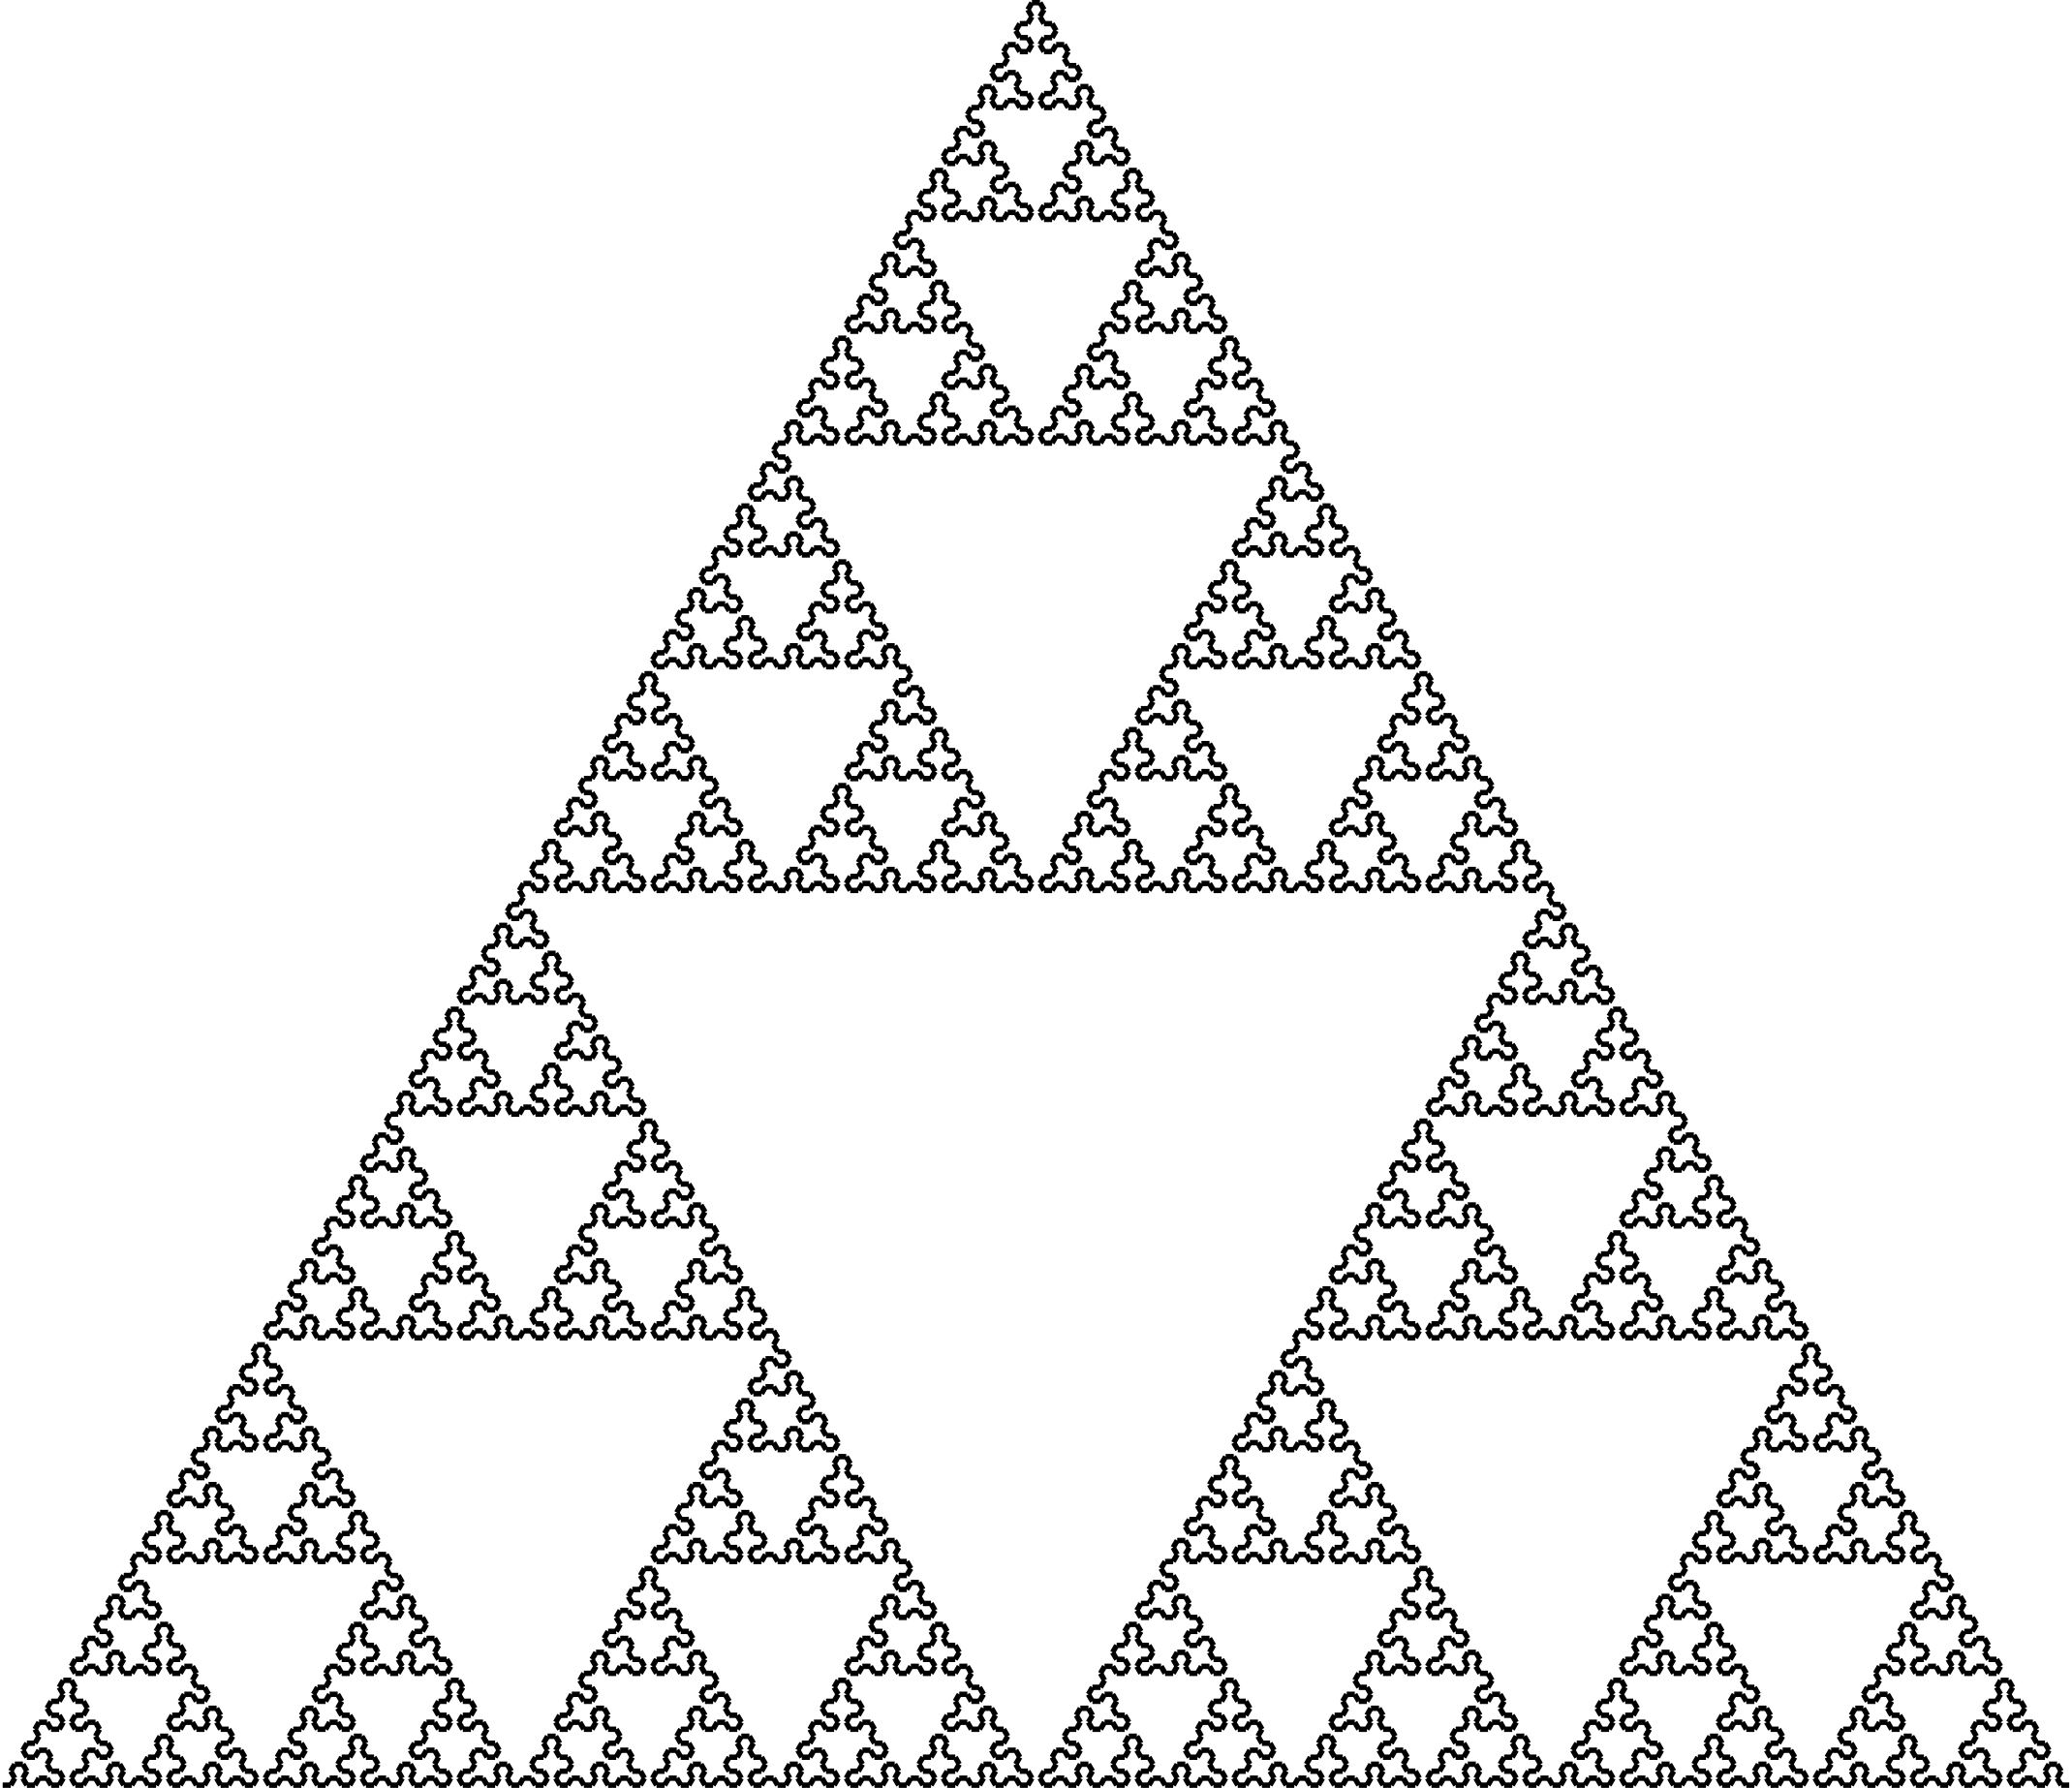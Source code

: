 <?xml version="1.0"?>
<!DOCTYPE ipe SYSTEM "ipe.dtd">
<ipe version="70212" creator="svgtoipe 20240516">
<ipestyle>
<layout paper="794 689" frame="794 689" origin="0 0" crop="no"/>
<opacity name="10%" value="0.10"/>
<opacity name="20%" value="0.20"/>
<opacity name="30%" value="0.30"/>
<opacity name="40%" value="0.40"/>
<opacity name="50%" value="0.50"/>
<opacity name="60%" value="0.60"/>
<opacity name="70%" value="0.70"/>
<opacity name="80%" value="0.80"/>
<opacity name="90%" value="0.90"/>
<pathstyle cap="0" join="0" fillrule="wind"/>
</ipestyle>
<page>
<group matrix="1 0 0 -1 -244 705">
<path stroke="0 0 0" pen="2">
1025 692 m 1022 692 l
</path>
<path stroke="0 0 0" pen="2">
1022 692 m 1020.5 689.402 l
</path>
<path stroke="0 0 0" pen="2">
1020.5 689.402 m 1022 686.804 l
</path>
<path stroke="0 0 0" pen="2">
1022 686.804 m 1020.5 684.206 l
</path>
<path stroke="0 0 0" pen="2">
1020.5 684.206 m 1017.5 684.206 l
</path>
<path stroke="0 0 0" pen="2">
1017.5 684.206 m 1016 686.804 l
</path>
<path stroke="0 0 0" pen="2">
1016 686.804 m 1017.5 689.402 l
</path>
<path stroke="0 0 0" pen="2">
1017.5 689.402 m 1016 692 l
</path>
<path stroke="0 0 0" pen="2">
1016 692 m 1013 692 l
</path>
<path stroke="0 0 0" pen="2">
1013 692 m 1011.5 689.402 l
</path>
<path stroke="0 0 0" pen="2">
1011.5 689.402 m 1008.5 689.402 l
</path>
<path stroke="0 0 0" pen="2">
1008.5 689.402 m 1007 692 l
</path>
<path stroke="0 0 0" pen="2">
1007 692 m 1004 692 l
</path>
<path stroke="0 0 0" pen="2">
1004 692 m 1002.5 689.402 l
</path>
<path stroke="0 0 0" pen="2">
1002.5 689.402 m 1004 686.804 l
</path>
<path stroke="0 0 0" pen="2">
1004 686.804 m 1007 686.804 l
</path>
<path stroke="0 0 0" pen="2">
1007 686.804 m 1008.5 684.206 l
</path>
<path stroke="0 0 0" pen="2">
1008.5 684.206 m 1007 681.608 l
</path>
<path stroke="0 0 0" pen="2">
1007 681.608 m 1008.5 679.01 l
</path>
<path stroke="0 0 0" pen="2">
1008.5 679.01 m 1011.5 679.01 l
</path>
<path stroke="0 0 0" pen="2">
1011.5 679.01 m 1013 681.608 l
</path>
<path stroke="0 0 0" pen="2">
1013 681.608 m 1016 681.608 l
</path>
<path stroke="0 0 0" pen="2">
1016 681.608 m 1017.5 679.01 l
</path>
<path stroke="0 0 0" pen="2">
1017.5 679.01 m 1016 676.412 l
</path>
<path stroke="0 0 0" pen="2">
1016 676.412 m 1013 676.412 l
</path>
<path stroke="0 0 0" pen="2">
1013 676.412 m 1011.5 673.813 l
</path>
<path stroke="0 0 0" pen="2">
1011.5 673.813 m 1013 671.215 l
</path>
<path stroke="0 0 0" pen="2">
1013 671.215 m 1011.5 668.617 l
</path>
<path stroke="0 0 0" pen="2">
1011.5 668.617 m 1008.5 668.617 l
</path>
<path stroke="0 0 0" pen="2">
1008.5 668.617 m 1007 671.215 l
</path>
<path stroke="0 0 0" pen="2">
1007 671.215 m 1004 671.215 l
</path>
<path stroke="0 0 0" pen="2">
1004 671.215 m 1002.5 668.617 l
</path>
<path stroke="0 0 0" pen="2">
1002.5 668.617 m 1004 666.019 l
</path>
<path stroke="0 0 0" pen="2">
1004 666.019 m 1007 666.019 l
</path>
<path stroke="0 0 0" pen="2">
1007 666.019 m 1008.5 663.421 l
</path>
<path stroke="0 0 0" pen="2">
1008.5 663.421 m 1007 660.823 l
</path>
<path stroke="0 0 0" pen="2">
1007 660.823 m 1004 660.823 l
</path>
<path stroke="0 0 0" pen="2">
1004 660.823 m 1002.5 658.225 l
</path>
<path stroke="0 0 0" pen="2">
1002.5 658.225 m 1004 655.627 l
</path>
<path stroke="0 0 0" pen="2">
1004 655.627 m 1002.5 653.029 l
</path>
<path stroke="0 0 0" pen="2">
1002.5 653.029 m 999.5 653.029 l
</path>
<path stroke="0 0 0" pen="2">
999.5 653.029 m 998 655.627 l
</path>
<path stroke="0 0 0" pen="2">
998 655.627 m 999.5 658.225 l
</path>
<path stroke="0 0 0" pen="2">
999.5 658.225 m 998 660.823 l
</path>
<path stroke="0 0 0" pen="2">
998 660.823 m 995 660.823 l
</path>
<path stroke="0 0 0" pen="2">
995 660.823 m 993.5 663.421 l
</path>
<path stroke="0 0 0" pen="2">
993.5 663.421 m 995 666.019 l
</path>
<path stroke="0 0 0" pen="2">
995 666.019 m 998 666.019 l
</path>
<path stroke="0 0 0" pen="2">
998 666.019 m 999.5 668.617 l
</path>
<path stroke="0 0 0" pen="2">
999.5 668.617 m 998 671.215 l
</path>
<path stroke="0 0 0" pen="2">
998 671.215 m 995 671.215 l
</path>
<path stroke="0 0 0" pen="2">
995 671.215 m 993.5 668.617 l
</path>
<path stroke="0 0 0" pen="2">
993.5 668.617 m 990.5 668.617 l
</path>
<path stroke="0 0 0" pen="2">
990.5 668.617 m 989 671.215 l
</path>
<path stroke="0 0 0" pen="2">
989 671.215 m 990.5 673.813 l
</path>
<path stroke="0 0 0" pen="2">
990.5 673.813 m 989 676.412 l
</path>
<path stroke="0 0 0" pen="2">
989 676.412 m 986 676.412 l
</path>
<path stroke="0 0 0" pen="2">
986 676.412 m 984.5 679.01 l
</path>
<path stroke="0 0 0" pen="2">
984.5 679.01 m 986 681.608 l
</path>
<path stroke="0 0 0" pen="2">
986 681.608 m 989 681.608 l
</path>
<path stroke="0 0 0" pen="2">
989 681.608 m 990.5 679.01 l
</path>
<path stroke="0 0 0" pen="2">
990.5 679.01 m 993.5 679.01 l
</path>
<path stroke="0 0 0" pen="2">
993.5 679.01 m 995 681.608 l
</path>
<path stroke="0 0 0" pen="2">
995 681.608 m 993.5 684.206 l
</path>
<path stroke="0 0 0" pen="2">
993.5 684.206 m 995 686.804 l
</path>
<path stroke="0 0 0" pen="2">
995 686.804 m 998 686.804 l
</path>
<path stroke="0 0 0" pen="2">
998 686.804 m 999.5 689.402 l
</path>
<path stroke="0 0 0" pen="2">
999.5 689.402 m 998 692 l
</path>
<path stroke="0 0 0" pen="2">
998 692 m 995 692 l
</path>
<path stroke="0 0 0" pen="2">
995 692 m 993.5 689.402 l
</path>
<path stroke="0 0 0" pen="2">
993.5 689.402 m 990.5 689.402 l
</path>
<path stroke="0 0 0" pen="2">
990.5 689.402 m 989 692 l
</path>
<path stroke="0 0 0" pen="2">
989 692 m 986 692 l
</path>
<path stroke="0 0 0" pen="2">
986 692 m 984.5 689.402 l
</path>
<path stroke="0 0 0" pen="2">
984.5 689.402 m 986 686.804 l
</path>
<path stroke="0 0 0" pen="2">
986 686.804 m 984.5 684.206 l
</path>
<path stroke="0 0 0" pen="2">
984.5 684.206 m 981.5 684.206 l
</path>
<path stroke="0 0 0" pen="2">
981.5 684.206 m 980 686.804 l
</path>
<path stroke="0 0 0" pen="2">
980 686.804 m 981.5 689.402 l
</path>
<path stroke="0 0 0" pen="2">
981.5 689.402 m 980 692 l
</path>
<path stroke="0 0 0" pen="2">
980 692 m 977 692 l
</path>
<path stroke="0 0 0" pen="2">
977 692 m 975.5 689.402 l
</path>
<path stroke="0 0 0" pen="2">
975.5 689.402 m 972.5 689.402 l
</path>
<path stroke="0 0 0" pen="2">
972.5 689.402 m 971 692 l
</path>
<path stroke="0 0 0" pen="2">
971 692 m 968 692 l
</path>
<path stroke="0 0 0" pen="2">
968 692 m 966.5 689.402 l
</path>
<path stroke="0 0 0" pen="2">
966.5 689.402 m 968 686.804 l
</path>
<path stroke="0 0 0" pen="2">
968 686.804 m 971 686.804 l
</path>
<path stroke="0 0 0" pen="2">
971 686.804 m 972.5 684.206 l
</path>
<path stroke="0 0 0" pen="2">
972.5 684.206 m 971 681.608 l
</path>
<path stroke="0 0 0" pen="2">
971 681.608 m 968 681.608 l
</path>
<path stroke="0 0 0" pen="2">
968 681.608 m 966.5 679.01 l
</path>
<path stroke="0 0 0" pen="2">
966.5 679.01 m 968 676.412 l
</path>
<path stroke="0 0 0" pen="2">
968 676.412 m 966.5 673.813 l
</path>
<path stroke="0 0 0" pen="2">
966.5 673.813 m 963.5 673.813 l
</path>
<path stroke="0 0 0" pen="2">
963.5 673.813 m 962 676.412 l
</path>
<path stroke="0 0 0" pen="2">
962 676.412 m 963.5 679.01 l
</path>
<path stroke="0 0 0" pen="2">
963.5 679.01 m 962 681.608 l
</path>
<path stroke="0 0 0" pen="2">
962 681.608 m 959 681.608 l
</path>
<path stroke="0 0 0" pen="2">
959 681.608 m 957.5 684.206 l
</path>
<path stroke="0 0 0" pen="2">
957.5 684.206 m 959 686.804 l
</path>
<path stroke="0 0 0" pen="2">
959 686.804 m 962 686.804 l
</path>
<path stroke="0 0 0" pen="2">
962 686.804 m 963.5 689.402 l
</path>
<path stroke="0 0 0" pen="2">
963.5 689.402 m 962 692 l
</path>
<path stroke="0 0 0" pen="2">
962 692 m 959 692 l
</path>
<path stroke="0 0 0" pen="2">
959 692 m 957.5 689.402 l
</path>
<path stroke="0 0 0" pen="2">
957.5 689.402 m 954.5 689.402 l
</path>
<path stroke="0 0 0" pen="2">
954.5 689.402 m 953 692 l
</path>
<path stroke="0 0 0" pen="2">
953 692 m 950 692 l
</path>
<path stroke="0 0 0" pen="2">
950 692 m 948.5 689.402 l
</path>
<path stroke="0 0 0" pen="2">
948.5 689.402 m 950 686.804 l
</path>
<path stroke="0 0 0" pen="2">
950 686.804 m 948.5 684.206 l
</path>
<path stroke="0 0 0" pen="2">
948.5 684.206 m 945.5 684.206 l
</path>
<path stroke="0 0 0" pen="2">
945.5 684.206 m 944 686.804 l
</path>
<path stroke="0 0 0" pen="2">
944 686.804 m 945.5 689.402 l
</path>
<path stroke="0 0 0" pen="2">
945.5 689.402 m 944 692 l
</path>
<path stroke="0 0 0" pen="2">
944 692 m 941 692 l
</path>
<path stroke="0 0 0" pen="2">
941 692 m 939.5 689.402 l
</path>
<path stroke="0 0 0" pen="2">
939.5 689.402 m 936.5 689.402 l
</path>
<path stroke="0 0 0" pen="2">
936.5 689.402 m 935 692 l
</path>
<path stroke="0 0 0" pen="2">
935 692 m 932 692 l
</path>
<path stroke="0 0 0" pen="2">
932 692 m 930.5 689.402 l
</path>
<path stroke="0 0 0" pen="2">
930.5 689.402 m 932 686.804 l
</path>
<path stroke="0 0 0" pen="2">
932 686.804 m 935 686.804 l
</path>
<path stroke="0 0 0" pen="2">
935 686.804 m 936.5 684.206 l
</path>
<path stroke="0 0 0" pen="2">
936.5 684.206 m 935 681.608 l
</path>
<path stroke="0 0 0" pen="2">
935 681.608 m 936.5 679.01 l
</path>
<path stroke="0 0 0" pen="2">
936.5 679.01 m 939.5 679.01 l
</path>
<path stroke="0 0 0" pen="2">
939.5 679.01 m 941 681.608 l
</path>
<path stroke="0 0 0" pen="2">
941 681.608 m 944 681.608 l
</path>
<path stroke="0 0 0" pen="2">
944 681.608 m 945.5 679.01 l
</path>
<path stroke="0 0 0" pen="2">
945.5 679.01 m 944 676.412 l
</path>
<path stroke="0 0 0" pen="2">
944 676.412 m 941 676.412 l
</path>
<path stroke="0 0 0" pen="2">
941 676.412 m 939.5 673.813 l
</path>
<path stroke="0 0 0" pen="2">
939.5 673.813 m 941 671.215 l
</path>
<path stroke="0 0 0" pen="2">
941 671.215 m 944 671.215 l
</path>
<path stroke="0 0 0" pen="2">
944 671.215 m 945.5 668.617 l
</path>
<path stroke="0 0 0" pen="2">
945.5 668.617 m 944 666.019 l
</path>
<path stroke="0 0 0" pen="2">
944 666.019 m 945.5 663.421 l
</path>
<path stroke="0 0 0" pen="2">
945.5 663.421 m 948.5 663.421 l
</path>
<path stroke="0 0 0" pen="2">
948.5 663.421 m 950 666.019 l
</path>
<path stroke="0 0 0" pen="2">
950 666.019 m 948.5 668.617 l
</path>
<path stroke="0 0 0" pen="2">
948.5 668.617 m 950 671.215 l
</path>
<path stroke="0 0 0" pen="2">
950 671.215 m 953 671.215 l
</path>
<path stroke="0 0 0" pen="2">
953 671.215 m 954.5 668.617 l
</path>
<path stroke="0 0 0" pen="2">
954.5 668.617 m 957.5 668.617 l
</path>
<path stroke="0 0 0" pen="2">
957.5 668.617 m 959 671.215 l
</path>
<path stroke="0 0 0" pen="2">
959 671.215 m 962 671.215 l
</path>
<path stroke="0 0 0" pen="2">
962 671.215 m 963.5 668.617 l
</path>
<path stroke="0 0 0" pen="2">
963.5 668.617 m 962 666.019 l
</path>
<path stroke="0 0 0" pen="2">
962 666.019 m 959 666.019 l
</path>
<path stroke="0 0 0" pen="2">
959 666.019 m 957.5 663.421 l
</path>
<path stroke="0 0 0" pen="2">
957.5 663.421 m 959 660.823 l
</path>
<path stroke="0 0 0" pen="2">
959 660.823 m 957.5 658.225 l
</path>
<path stroke="0 0 0" pen="2">
957.5 658.225 m 954.5 658.225 l
</path>
<path stroke="0 0 0" pen="2">
954.5 658.225 m 953 660.823 l
</path>
<path stroke="0 0 0" pen="2">
953 660.823 m 950 660.823 l
</path>
<path stroke="0 0 0" pen="2">
950 660.823 m 948.5 658.225 l
</path>
<path stroke="0 0 0" pen="2">
948.5 658.225 m 950 655.627 l
</path>
<path stroke="0 0 0" pen="2">
950 655.627 m 953 655.627 l
</path>
<path stroke="0 0 0" pen="2">
953 655.627 m 954.5 653.029 l
</path>
<path stroke="0 0 0" pen="2">
954.5 653.029 m 953 650.431 l
</path>
<path stroke="0 0 0" pen="2">
953 650.431 m 954.5 647.833 l
</path>
<path stroke="0 0 0" pen="2">
954.5 647.833 m 957.5 647.833 l
</path>
<path stroke="0 0 0" pen="2">
957.5 647.833 m 959 650.431 l
</path>
<path stroke="0 0 0" pen="2">
959 650.431 m 962 650.431 l
</path>
<path stroke="0 0 0" pen="2">
962 650.431 m 963.5 647.833 l
</path>
<path stroke="0 0 0" pen="2">
963.5 647.833 m 962 645.235 l
</path>
<path stroke="0 0 0" pen="2">
962 645.235 m 959 645.235 l
</path>
<path stroke="0 0 0" pen="2">
959 645.235 m 957.5 642.637 l
</path>
<path stroke="0 0 0" pen="2">
957.5 642.637 m 959 640.038 l
</path>
<path stroke="0 0 0" pen="2">
959 640.038 m 962 640.038 l
</path>
<path stroke="0 0 0" pen="2">
962 640.038 m 963.5 637.44 l
</path>
<path stroke="0 0 0" pen="2">
963.5 637.44 m 962 634.842 l
</path>
<path stroke="0 0 0" pen="2">
962 634.842 m 963.5 632.244 l
</path>
<path stroke="0 0 0" pen="2">
963.5 632.244 m 966.5 632.244 l
</path>
<path stroke="0 0 0" pen="2">
966.5 632.244 m 968 634.842 l
</path>
<path stroke="0 0 0" pen="2">
968 634.842 m 966.5 637.44 l
</path>
<path stroke="0 0 0" pen="2">
966.5 637.44 m 968 640.038 l
</path>
<path stroke="0 0 0" pen="2">
968 640.038 m 971 640.038 l
</path>
<path stroke="0 0 0" pen="2">
971 640.038 m 972.5 642.637 l
</path>
<path stroke="0 0 0" pen="2">
972.5 642.637 m 971 645.235 l
</path>
<path stroke="0 0 0" pen="2">
971 645.235 m 968 645.235 l
</path>
<path stroke="0 0 0" pen="2">
968 645.235 m 966.5 647.833 l
</path>
<path stroke="0 0 0" pen="2">
966.5 647.833 m 968 650.431 l
</path>
<path stroke="0 0 0" pen="2">
968 650.431 m 971 650.431 l
</path>
<path stroke="0 0 0" pen="2">
971 650.431 m 972.5 647.833 l
</path>
<path stroke="0 0 0" pen="2">
972.5 647.833 m 975.5 647.833 l
</path>
<path stroke="0 0 0" pen="2">
975.5 647.833 m 977 650.431 l
</path>
<path stroke="0 0 0" pen="2">
977 650.431 m 980 650.431 l
</path>
<path stroke="0 0 0" pen="2">
980 650.431 m 981.5 647.833 l
</path>
<path stroke="0 0 0" pen="2">
981.5 647.833 m 980 645.235 l
</path>
<path stroke="0 0 0" pen="2">
980 645.235 m 981.5 642.637 l
</path>
<path stroke="0 0 0" pen="2">
981.5 642.637 m 984.5 642.637 l
</path>
<path stroke="0 0 0" pen="2">
984.5 642.637 m 986 645.235 l
</path>
<path stroke="0 0 0" pen="2">
986 645.235 m 984.5 647.833 l
</path>
<path stroke="0 0 0" pen="2">
984.5 647.833 m 986 650.431 l
</path>
<path stroke="0 0 0" pen="2">
986 650.431 m 989 650.431 l
</path>
<path stroke="0 0 0" pen="2">
989 650.431 m 990.5 647.833 l
</path>
<path stroke="0 0 0" pen="2">
990.5 647.833 m 993.5 647.833 l
</path>
<path stroke="0 0 0" pen="2">
993.5 647.833 m 995 650.431 l
</path>
<path stroke="0 0 0" pen="2">
995 650.431 m 998 650.431 l
</path>
<path stroke="0 0 0" pen="2">
998 650.431 m 999.5 647.833 l
</path>
<path stroke="0 0 0" pen="2">
999.5 647.833 m 998 645.235 l
</path>
<path stroke="0 0 0" pen="2">
998 645.235 m 995 645.235 l
</path>
<path stroke="0 0 0" pen="2">
995 645.235 m 993.5 642.637 l
</path>
<path stroke="0 0 0" pen="2">
993.5 642.637 m 995 640.038 l
</path>
<path stroke="0 0 0" pen="2">
995 640.038 m 993.5 637.44 l
</path>
<path stroke="0 0 0" pen="2">
993.5 637.44 m 990.5 637.44 l
</path>
<path stroke="0 0 0" pen="2">
990.5 637.44 m 989 640.038 l
</path>
<path stroke="0 0 0" pen="2">
989 640.038 m 986 640.038 l
</path>
<path stroke="0 0 0" pen="2">
986 640.038 m 984.5 637.44 l
</path>
<path stroke="0 0 0" pen="2">
984.5 637.44 m 986 634.842 l
</path>
<path stroke="0 0 0" pen="2">
986 634.842 m 989 634.842 l
</path>
<path stroke="0 0 0" pen="2">
989 634.842 m 990.5 632.244 l
</path>
<path stroke="0 0 0" pen="2">
990.5 632.244 m 989 629.646 l
</path>
<path stroke="0 0 0" pen="2">
989 629.646 m 986 629.646 l
</path>
<path stroke="0 0 0" pen="2">
986 629.646 m 984.5 627.048 l
</path>
<path stroke="0 0 0" pen="2">
984.5 627.048 m 986 624.45 l
</path>
<path stroke="0 0 0" pen="2">
986 624.45 m 984.5 621.852 l
</path>
<path stroke="0 0 0" pen="2">
984.5 621.852 m 981.5 621.852 l
</path>
<path stroke="0 0 0" pen="2">
981.5 621.852 m 980 624.45 l
</path>
<path stroke="0 0 0" pen="2">
980 624.45 m 981.5 627.048 l
</path>
<path stroke="0 0 0" pen="2">
981.5 627.048 m 980 629.646 l
</path>
<path stroke="0 0 0" pen="2">
980 629.646 m 977 629.646 l
</path>
<path stroke="0 0 0" pen="2">
977 629.646 m 975.5 627.048 l
</path>
<path stroke="0 0 0" pen="2">
975.5 627.048 m 972.5 627.048 l
</path>
<path stroke="0 0 0" pen="2">
972.5 627.048 m 971 629.646 l
</path>
<path stroke="0 0 0" pen="2">
971 629.646 m 968 629.646 l
</path>
<path stroke="0 0 0" pen="2">
968 629.646 m 966.5 627.048 l
</path>
<path stroke="0 0 0" pen="2">
966.5 627.048 m 968 624.45 l
</path>
<path stroke="0 0 0" pen="2">
968 624.45 m 971 624.45 l
</path>
<path stroke="0 0 0" pen="2">
971 624.45 m 972.5 621.852 l
</path>
<path stroke="0 0 0" pen="2">
972.5 621.852 m 971 619.254 l
</path>
<path stroke="0 0 0" pen="2">
971 619.254 m 972.5 616.656 l
</path>
<path stroke="0 0 0" pen="2">
972.5 616.656 m 975.5 616.656 l
</path>
<path stroke="0 0 0" pen="2">
975.5 616.656 m 977 619.254 l
</path>
<path stroke="0 0 0" pen="2">
977 619.254 m 980 619.254 l
</path>
<path stroke="0 0 0" pen="2">
980 619.254 m 981.5 616.656 l
</path>
<path stroke="0 0 0" pen="2">
981.5 616.656 m 980 614.058 l
</path>
<path stroke="0 0 0" pen="2">
980 614.058 m 977 614.058 l
</path>
<path stroke="0 0 0" pen="2">
977 614.058 m 975.5 611.46 l
</path>
<path stroke="0 0 0" pen="2">
975.5 611.46 m 977 608.862 l
</path>
<path stroke="0 0 0" pen="2">
977 608.862 m 975.5 606.263 l
</path>
<path stroke="0 0 0" pen="2">
975.5 606.263 m 972.5 606.263 l
</path>
<path stroke="0 0 0" pen="2">
972.5 606.263 m 971 608.862 l
</path>
<path stroke="0 0 0" pen="2">
971 608.862 m 968 608.862 l
</path>
<path stroke="0 0 0" pen="2">
968 608.862 m 966.5 606.263 l
</path>
<path stroke="0 0 0" pen="2">
966.5 606.263 m 968 603.665 l
</path>
<path stroke="0 0 0" pen="2">
968 603.665 m 971 603.665 l
</path>
<path stroke="0 0 0" pen="2">
971 603.665 m 972.5 601.067 l
</path>
<path stroke="0 0 0" pen="2">
972.5 601.067 m 971 598.469 l
</path>
<path stroke="0 0 0" pen="2">
971 598.469 m 968 598.469 l
</path>
<path stroke="0 0 0" pen="2">
968 598.469 m 966.5 595.871 l
</path>
<path stroke="0 0 0" pen="2">
966.5 595.871 m 968 593.273 l
</path>
<path stroke="0 0 0" pen="2">
968 593.273 m 966.5 590.675 l
</path>
<path stroke="0 0 0" pen="2">
966.5 590.675 m 963.5 590.675 l
</path>
<path stroke="0 0 0" pen="2">
963.5 590.675 m 962 593.273 l
</path>
<path stroke="0 0 0" pen="2">
962 593.273 m 963.5 595.871 l
</path>
<path stroke="0 0 0" pen="2">
963.5 595.871 m 962 598.469 l
</path>
<path stroke="0 0 0" pen="2">
962 598.469 m 959 598.469 l
</path>
<path stroke="0 0 0" pen="2">
959 598.469 m 957.5 601.067 l
</path>
<path stroke="0 0 0" pen="2">
957.5 601.067 m 959 603.665 l
</path>
<path stroke="0 0 0" pen="2">
959 603.665 m 962 603.665 l
</path>
<path stroke="0 0 0" pen="2">
962 603.665 m 963.5 606.263 l
</path>
<path stroke="0 0 0" pen="2">
963.5 606.263 m 962 608.862 l
</path>
<path stroke="0 0 0" pen="2">
962 608.862 m 959 608.862 l
</path>
<path stroke="0 0 0" pen="2">
959 608.862 m 957.5 606.263 l
</path>
<path stroke="0 0 0" pen="2">
957.5 606.263 m 954.5 606.263 l
</path>
<path stroke="0 0 0" pen="2">
954.5 606.263 m 953 608.862 l
</path>
<path stroke="0 0 0" pen="2">
953 608.862 m 950 608.862 l
</path>
<path stroke="0 0 0" pen="2">
950 608.862 m 948.5 606.263 l
</path>
<path stroke="0 0 0" pen="2">
948.5 606.263 m 950 603.665 l
</path>
<path stroke="0 0 0" pen="2">
950 603.665 m 948.5 601.067 l
</path>
<path stroke="0 0 0" pen="2">
948.5 601.067 m 945.5 601.067 l
</path>
<path stroke="0 0 0" pen="2">
945.5 601.067 m 944 603.665 l
</path>
<path stroke="0 0 0" pen="2">
944 603.665 m 945.5 606.263 l
</path>
<path stroke="0 0 0" pen="2">
945.5 606.263 m 944 608.862 l
</path>
<path stroke="0 0 0" pen="2">
944 608.862 m 941 608.862 l
</path>
<path stroke="0 0 0" pen="2">
941 608.862 m 939.5 606.263 l
</path>
<path stroke="0 0 0" pen="2">
939.5 606.263 m 936.5 606.263 l
</path>
<path stroke="0 0 0" pen="2">
936.5 606.263 m 935 608.862 l
</path>
<path stroke="0 0 0" pen="2">
935 608.862 m 932 608.862 l
</path>
<path stroke="0 0 0" pen="2">
932 608.862 m 930.5 606.263 l
</path>
<path stroke="0 0 0" pen="2">
930.5 606.263 m 932 603.665 l
</path>
<path stroke="0 0 0" pen="2">
932 603.665 m 935 603.665 l
</path>
<path stroke="0 0 0" pen="2">
935 603.665 m 936.5 601.067 l
</path>
<path stroke="0 0 0" pen="2">
936.5 601.067 m 935 598.469 l
</path>
<path stroke="0 0 0" pen="2">
935 598.469 m 936.5 595.871 l
</path>
<path stroke="0 0 0" pen="2">
936.5 595.871 m 939.5 595.871 l
</path>
<path stroke="0 0 0" pen="2">
939.5 595.871 m 941 598.469 l
</path>
<path stroke="0 0 0" pen="2">
941 598.469 m 944 598.469 l
</path>
<path stroke="0 0 0" pen="2">
944 598.469 m 945.5 595.871 l
</path>
<path stroke="0 0 0" pen="2">
945.5 595.871 m 944 593.273 l
</path>
<path stroke="0 0 0" pen="2">
944 593.273 m 941 593.273 l
</path>
<path stroke="0 0 0" pen="2">
941 593.273 m 939.5 590.675 l
</path>
<path stroke="0 0 0" pen="2">
939.5 590.675 m 941 588.077 l
</path>
<path stroke="0 0 0" pen="2">
941 588.077 m 944 588.077 l
</path>
<path stroke="0 0 0" pen="2">
944 588.077 m 945.5 585.479 l
</path>
<path stroke="0 0 0" pen="2">
945.5 585.479 m 944 582.881 l
</path>
<path stroke="0 0 0" pen="2">
944 582.881 m 945.5 580.283 l
</path>
<path stroke="0 0 0" pen="2">
945.5 580.283 m 948.5 580.283 l
</path>
<path stroke="0 0 0" pen="2">
948.5 580.283 m 950 582.881 l
</path>
<path stroke="0 0 0" pen="2">
950 582.881 m 948.5 585.479 l
</path>
<path stroke="0 0 0" pen="2">
948.5 585.479 m 950 588.077 l
</path>
<path stroke="0 0 0" pen="2">
950 588.077 m 953 588.077 l
</path>
<path stroke="0 0 0" pen="2">
953 588.077 m 954.5 585.479 l
</path>
<path stroke="0 0 0" pen="2">
954.5 585.479 m 957.5 585.479 l
</path>
<path stroke="0 0 0" pen="2">
957.5 585.479 m 959 588.077 l
</path>
<path stroke="0 0 0" pen="2">
959 588.077 m 962 588.077 l
</path>
<path stroke="0 0 0" pen="2">
962 588.077 m 963.5 585.479 l
</path>
<path stroke="0 0 0" pen="2">
963.5 585.479 m 962 582.881 l
</path>
<path stroke="0 0 0" pen="2">
962 582.881 m 959 582.881 l
</path>
<path stroke="0 0 0" pen="2">
959 582.881 m 957.5 580.283 l
</path>
<path stroke="0 0 0" pen="2">
957.5 580.283 m 959 577.685 l
</path>
<path stroke="0 0 0" pen="2">
959 577.685 m 957.5 575.087 l
</path>
<path stroke="0 0 0" pen="2">
957.5 575.087 m 954.5 575.087 l
</path>
<path stroke="0 0 0" pen="2">
954.5 575.087 m 953 577.685 l
</path>
<path stroke="0 0 0" pen="2">
953 577.685 m 950 577.685 l
</path>
<path stroke="0 0 0" pen="2">
950 577.685 m 948.5 575.087 l
</path>
<path stroke="0 0 0" pen="2">
948.5 575.087 m 950 572.488 l
</path>
<path stroke="0 0 0" pen="2">
950 572.488 m 953 572.488 l
</path>
<path stroke="0 0 0" pen="2">
953 572.488 m 954.5 569.89 l
</path>
<path stroke="0 0 0" pen="2">
954.5 569.89 m 953 567.292 l
</path>
<path stroke="0 0 0" pen="2">
953 567.292 m 950 567.292 l
</path>
<path stroke="0 0 0" pen="2">
950 567.292 m 948.5 564.694 l
</path>
<path stroke="0 0 0" pen="2">
948.5 564.694 m 950 562.096 l
</path>
<path stroke="0 0 0" pen="2">
950 562.096 m 948.5 559.498 l
</path>
<path stroke="0 0 0" pen="2">
948.5 559.498 m 945.5 559.498 l
</path>
<path stroke="0 0 0" pen="2">
945.5 559.498 m 944 562.096 l
</path>
<path stroke="0 0 0" pen="2">
944 562.096 m 945.5 564.694 l
</path>
<path stroke="0 0 0" pen="2">
945.5 564.694 m 944 567.292 l
</path>
<path stroke="0 0 0" pen="2">
944 567.292 m 941 567.292 l
</path>
<path stroke="0 0 0" pen="2">
941 567.292 m 939.5 564.694 l
</path>
<path stroke="0 0 0" pen="2">
939.5 564.694 m 936.5 564.694 l
</path>
<path stroke="0 0 0" pen="2">
936.5 564.694 m 935 567.292 l
</path>
<path stroke="0 0 0" pen="2">
935 567.292 m 932 567.292 l
</path>
<path stroke="0 0 0" pen="2">
932 567.292 m 930.5 564.694 l
</path>
<path stroke="0 0 0" pen="2">
930.5 564.694 m 932 562.096 l
</path>
<path stroke="0 0 0" pen="2">
932 562.096 m 935 562.096 l
</path>
<path stroke="0 0 0" pen="2">
935 562.096 m 936.5 559.498 l
</path>
<path stroke="0 0 0" pen="2">
936.5 559.498 m 935 556.9 l
</path>
<path stroke="0 0 0" pen="2">
935 556.9 m 936.5 554.302 l
</path>
<path stroke="0 0 0" pen="2">
936.5 554.302 m 939.5 554.302 l
</path>
<path stroke="0 0 0" pen="2">
939.5 554.302 m 941 556.9 l
</path>
<path stroke="0 0 0" pen="2">
941 556.9 m 944 556.9 l
</path>
<path stroke="0 0 0" pen="2">
944 556.9 m 945.5 554.302 l
</path>
<path stroke="0 0 0" pen="2">
945.5 554.302 m 944 551.704 l
</path>
<path stroke="0 0 0" pen="2">
944 551.704 m 941 551.704 l
</path>
<path stroke="0 0 0" pen="2">
941 551.704 m 939.5 549.106 l
</path>
<path stroke="0 0 0" pen="2">
939.5 549.106 m 941 546.508 l
</path>
<path stroke="0 0 0" pen="2">
941 546.508 m 939.5 543.91 l
</path>
<path stroke="0 0 0" pen="2">
939.5 543.91 m 936.5 543.91 l
</path>
<path stroke="0 0 0" pen="2">
936.5 543.91 m 935 546.508 l
</path>
<path stroke="0 0 0" pen="2">
935 546.508 m 932 546.508 l
</path>
<path stroke="0 0 0" pen="2">
932 546.508 m 930.5 543.91 l
</path>
<path stroke="0 0 0" pen="2">
930.5 543.91 m 932 541.312 l
</path>
<path stroke="0 0 0" pen="2">
932 541.312 m 935 541.312 l
</path>
<path stroke="0 0 0" pen="2">
935 541.312 m 936.5 538.714 l
</path>
<path stroke="0 0 0" pen="2">
936.5 538.714 m 935 536.115 l
</path>
<path stroke="0 0 0" pen="2">
935 536.115 m 932 536.115 l
</path>
<path stroke="0 0 0" pen="2">
932 536.115 m 930.5 533.517 l
</path>
<path stroke="0 0 0" pen="2">
930.5 533.517 m 932 530.919 l
</path>
<path stroke="0 0 0" pen="2">
932 530.919 m 930.5 528.321 l
</path>
<path stroke="0 0 0" pen="2">
930.5 528.321 m 927.5 528.321 l
</path>
<path stroke="0 0 0" pen="2">
927.5 528.321 m 926 530.919 l
</path>
<path stroke="0 0 0" pen="2">
926 530.919 m 927.5 533.517 l
</path>
<path stroke="0 0 0" pen="2">
927.5 533.517 m 926 536.115 l
</path>
<path stroke="0 0 0" pen="2">
926 536.115 m 923 536.115 l
</path>
<path stroke="0 0 0" pen="2">
923 536.115 m 921.5 538.714 l
</path>
<path stroke="0 0 0" pen="2">
921.5 538.714 m 923 541.312 l
</path>
<path stroke="0 0 0" pen="2">
923 541.312 m 926 541.312 l
</path>
<path stroke="0 0 0" pen="2">
926 541.312 m 927.5 543.91 l
</path>
<path stroke="0 0 0" pen="2">
927.5 543.91 m 926 546.508 l
</path>
<path stroke="0 0 0" pen="2">
926 546.508 m 923 546.508 l
</path>
<path stroke="0 0 0" pen="2">
923 546.508 m 921.5 543.91 l
</path>
<path stroke="0 0 0" pen="2">
921.5 543.91 m 918.5 543.91 l
</path>
<path stroke="0 0 0" pen="2">
918.5 543.91 m 917 546.508 l
</path>
<path stroke="0 0 0" pen="2">
917 546.508 m 918.5 549.106 l
</path>
<path stroke="0 0 0" pen="2">
918.5 549.106 m 917 551.704 l
</path>
<path stroke="0 0 0" pen="2">
917 551.704 m 914 551.704 l
</path>
<path stroke="0 0 0" pen="2">
914 551.704 m 912.5 554.302 l
</path>
<path stroke="0 0 0" pen="2">
912.5 554.302 m 914 556.9 l
</path>
<path stroke="0 0 0" pen="2">
914 556.9 m 917 556.9 l
</path>
<path stroke="0 0 0" pen="2">
917 556.9 m 918.5 554.302 l
</path>
<path stroke="0 0 0" pen="2">
918.5 554.302 m 921.5 554.302 l
</path>
<path stroke="0 0 0" pen="2">
921.5 554.302 m 923 556.9 l
</path>
<path stroke="0 0 0" pen="2">
923 556.9 m 921.5 559.498 l
</path>
<path stroke="0 0 0" pen="2">
921.5 559.498 m 923 562.096 l
</path>
<path stroke="0 0 0" pen="2">
923 562.096 m 926 562.096 l
</path>
<path stroke="0 0 0" pen="2">
926 562.096 m 927.5 564.694 l
</path>
<path stroke="0 0 0" pen="2">
927.5 564.694 m 926 567.292 l
</path>
<path stroke="0 0 0" pen="2">
926 567.292 m 923 567.292 l
</path>
<path stroke="0 0 0" pen="2">
923 567.292 m 921.5 564.694 l
</path>
<path stroke="0 0 0" pen="2">
921.5 564.694 m 918.5 564.694 l
</path>
<path stroke="0 0 0" pen="2">
918.5 564.694 m 917 567.292 l
</path>
<path stroke="0 0 0" pen="2">
917 567.292 m 914 567.292 l
</path>
<path stroke="0 0 0" pen="2">
914 567.292 m 912.5 564.694 l
</path>
<path stroke="0 0 0" pen="2">
912.5 564.694 m 914 562.096 l
</path>
<path stroke="0 0 0" pen="2">
914 562.096 m 912.5 559.498 l
</path>
<path stroke="0 0 0" pen="2">
912.5 559.498 m 909.5 559.498 l
</path>
<path stroke="0 0 0" pen="2">
909.5 559.498 m 908 562.096 l
</path>
<path stroke="0 0 0" pen="2">
908 562.096 m 909.5 564.694 l
</path>
<path stroke="0 0 0" pen="2">
909.5 564.694 m 908 567.292 l
</path>
<path stroke="0 0 0" pen="2">
908 567.292 m 905 567.292 l
</path>
<path stroke="0 0 0" pen="2">
905 567.292 m 903.5 569.89 l
</path>
<path stroke="0 0 0" pen="2">
903.5 569.89 m 905 572.488 l
</path>
<path stroke="0 0 0" pen="2">
905 572.488 m 908 572.488 l
</path>
<path stroke="0 0 0" pen="2">
908 572.488 m 909.5 575.087 l
</path>
<path stroke="0 0 0" pen="2">
909.5 575.087 m 908 577.685 l
</path>
<path stroke="0 0 0" pen="2">
908 577.685 m 905 577.685 l
</path>
<path stroke="0 0 0" pen="2">
905 577.685 m 903.5 575.087 l
</path>
<path stroke="0 0 0" pen="2">
903.5 575.087 m 900.5 575.087 l
</path>
<path stroke="0 0 0" pen="2">
900.5 575.087 m 899 577.685 l
</path>
<path stroke="0 0 0" pen="2">
899 577.685 m 900.5 580.283 l
</path>
<path stroke="0 0 0" pen="2">
900.5 580.283 m 899 582.881 l
</path>
<path stroke="0 0 0" pen="2">
899 582.881 m 896 582.881 l
</path>
<path stroke="0 0 0" pen="2">
896 582.881 m 894.5 585.479 l
</path>
<path stroke="0 0 0" pen="2">
894.5 585.479 m 896 588.077 l
</path>
<path stroke="0 0 0" pen="2">
896 588.077 m 899 588.077 l
</path>
<path stroke="0 0 0" pen="2">
899 588.077 m 900.5 585.479 l
</path>
<path stroke="0 0 0" pen="2">
900.5 585.479 m 903.5 585.479 l
</path>
<path stroke="0 0 0" pen="2">
903.5 585.479 m 905 588.077 l
</path>
<path stroke="0 0 0" pen="2">
905 588.077 m 908 588.077 l
</path>
<path stroke="0 0 0" pen="2">
908 588.077 m 909.5 585.479 l
</path>
<path stroke="0 0 0" pen="2">
909.5 585.479 m 908 582.881 l
</path>
<path stroke="0 0 0" pen="2">
908 582.881 m 909.5 580.283 l
</path>
<path stroke="0 0 0" pen="2">
909.5 580.283 m 912.5 580.283 l
</path>
<path stroke="0 0 0" pen="2">
912.5 580.283 m 914 582.881 l
</path>
<path stroke="0 0 0" pen="2">
914 582.881 m 912.5 585.479 l
</path>
<path stroke="0 0 0" pen="2">
912.5 585.479 m 914 588.077 l
</path>
<path stroke="0 0 0" pen="2">
914 588.077 m 917 588.077 l
</path>
<path stroke="0 0 0" pen="2">
917 588.077 m 918.5 590.675 l
</path>
<path stroke="0 0 0" pen="2">
918.5 590.675 m 917 593.273 l
</path>
<path stroke="0 0 0" pen="2">
917 593.273 m 914 593.273 l
</path>
<path stroke="0 0 0" pen="2">
914 593.273 m 912.5 595.871 l
</path>
<path stroke="0 0 0" pen="2">
912.5 595.871 m 914 598.469 l
</path>
<path stroke="0 0 0" pen="2">
914 598.469 m 917 598.469 l
</path>
<path stroke="0 0 0" pen="2">
917 598.469 m 918.5 595.871 l
</path>
<path stroke="0 0 0" pen="2">
918.5 595.871 m 921.5 595.871 l
</path>
<path stroke="0 0 0" pen="2">
921.5 595.871 m 923 598.469 l
</path>
<path stroke="0 0 0" pen="2">
923 598.469 m 921.5 601.067 l
</path>
<path stroke="0 0 0" pen="2">
921.5 601.067 m 923 603.665 l
</path>
<path stroke="0 0 0" pen="2">
923 603.665 m 926 603.665 l
</path>
<path stroke="0 0 0" pen="2">
926 603.665 m 927.5 606.263 l
</path>
<path stroke="0 0 0" pen="2">
927.5 606.263 m 926 608.862 l
</path>
<path stroke="0 0 0" pen="2">
926 608.862 m 923 608.862 l
</path>
<path stroke="0 0 0" pen="2">
923 608.862 m 921.5 606.263 l
</path>
<path stroke="0 0 0" pen="2">
921.5 606.263 m 918.5 606.263 l
</path>
<path stroke="0 0 0" pen="2">
918.5 606.263 m 917 608.862 l
</path>
<path stroke="0 0 0" pen="2">
917 608.862 m 914 608.862 l
</path>
<path stroke="0 0 0" pen="2">
914 608.862 m 912.5 606.263 l
</path>
<path stroke="0 0 0" pen="2">
912.5 606.263 m 914 603.665 l
</path>
<path stroke="0 0 0" pen="2">
914 603.665 m 912.5 601.067 l
</path>
<path stroke="0 0 0" pen="2">
912.5 601.067 m 909.5 601.067 l
</path>
<path stroke="0 0 0" pen="2">
909.5 601.067 m 908 603.665 l
</path>
<path stroke="0 0 0" pen="2">
908 603.665 m 909.5 606.263 l
</path>
<path stroke="0 0 0" pen="2">
909.5 606.263 m 908 608.862 l
</path>
<path stroke="0 0 0" pen="2">
908 608.862 m 905 608.862 l
</path>
<path stroke="0 0 0" pen="2">
905 608.862 m 903.5 606.263 l
</path>
<path stroke="0 0 0" pen="2">
903.5 606.263 m 900.5 606.263 l
</path>
<path stroke="0 0 0" pen="2">
900.5 606.263 m 899 608.862 l
</path>
<path stroke="0 0 0" pen="2">
899 608.862 m 896 608.862 l
</path>
<path stroke="0 0 0" pen="2">
896 608.862 m 894.5 606.263 l
</path>
<path stroke="0 0 0" pen="2">
894.5 606.263 m 896 603.665 l
</path>
<path stroke="0 0 0" pen="2">
896 603.665 m 899 603.665 l
</path>
<path stroke="0 0 0" pen="2">
899 603.665 m 900.5 601.067 l
</path>
<path stroke="0 0 0" pen="2">
900.5 601.067 m 899 598.469 l
</path>
<path stroke="0 0 0" pen="2">
899 598.469 m 896 598.469 l
</path>
<path stroke="0 0 0" pen="2">
896 598.469 m 894.5 595.871 l
</path>
<path stroke="0 0 0" pen="2">
894.5 595.871 m 896 593.273 l
</path>
<path stroke="0 0 0" pen="2">
896 593.273 m 894.5 590.675 l
</path>
<path stroke="0 0 0" pen="2">
894.5 590.675 m 891.5 590.675 l
</path>
<path stroke="0 0 0" pen="2">
891.5 590.675 m 890 593.273 l
</path>
<path stroke="0 0 0" pen="2">
890 593.273 m 891.5 595.871 l
</path>
<path stroke="0 0 0" pen="2">
891.5 595.871 m 890 598.469 l
</path>
<path stroke="0 0 0" pen="2">
890 598.469 m 887 598.469 l
</path>
<path stroke="0 0 0" pen="2">
887 598.469 m 885.5 601.067 l
</path>
<path stroke="0 0 0" pen="2">
885.5 601.067 m 887 603.665 l
</path>
<path stroke="0 0 0" pen="2">
887 603.665 m 890 603.665 l
</path>
<path stroke="0 0 0" pen="2">
890 603.665 m 891.5 606.263 l
</path>
<path stroke="0 0 0" pen="2">
891.5 606.263 m 890 608.862 l
</path>
<path stroke="0 0 0" pen="2">
890 608.862 m 887 608.862 l
</path>
<path stroke="0 0 0" pen="2">
887 608.862 m 885.5 606.263 l
</path>
<path stroke="0 0 0" pen="2">
885.5 606.263 m 882.5 606.263 l
</path>
<path stroke="0 0 0" pen="2">
882.5 606.263 m 881 608.862 l
</path>
<path stroke="0 0 0" pen="2">
881 608.862 m 882.5 611.46 l
</path>
<path stroke="0 0 0" pen="2">
882.5 611.46 m 881 614.058 l
</path>
<path stroke="0 0 0" pen="2">
881 614.058 m 878 614.058 l
</path>
<path stroke="0 0 0" pen="2">
878 614.058 m 876.5 616.656 l
</path>
<path stroke="0 0 0" pen="2">
876.5 616.656 m 878 619.254 l
</path>
<path stroke="0 0 0" pen="2">
878 619.254 m 881 619.254 l
</path>
<path stroke="0 0 0" pen="2">
881 619.254 m 882.5 616.656 l
</path>
<path stroke="0 0 0" pen="2">
882.5 616.656 m 885.5 616.656 l
</path>
<path stroke="0 0 0" pen="2">
885.5 616.656 m 887 619.254 l
</path>
<path stroke="0 0 0" pen="2">
887 619.254 m 885.5 621.852 l
</path>
<path stroke="0 0 0" pen="2">
885.5 621.852 m 887 624.45 l
</path>
<path stroke="0 0 0" pen="2">
887 624.45 m 890 624.45 l
</path>
<path stroke="0 0 0" pen="2">
890 624.45 m 891.5 627.048 l
</path>
<path stroke="0 0 0" pen="2">
891.5 627.048 m 890 629.646 l
</path>
<path stroke="0 0 0" pen="2">
890 629.646 m 887 629.646 l
</path>
<path stroke="0 0 0" pen="2">
887 629.646 m 885.5 627.048 l
</path>
<path stroke="0 0 0" pen="2">
885.5 627.048 m 882.5 627.048 l
</path>
<path stroke="0 0 0" pen="2">
882.5 627.048 m 881 629.646 l
</path>
<path stroke="0 0 0" pen="2">
881 629.646 m 878 629.646 l
</path>
<path stroke="0 0 0" pen="2">
878 629.646 m 876.5 627.048 l
</path>
<path stroke="0 0 0" pen="2">
876.5 627.048 m 878 624.45 l
</path>
<path stroke="0 0 0" pen="2">
878 624.45 m 876.5 621.852 l
</path>
<path stroke="0 0 0" pen="2">
876.5 621.852 m 873.5 621.852 l
</path>
<path stroke="0 0 0" pen="2">
873.5 621.852 m 872 624.45 l
</path>
<path stroke="0 0 0" pen="2">
872 624.45 m 873.5 627.048 l
</path>
<path stroke="0 0 0" pen="2">
873.5 627.048 m 872 629.646 l
</path>
<path stroke="0 0 0" pen="2">
872 629.646 m 869 629.646 l
</path>
<path stroke="0 0 0" pen="2">
869 629.646 m 867.5 632.244 l
</path>
<path stroke="0 0 0" pen="2">
867.5 632.244 m 869 634.842 l
</path>
<path stroke="0 0 0" pen="2">
869 634.842 m 872 634.842 l
</path>
<path stroke="0 0 0" pen="2">
872 634.842 m 873.5 637.44 l
</path>
<path stroke="0 0 0" pen="2">
873.5 637.44 m 872 640.038 l
</path>
<path stroke="0 0 0" pen="2">
872 640.038 m 869 640.038 l
</path>
<path stroke="0 0 0" pen="2">
869 640.038 m 867.5 637.44 l
</path>
<path stroke="0 0 0" pen="2">
867.5 637.44 m 864.5 637.44 l
</path>
<path stroke="0 0 0" pen="2">
864.5 637.44 m 863 640.038 l
</path>
<path stroke="0 0 0" pen="2">
863 640.038 m 864.5 642.637 l
</path>
<path stroke="0 0 0" pen="2">
864.5 642.637 m 863 645.235 l
</path>
<path stroke="0 0 0" pen="2">
863 645.235 m 860 645.235 l
</path>
<path stroke="0 0 0" pen="2">
860 645.235 m 858.5 647.833 l
</path>
<path stroke="0 0 0" pen="2">
858.5 647.833 m 860 650.431 l
</path>
<path stroke="0 0 0" pen="2">
860 650.431 m 863 650.431 l
</path>
<path stroke="0 0 0" pen="2">
863 650.431 m 864.5 647.833 l
</path>
<path stroke="0 0 0" pen="2">
864.5 647.833 m 867.5 647.833 l
</path>
<path stroke="0 0 0" pen="2">
867.5 647.833 m 869 650.431 l
</path>
<path stroke="0 0 0" pen="2">
869 650.431 m 872 650.431 l
</path>
<path stroke="0 0 0" pen="2">
872 650.431 m 873.5 647.833 l
</path>
<path stroke="0 0 0" pen="2">
873.5 647.833 m 872 645.235 l
</path>
<path stroke="0 0 0" pen="2">
872 645.235 m 873.5 642.637 l
</path>
<path stroke="0 0 0" pen="2">
873.5 642.637 m 876.5 642.637 l
</path>
<path stroke="0 0 0" pen="2">
876.5 642.637 m 878 645.235 l
</path>
<path stroke="0 0 0" pen="2">
878 645.235 m 876.5 647.833 l
</path>
<path stroke="0 0 0" pen="2">
876.5 647.833 m 878 650.431 l
</path>
<path stroke="0 0 0" pen="2">
878 650.431 m 881 650.431 l
</path>
<path stroke="0 0 0" pen="2">
881 650.431 m 882.5 647.833 l
</path>
<path stroke="0 0 0" pen="2">
882.5 647.833 m 885.5 647.833 l
</path>
<path stroke="0 0 0" pen="2">
885.5 647.833 m 887 650.431 l
</path>
<path stroke="0 0 0" pen="2">
887 650.431 m 890 650.431 l
</path>
<path stroke="0 0 0" pen="2">
890 650.431 m 891.5 647.833 l
</path>
<path stroke="0 0 0" pen="2">
891.5 647.833 m 890 645.235 l
</path>
<path stroke="0 0 0" pen="2">
890 645.235 m 887 645.235 l
</path>
<path stroke="0 0 0" pen="2">
887 645.235 m 885.5 642.637 l
</path>
<path stroke="0 0 0" pen="2">
885.5 642.637 m 887 640.038 l
</path>
<path stroke="0 0 0" pen="2">
887 640.038 m 890 640.038 l
</path>
<path stroke="0 0 0" pen="2">
890 640.038 m 891.5 637.44 l
</path>
<path stroke="0 0 0" pen="2">
891.5 637.44 m 890 634.842 l
</path>
<path stroke="0 0 0" pen="2">
890 634.842 m 891.5 632.244 l
</path>
<path stroke="0 0 0" pen="2">
891.5 632.244 m 894.5 632.244 l
</path>
<path stroke="0 0 0" pen="2">
894.5 632.244 m 896 634.842 l
</path>
<path stroke="0 0 0" pen="2">
896 634.842 m 894.5 637.44 l
</path>
<path stroke="0 0 0" pen="2">
894.5 637.44 m 896 640.038 l
</path>
<path stroke="0 0 0" pen="2">
896 640.038 m 899 640.038 l
</path>
<path stroke="0 0 0" pen="2">
899 640.038 m 900.5 642.637 l
</path>
<path stroke="0 0 0" pen="2">
900.5 642.637 m 899 645.235 l
</path>
<path stroke="0 0 0" pen="2">
899 645.235 m 896 645.235 l
</path>
<path stroke="0 0 0" pen="2">
896 645.235 m 894.5 647.833 l
</path>
<path stroke="0 0 0" pen="2">
894.5 647.833 m 896 650.431 l
</path>
<path stroke="0 0 0" pen="2">
896 650.431 m 899 650.431 l
</path>
<path stroke="0 0 0" pen="2">
899 650.431 m 900.5 647.833 l
</path>
<path stroke="0 0 0" pen="2">
900.5 647.833 m 903.5 647.833 l
</path>
<path stroke="0 0 0" pen="2">
903.5 647.833 m 905 650.431 l
</path>
<path stroke="0 0 0" pen="2">
905 650.431 m 903.5 653.029 l
</path>
<path stroke="0 0 0" pen="2">
903.5 653.029 m 905 655.627 l
</path>
<path stroke="0 0 0" pen="2">
905 655.627 m 908 655.627 l
</path>
<path stroke="0 0 0" pen="2">
908 655.627 m 909.5 658.225 l
</path>
<path stroke="0 0 0" pen="2">
909.5 658.225 m 908 660.823 l
</path>
<path stroke="0 0 0" pen="2">
908 660.823 m 905 660.823 l
</path>
<path stroke="0 0 0" pen="2">
905 660.823 m 903.5 658.225 l
</path>
<path stroke="0 0 0" pen="2">
903.5 658.225 m 900.5 658.225 l
</path>
<path stroke="0 0 0" pen="2">
900.5 658.225 m 899 660.823 l
</path>
<path stroke="0 0 0" pen="2">
899 660.823 m 900.5 663.421 l
</path>
<path stroke="0 0 0" pen="2">
900.5 663.421 m 899 666.019 l
</path>
<path stroke="0 0 0" pen="2">
899 666.019 m 896 666.019 l
</path>
<path stroke="0 0 0" pen="2">
896 666.019 m 894.5 668.617 l
</path>
<path stroke="0 0 0" pen="2">
894.5 668.617 m 896 671.215 l
</path>
<path stroke="0 0 0" pen="2">
896 671.215 m 899 671.215 l
</path>
<path stroke="0 0 0" pen="2">
899 671.215 m 900.5 668.617 l
</path>
<path stroke="0 0 0" pen="2">
900.5 668.617 m 903.5 668.617 l
</path>
<path stroke="0 0 0" pen="2">
903.5 668.617 m 905 671.215 l
</path>
<path stroke="0 0 0" pen="2">
905 671.215 m 908 671.215 l
</path>
<path stroke="0 0 0" pen="2">
908 671.215 m 909.5 668.617 l
</path>
<path stroke="0 0 0" pen="2">
909.5 668.617 m 908 666.019 l
</path>
<path stroke="0 0 0" pen="2">
908 666.019 m 909.5 663.421 l
</path>
<path stroke="0 0 0" pen="2">
909.5 663.421 m 912.5 663.421 l
</path>
<path stroke="0 0 0" pen="2">
912.5 663.421 m 914 666.019 l
</path>
<path stroke="0 0 0" pen="2">
914 666.019 m 912.5 668.617 l
</path>
<path stroke="0 0 0" pen="2">
912.5 668.617 m 914 671.215 l
</path>
<path stroke="0 0 0" pen="2">
914 671.215 m 917 671.215 l
</path>
<path stroke="0 0 0" pen="2">
917 671.215 m 918.5 673.813 l
</path>
<path stroke="0 0 0" pen="2">
918.5 673.813 m 917 676.412 l
</path>
<path stroke="0 0 0" pen="2">
917 676.412 m 914 676.412 l
</path>
<path stroke="0 0 0" pen="2">
914 676.412 m 912.5 679.01 l
</path>
<path stroke="0 0 0" pen="2">
912.5 679.01 m 914 681.608 l
</path>
<path stroke="0 0 0" pen="2">
914 681.608 m 917 681.608 l
</path>
<path stroke="0 0 0" pen="2">
917 681.608 m 918.5 679.01 l
</path>
<path stroke="0 0 0" pen="2">
918.5 679.01 m 921.5 679.01 l
</path>
<path stroke="0 0 0" pen="2">
921.5 679.01 m 923 681.608 l
</path>
<path stroke="0 0 0" pen="2">
923 681.608 m 921.5 684.206 l
</path>
<path stroke="0 0 0" pen="2">
921.5 684.206 m 923 686.804 l
</path>
<path stroke="0 0 0" pen="2">
923 686.804 m 926 686.804 l
</path>
<path stroke="0 0 0" pen="2">
926 686.804 m 927.5 689.402 l
</path>
<path stroke="0 0 0" pen="2">
927.5 689.402 m 926 692 l
</path>
<path stroke="0 0 0" pen="2">
926 692 m 923 692 l
</path>
<path stroke="0 0 0" pen="2">
923 692 m 921.5 689.402 l
</path>
<path stroke="0 0 0" pen="2">
921.5 689.402 m 918.5 689.402 l
</path>
<path stroke="0 0 0" pen="2">
918.5 689.402 m 917 692 l
</path>
<path stroke="0 0 0" pen="2">
917 692 m 914 692 l
</path>
<path stroke="0 0 0" pen="2">
914 692 m 912.5 689.402 l
</path>
<path stroke="0 0 0" pen="2">
912.5 689.402 m 914 686.804 l
</path>
<path stroke="0 0 0" pen="2">
914 686.804 m 912.5 684.206 l
</path>
<path stroke="0 0 0" pen="2">
912.5 684.206 m 909.5 684.206 l
</path>
<path stroke="0 0 0" pen="2">
909.5 684.206 m 908 686.804 l
</path>
<path stroke="0 0 0" pen="2">
908 686.804 m 909.5 689.402 l
</path>
<path stroke="0 0 0" pen="2">
909.5 689.402 m 908 692 l
</path>
<path stroke="0 0 0" pen="2">
908 692 m 905 692 l
</path>
<path stroke="0 0 0" pen="2">
905 692 m 903.5 689.402 l
</path>
<path stroke="0 0 0" pen="2">
903.5 689.402 m 900.5 689.402 l
</path>
<path stroke="0 0 0" pen="2">
900.5 689.402 m 899 692 l
</path>
<path stroke="0 0 0" pen="2">
899 692 m 896 692 l
</path>
<path stroke="0 0 0" pen="2">
896 692 m 894.5 689.402 l
</path>
<path stroke="0 0 0" pen="2">
894.5 689.402 m 896 686.804 l
</path>
<path stroke="0 0 0" pen="2">
896 686.804 m 899 686.804 l
</path>
<path stroke="0 0 0" pen="2">
899 686.804 m 900.5 684.206 l
</path>
<path stroke="0 0 0" pen="2">
900.5 684.206 m 899 681.608 l
</path>
<path stroke="0 0 0" pen="2">
899 681.608 m 896 681.608 l
</path>
<path stroke="0 0 0" pen="2">
896 681.608 m 894.5 679.01 l
</path>
<path stroke="0 0 0" pen="2">
894.5 679.01 m 896 676.412 l
</path>
<path stroke="0 0 0" pen="2">
896 676.412 m 894.5 673.813 l
</path>
<path stroke="0 0 0" pen="2">
894.5 673.813 m 891.5 673.813 l
</path>
<path stroke="0 0 0" pen="2">
891.5 673.813 m 890 676.412 l
</path>
<path stroke="0 0 0" pen="2">
890 676.412 m 891.5 679.01 l
</path>
<path stroke="0 0 0" pen="2">
891.5 679.01 m 890 681.608 l
</path>
<path stroke="0 0 0" pen="2">
890 681.608 m 887 681.608 l
</path>
<path stroke="0 0 0" pen="2">
887 681.608 m 885.5 684.206 l
</path>
<path stroke="0 0 0" pen="2">
885.5 684.206 m 887 686.804 l
</path>
<path stroke="0 0 0" pen="2">
887 686.804 m 890 686.804 l
</path>
<path stroke="0 0 0" pen="2">
890 686.804 m 891.5 689.402 l
</path>
<path stroke="0 0 0" pen="2">
891.5 689.402 m 890 692 l
</path>
<path stroke="0 0 0" pen="2">
890 692 m 887 692 l
</path>
<path stroke="0 0 0" pen="2">
887 692 m 885.5 689.402 l
</path>
<path stroke="0 0 0" pen="2">
885.5 689.402 m 882.5 689.402 l
</path>
<path stroke="0 0 0" pen="2">
882.5 689.402 m 881 692 l
</path>
<path stroke="0 0 0" pen="2">
881 692 m 878 692 l
</path>
<path stroke="0 0 0" pen="2">
878 692 m 876.5 689.402 l
</path>
<path stroke="0 0 0" pen="2">
876.5 689.402 m 878 686.804 l
</path>
<path stroke="0 0 0" pen="2">
878 686.804 m 876.5 684.206 l
</path>
<path stroke="0 0 0" pen="2">
876.5 684.206 m 873.5 684.206 l
</path>
<path stroke="0 0 0" pen="2">
873.5 684.206 m 872 686.804 l
</path>
<path stroke="0 0 0" pen="2">
872 686.804 m 873.5 689.402 l
</path>
<path stroke="0 0 0" pen="2">
873.5 689.402 m 872 692 l
</path>
<path stroke="0 0 0" pen="2">
872 692 m 869 692 l
</path>
<path stroke="0 0 0" pen="2">
869 692 m 867.5 689.402 l
</path>
<path stroke="0 0 0" pen="2">
867.5 689.402 m 864.5 689.402 l
</path>
<path stroke="0 0 0" pen="2">
864.5 689.402 m 863 692 l
</path>
<path stroke="0 0 0" pen="2">
863 692 m 860 692 l
</path>
<path stroke="0 0 0" pen="2">
860 692 m 858.5 689.402 l
</path>
<path stroke="0 0 0" pen="2">
858.5 689.402 m 860 686.804 l
</path>
<path stroke="0 0 0" pen="2">
860 686.804 m 863 686.804 l
</path>
<path stroke="0 0 0" pen="2">
863 686.804 m 864.5 684.206 l
</path>
<path stroke="0 0 0" pen="2">
864.5 684.206 m 863 681.608 l
</path>
<path stroke="0 0 0" pen="2">
863 681.608 m 864.5 679.01 l
</path>
<path stroke="0 0 0" pen="2">
864.5 679.01 m 867.5 679.01 l
</path>
<path stroke="0 0 0" pen="2">
867.5 679.01 m 869 681.608 l
</path>
<path stroke="0 0 0" pen="2">
869 681.608 m 872 681.608 l
</path>
<path stroke="0 0 0" pen="2">
872 681.608 m 873.5 679.01 l
</path>
<path stroke="0 0 0" pen="2">
873.5 679.01 m 872 676.412 l
</path>
<path stroke="0 0 0" pen="2">
872 676.412 m 869 676.412 l
</path>
<path stroke="0 0 0" pen="2">
869 676.412 m 867.5 673.813 l
</path>
<path stroke="0 0 0" pen="2">
867.5 673.813 m 869 671.215 l
</path>
<path stroke="0 0 0" pen="2">
869 671.215 m 867.5 668.617 l
</path>
<path stroke="0 0 0" pen="2">
867.5 668.617 m 864.5 668.617 l
</path>
<path stroke="0 0 0" pen="2">
864.5 668.617 m 863 671.215 l
</path>
<path stroke="0 0 0" pen="2">
863 671.215 m 860 671.215 l
</path>
<path stroke="0 0 0" pen="2">
860 671.215 m 858.5 668.617 l
</path>
<path stroke="0 0 0" pen="2">
858.5 668.617 m 860 666.019 l
</path>
<path stroke="0 0 0" pen="2">
860 666.019 m 863 666.019 l
</path>
<path stroke="0 0 0" pen="2">
863 666.019 m 864.5 663.421 l
</path>
<path stroke="0 0 0" pen="2">
864.5 663.421 m 863 660.823 l
</path>
<path stroke="0 0 0" pen="2">
863 660.823 m 860 660.823 l
</path>
<path stroke="0 0 0" pen="2">
860 660.823 m 858.5 658.225 l
</path>
<path stroke="0 0 0" pen="2">
858.5 658.225 m 860 655.627 l
</path>
<path stroke="0 0 0" pen="2">
860 655.627 m 858.5 653.029 l
</path>
<path stroke="0 0 0" pen="2">
858.5 653.029 m 855.5 653.029 l
</path>
<path stroke="0 0 0" pen="2">
855.5 653.029 m 854 655.627 l
</path>
<path stroke="0 0 0" pen="2">
854 655.627 m 855.5 658.225 l
</path>
<path stroke="0 0 0" pen="2">
855.5 658.225 m 854 660.823 l
</path>
<path stroke="0 0 0" pen="2">
854 660.823 m 851 660.823 l
</path>
<path stroke="0 0 0" pen="2">
851 660.823 m 849.5 663.421 l
</path>
<path stroke="0 0 0" pen="2">
849.5 663.421 m 851 666.019 l
</path>
<path stroke="0 0 0" pen="2">
851 666.019 m 854 666.019 l
</path>
<path stroke="0 0 0" pen="2">
854 666.019 m 855.5 668.617 l
</path>
<path stroke="0 0 0" pen="2">
855.5 668.617 m 854 671.215 l
</path>
<path stroke="0 0 0" pen="2">
854 671.215 m 851 671.215 l
</path>
<path stroke="0 0 0" pen="2">
851 671.215 m 849.5 668.617 l
</path>
<path stroke="0 0 0" pen="2">
849.5 668.617 m 846.5 668.617 l
</path>
<path stroke="0 0 0" pen="2">
846.5 668.617 m 845 671.215 l
</path>
<path stroke="0 0 0" pen="2">
845 671.215 m 846.5 673.813 l
</path>
<path stroke="0 0 0" pen="2">
846.5 673.813 m 845 676.412 l
</path>
<path stroke="0 0 0" pen="2">
845 676.412 m 842 676.412 l
</path>
<path stroke="0 0 0" pen="2">
842 676.412 m 840.5 679.01 l
</path>
<path stroke="0 0 0" pen="2">
840.5 679.01 m 842 681.608 l
</path>
<path stroke="0 0 0" pen="2">
842 681.608 m 845 681.608 l
</path>
<path stroke="0 0 0" pen="2">
845 681.608 m 846.5 679.01 l
</path>
<path stroke="0 0 0" pen="2">
846.5 679.01 m 849.5 679.01 l
</path>
<path stroke="0 0 0" pen="2">
849.5 679.01 m 851 681.608 l
</path>
<path stroke="0 0 0" pen="2">
851 681.608 m 849.5 684.206 l
</path>
<path stroke="0 0 0" pen="2">
849.5 684.206 m 851 686.804 l
</path>
<path stroke="0 0 0" pen="2">
851 686.804 m 854 686.804 l
</path>
<path stroke="0 0 0" pen="2">
854 686.804 m 855.5 689.402 l
</path>
<path stroke="0 0 0" pen="2">
855.5 689.402 m 854 692 l
</path>
<path stroke="0 0 0" pen="2">
854 692 m 851 692 l
</path>
<path stroke="0 0 0" pen="2">
851 692 m 849.5 689.402 l
</path>
<path stroke="0 0 0" pen="2">
849.5 689.402 m 846.5 689.402 l
</path>
<path stroke="0 0 0" pen="2">
846.5 689.402 m 845 692 l
</path>
<path stroke="0 0 0" pen="2">
845 692 m 842 692 l
</path>
<path stroke="0 0 0" pen="2">
842 692 m 840.5 689.402 l
</path>
<path stroke="0 0 0" pen="2">
840.5 689.402 m 842 686.804 l
</path>
<path stroke="0 0 0" pen="2">
842 686.804 m 840.5 684.206 l
</path>
<path stroke="0 0 0" pen="2">
840.5 684.206 m 837.5 684.206 l
</path>
<path stroke="0 0 0" pen="2">
837.5 684.206 m 836 686.804 l
</path>
<path stroke="0 0 0" pen="2">
836 686.804 m 837.5 689.402 l
</path>
<path stroke="0 0 0" pen="2">
837.5 689.402 m 836 692 l
</path>
<path stroke="0 0 0" pen="2">
836 692 m 833 692 l
</path>
<path stroke="0 0 0" pen="2">
833 692 m 831.5 689.402 l
</path>
<path stroke="0 0 0" pen="2">
831.5 689.402 m 828.5 689.402 l
</path>
<path stroke="0 0 0" pen="2">
828.5 689.402 m 827 692 l
</path>
<path stroke="0 0 0" pen="2">
827 692 m 824 692 l
</path>
<path stroke="0 0 0" pen="2">
824 692 m 822.5 689.402 l
</path>
<path stroke="0 0 0" pen="2">
822.5 689.402 m 824 686.804 l
</path>
<path stroke="0 0 0" pen="2">
824 686.804 m 827 686.804 l
</path>
<path stroke="0 0 0" pen="2">
827 686.804 m 828.5 684.206 l
</path>
<path stroke="0 0 0" pen="2">
828.5 684.206 m 827 681.608 l
</path>
<path stroke="0 0 0" pen="2">
827 681.608 m 824 681.608 l
</path>
<path stroke="0 0 0" pen="2">
824 681.608 m 822.5 679.01 l
</path>
<path stroke="0 0 0" pen="2">
822.5 679.01 m 824 676.412 l
</path>
<path stroke="0 0 0" pen="2">
824 676.412 m 822.5 673.813 l
</path>
<path stroke="0 0 0" pen="2">
822.5 673.813 m 819.5 673.813 l
</path>
<path stroke="0 0 0" pen="2">
819.5 673.813 m 818 676.412 l
</path>
<path stroke="0 0 0" pen="2">
818 676.412 m 819.5 679.01 l
</path>
<path stroke="0 0 0" pen="2">
819.5 679.01 m 818 681.608 l
</path>
<path stroke="0 0 0" pen="2">
818 681.608 m 815 681.608 l
</path>
<path stroke="0 0 0" pen="2">
815 681.608 m 813.5 684.206 l
</path>
<path stroke="0 0 0" pen="2">
813.5 684.206 m 815 686.804 l
</path>
<path stroke="0 0 0" pen="2">
815 686.804 m 818 686.804 l
</path>
<path stroke="0 0 0" pen="2">
818 686.804 m 819.5 689.402 l
</path>
<path stroke="0 0 0" pen="2">
819.5 689.402 m 818 692 l
</path>
<path stroke="0 0 0" pen="2">
818 692 m 815 692 l
</path>
<path stroke="0 0 0" pen="2">
815 692 m 813.5 689.402 l
</path>
<path stroke="0 0 0" pen="2">
813.5 689.402 m 810.5 689.402 l
</path>
<path stroke="0 0 0" pen="2">
810.5 689.402 m 809 692 l
</path>
<path stroke="0 0 0" pen="2">
809 692 m 806 692 l
</path>
<path stroke="0 0 0" pen="2">
806 692 m 804.5 689.402 l
</path>
<path stroke="0 0 0" pen="2">
804.5 689.402 m 806 686.804 l
</path>
<path stroke="0 0 0" pen="2">
806 686.804 m 804.5 684.206 l
</path>
<path stroke="0 0 0" pen="2">
804.5 684.206 m 801.5 684.206 l
</path>
<path stroke="0 0 0" pen="2">
801.5 684.206 m 800 686.804 l
</path>
<path stroke="0 0 0" pen="2">
800 686.804 m 801.5 689.402 l
</path>
<path stroke="0 0 0" pen="2">
801.5 689.402 m 800 692 l
</path>
<path stroke="0 0 0" pen="2">
800 692 m 797 692 l
</path>
<path stroke="0 0 0" pen="2">
797 692 m 795.5 689.402 l
</path>
<path stroke="0 0 0" pen="2">
795.5 689.402 m 792.5 689.402 l
</path>
<path stroke="0 0 0" pen="2">
792.5 689.402 m 791 692 l
</path>
<path stroke="0 0 0" pen="2">
791 692 m 788 692 l
</path>
<path stroke="0 0 0" pen="2">
788 692 m 786.5 689.402 l
</path>
<path stroke="0 0 0" pen="2">
786.5 689.402 m 788 686.804 l
</path>
<path stroke="0 0 0" pen="2">
788 686.804 m 791 686.804 l
</path>
<path stroke="0 0 0" pen="2">
791 686.804 m 792.5 684.206 l
</path>
<path stroke="0 0 0" pen="2">
792.5 684.206 m 791 681.608 l
</path>
<path stroke="0 0 0" pen="2">
791 681.608 m 792.5 679.01 l
</path>
<path stroke="0 0 0" pen="2">
792.5 679.01 m 795.5 679.01 l
</path>
<path stroke="0 0 0" pen="2">
795.5 679.01 m 797 681.608 l
</path>
<path stroke="0 0 0" pen="2">
797 681.608 m 800 681.608 l
</path>
<path stroke="0 0 0" pen="2">
800 681.608 m 801.5 679.01 l
</path>
<path stroke="0 0 0" pen="2">
801.5 679.01 m 800 676.412 l
</path>
<path stroke="0 0 0" pen="2">
800 676.412 m 797 676.412 l
</path>
<path stroke="0 0 0" pen="2">
797 676.412 m 795.5 673.813 l
</path>
<path stroke="0 0 0" pen="2">
795.5 673.813 m 797 671.215 l
</path>
<path stroke="0 0 0" pen="2">
797 671.215 m 800 671.215 l
</path>
<path stroke="0 0 0" pen="2">
800 671.215 m 801.5 668.617 l
</path>
<path stroke="0 0 0" pen="2">
801.5 668.617 m 800 666.019 l
</path>
<path stroke="0 0 0" pen="2">
800 666.019 m 801.5 663.421 l
</path>
<path stroke="0 0 0" pen="2">
801.5 663.421 m 804.5 663.421 l
</path>
<path stroke="0 0 0" pen="2">
804.5 663.421 m 806 666.019 l
</path>
<path stroke="0 0 0" pen="2">
806 666.019 m 804.5 668.617 l
</path>
<path stroke="0 0 0" pen="2">
804.5 668.617 m 806 671.215 l
</path>
<path stroke="0 0 0" pen="2">
806 671.215 m 809 671.215 l
</path>
<path stroke="0 0 0" pen="2">
809 671.215 m 810.5 668.617 l
</path>
<path stroke="0 0 0" pen="2">
810.5 668.617 m 813.5 668.617 l
</path>
<path stroke="0 0 0" pen="2">
813.5 668.617 m 815 671.215 l
</path>
<path stroke="0 0 0" pen="2">
815 671.215 m 818 671.215 l
</path>
<path stroke="0 0 0" pen="2">
818 671.215 m 819.5 668.617 l
</path>
<path stroke="0 0 0" pen="2">
819.5 668.617 m 818 666.019 l
</path>
<path stroke="0 0 0" pen="2">
818 666.019 m 815 666.019 l
</path>
<path stroke="0 0 0" pen="2">
815 666.019 m 813.5 663.421 l
</path>
<path stroke="0 0 0" pen="2">
813.5 663.421 m 815 660.823 l
</path>
<path stroke="0 0 0" pen="2">
815 660.823 m 813.5 658.225 l
</path>
<path stroke="0 0 0" pen="2">
813.5 658.225 m 810.5 658.225 l
</path>
<path stroke="0 0 0" pen="2">
810.5 658.225 m 809 660.823 l
</path>
<path stroke="0 0 0" pen="2">
809 660.823 m 806 660.823 l
</path>
<path stroke="0 0 0" pen="2">
806 660.823 m 804.5 658.225 l
</path>
<path stroke="0 0 0" pen="2">
804.5 658.225 m 806 655.627 l
</path>
<path stroke="0 0 0" pen="2">
806 655.627 m 809 655.627 l
</path>
<path stroke="0 0 0" pen="2">
809 655.627 m 810.5 653.029 l
</path>
<path stroke="0 0 0" pen="2">
810.5 653.029 m 809 650.431 l
</path>
<path stroke="0 0 0" pen="2">
809 650.431 m 806 650.431 l
</path>
<path stroke="0 0 0" pen="2">
806 650.431 m 804.5 647.833 l
</path>
<path stroke="0 0 0" pen="2">
804.5 647.833 m 806 645.235 l
</path>
<path stroke="0 0 0" pen="2">
806 645.235 m 804.5 642.637 l
</path>
<path stroke="0 0 0" pen="2">
804.5 642.637 m 801.5 642.637 l
</path>
<path stroke="0 0 0" pen="2">
801.5 642.637 m 800 645.235 l
</path>
<path stroke="0 0 0" pen="2">
800 645.235 m 801.5 647.833 l
</path>
<path stroke="0 0 0" pen="2">
801.5 647.833 m 800 650.431 l
</path>
<path stroke="0 0 0" pen="2">
800 650.431 m 797 650.431 l
</path>
<path stroke="0 0 0" pen="2">
797 650.431 m 795.5 647.833 l
</path>
<path stroke="0 0 0" pen="2">
795.5 647.833 m 792.5 647.833 l
</path>
<path stroke="0 0 0" pen="2">
792.5 647.833 m 791 650.431 l
</path>
<path stroke="0 0 0" pen="2">
791 650.431 m 788 650.431 l
</path>
<path stroke="0 0 0" pen="2">
788 650.431 m 786.5 647.833 l
</path>
<path stroke="0 0 0" pen="2">
786.5 647.833 m 788 645.235 l
</path>
<path stroke="0 0 0" pen="2">
788 645.235 m 791 645.235 l
</path>
<path stroke="0 0 0" pen="2">
791 645.235 m 792.5 642.637 l
</path>
<path stroke="0 0 0" pen="2">
792.5 642.637 m 791 640.038 l
</path>
<path stroke="0 0 0" pen="2">
791 640.038 m 792.5 637.44 l
</path>
<path stroke="0 0 0" pen="2">
792.5 637.44 m 795.5 637.44 l
</path>
<path stroke="0 0 0" pen="2">
795.5 637.44 m 797 640.038 l
</path>
<path stroke="0 0 0" pen="2">
797 640.038 m 800 640.038 l
</path>
<path stroke="0 0 0" pen="2">
800 640.038 m 801.5 637.44 l
</path>
<path stroke="0 0 0" pen="2">
801.5 637.44 m 800 634.842 l
</path>
<path stroke="0 0 0" pen="2">
800 634.842 m 797 634.842 l
</path>
<path stroke="0 0 0" pen="2">
797 634.842 m 795.5 632.244 l
</path>
<path stroke="0 0 0" pen="2">
795.5 632.244 m 797 629.646 l
</path>
<path stroke="0 0 0" pen="2">
797 629.646 m 795.5 627.048 l
</path>
<path stroke="0 0 0" pen="2">
795.5 627.048 m 792.5 627.048 l
</path>
<path stroke="0 0 0" pen="2">
792.5 627.048 m 791 629.646 l
</path>
<path stroke="0 0 0" pen="2">
791 629.646 m 788 629.646 l
</path>
<path stroke="0 0 0" pen="2">
788 629.646 m 786.5 627.048 l
</path>
<path stroke="0 0 0" pen="2">
786.5 627.048 m 788 624.45 l
</path>
<path stroke="0 0 0" pen="2">
788 624.45 m 791 624.45 l
</path>
<path stroke="0 0 0" pen="2">
791 624.45 m 792.5 621.852 l
</path>
<path stroke="0 0 0" pen="2">
792.5 621.852 m 791 619.254 l
</path>
<path stroke="0 0 0" pen="2">
791 619.254 m 788 619.254 l
</path>
<path stroke="0 0 0" pen="2">
788 619.254 m 786.5 616.656 l
</path>
<path stroke="0 0 0" pen="2">
786.5 616.656 m 788 614.058 l
</path>
<path stroke="0 0 0" pen="2">
788 614.058 m 786.5 611.46 l
</path>
<path stroke="0 0 0" pen="2">
786.5 611.46 m 783.5 611.46 l
</path>
<path stroke="0 0 0" pen="2">
783.5 611.46 m 782 614.058 l
</path>
<path stroke="0 0 0" pen="2">
782 614.058 m 783.5 616.656 l
</path>
<path stroke="0 0 0" pen="2">
783.5 616.656 m 782 619.254 l
</path>
<path stroke="0 0 0" pen="2">
782 619.254 m 779 619.254 l
</path>
<path stroke="0 0 0" pen="2">
779 619.254 m 777.5 621.852 l
</path>
<path stroke="0 0 0" pen="2">
777.5 621.852 m 779 624.45 l
</path>
<path stroke="0 0 0" pen="2">
779 624.45 m 782 624.45 l
</path>
<path stroke="0 0 0" pen="2">
782 624.45 m 783.5 627.048 l
</path>
<path stroke="0 0 0" pen="2">
783.5 627.048 m 782 629.646 l
</path>
<path stroke="0 0 0" pen="2">
782 629.646 m 779 629.646 l
</path>
<path stroke="0 0 0" pen="2">
779 629.646 m 777.5 627.048 l
</path>
<path stroke="0 0 0" pen="2">
777.5 627.048 m 774.5 627.048 l
</path>
<path stroke="0 0 0" pen="2">
774.5 627.048 m 773 629.646 l
</path>
<path stroke="0 0 0" pen="2">
773 629.646 m 774.5 632.244 l
</path>
<path stroke="0 0 0" pen="2">
774.5 632.244 m 773 634.842 l
</path>
<path stroke="0 0 0" pen="2">
773 634.842 m 770 634.842 l
</path>
<path stroke="0 0 0" pen="2">
770 634.842 m 768.5 637.44 l
</path>
<path stroke="0 0 0" pen="2">
768.5 637.44 m 770 640.038 l
</path>
<path stroke="0 0 0" pen="2">
770 640.038 m 773 640.038 l
</path>
<path stroke="0 0 0" pen="2">
773 640.038 m 774.5 637.44 l
</path>
<path stroke="0 0 0" pen="2">
774.5 637.44 m 777.5 637.44 l
</path>
<path stroke="0 0 0" pen="2">
777.5 637.44 m 779 640.038 l
</path>
<path stroke="0 0 0" pen="2">
779 640.038 m 777.5 642.637 l
</path>
<path stroke="0 0 0" pen="2">
777.5 642.637 m 779 645.235 l
</path>
<path stroke="0 0 0" pen="2">
779 645.235 m 782 645.235 l
</path>
<path stroke="0 0 0" pen="2">
782 645.235 m 783.5 647.833 l
</path>
<path stroke="0 0 0" pen="2">
783.5 647.833 m 782 650.431 l
</path>
<path stroke="0 0 0" pen="2">
782 650.431 m 779 650.431 l
</path>
<path stroke="0 0 0" pen="2">
779 650.431 m 777.5 647.833 l
</path>
<path stroke="0 0 0" pen="2">
777.5 647.833 m 774.5 647.833 l
</path>
<path stroke="0 0 0" pen="2">
774.5 647.833 m 773 650.431 l
</path>
<path stroke="0 0 0" pen="2">
773 650.431 m 770 650.431 l
</path>
<path stroke="0 0 0" pen="2">
770 650.431 m 768.5 647.833 l
</path>
<path stroke="0 0 0" pen="2">
768.5 647.833 m 770 645.235 l
</path>
<path stroke="0 0 0" pen="2">
770 645.235 m 768.5 642.637 l
</path>
<path stroke="0 0 0" pen="2">
768.5 642.637 m 765.5 642.637 l
</path>
<path stroke="0 0 0" pen="2">
765.5 642.637 m 764 645.235 l
</path>
<path stroke="0 0 0" pen="2">
764 645.235 m 765.5 647.833 l
</path>
<path stroke="0 0 0" pen="2">
765.5 647.833 m 764 650.431 l
</path>
<path stroke="0 0 0" pen="2">
764 650.431 m 761 650.431 l
</path>
<path stroke="0 0 0" pen="2">
761 650.431 m 759.5 653.029 l
</path>
<path stroke="0 0 0" pen="2">
759.5 653.029 m 761 655.627 l
</path>
<path stroke="0 0 0" pen="2">
761 655.627 m 764 655.627 l
</path>
<path stroke="0 0 0" pen="2">
764 655.627 m 765.5 658.225 l
</path>
<path stroke="0 0 0" pen="2">
765.5 658.225 m 764 660.823 l
</path>
<path stroke="0 0 0" pen="2">
764 660.823 m 761 660.823 l
</path>
<path stroke="0 0 0" pen="2">
761 660.823 m 759.5 658.225 l
</path>
<path stroke="0 0 0" pen="2">
759.5 658.225 m 756.5 658.225 l
</path>
<path stroke="0 0 0" pen="2">
756.5 658.225 m 755 660.823 l
</path>
<path stroke="0 0 0" pen="2">
755 660.823 m 756.5 663.421 l
</path>
<path stroke="0 0 0" pen="2">
756.5 663.421 m 755 666.019 l
</path>
<path stroke="0 0 0" pen="2">
755 666.019 m 752 666.019 l
</path>
<path stroke="0 0 0" pen="2">
752 666.019 m 750.5 668.617 l
</path>
<path stroke="0 0 0" pen="2">
750.5 668.617 m 752 671.215 l
</path>
<path stroke="0 0 0" pen="2">
752 671.215 m 755 671.215 l
</path>
<path stroke="0 0 0" pen="2">
755 671.215 m 756.5 668.617 l
</path>
<path stroke="0 0 0" pen="2">
756.5 668.617 m 759.5 668.617 l
</path>
<path stroke="0 0 0" pen="2">
759.5 668.617 m 761 671.215 l
</path>
<path stroke="0 0 0" pen="2">
761 671.215 m 764 671.215 l
</path>
<path stroke="0 0 0" pen="2">
764 671.215 m 765.5 668.617 l
</path>
<path stroke="0 0 0" pen="2">
765.5 668.617 m 764 666.019 l
</path>
<path stroke="0 0 0" pen="2">
764 666.019 m 765.5 663.421 l
</path>
<path stroke="0 0 0" pen="2">
765.5 663.421 m 768.5 663.421 l
</path>
<path stroke="0 0 0" pen="2">
768.5 663.421 m 770 666.019 l
</path>
<path stroke="0 0 0" pen="2">
770 666.019 m 768.5 668.617 l
</path>
<path stroke="0 0 0" pen="2">
768.5 668.617 m 770 671.215 l
</path>
<path stroke="0 0 0" pen="2">
770 671.215 m 773 671.215 l
</path>
<path stroke="0 0 0" pen="2">
773 671.215 m 774.5 673.813 l
</path>
<path stroke="0 0 0" pen="2">
774.5 673.813 m 773 676.412 l
</path>
<path stroke="0 0 0" pen="2">
773 676.412 m 770 676.412 l
</path>
<path stroke="0 0 0" pen="2">
770 676.412 m 768.5 679.01 l
</path>
<path stroke="0 0 0" pen="2">
768.5 679.01 m 770 681.608 l
</path>
<path stroke="0 0 0" pen="2">
770 681.608 m 773 681.608 l
</path>
<path stroke="0 0 0" pen="2">
773 681.608 m 774.5 679.01 l
</path>
<path stroke="0 0 0" pen="2">
774.5 679.01 m 777.5 679.01 l
</path>
<path stroke="0 0 0" pen="2">
777.5 679.01 m 779 681.608 l
</path>
<path stroke="0 0 0" pen="2">
779 681.608 m 777.5 684.206 l
</path>
<path stroke="0 0 0" pen="2">
777.5 684.206 m 779 686.804 l
</path>
<path stroke="0 0 0" pen="2">
779 686.804 m 782 686.804 l
</path>
<path stroke="0 0 0" pen="2">
782 686.804 m 783.5 689.402 l
</path>
<path stroke="0 0 0" pen="2">
783.5 689.402 m 782 692 l
</path>
<path stroke="0 0 0" pen="2">
782 692 m 779 692 l
</path>
<path stroke="0 0 0" pen="2">
779 692 m 777.5 689.402 l
</path>
<path stroke="0 0 0" pen="2">
777.5 689.402 m 774.5 689.402 l
</path>
<path stroke="0 0 0" pen="2">
774.5 689.402 m 773 692 l
</path>
<path stroke="0 0 0" pen="2">
773 692 m 770 692 l
</path>
<path stroke="0 0 0" pen="2">
770 692 m 768.5 689.402 l
</path>
<path stroke="0 0 0" pen="2">
768.5 689.402 m 770 686.804 l
</path>
<path stroke="0 0 0" pen="2">
770 686.804 m 768.5 684.206 l
</path>
<path stroke="0 0 0" pen="2">
768.5 684.206 m 765.5 684.206 l
</path>
<path stroke="0 0 0" pen="2">
765.5 684.206 m 764 686.804 l
</path>
<path stroke="0 0 0" pen="2">
764 686.804 m 765.5 689.402 l
</path>
<path stroke="0 0 0" pen="2">
765.5 689.402 m 764 692 l
</path>
<path stroke="0 0 0" pen="2">
764 692 m 761 692 l
</path>
<path stroke="0 0 0" pen="2">
761 692 m 759.5 689.402 l
</path>
<path stroke="0 0 0" pen="2">
759.5 689.402 m 756.5 689.402 l
</path>
<path stroke="0 0 0" pen="2">
756.5 689.402 m 755 692 l
</path>
<path stroke="0 0 0" pen="2">
755 692 m 752 692 l
</path>
<path stroke="0 0 0" pen="2">
752 692 m 750.5 689.402 l
</path>
<path stroke="0 0 0" pen="2">
750.5 689.402 m 752 686.804 l
</path>
<path stroke="0 0 0" pen="2">
752 686.804 m 755 686.804 l
</path>
<path stroke="0 0 0" pen="2">
755 686.804 m 756.5 684.206 l
</path>
<path stroke="0 0 0" pen="2">
756.5 684.206 m 755 681.608 l
</path>
<path stroke="0 0 0" pen="2">
755 681.608 m 752 681.608 l
</path>
<path stroke="0 0 0" pen="2">
752 681.608 m 750.5 679.01 l
</path>
<path stroke="0 0 0" pen="2">
750.5 679.01 m 752 676.412 l
</path>
<path stroke="0 0 0" pen="2">
752 676.412 m 750.5 673.813 l
</path>
<path stroke="0 0 0" pen="2">
750.5 673.813 m 747.5 673.813 l
</path>
<path stroke="0 0 0" pen="2">
747.5 673.813 m 746 676.412 l
</path>
<path stroke="0 0 0" pen="2">
746 676.412 m 747.5 679.01 l
</path>
<path stroke="0 0 0" pen="2">
747.5 679.01 m 746 681.608 l
</path>
<path stroke="0 0 0" pen="2">
746 681.608 m 743 681.608 l
</path>
<path stroke="0 0 0" pen="2">
743 681.608 m 741.5 684.206 l
</path>
<path stroke="0 0 0" pen="2">
741.5 684.206 m 743 686.804 l
</path>
<path stroke="0 0 0" pen="2">
743 686.804 m 746 686.804 l
</path>
<path stroke="0 0 0" pen="2">
746 686.804 m 747.5 689.402 l
</path>
<path stroke="0 0 0" pen="2">
747.5 689.402 m 746 692 l
</path>
<path stroke="0 0 0" pen="2">
746 692 m 743 692 l
</path>
<path stroke="0 0 0" pen="2">
743 692 m 741.5 689.402 l
</path>
<path stroke="0 0 0" pen="2">
741.5 689.402 m 738.5 689.402 l
</path>
<path stroke="0 0 0" pen="2">
738.5 689.402 m 737 692 l
</path>
<path stroke="0 0 0" pen="2">
737 692 m 734 692 l
</path>
<path stroke="0 0 0" pen="2">
734 692 m 732.5 689.402 l
</path>
<path stroke="0 0 0" pen="2">
732.5 689.402 m 734 686.804 l
</path>
<path stroke="0 0 0" pen="2">
734 686.804 m 732.5 684.206 l
</path>
<path stroke="0 0 0" pen="2">
732.5 684.206 m 729.5 684.206 l
</path>
<path stroke="0 0 0" pen="2">
729.5 684.206 m 728 686.804 l
</path>
<path stroke="0 0 0" pen="2">
728 686.804 m 729.5 689.402 l
</path>
<path stroke="0 0 0" pen="2">
729.5 689.402 m 728 692 l
</path>
<path stroke="0 0 0" pen="2">
728 692 m 725 692 l
</path>
<path stroke="0 0 0" pen="2">
725 692 m 723.5 689.402 l
</path>
<path stroke="0 0 0" pen="2">
723.5 689.402 m 720.5 689.402 l
</path>
<path stroke="0 0 0" pen="2">
720.5 689.402 m 719 692 l
</path>
<path stroke="0 0 0" pen="2">
719 692 m 716 692 l
</path>
<path stroke="0 0 0" pen="2">
716 692 m 714.5 689.402 l
</path>
<path stroke="0 0 0" pen="2">
714.5 689.402 m 716 686.804 l
</path>
<path stroke="0 0 0" pen="2">
716 686.804 m 719 686.804 l
</path>
<path stroke="0 0 0" pen="2">
719 686.804 m 720.5 684.206 l
</path>
<path stroke="0 0 0" pen="2">
720.5 684.206 m 719 681.608 l
</path>
<path stroke="0 0 0" pen="2">
719 681.608 m 720.5 679.01 l
</path>
<path stroke="0 0 0" pen="2">
720.5 679.01 m 723.5 679.01 l
</path>
<path stroke="0 0 0" pen="2">
723.5 679.01 m 725 681.608 l
</path>
<path stroke="0 0 0" pen="2">
725 681.608 m 728 681.608 l
</path>
<path stroke="0 0 0" pen="2">
728 681.608 m 729.5 679.01 l
</path>
<path stroke="0 0 0" pen="2">
729.5 679.01 m 728 676.412 l
</path>
<path stroke="0 0 0" pen="2">
728 676.412 m 725 676.412 l
</path>
<path stroke="0 0 0" pen="2">
725 676.412 m 723.5 673.813 l
</path>
<path stroke="0 0 0" pen="2">
723.5 673.813 m 725 671.215 l
</path>
<path stroke="0 0 0" pen="2">
725 671.215 m 723.5 668.617 l
</path>
<path stroke="0 0 0" pen="2">
723.5 668.617 m 720.5 668.617 l
</path>
<path stroke="0 0 0" pen="2">
720.5 668.617 m 719 671.215 l
</path>
<path stroke="0 0 0" pen="2">
719 671.215 m 716 671.215 l
</path>
<path stroke="0 0 0" pen="2">
716 671.215 m 714.5 668.617 l
</path>
<path stroke="0 0 0" pen="2">
714.5 668.617 m 716 666.019 l
</path>
<path stroke="0 0 0" pen="2">
716 666.019 m 719 666.019 l
</path>
<path stroke="0 0 0" pen="2">
719 666.019 m 720.5 663.421 l
</path>
<path stroke="0 0 0" pen="2">
720.5 663.421 m 719 660.823 l
</path>
<path stroke="0 0 0" pen="2">
719 660.823 m 716 660.823 l
</path>
<path stroke="0 0 0" pen="2">
716 660.823 m 714.5 658.225 l
</path>
<path stroke="0 0 0" pen="2">
714.5 658.225 m 716 655.627 l
</path>
<path stroke="0 0 0" pen="2">
716 655.627 m 714.5 653.029 l
</path>
<path stroke="0 0 0" pen="2">
714.5 653.029 m 711.5 653.029 l
</path>
<path stroke="0 0 0" pen="2">
711.5 653.029 m 710 655.627 l
</path>
<path stroke="0 0 0" pen="2">
710 655.627 m 711.5 658.225 l
</path>
<path stroke="0 0 0" pen="2">
711.5 658.225 m 710 660.823 l
</path>
<path stroke="0 0 0" pen="2">
710 660.823 m 707 660.823 l
</path>
<path stroke="0 0 0" pen="2">
707 660.823 m 705.5 663.421 l
</path>
<path stroke="0 0 0" pen="2">
705.5 663.421 m 707 666.019 l
</path>
<path stroke="0 0 0" pen="2">
707 666.019 m 710 666.019 l
</path>
<path stroke="0 0 0" pen="2">
710 666.019 m 711.5 668.617 l
</path>
<path stroke="0 0 0" pen="2">
711.5 668.617 m 710 671.215 l
</path>
<path stroke="0 0 0" pen="2">
710 671.215 m 707 671.215 l
</path>
<path stroke="0 0 0" pen="2">
707 671.215 m 705.5 668.617 l
</path>
<path stroke="0 0 0" pen="2">
705.5 668.617 m 702.5 668.617 l
</path>
<path stroke="0 0 0" pen="2">
702.5 668.617 m 701 671.215 l
</path>
<path stroke="0 0 0" pen="2">
701 671.215 m 702.5 673.813 l
</path>
<path stroke="0 0 0" pen="2">
702.5 673.813 m 701 676.412 l
</path>
<path stroke="0 0 0" pen="2">
701 676.412 m 698 676.412 l
</path>
<path stroke="0 0 0" pen="2">
698 676.412 m 696.5 679.01 l
</path>
<path stroke="0 0 0" pen="2">
696.5 679.01 m 698 681.608 l
</path>
<path stroke="0 0 0" pen="2">
698 681.608 m 701 681.608 l
</path>
<path stroke="0 0 0" pen="2">
701 681.608 m 702.5 679.01 l
</path>
<path stroke="0 0 0" pen="2">
702.5 679.01 m 705.5 679.01 l
</path>
<path stroke="0 0 0" pen="2">
705.5 679.01 m 707 681.608 l
</path>
<path stroke="0 0 0" pen="2">
707 681.608 m 705.5 684.206 l
</path>
<path stroke="0 0 0" pen="2">
705.5 684.206 m 707 686.804 l
</path>
<path stroke="0 0 0" pen="2">
707 686.804 m 710 686.804 l
</path>
<path stroke="0 0 0" pen="2">
710 686.804 m 711.5 689.402 l
</path>
<path stroke="0 0 0" pen="2">
711.5 689.402 m 710 692 l
</path>
<path stroke="0 0 0" pen="2">
710 692 m 707 692 l
</path>
<path stroke="0 0 0" pen="2">
707 692 m 705.5 689.402 l
</path>
<path stroke="0 0 0" pen="2">
705.5 689.402 m 702.5 689.402 l
</path>
<path stroke="0 0 0" pen="2">
702.5 689.402 m 701 692 l
</path>
<path stroke="0 0 0" pen="2">
701 692 m 698 692 l
</path>
<path stroke="0 0 0" pen="2">
698 692 m 696.5 689.402 l
</path>
<path stroke="0 0 0" pen="2">
696.5 689.402 m 698 686.804 l
</path>
<path stroke="0 0 0" pen="2">
698 686.804 m 696.5 684.206 l
</path>
<path stroke="0 0 0" pen="2">
696.5 684.206 m 693.5 684.206 l
</path>
<path stroke="0 0 0" pen="2">
693.5 684.206 m 692 686.804 l
</path>
<path stroke="0 0 0" pen="2">
692 686.804 m 693.5 689.402 l
</path>
<path stroke="0 0 0" pen="2">
693.5 689.402 m 692 692 l
</path>
<path stroke="0 0 0" pen="2">
692 692 m 689 692 l
</path>
<path stroke="0 0 0" pen="2">
689 692 m 687.5 689.402 l
</path>
<path stroke="0 0 0" pen="2">
687.5 689.402 m 684.5 689.402 l
</path>
<path stroke="0 0 0" pen="2">
684.5 689.402 m 683 692 l
</path>
<path stroke="0 0 0" pen="2">
683 692 m 680 692 l
</path>
<path stroke="0 0 0" pen="2">
680 692 m 678.5 689.402 l
</path>
<path stroke="0 0 0" pen="2">
678.5 689.402 m 680 686.804 l
</path>
<path stroke="0 0 0" pen="2">
680 686.804 m 683 686.804 l
</path>
<path stroke="0 0 0" pen="2">
683 686.804 m 684.5 684.206 l
</path>
<path stroke="0 0 0" pen="2">
684.5 684.206 m 683 681.608 l
</path>
<path stroke="0 0 0" pen="2">
683 681.608 m 680 681.608 l
</path>
<path stroke="0 0 0" pen="2">
680 681.608 m 678.5 679.01 l
</path>
<path stroke="0 0 0" pen="2">
678.5 679.01 m 680 676.412 l
</path>
<path stroke="0 0 0" pen="2">
680 676.412 m 678.5 673.813 l
</path>
<path stroke="0 0 0" pen="2">
678.5 673.813 m 675.5 673.813 l
</path>
<path stroke="0 0 0" pen="2">
675.5 673.813 m 674 676.412 l
</path>
<path stroke="0 0 0" pen="2">
674 676.412 m 675.5 679.01 l
</path>
<path stroke="0 0 0" pen="2">
675.5 679.01 m 674 681.608 l
</path>
<path stroke="0 0 0" pen="2">
674 681.608 m 671 681.608 l
</path>
<path stroke="0 0 0" pen="2">
671 681.608 m 669.5 684.206 l
</path>
<path stroke="0 0 0" pen="2">
669.5 684.206 m 671 686.804 l
</path>
<path stroke="0 0 0" pen="2">
671 686.804 m 674 686.804 l
</path>
<path stroke="0 0 0" pen="2">
674 686.804 m 675.5 689.402 l
</path>
<path stroke="0 0 0" pen="2">
675.5 689.402 m 674 692 l
</path>
<path stroke="0 0 0" pen="2">
674 692 m 671 692 l
</path>
<path stroke="0 0 0" pen="2">
671 692 m 669.5 689.402 l
</path>
<path stroke="0 0 0" pen="2">
669.5 689.402 m 666.5 689.402 l
</path>
<path stroke="0 0 0" pen="2">
666.5 689.402 m 665 692 l
</path>
<path stroke="0 0 0" pen="2">
665 692 m 662 692 l
</path>
<path stroke="0 0 0" pen="2">
662 692 m 660.5 689.402 l
</path>
<path stroke="0 0 0" pen="2">
660.5 689.402 m 662 686.804 l
</path>
<path stroke="0 0 0" pen="2">
662 686.804 m 660.5 684.206 l
</path>
<path stroke="0 0 0" pen="2">
660.5 684.206 m 657.5 684.206 l
</path>
<path stroke="0 0 0" pen="2">
657.5 684.206 m 656 686.804 l
</path>
<path stroke="0 0 0" pen="2">
656 686.804 m 657.5 689.402 l
</path>
<path stroke="0 0 0" pen="2">
657.5 689.402 m 656 692 l
</path>
<path stroke="0 0 0" pen="2">
656 692 m 653 692 l
</path>
<path stroke="0 0 0" pen="2">
653 692 m 651.5 689.402 l
</path>
<path stroke="0 0 0" pen="2">
651.5 689.402 m 648.5 689.402 l
</path>
<path stroke="0 0 0" pen="2">
648.5 689.402 m 647 692 l
</path>
<path stroke="0 0 0" pen="2">
647 692 m 644 692 l
</path>
<path stroke="0 0 0" pen="2">
644 692 m 642.5 689.402 l
</path>
<path stroke="0 0 0" pen="2">
642.5 689.402 m 644 686.804 l
</path>
<path stroke="0 0 0" pen="2">
644 686.804 m 647 686.804 l
</path>
<path stroke="0 0 0" pen="2">
647 686.804 m 648.5 684.206 l
</path>
<path stroke="0 0 0" pen="2">
648.5 684.206 m 647 681.608 l
</path>
<path stroke="0 0 0" pen="2">
647 681.608 m 648.5 679.01 l
</path>
<path stroke="0 0 0" pen="2">
648.5 679.01 m 651.5 679.01 l
</path>
<path stroke="0 0 0" pen="2">
651.5 679.01 m 653 681.608 l
</path>
<path stroke="0 0 0" pen="2">
653 681.608 m 656 681.608 l
</path>
<path stroke="0 0 0" pen="2">
656 681.608 m 657.5 679.01 l
</path>
<path stroke="0 0 0" pen="2">
657.5 679.01 m 656 676.412 l
</path>
<path stroke="0 0 0" pen="2">
656 676.412 m 653 676.412 l
</path>
<path stroke="0 0 0" pen="2">
653 676.412 m 651.5 673.813 l
</path>
<path stroke="0 0 0" pen="2">
651.5 673.813 m 653 671.215 l
</path>
<path stroke="0 0 0" pen="2">
653 671.215 m 656 671.215 l
</path>
<path stroke="0 0 0" pen="2">
656 671.215 m 657.5 668.617 l
</path>
<path stroke="0 0 0" pen="2">
657.5 668.617 m 656 666.019 l
</path>
<path stroke="0 0 0" pen="2">
656 666.019 m 657.5 663.421 l
</path>
<path stroke="0 0 0" pen="2">
657.5 663.421 m 660.5 663.421 l
</path>
<path stroke="0 0 0" pen="2">
660.5 663.421 m 662 666.019 l
</path>
<path stroke="0 0 0" pen="2">
662 666.019 m 660.5 668.617 l
</path>
<path stroke="0 0 0" pen="2">
660.5 668.617 m 662 671.215 l
</path>
<path stroke="0 0 0" pen="2">
662 671.215 m 665 671.215 l
</path>
<path stroke="0 0 0" pen="2">
665 671.215 m 666.5 668.617 l
</path>
<path stroke="0 0 0" pen="2">
666.5 668.617 m 669.5 668.617 l
</path>
<path stroke="0 0 0" pen="2">
669.5 668.617 m 671 671.215 l
</path>
<path stroke="0 0 0" pen="2">
671 671.215 m 674 671.215 l
</path>
<path stroke="0 0 0" pen="2">
674 671.215 m 675.5 668.617 l
</path>
<path stroke="0 0 0" pen="2">
675.5 668.617 m 674 666.019 l
</path>
<path stroke="0 0 0" pen="2">
674 666.019 m 671 666.019 l
</path>
<path stroke="0 0 0" pen="2">
671 666.019 m 669.5 663.421 l
</path>
<path stroke="0 0 0" pen="2">
669.5 663.421 m 671 660.823 l
</path>
<path stroke="0 0 0" pen="2">
671 660.823 m 669.5 658.225 l
</path>
<path stroke="0 0 0" pen="2">
669.5 658.225 m 666.5 658.225 l
</path>
<path stroke="0 0 0" pen="2">
666.5 658.225 m 665 660.823 l
</path>
<path stroke="0 0 0" pen="2">
665 660.823 m 662 660.823 l
</path>
<path stroke="0 0 0" pen="2">
662 660.823 m 660.5 658.225 l
</path>
<path stroke="0 0 0" pen="2">
660.5 658.225 m 662 655.627 l
</path>
<path stroke="0 0 0" pen="2">
662 655.627 m 665 655.627 l
</path>
<path stroke="0 0 0" pen="2">
665 655.627 m 666.5 653.029 l
</path>
<path stroke="0 0 0" pen="2">
666.5 653.029 m 665 650.431 l
</path>
<path stroke="0 0 0" pen="2">
665 650.431 m 666.5 647.833 l
</path>
<path stroke="0 0 0" pen="2">
666.5 647.833 m 669.5 647.833 l
</path>
<path stroke="0 0 0" pen="2">
669.5 647.833 m 671 650.431 l
</path>
<path stroke="0 0 0" pen="2">
671 650.431 m 674 650.431 l
</path>
<path stroke="0 0 0" pen="2">
674 650.431 m 675.5 647.833 l
</path>
<path stroke="0 0 0" pen="2">
675.5 647.833 m 674 645.235 l
</path>
<path stroke="0 0 0" pen="2">
674 645.235 m 671 645.235 l
</path>
<path stroke="0 0 0" pen="2">
671 645.235 m 669.5 642.637 l
</path>
<path stroke="0 0 0" pen="2">
669.5 642.637 m 671 640.038 l
</path>
<path stroke="0 0 0" pen="2">
671 640.038 m 674 640.038 l
</path>
<path stroke="0 0 0" pen="2">
674 640.038 m 675.5 637.44 l
</path>
<path stroke="0 0 0" pen="2">
675.5 637.44 m 674 634.842 l
</path>
<path stroke="0 0 0" pen="2">
674 634.842 m 675.5 632.244 l
</path>
<path stroke="0 0 0" pen="2">
675.5 632.244 m 678.5 632.244 l
</path>
<path stroke="0 0 0" pen="2">
678.5 632.244 m 680 634.842 l
</path>
<path stroke="0 0 0" pen="2">
680 634.842 m 678.5 637.44 l
</path>
<path stroke="0 0 0" pen="2">
678.5 637.44 m 680 640.038 l
</path>
<path stroke="0 0 0" pen="2">
680 640.038 m 683 640.038 l
</path>
<path stroke="0 0 0" pen="2">
683 640.038 m 684.5 642.637 l
</path>
<path stroke="0 0 0" pen="2">
684.5 642.637 m 683 645.235 l
</path>
<path stroke="0 0 0" pen="2">
683 645.235 m 680 645.235 l
</path>
<path stroke="0 0 0" pen="2">
680 645.235 m 678.5 647.833 l
</path>
<path stroke="0 0 0" pen="2">
678.5 647.833 m 680 650.431 l
</path>
<path stroke="0 0 0" pen="2">
680 650.431 m 683 650.431 l
</path>
<path stroke="0 0 0" pen="2">
683 650.431 m 684.5 647.833 l
</path>
<path stroke="0 0 0" pen="2">
684.5 647.833 m 687.5 647.833 l
</path>
<path stroke="0 0 0" pen="2">
687.5 647.833 m 689 650.431 l
</path>
<path stroke="0 0 0" pen="2">
689 650.431 m 692 650.431 l
</path>
<path stroke="0 0 0" pen="2">
692 650.431 m 693.5 647.833 l
</path>
<path stroke="0 0 0" pen="2">
693.5 647.833 m 692 645.235 l
</path>
<path stroke="0 0 0" pen="2">
692 645.235 m 693.5 642.637 l
</path>
<path stroke="0 0 0" pen="2">
693.5 642.637 m 696.5 642.637 l
</path>
<path stroke="0 0 0" pen="2">
696.5 642.637 m 698 645.235 l
</path>
<path stroke="0 0 0" pen="2">
698 645.235 m 696.5 647.833 l
</path>
<path stroke="0 0 0" pen="2">
696.5 647.833 m 698 650.431 l
</path>
<path stroke="0 0 0" pen="2">
698 650.431 m 701 650.431 l
</path>
<path stroke="0 0 0" pen="2">
701 650.431 m 702.5 647.833 l
</path>
<path stroke="0 0 0" pen="2">
702.5 647.833 m 705.5 647.833 l
</path>
<path stroke="0 0 0" pen="2">
705.5 647.833 m 707 650.431 l
</path>
<path stroke="0 0 0" pen="2">
707 650.431 m 710 650.431 l
</path>
<path stroke="0 0 0" pen="2">
710 650.431 m 711.5 647.833 l
</path>
<path stroke="0 0 0" pen="2">
711.5 647.833 m 710 645.235 l
</path>
<path stroke="0 0 0" pen="2">
710 645.235 m 707 645.235 l
</path>
<path stroke="0 0 0" pen="2">
707 645.235 m 705.5 642.637 l
</path>
<path stroke="0 0 0" pen="2">
705.5 642.637 m 707 640.038 l
</path>
<path stroke="0 0 0" pen="2">
707 640.038 m 705.5 637.44 l
</path>
<path stroke="0 0 0" pen="2">
705.5 637.44 m 702.5 637.44 l
</path>
<path stroke="0 0 0" pen="2">
702.5 637.44 m 701 640.038 l
</path>
<path stroke="0 0 0" pen="2">
701 640.038 m 698 640.038 l
</path>
<path stroke="0 0 0" pen="2">
698 640.038 m 696.5 637.44 l
</path>
<path stroke="0 0 0" pen="2">
696.5 637.44 m 698 634.842 l
</path>
<path stroke="0 0 0" pen="2">
698 634.842 m 701 634.842 l
</path>
<path stroke="0 0 0" pen="2">
701 634.842 m 702.5 632.244 l
</path>
<path stroke="0 0 0" pen="2">
702.5 632.244 m 701 629.646 l
</path>
<path stroke="0 0 0" pen="2">
701 629.646 m 698 629.646 l
</path>
<path stroke="0 0 0" pen="2">
698 629.646 m 696.5 627.048 l
</path>
<path stroke="0 0 0" pen="2">
696.5 627.048 m 698 624.45 l
</path>
<path stroke="0 0 0" pen="2">
698 624.45 m 696.5 621.852 l
</path>
<path stroke="0 0 0" pen="2">
696.5 621.852 m 693.5 621.852 l
</path>
<path stroke="0 0 0" pen="2">
693.5 621.852 m 692 624.45 l
</path>
<path stroke="0 0 0" pen="2">
692 624.45 m 693.5 627.048 l
</path>
<path stroke="0 0 0" pen="2">
693.5 627.048 m 692 629.646 l
</path>
<path stroke="0 0 0" pen="2">
692 629.646 m 689 629.646 l
</path>
<path stroke="0 0 0" pen="2">
689 629.646 m 687.5 627.048 l
</path>
<path stroke="0 0 0" pen="2">
687.5 627.048 m 684.5 627.048 l
</path>
<path stroke="0 0 0" pen="2">
684.5 627.048 m 683 629.646 l
</path>
<path stroke="0 0 0" pen="2">
683 629.646 m 680 629.646 l
</path>
<path stroke="0 0 0" pen="2">
680 629.646 m 678.5 627.048 l
</path>
<path stroke="0 0 0" pen="2">
678.5 627.048 m 680 624.45 l
</path>
<path stroke="0 0 0" pen="2">
680 624.45 m 683 624.45 l
</path>
<path stroke="0 0 0" pen="2">
683 624.45 m 684.5 621.852 l
</path>
<path stroke="0 0 0" pen="2">
684.5 621.852 m 683 619.254 l
</path>
<path stroke="0 0 0" pen="2">
683 619.254 m 684.5 616.656 l
</path>
<path stroke="0 0 0" pen="2">
684.5 616.656 m 687.5 616.656 l
</path>
<path stroke="0 0 0" pen="2">
687.5 616.656 m 689 619.254 l
</path>
<path stroke="0 0 0" pen="2">
689 619.254 m 692 619.254 l
</path>
<path stroke="0 0 0" pen="2">
692 619.254 m 693.5 616.656 l
</path>
<path stroke="0 0 0" pen="2">
693.5 616.656 m 692 614.058 l
</path>
<path stroke="0 0 0" pen="2">
692 614.058 m 689 614.058 l
</path>
<path stroke="0 0 0" pen="2">
689 614.058 m 687.5 611.46 l
</path>
<path stroke="0 0 0" pen="2">
687.5 611.46 m 689 608.862 l
</path>
<path stroke="0 0 0" pen="2">
689 608.862 m 692 608.862 l
</path>
<path stroke="0 0 0" pen="2">
692 608.862 m 693.5 606.263 l
</path>
<path stroke="0 0 0" pen="2">
693.5 606.263 m 692 603.665 l
</path>
<path stroke="0 0 0" pen="2">
692 603.665 m 693.5 601.067 l
</path>
<path stroke="0 0 0" pen="2">
693.5 601.067 m 696.5 601.067 l
</path>
<path stroke="0 0 0" pen="2">
696.5 601.067 m 698 603.665 l
</path>
<path stroke="0 0 0" pen="2">
698 603.665 m 696.5 606.263 l
</path>
<path stroke="0 0 0" pen="2">
696.5 606.263 m 698 608.862 l
</path>
<path stroke="0 0 0" pen="2">
698 608.862 m 701 608.862 l
</path>
<path stroke="0 0 0" pen="2">
701 608.862 m 702.5 606.263 l
</path>
<path stroke="0 0 0" pen="2">
702.5 606.263 m 705.5 606.263 l
</path>
<path stroke="0 0 0" pen="2">
705.5 606.263 m 707 608.862 l
</path>
<path stroke="0 0 0" pen="2">
707 608.862 m 710 608.862 l
</path>
<path stroke="0 0 0" pen="2">
710 608.862 m 711.5 606.263 l
</path>
<path stroke="0 0 0" pen="2">
711.5 606.263 m 710 603.665 l
</path>
<path stroke="0 0 0" pen="2">
710 603.665 m 707 603.665 l
</path>
<path stroke="0 0 0" pen="2">
707 603.665 m 705.5 601.067 l
</path>
<path stroke="0 0 0" pen="2">
705.5 601.067 m 707 598.469 l
</path>
<path stroke="0 0 0" pen="2">
707 598.469 m 705.5 595.871 l
</path>
<path stroke="0 0 0" pen="2">
705.5 595.871 m 702.5 595.871 l
</path>
<path stroke="0 0 0" pen="2">
702.5 595.871 m 701 598.469 l
</path>
<path stroke="0 0 0" pen="2">
701 598.469 m 698 598.469 l
</path>
<path stroke="0 0 0" pen="2">
698 598.469 m 696.5 595.871 l
</path>
<path stroke="0 0 0" pen="2">
696.5 595.871 m 698 593.273 l
</path>
<path stroke="0 0 0" pen="2">
698 593.273 m 701 593.273 l
</path>
<path stroke="0 0 0" pen="2">
701 593.273 m 702.5 590.675 l
</path>
<path stroke="0 0 0" pen="2">
702.5 590.675 m 701 588.077 l
</path>
<path stroke="0 0 0" pen="2">
701 588.077 m 702.5 585.479 l
</path>
<path stroke="0 0 0" pen="2">
702.5 585.479 m 705.5 585.479 l
</path>
<path stroke="0 0 0" pen="2">
705.5 585.479 m 707 588.077 l
</path>
<path stroke="0 0 0" pen="2">
707 588.077 m 710 588.077 l
</path>
<path stroke="0 0 0" pen="2">
710 588.077 m 711.5 585.479 l
</path>
<path stroke="0 0 0" pen="2">
711.5 585.479 m 710 582.881 l
</path>
<path stroke="0 0 0" pen="2">
710 582.881 m 707 582.881 l
</path>
<path stroke="0 0 0" pen="2">
707 582.881 m 705.5 580.283 l
</path>
<path stroke="0 0 0" pen="2">
705.5 580.283 m 707 577.685 l
</path>
<path stroke="0 0 0" pen="2">
707 577.685 m 710 577.685 l
</path>
<path stroke="0 0 0" pen="2">
710 577.685 m 711.5 575.087 l
</path>
<path stroke="0 0 0" pen="2">
711.5 575.087 m 710 572.488 l
</path>
<path stroke="0 0 0" pen="2">
710 572.488 m 711.5 569.89 l
</path>
<path stroke="0 0 0" pen="2">
711.5 569.89 m 714.5 569.89 l
</path>
<path stroke="0 0 0" pen="2">
714.5 569.89 m 716 572.488 l
</path>
<path stroke="0 0 0" pen="2">
716 572.488 m 714.5 575.087 l
</path>
<path stroke="0 0 0" pen="2">
714.5 575.087 m 716 577.685 l
</path>
<path stroke="0 0 0" pen="2">
716 577.685 m 719 577.685 l
</path>
<path stroke="0 0 0" pen="2">
719 577.685 m 720.5 580.283 l
</path>
<path stroke="0 0 0" pen="2">
720.5 580.283 m 719 582.881 l
</path>
<path stroke="0 0 0" pen="2">
719 582.881 m 716 582.881 l
</path>
<path stroke="0 0 0" pen="2">
716 582.881 m 714.5 585.479 l
</path>
<path stroke="0 0 0" pen="2">
714.5 585.479 m 716 588.077 l
</path>
<path stroke="0 0 0" pen="2">
716 588.077 m 719 588.077 l
</path>
<path stroke="0 0 0" pen="2">
719 588.077 m 720.5 585.479 l
</path>
<path stroke="0 0 0" pen="2">
720.5 585.479 m 723.5 585.479 l
</path>
<path stroke="0 0 0" pen="2">
723.5 585.479 m 725 588.077 l
</path>
<path stroke="0 0 0" pen="2">
725 588.077 m 723.5 590.675 l
</path>
<path stroke="0 0 0" pen="2">
723.5 590.675 m 725 593.273 l
</path>
<path stroke="0 0 0" pen="2">
725 593.273 m 728 593.273 l
</path>
<path stroke="0 0 0" pen="2">
728 593.273 m 729.5 595.871 l
</path>
<path stroke="0 0 0" pen="2">
729.5 595.871 m 728 598.469 l
</path>
<path stroke="0 0 0" pen="2">
728 598.469 m 725 598.469 l
</path>
<path stroke="0 0 0" pen="2">
725 598.469 m 723.5 595.871 l
</path>
<path stroke="0 0 0" pen="2">
723.5 595.871 m 720.5 595.871 l
</path>
<path stroke="0 0 0" pen="2">
720.5 595.871 m 719 598.469 l
</path>
<path stroke="0 0 0" pen="2">
719 598.469 m 720.5 601.067 l
</path>
<path stroke="0 0 0" pen="2">
720.5 601.067 m 719 603.665 l
</path>
<path stroke="0 0 0" pen="2">
719 603.665 m 716 603.665 l
</path>
<path stroke="0 0 0" pen="2">
716 603.665 m 714.5 606.263 l
</path>
<path stroke="0 0 0" pen="2">
714.5 606.263 m 716 608.862 l
</path>
<path stroke="0 0 0" pen="2">
716 608.862 m 719 608.862 l
</path>
<path stroke="0 0 0" pen="2">
719 608.862 m 720.5 606.263 l
</path>
<path stroke="0 0 0" pen="2">
720.5 606.263 m 723.5 606.263 l
</path>
<path stroke="0 0 0" pen="2">
723.5 606.263 m 725 608.862 l
</path>
<path stroke="0 0 0" pen="2">
725 608.862 m 728 608.862 l
</path>
<path stroke="0 0 0" pen="2">
728 608.862 m 729.5 606.263 l
</path>
<path stroke="0 0 0" pen="2">
729.5 606.263 m 728 603.665 l
</path>
<path stroke="0 0 0" pen="2">
728 603.665 m 729.5 601.067 l
</path>
<path stroke="0 0 0" pen="2">
729.5 601.067 m 732.5 601.067 l
</path>
<path stroke="0 0 0" pen="2">
732.5 601.067 m 734 603.665 l
</path>
<path stroke="0 0 0" pen="2">
734 603.665 m 732.5 606.263 l
</path>
<path stroke="0 0 0" pen="2">
732.5 606.263 m 734 608.862 l
</path>
<path stroke="0 0 0" pen="2">
734 608.862 m 737 608.862 l
</path>
<path stroke="0 0 0" pen="2">
737 608.862 m 738.5 606.263 l
</path>
<path stroke="0 0 0" pen="2">
738.5 606.263 m 741.5 606.263 l
</path>
<path stroke="0 0 0" pen="2">
741.5 606.263 m 743 608.862 l
</path>
<path stroke="0 0 0" pen="2">
743 608.862 m 746 608.862 l
</path>
<path stroke="0 0 0" pen="2">
746 608.862 m 747.5 606.263 l
</path>
<path stroke="0 0 0" pen="2">
747.5 606.263 m 746 603.665 l
</path>
<path stroke="0 0 0" pen="2">
746 603.665 m 743 603.665 l
</path>
<path stroke="0 0 0" pen="2">
743 603.665 m 741.5 601.067 l
</path>
<path stroke="0 0 0" pen="2">
741.5 601.067 m 743 598.469 l
</path>
<path stroke="0 0 0" pen="2">
743 598.469 m 746 598.469 l
</path>
<path stroke="0 0 0" pen="2">
746 598.469 m 747.5 595.871 l
</path>
<path stroke="0 0 0" pen="2">
747.5 595.871 m 746 593.273 l
</path>
<path stroke="0 0 0" pen="2">
746 593.273 m 747.5 590.675 l
</path>
<path stroke="0 0 0" pen="2">
747.5 590.675 m 750.5 590.675 l
</path>
<path stroke="0 0 0" pen="2">
750.5 590.675 m 752 593.273 l
</path>
<path stroke="0 0 0" pen="2">
752 593.273 m 750.5 595.871 l
</path>
<path stroke="0 0 0" pen="2">
750.5 595.871 m 752 598.469 l
</path>
<path stroke="0 0 0" pen="2">
752 598.469 m 755 598.469 l
</path>
<path stroke="0 0 0" pen="2">
755 598.469 m 756.5 601.067 l
</path>
<path stroke="0 0 0" pen="2">
756.5 601.067 m 755 603.665 l
</path>
<path stroke="0 0 0" pen="2">
755 603.665 m 752 603.665 l
</path>
<path stroke="0 0 0" pen="2">
752 603.665 m 750.5 606.263 l
</path>
<path stroke="0 0 0" pen="2">
750.5 606.263 m 752 608.862 l
</path>
<path stroke="0 0 0" pen="2">
752 608.862 m 755 608.862 l
</path>
<path stroke="0 0 0" pen="2">
755 608.862 m 756.5 606.263 l
</path>
<path stroke="0 0 0" pen="2">
756.5 606.263 m 759.5 606.263 l
</path>
<path stroke="0 0 0" pen="2">
759.5 606.263 m 761 608.862 l
</path>
<path stroke="0 0 0" pen="2">
761 608.862 m 764 608.862 l
</path>
<path stroke="0 0 0" pen="2">
764 608.862 m 765.5 606.263 l
</path>
<path stroke="0 0 0" pen="2">
765.5 606.263 m 764 603.665 l
</path>
<path stroke="0 0 0" pen="2">
764 603.665 m 765.5 601.067 l
</path>
<path stroke="0 0 0" pen="2">
765.5 601.067 m 768.5 601.067 l
</path>
<path stroke="0 0 0" pen="2">
768.5 601.067 m 770 603.665 l
</path>
<path stroke="0 0 0" pen="2">
770 603.665 m 768.5 606.263 l
</path>
<path stroke="0 0 0" pen="2">
768.5 606.263 m 770 608.862 l
</path>
<path stroke="0 0 0" pen="2">
770 608.862 m 773 608.862 l
</path>
<path stroke="0 0 0" pen="2">
773 608.862 m 774.5 606.263 l
</path>
<path stroke="0 0 0" pen="2">
774.5 606.263 m 777.5 606.263 l
</path>
<path stroke="0 0 0" pen="2">
777.5 606.263 m 779 608.862 l
</path>
<path stroke="0 0 0" pen="2">
779 608.862 m 782 608.862 l
</path>
<path stroke="0 0 0" pen="2">
782 608.862 m 783.5 606.263 l
</path>
<path stroke="0 0 0" pen="2">
783.5 606.263 m 782 603.665 l
</path>
<path stroke="0 0 0" pen="2">
782 603.665 m 779 603.665 l
</path>
<path stroke="0 0 0" pen="2">
779 603.665 m 777.5 601.067 l
</path>
<path stroke="0 0 0" pen="2">
777.5 601.067 m 779 598.469 l
</path>
<path stroke="0 0 0" pen="2">
779 598.469 m 777.5 595.871 l
</path>
<path stroke="0 0 0" pen="2">
777.5 595.871 m 774.5 595.871 l
</path>
<path stroke="0 0 0" pen="2">
774.5 595.871 m 773 598.469 l
</path>
<path stroke="0 0 0" pen="2">
773 598.469 m 770 598.469 l
</path>
<path stroke="0 0 0" pen="2">
770 598.469 m 768.5 595.871 l
</path>
<path stroke="0 0 0" pen="2">
768.5 595.871 m 770 593.273 l
</path>
<path stroke="0 0 0" pen="2">
770 593.273 m 773 593.273 l
</path>
<path stroke="0 0 0" pen="2">
773 593.273 m 774.5 590.675 l
</path>
<path stroke="0 0 0" pen="2">
774.5 590.675 m 773 588.077 l
</path>
<path stroke="0 0 0" pen="2">
773 588.077 m 770 588.077 l
</path>
<path stroke="0 0 0" pen="2">
770 588.077 m 768.5 585.479 l
</path>
<path stroke="0 0 0" pen="2">
768.5 585.479 m 770 582.881 l
</path>
<path stroke="0 0 0" pen="2">
770 582.881 m 768.5 580.283 l
</path>
<path stroke="0 0 0" pen="2">
768.5 580.283 m 765.5 580.283 l
</path>
<path stroke="0 0 0" pen="2">
765.5 580.283 m 764 582.881 l
</path>
<path stroke="0 0 0" pen="2">
764 582.881 m 765.5 585.479 l
</path>
<path stroke="0 0 0" pen="2">
765.5 585.479 m 764 588.077 l
</path>
<path stroke="0 0 0" pen="2">
764 588.077 m 761 588.077 l
</path>
<path stroke="0 0 0" pen="2">
761 588.077 m 759.5 585.479 l
</path>
<path stroke="0 0 0" pen="2">
759.5 585.479 m 756.5 585.479 l
</path>
<path stroke="0 0 0" pen="2">
756.5 585.479 m 755 588.077 l
</path>
<path stroke="0 0 0" pen="2">
755 588.077 m 752 588.077 l
</path>
<path stroke="0 0 0" pen="2">
752 588.077 m 750.5 585.479 l
</path>
<path stroke="0 0 0" pen="2">
750.5 585.479 m 752 582.881 l
</path>
<path stroke="0 0 0" pen="2">
752 582.881 m 755 582.881 l
</path>
<path stroke="0 0 0" pen="2">
755 582.881 m 756.5 580.283 l
</path>
<path stroke="0 0 0" pen="2">
756.5 580.283 m 755 577.685 l
</path>
<path stroke="0 0 0" pen="2">
755 577.685 m 756.5 575.087 l
</path>
<path stroke="0 0 0" pen="2">
756.5 575.087 m 759.5 575.087 l
</path>
<path stroke="0 0 0" pen="2">
759.5 575.087 m 761 577.685 l
</path>
<path stroke="0 0 0" pen="2">
761 577.685 m 764 577.685 l
</path>
<path stroke="0 0 0" pen="2">
764 577.685 m 765.5 575.087 l
</path>
<path stroke="0 0 0" pen="2">
765.5 575.087 m 764 572.488 l
</path>
<path stroke="0 0 0" pen="2">
764 572.488 m 761 572.488 l
</path>
<path stroke="0 0 0" pen="2">
761 572.488 m 759.5 569.89 l
</path>
<path stroke="0 0 0" pen="2">
759.5 569.89 m 761 567.292 l
</path>
<path stroke="0 0 0" pen="2">
761 567.292 m 759.5 564.694 l
</path>
<path stroke="0 0 0" pen="2">
759.5 564.694 m 756.5 564.694 l
</path>
<path stroke="0 0 0" pen="2">
756.5 564.694 m 755 567.292 l
</path>
<path stroke="0 0 0" pen="2">
755 567.292 m 752 567.292 l
</path>
<path stroke="0 0 0" pen="2">
752 567.292 m 750.5 564.694 l
</path>
<path stroke="0 0 0" pen="2">
750.5 564.694 m 752 562.096 l
</path>
<path stroke="0 0 0" pen="2">
752 562.096 m 755 562.096 l
</path>
<path stroke="0 0 0" pen="2">
755 562.096 m 756.5 559.498 l
</path>
<path stroke="0 0 0" pen="2">
756.5 559.498 m 755 556.9 l
</path>
<path stroke="0 0 0" pen="2">
755 556.9 m 752 556.9 l
</path>
<path stroke="0 0 0" pen="2">
752 556.9 m 750.5 554.302 l
</path>
<path stroke="0 0 0" pen="2">
750.5 554.302 m 752 551.704 l
</path>
<path stroke="0 0 0" pen="2">
752 551.704 m 750.5 549.106 l
</path>
<path stroke="0 0 0" pen="2">
750.5 549.106 m 747.5 549.106 l
</path>
<path stroke="0 0 0" pen="2">
747.5 549.106 m 746 551.704 l
</path>
<path stroke="0 0 0" pen="2">
746 551.704 m 747.5 554.302 l
</path>
<path stroke="0 0 0" pen="2">
747.5 554.302 m 746 556.9 l
</path>
<path stroke="0 0 0" pen="2">
746 556.9 m 743 556.9 l
</path>
<path stroke="0 0 0" pen="2">
743 556.9 m 741.5 559.498 l
</path>
<path stroke="0 0 0" pen="2">
741.5 559.498 m 743 562.096 l
</path>
<path stroke="0 0 0" pen="2">
743 562.096 m 746 562.096 l
</path>
<path stroke="0 0 0" pen="2">
746 562.096 m 747.5 564.694 l
</path>
<path stroke="0 0 0" pen="2">
747.5 564.694 m 746 567.292 l
</path>
<path stroke="0 0 0" pen="2">
746 567.292 m 743 567.292 l
</path>
<path stroke="0 0 0" pen="2">
743 567.292 m 741.5 564.694 l
</path>
<path stroke="0 0 0" pen="2">
741.5 564.694 m 738.5 564.694 l
</path>
<path stroke="0 0 0" pen="2">
738.5 564.694 m 737 567.292 l
</path>
<path stroke="0 0 0" pen="2">
737 567.292 m 734 567.292 l
</path>
<path stroke="0 0 0" pen="2">
734 567.292 m 732.5 564.694 l
</path>
<path stroke="0 0 0" pen="2">
732.5 564.694 m 734 562.096 l
</path>
<path stroke="0 0 0" pen="2">
734 562.096 m 732.5 559.498 l
</path>
<path stroke="0 0 0" pen="2">
732.5 559.498 m 729.5 559.498 l
</path>
<path stroke="0 0 0" pen="2">
729.5 559.498 m 728 562.096 l
</path>
<path stroke="0 0 0" pen="2">
728 562.096 m 729.5 564.694 l
</path>
<path stroke="0 0 0" pen="2">
729.5 564.694 m 728 567.292 l
</path>
<path stroke="0 0 0" pen="2">
728 567.292 m 725 567.292 l
</path>
<path stroke="0 0 0" pen="2">
725 567.292 m 723.5 564.694 l
</path>
<path stroke="0 0 0" pen="2">
723.5 564.694 m 720.5 564.694 l
</path>
<path stroke="0 0 0" pen="2">
720.5 564.694 m 719 567.292 l
</path>
<path stroke="0 0 0" pen="2">
719 567.292 m 716 567.292 l
</path>
<path stroke="0 0 0" pen="2">
716 567.292 m 714.5 564.694 l
</path>
<path stroke="0 0 0" pen="2">
714.5 564.694 m 716 562.096 l
</path>
<path stroke="0 0 0" pen="2">
716 562.096 m 719 562.096 l
</path>
<path stroke="0 0 0" pen="2">
719 562.096 m 720.5 559.498 l
</path>
<path stroke="0 0 0" pen="2">
720.5 559.498 m 719 556.9 l
</path>
<path stroke="0 0 0" pen="2">
719 556.9 m 720.5 554.302 l
</path>
<path stroke="0 0 0" pen="2">
720.5 554.302 m 723.5 554.302 l
</path>
<path stroke="0 0 0" pen="2">
723.5 554.302 m 725 556.9 l
</path>
<path stroke="0 0 0" pen="2">
725 556.9 m 728 556.9 l
</path>
<path stroke="0 0 0" pen="2">
728 556.9 m 729.5 554.302 l
</path>
<path stroke="0 0 0" pen="2">
729.5 554.302 m 728 551.704 l
</path>
<path stroke="0 0 0" pen="2">
728 551.704 m 725 551.704 l
</path>
<path stroke="0 0 0" pen="2">
725 551.704 m 723.5 549.106 l
</path>
<path stroke="0 0 0" pen="2">
723.5 549.106 m 725 546.508 l
</path>
<path stroke="0 0 0" pen="2">
725 546.508 m 728 546.508 l
</path>
<path stroke="0 0 0" pen="2">
728 546.508 m 729.5 543.91 l
</path>
<path stroke="0 0 0" pen="2">
729.5 543.91 m 728 541.312 l
</path>
<path stroke="0 0 0" pen="2">
728 541.312 m 729.5 538.714 l
</path>
<path stroke="0 0 0" pen="2">
729.5 538.714 m 732.5 538.714 l
</path>
<path stroke="0 0 0" pen="2">
732.5 538.714 m 734 541.312 l
</path>
<path stroke="0 0 0" pen="2">
734 541.312 m 732.5 543.91 l
</path>
<path stroke="0 0 0" pen="2">
732.5 543.91 m 734 546.508 l
</path>
<path stroke="0 0 0" pen="2">
734 546.508 m 737 546.508 l
</path>
<path stroke="0 0 0" pen="2">
737 546.508 m 738.5 543.91 l
</path>
<path stroke="0 0 0" pen="2">
738.5 543.91 m 741.5 543.91 l
</path>
<path stroke="0 0 0" pen="2">
741.5 543.91 m 743 546.508 l
</path>
<path stroke="0 0 0" pen="2">
743 546.508 m 746 546.508 l
</path>
<path stroke="0 0 0" pen="2">
746 546.508 m 747.5 543.91 l
</path>
<path stroke="0 0 0" pen="2">
747.5 543.91 m 746 541.312 l
</path>
<path stroke="0 0 0" pen="2">
746 541.312 m 743 541.312 l
</path>
<path stroke="0 0 0" pen="2">
743 541.312 m 741.5 538.714 l
</path>
<path stroke="0 0 0" pen="2">
741.5 538.714 m 743 536.115 l
</path>
<path stroke="0 0 0" pen="2">
743 536.115 m 741.5 533.517 l
</path>
<path stroke="0 0 0" pen="2">
741.5 533.517 m 738.5 533.517 l
</path>
<path stroke="0 0 0" pen="2">
738.5 533.517 m 737 536.115 l
</path>
<path stroke="0 0 0" pen="2">
737 536.115 m 734 536.115 l
</path>
<path stroke="0 0 0" pen="2">
734 536.115 m 732.5 533.517 l
</path>
<path stroke="0 0 0" pen="2">
732.5 533.517 m 734 530.919 l
</path>
<path stroke="0 0 0" pen="2">
734 530.919 m 737 530.919 l
</path>
<path stroke="0 0 0" pen="2">
737 530.919 m 738.5 528.321 l
</path>
<path stroke="0 0 0" pen="2">
738.5 528.321 m 737 525.723 l
</path>
<path stroke="0 0 0" pen="2">
737 525.723 m 738.5 523.125 l
</path>
<path stroke="0 0 0" pen="2">
738.5 523.125 m 741.5 523.125 l
</path>
<path stroke="0 0 0" pen="2">
741.5 523.125 m 743 525.723 l
</path>
<path stroke="0 0 0" pen="2">
743 525.723 m 746 525.723 l
</path>
<path stroke="0 0 0" pen="2">
746 525.723 m 747.5 523.125 l
</path>
<path stroke="0 0 0" pen="2">
747.5 523.125 m 746 520.527 l
</path>
<path stroke="0 0 0" pen="2">
746 520.527 m 743 520.527 l
</path>
<path stroke="0 0 0" pen="2">
743 520.527 m 741.5 517.929 l
</path>
<path stroke="0 0 0" pen="2">
741.5 517.929 m 743 515.331 l
</path>
<path stroke="0 0 0" pen="2">
743 515.331 m 746 515.331 l
</path>
<path stroke="0 0 0" pen="2">
746 515.331 m 747.5 512.733 l
</path>
<path stroke="0 0 0" pen="2">
747.5 512.733 m 746 510.135 l
</path>
<path stroke="0 0 0" pen="2">
746 510.135 m 747.5 507.537 l
</path>
<path stroke="0 0 0" pen="2">
747.5 507.537 m 750.5 507.537 l
</path>
<path stroke="0 0 0" pen="2">
750.5 507.537 m 752 510.135 l
</path>
<path stroke="0 0 0" pen="2">
752 510.135 m 750.5 512.733 l
</path>
<path stroke="0 0 0" pen="2">
750.5 512.733 m 752 515.331 l
</path>
<path stroke="0 0 0" pen="2">
752 515.331 m 755 515.331 l
</path>
<path stroke="0 0 0" pen="2">
755 515.331 m 756.5 517.929 l
</path>
<path stroke="0 0 0" pen="2">
756.5 517.929 m 755 520.527 l
</path>
<path stroke="0 0 0" pen="2">
755 520.527 m 752 520.527 l
</path>
<path stroke="0 0 0" pen="2">
752 520.527 m 750.5 523.125 l
</path>
<path stroke="0 0 0" pen="2">
750.5 523.125 m 752 525.723 l
</path>
<path stroke="0 0 0" pen="2">
752 525.723 m 755 525.723 l
</path>
<path stroke="0 0 0" pen="2">
755 525.723 m 756.5 523.125 l
</path>
<path stroke="0 0 0" pen="2">
756.5 523.125 m 759.5 523.125 l
</path>
<path stroke="0 0 0" pen="2">
759.5 523.125 m 761 525.723 l
</path>
<path stroke="0 0 0" pen="2">
761 525.723 m 764 525.723 l
</path>
<path stroke="0 0 0" pen="2">
764 525.723 m 765.5 523.125 l
</path>
<path stroke="0 0 0" pen="2">
765.5 523.125 m 764 520.527 l
</path>
<path stroke="0 0 0" pen="2">
764 520.527 m 765.5 517.929 l
</path>
<path stroke="0 0 0" pen="2">
765.5 517.929 m 768.5 517.929 l
</path>
<path stroke="0 0 0" pen="2">
768.5 517.929 m 770 520.527 l
</path>
<path stroke="0 0 0" pen="2">
770 520.527 m 768.5 523.125 l
</path>
<path stroke="0 0 0" pen="2">
768.5 523.125 m 770 525.723 l
</path>
<path stroke="0 0 0" pen="2">
770 525.723 m 773 525.723 l
</path>
<path stroke="0 0 0" pen="2">
773 525.723 m 774.5 523.125 l
</path>
<path stroke="0 0 0" pen="2">
774.5 523.125 m 777.5 523.125 l
</path>
<path stroke="0 0 0" pen="2">
777.5 523.125 m 779 525.723 l
</path>
<path stroke="0 0 0" pen="2">
779 525.723 m 782 525.723 l
</path>
<path stroke="0 0 0" pen="2">
782 525.723 m 783.5 523.125 l
</path>
<path stroke="0 0 0" pen="2">
783.5 523.125 m 782 520.527 l
</path>
<path stroke="0 0 0" pen="2">
782 520.527 m 779 520.527 l
</path>
<path stroke="0 0 0" pen="2">
779 520.527 m 777.5 517.929 l
</path>
<path stroke="0 0 0" pen="2">
777.5 517.929 m 779 515.331 l
</path>
<path stroke="0 0 0" pen="2">
779 515.331 m 777.5 512.733 l
</path>
<path stroke="0 0 0" pen="2">
777.5 512.733 m 774.5 512.733 l
</path>
<path stroke="0 0 0" pen="2">
774.5 512.733 m 773 515.331 l
</path>
<path stroke="0 0 0" pen="2">
773 515.331 m 770 515.331 l
</path>
<path stroke="0 0 0" pen="2">
770 515.331 m 768.5 512.733 l
</path>
<path stroke="0 0 0" pen="2">
768.5 512.733 m 770 510.135 l
</path>
<path stroke="0 0 0" pen="2">
770 510.135 m 773 510.135 l
</path>
<path stroke="0 0 0" pen="2">
773 510.135 m 774.5 507.537 l
</path>
<path stroke="0 0 0" pen="2">
774.5 507.537 m 773 504.939 l
</path>
<path stroke="0 0 0" pen="2">
773 504.939 m 770 504.939 l
</path>
<path stroke="0 0 0" pen="2">
770 504.939 m 768.5 502.34 l
</path>
<path stroke="0 0 0" pen="2">
768.5 502.34 m 770 499.742 l
</path>
<path stroke="0 0 0" pen="2">
770 499.742 m 768.5 497.144 l
</path>
<path stroke="0 0 0" pen="2">
768.5 497.144 m 765.5 497.144 l
</path>
<path stroke="0 0 0" pen="2">
765.5 497.144 m 764 499.742 l
</path>
<path stroke="0 0 0" pen="2">
764 499.742 m 765.5 502.34 l
</path>
<path stroke="0 0 0" pen="2">
765.5 502.34 m 764 504.939 l
</path>
<path stroke="0 0 0" pen="2">
764 504.939 m 761 504.939 l
</path>
<path stroke="0 0 0" pen="2">
761 504.939 m 759.5 502.34 l
</path>
<path stroke="0 0 0" pen="2">
759.5 502.34 m 756.5 502.34 l
</path>
<path stroke="0 0 0" pen="2">
756.5 502.34 m 755 504.939 l
</path>
<path stroke="0 0 0" pen="2">
755 504.939 m 752 504.939 l
</path>
<path stroke="0 0 0" pen="2">
752 504.939 m 750.5 502.34 l
</path>
<path stroke="0 0 0" pen="2">
750.5 502.34 m 752 499.742 l
</path>
<path stroke="0 0 0" pen="2">
752 499.742 m 755 499.742 l
</path>
<path stroke="0 0 0" pen="2">
755 499.742 m 756.5 497.144 l
</path>
<path stroke="0 0 0" pen="2">
756.5 497.144 m 755 494.546 l
</path>
<path stroke="0 0 0" pen="2">
755 494.546 m 756.5 491.948 l
</path>
<path stroke="0 0 0" pen="2">
756.5 491.948 m 759.5 491.948 l
</path>
<path stroke="0 0 0" pen="2">
759.5 491.948 m 761 494.546 l
</path>
<path stroke="0 0 0" pen="2">
761 494.546 m 764 494.546 l
</path>
<path stroke="0 0 0" pen="2">
764 494.546 m 765.5 491.948 l
</path>
<path stroke="0 0 0" pen="2">
765.5 491.948 m 764 489.35 l
</path>
<path stroke="0 0 0" pen="2">
764 489.35 m 761 489.35 l
</path>
<path stroke="0 0 0" pen="2">
761 489.35 m 759.5 486.752 l
</path>
<path stroke="0 0 0" pen="2">
759.5 486.752 m 761 484.154 l
</path>
<path stroke="0 0 0" pen="2">
761 484.154 m 764 484.154 l
</path>
<path stroke="0 0 0" pen="2">
764 484.154 m 765.5 481.556 l
</path>
<path stroke="0 0 0" pen="2">
765.5 481.556 m 764 478.958 l
</path>
<path stroke="0 0 0" pen="2">
764 478.958 m 765.5 476.36 l
</path>
<path stroke="0 0 0" pen="2">
765.5 476.36 m 768.5 476.36 l
</path>
<path stroke="0 0 0" pen="2">
768.5 476.36 m 770 478.958 l
</path>
<path stroke="0 0 0" pen="2">
770 478.958 m 768.5 481.556 l
</path>
<path stroke="0 0 0" pen="2">
768.5 481.556 m 770 484.154 l
</path>
<path stroke="0 0 0" pen="2">
770 484.154 m 773 484.154 l
</path>
<path stroke="0 0 0" pen="2">
773 484.154 m 774.5 481.556 l
</path>
<path stroke="0 0 0" pen="2">
774.5 481.556 m 777.5 481.556 l
</path>
<path stroke="0 0 0" pen="2">
777.5 481.556 m 779 484.154 l
</path>
<path stroke="0 0 0" pen="2">
779 484.154 m 782 484.154 l
</path>
<path stroke="0 0 0" pen="2">
782 484.154 m 783.5 481.556 l
</path>
<path stroke="0 0 0" pen="2">
783.5 481.556 m 782 478.958 l
</path>
<path stroke="0 0 0" pen="2">
782 478.958 m 779 478.958 l
</path>
<path stroke="0 0 0" pen="2">
779 478.958 m 777.5 476.36 l
</path>
<path stroke="0 0 0" pen="2">
777.5 476.36 m 779 473.762 l
</path>
<path stroke="0 0 0" pen="2">
779 473.762 m 777.5 471.164 l
</path>
<path stroke="0 0 0" pen="2">
777.5 471.164 m 774.5 471.164 l
</path>
<path stroke="0 0 0" pen="2">
774.5 471.164 m 773 473.762 l
</path>
<path stroke="0 0 0" pen="2">
773 473.762 m 770 473.762 l
</path>
<path stroke="0 0 0" pen="2">
770 473.762 m 768.5 471.164 l
</path>
<path stroke="0 0 0" pen="2">
768.5 471.164 m 770 468.565 l
</path>
<path stroke="0 0 0" pen="2">
770 468.565 m 773 468.565 l
</path>
<path stroke="0 0 0" pen="2">
773 468.565 m 774.5 465.967 l
</path>
<path stroke="0 0 0" pen="2">
774.5 465.967 m 773 463.369 l
</path>
<path stroke="0 0 0" pen="2">
773 463.369 m 774.5 460.771 l
</path>
<path stroke="0 0 0" pen="2">
774.5 460.771 m 777.5 460.771 l
</path>
<path stroke="0 0 0" pen="2">
777.5 460.771 m 779 463.369 l
</path>
<path stroke="0 0 0" pen="2">
779 463.369 m 782 463.369 l
</path>
<path stroke="0 0 0" pen="2">
782 463.369 m 783.5 460.771 l
</path>
<path stroke="0 0 0" pen="2">
783.5 460.771 m 782 458.173 l
</path>
<path stroke="0 0 0" pen="2">
782 458.173 m 779 458.173 l
</path>
<path stroke="0 0 0" pen="2">
779 458.173 m 777.5 455.575 l
</path>
<path stroke="0 0 0" pen="2">
777.5 455.575 m 779 452.977 l
</path>
<path stroke="0 0 0" pen="2">
779 452.977 m 782 452.977 l
</path>
<path stroke="0 0 0" pen="2">
782 452.977 m 783.5 450.379 l
</path>
<path stroke="0 0 0" pen="2">
783.5 450.379 m 782 447.781 l
</path>
<path stroke="0 0 0" pen="2">
782 447.781 m 783.5 445.183 l
</path>
<path stroke="0 0 0" pen="2">
783.5 445.183 m 786.5 445.183 l
</path>
<path stroke="0 0 0" pen="2">
786.5 445.183 m 788 447.781 l
</path>
<path stroke="0 0 0" pen="2">
788 447.781 m 786.5 450.379 l
</path>
<path stroke="0 0 0" pen="2">
786.5 450.379 m 788 452.977 l
</path>
<path stroke="0 0 0" pen="2">
788 452.977 m 791 452.977 l
</path>
<path stroke="0 0 0" pen="2">
791 452.977 m 792.5 455.575 l
</path>
<path stroke="0 0 0" pen="2">
792.5 455.575 m 791 458.173 l
</path>
<path stroke="0 0 0" pen="2">
791 458.173 m 788 458.173 l
</path>
<path stroke="0 0 0" pen="2">
788 458.173 m 786.5 460.771 l
</path>
<path stroke="0 0 0" pen="2">
786.5 460.771 m 788 463.369 l
</path>
<path stroke="0 0 0" pen="2">
788 463.369 m 791 463.369 l
</path>
<path stroke="0 0 0" pen="2">
791 463.369 m 792.5 460.771 l
</path>
<path stroke="0 0 0" pen="2">
792.5 460.771 m 795.5 460.771 l
</path>
<path stroke="0 0 0" pen="2">
795.5 460.771 m 797 463.369 l
</path>
<path stroke="0 0 0" pen="2">
797 463.369 m 795.5 465.967 l
</path>
<path stroke="0 0 0" pen="2">
795.5 465.967 m 797 468.565 l
</path>
<path stroke="0 0 0" pen="2">
797 468.565 m 800 468.565 l
</path>
<path stroke="0 0 0" pen="2">
800 468.565 m 801.5 471.164 l
</path>
<path stroke="0 0 0" pen="2">
801.5 471.164 m 800 473.762 l
</path>
<path stroke="0 0 0" pen="2">
800 473.762 m 797 473.762 l
</path>
<path stroke="0 0 0" pen="2">
797 473.762 m 795.5 471.164 l
</path>
<path stroke="0 0 0" pen="2">
795.5 471.164 m 792.5 471.164 l
</path>
<path stroke="0 0 0" pen="2">
792.5 471.164 m 791 473.762 l
</path>
<path stroke="0 0 0" pen="2">
791 473.762 m 792.5 476.36 l
</path>
<path stroke="0 0 0" pen="2">
792.5 476.36 m 791 478.958 l
</path>
<path stroke="0 0 0" pen="2">
791 478.958 m 788 478.958 l
</path>
<path stroke="0 0 0" pen="2">
788 478.958 m 786.5 481.556 l
</path>
<path stroke="0 0 0" pen="2">
786.5 481.556 m 788 484.154 l
</path>
<path stroke="0 0 0" pen="2">
788 484.154 m 791 484.154 l
</path>
<path stroke="0 0 0" pen="2">
791 484.154 m 792.5 481.556 l
</path>
<path stroke="0 0 0" pen="2">
792.5 481.556 m 795.5 481.556 l
</path>
<path stroke="0 0 0" pen="2">
795.5 481.556 m 797 484.154 l
</path>
<path stroke="0 0 0" pen="2">
797 484.154 m 800 484.154 l
</path>
<path stroke="0 0 0" pen="2">
800 484.154 m 801.5 481.556 l
</path>
<path stroke="0 0 0" pen="2">
801.5 481.556 m 800 478.958 l
</path>
<path stroke="0 0 0" pen="2">
800 478.958 m 801.5 476.36 l
</path>
<path stroke="0 0 0" pen="2">
801.5 476.36 m 804.5 476.36 l
</path>
<path stroke="0 0 0" pen="2">
804.5 476.36 m 806 478.958 l
</path>
<path stroke="0 0 0" pen="2">
806 478.958 m 804.5 481.556 l
</path>
<path stroke="0 0 0" pen="2">
804.5 481.556 m 806 484.154 l
</path>
<path stroke="0 0 0" pen="2">
806 484.154 m 809 484.154 l
</path>
<path stroke="0 0 0" pen="2">
809 484.154 m 810.5 486.752 l
</path>
<path stroke="0 0 0" pen="2">
810.5 486.752 m 809 489.35 l
</path>
<path stroke="0 0 0" pen="2">
809 489.35 m 806 489.35 l
</path>
<path stroke="0 0 0" pen="2">
806 489.35 m 804.5 491.948 l
</path>
<path stroke="0 0 0" pen="2">
804.5 491.948 m 806 494.546 l
</path>
<path stroke="0 0 0" pen="2">
806 494.546 m 809 494.546 l
</path>
<path stroke="0 0 0" pen="2">
809 494.546 m 810.5 491.948 l
</path>
<path stroke="0 0 0" pen="2">
810.5 491.948 m 813.5 491.948 l
</path>
<path stroke="0 0 0" pen="2">
813.5 491.948 m 815 494.546 l
</path>
<path stroke="0 0 0" pen="2">
815 494.546 m 813.5 497.144 l
</path>
<path stroke="0 0 0" pen="2">
813.5 497.144 m 815 499.742 l
</path>
<path stroke="0 0 0" pen="2">
815 499.742 m 818 499.742 l
</path>
<path stroke="0 0 0" pen="2">
818 499.742 m 819.5 502.34 l
</path>
<path stroke="0 0 0" pen="2">
819.5 502.34 m 818 504.939 l
</path>
<path stroke="0 0 0" pen="2">
818 504.939 m 815 504.939 l
</path>
<path stroke="0 0 0" pen="2">
815 504.939 m 813.5 502.34 l
</path>
<path stroke="0 0 0" pen="2">
813.5 502.34 m 810.5 502.34 l
</path>
<path stroke="0 0 0" pen="2">
810.5 502.34 m 809 504.939 l
</path>
<path stroke="0 0 0" pen="2">
809 504.939 m 806 504.939 l
</path>
<path stroke="0 0 0" pen="2">
806 504.939 m 804.5 502.34 l
</path>
<path stroke="0 0 0" pen="2">
804.5 502.34 m 806 499.742 l
</path>
<path stroke="0 0 0" pen="2">
806 499.742 m 804.5 497.144 l
</path>
<path stroke="0 0 0" pen="2">
804.5 497.144 m 801.5 497.144 l
</path>
<path stroke="0 0 0" pen="2">
801.5 497.144 m 800 499.742 l
</path>
<path stroke="0 0 0" pen="2">
800 499.742 m 801.5 502.34 l
</path>
<path stroke="0 0 0" pen="2">
801.5 502.34 m 800 504.939 l
</path>
<path stroke="0 0 0" pen="2">
800 504.939 m 797 504.939 l
</path>
<path stroke="0 0 0" pen="2">
797 504.939 m 795.5 507.537 l
</path>
<path stroke="0 0 0" pen="2">
795.5 507.537 m 797 510.135 l
</path>
<path stroke="0 0 0" pen="2">
797 510.135 m 800 510.135 l
</path>
<path stroke="0 0 0" pen="2">
800 510.135 m 801.5 512.733 l
</path>
<path stroke="0 0 0" pen="2">
801.5 512.733 m 800 515.331 l
</path>
<path stroke="0 0 0" pen="2">
800 515.331 m 797 515.331 l
</path>
<path stroke="0 0 0" pen="2">
797 515.331 m 795.5 512.733 l
</path>
<path stroke="0 0 0" pen="2">
795.5 512.733 m 792.5 512.733 l
</path>
<path stroke="0 0 0" pen="2">
792.5 512.733 m 791 515.331 l
</path>
<path stroke="0 0 0" pen="2">
791 515.331 m 792.5 517.929 l
</path>
<path stroke="0 0 0" pen="2">
792.5 517.929 m 791 520.527 l
</path>
<path stroke="0 0 0" pen="2">
791 520.527 m 788 520.527 l
</path>
<path stroke="0 0 0" pen="2">
788 520.527 m 786.5 523.125 l
</path>
<path stroke="0 0 0" pen="2">
786.5 523.125 m 788 525.723 l
</path>
<path stroke="0 0 0" pen="2">
788 525.723 m 791 525.723 l
</path>
<path stroke="0 0 0" pen="2">
791 525.723 m 792.5 523.125 l
</path>
<path stroke="0 0 0" pen="2">
792.5 523.125 m 795.5 523.125 l
</path>
<path stroke="0 0 0" pen="2">
795.5 523.125 m 797 525.723 l
</path>
<path stroke="0 0 0" pen="2">
797 525.723 m 800 525.723 l
</path>
<path stroke="0 0 0" pen="2">
800 525.723 m 801.5 523.125 l
</path>
<path stroke="0 0 0" pen="2">
801.5 523.125 m 800 520.527 l
</path>
<path stroke="0 0 0" pen="2">
800 520.527 m 801.5 517.929 l
</path>
<path stroke="0 0 0" pen="2">
801.5 517.929 m 804.5 517.929 l
</path>
<path stroke="0 0 0" pen="2">
804.5 517.929 m 806 520.527 l
</path>
<path stroke="0 0 0" pen="2">
806 520.527 m 804.5 523.125 l
</path>
<path stroke="0 0 0" pen="2">
804.5 523.125 m 806 525.723 l
</path>
<path stroke="0 0 0" pen="2">
806 525.723 m 809 525.723 l
</path>
<path stroke="0 0 0" pen="2">
809 525.723 m 810.5 523.125 l
</path>
<path stroke="0 0 0" pen="2">
810.5 523.125 m 813.5 523.125 l
</path>
<path stroke="0 0 0" pen="2">
813.5 523.125 m 815 525.723 l
</path>
<path stroke="0 0 0" pen="2">
815 525.723 m 818 525.723 l
</path>
<path stroke="0 0 0" pen="2">
818 525.723 m 819.5 523.125 l
</path>
<path stroke="0 0 0" pen="2">
819.5 523.125 m 818 520.527 l
</path>
<path stroke="0 0 0" pen="2">
818 520.527 m 815 520.527 l
</path>
<path stroke="0 0 0" pen="2">
815 520.527 m 813.5 517.929 l
</path>
<path stroke="0 0 0" pen="2">
813.5 517.929 m 815 515.331 l
</path>
<path stroke="0 0 0" pen="2">
815 515.331 m 818 515.331 l
</path>
<path stroke="0 0 0" pen="2">
818 515.331 m 819.5 512.733 l
</path>
<path stroke="0 0 0" pen="2">
819.5 512.733 m 818 510.135 l
</path>
<path stroke="0 0 0" pen="2">
818 510.135 m 819.5 507.537 l
</path>
<path stroke="0 0 0" pen="2">
819.5 507.537 m 822.5 507.537 l
</path>
<path stroke="0 0 0" pen="2">
822.5 507.537 m 824 510.135 l
</path>
<path stroke="0 0 0" pen="2">
824 510.135 m 822.5 512.733 l
</path>
<path stroke="0 0 0" pen="2">
822.5 512.733 m 824 515.331 l
</path>
<path stroke="0 0 0" pen="2">
824 515.331 m 827 515.331 l
</path>
<path stroke="0 0 0" pen="2">
827 515.331 m 828.5 517.929 l
</path>
<path stroke="0 0 0" pen="2">
828.5 517.929 m 827 520.527 l
</path>
<path stroke="0 0 0" pen="2">
827 520.527 m 824 520.527 l
</path>
<path stroke="0 0 0" pen="2">
824 520.527 m 822.5 523.125 l
</path>
<path stroke="0 0 0" pen="2">
822.5 523.125 m 824 525.723 l
</path>
<path stroke="0 0 0" pen="2">
824 525.723 m 827 525.723 l
</path>
<path stroke="0 0 0" pen="2">
827 525.723 m 828.5 523.125 l
</path>
<path stroke="0 0 0" pen="2">
828.5 523.125 m 831.5 523.125 l
</path>
<path stroke="0 0 0" pen="2">
831.5 523.125 m 833 525.723 l
</path>
<path stroke="0 0 0" pen="2">
833 525.723 m 836 525.723 l
</path>
<path stroke="0 0 0" pen="2">
836 525.723 m 837.5 523.125 l
</path>
<path stroke="0 0 0" pen="2">
837.5 523.125 m 836 520.527 l
</path>
<path stroke="0 0 0" pen="2">
836 520.527 m 837.5 517.929 l
</path>
<path stroke="0 0 0" pen="2">
837.5 517.929 m 840.5 517.929 l
</path>
<path stroke="0 0 0" pen="2">
840.5 517.929 m 842 520.527 l
</path>
<path stroke="0 0 0" pen="2">
842 520.527 m 840.5 523.125 l
</path>
<path stroke="0 0 0" pen="2">
840.5 523.125 m 842 525.723 l
</path>
<path stroke="0 0 0" pen="2">
842 525.723 m 845 525.723 l
</path>
<path stroke="0 0 0" pen="2">
845 525.723 m 846.5 523.125 l
</path>
<path stroke="0 0 0" pen="2">
846.5 523.125 m 849.5 523.125 l
</path>
<path stroke="0 0 0" pen="2">
849.5 523.125 m 851 525.723 l
</path>
<path stroke="0 0 0" pen="2">
851 525.723 m 854 525.723 l
</path>
<path stroke="0 0 0" pen="2">
854 525.723 m 855.5 523.125 l
</path>
<path stroke="0 0 0" pen="2">
855.5 523.125 m 854 520.527 l
</path>
<path stroke="0 0 0" pen="2">
854 520.527 m 851 520.527 l
</path>
<path stroke="0 0 0" pen="2">
851 520.527 m 849.5 517.929 l
</path>
<path stroke="0 0 0" pen="2">
849.5 517.929 m 851 515.331 l
</path>
<path stroke="0 0 0" pen="2">
851 515.331 m 849.5 512.733 l
</path>
<path stroke="0 0 0" pen="2">
849.5 512.733 m 846.5 512.733 l
</path>
<path stroke="0 0 0" pen="2">
846.5 512.733 m 845 515.331 l
</path>
<path stroke="0 0 0" pen="2">
845 515.331 m 842 515.331 l
</path>
<path stroke="0 0 0" pen="2">
842 515.331 m 840.5 512.733 l
</path>
<path stroke="0 0 0" pen="2">
840.5 512.733 m 842 510.135 l
</path>
<path stroke="0 0 0" pen="2">
842 510.135 m 845 510.135 l
</path>
<path stroke="0 0 0" pen="2">
845 510.135 m 846.5 507.537 l
</path>
<path stroke="0 0 0" pen="2">
846.5 507.537 m 845 504.939 l
</path>
<path stroke="0 0 0" pen="2">
845 504.939 m 846.5 502.34 l
</path>
<path stroke="0 0 0" pen="2">
846.5 502.34 m 849.5 502.34 l
</path>
<path stroke="0 0 0" pen="2">
849.5 502.34 m 851 504.939 l
</path>
<path stroke="0 0 0" pen="2">
851 504.939 m 854 504.939 l
</path>
<path stroke="0 0 0" pen="2">
854 504.939 m 855.5 502.34 l
</path>
<path stroke="0 0 0" pen="2">
855.5 502.34 m 854 499.742 l
</path>
<path stroke="0 0 0" pen="2">
854 499.742 m 851 499.742 l
</path>
<path stroke="0 0 0" pen="2">
851 499.742 m 849.5 497.144 l
</path>
<path stroke="0 0 0" pen="2">
849.5 497.144 m 851 494.546 l
</path>
<path stroke="0 0 0" pen="2">
851 494.546 m 854 494.546 l
</path>
<path stroke="0 0 0" pen="2">
854 494.546 m 855.5 491.948 l
</path>
<path stroke="0 0 0" pen="2">
855.5 491.948 m 854 489.35 l
</path>
<path stroke="0 0 0" pen="2">
854 489.35 m 855.5 486.752 l
</path>
<path stroke="0 0 0" pen="2">
855.5 486.752 m 858.5 486.752 l
</path>
<path stroke="0 0 0" pen="2">
858.5 486.752 m 860 489.35 l
</path>
<path stroke="0 0 0" pen="2">
860 489.35 m 858.5 491.948 l
</path>
<path stroke="0 0 0" pen="2">
858.5 491.948 m 860 494.546 l
</path>
<path stroke="0 0 0" pen="2">
860 494.546 m 863 494.546 l
</path>
<path stroke="0 0 0" pen="2">
863 494.546 m 864.5 497.144 l
</path>
<path stroke="0 0 0" pen="2">
864.5 497.144 m 863 499.742 l
</path>
<path stroke="0 0 0" pen="2">
863 499.742 m 860 499.742 l
</path>
<path stroke="0 0 0" pen="2">
860 499.742 m 858.5 502.34 l
</path>
<path stroke="0 0 0" pen="2">
858.5 502.34 m 860 504.939 l
</path>
<path stroke="0 0 0" pen="2">
860 504.939 m 863 504.939 l
</path>
<path stroke="0 0 0" pen="2">
863 504.939 m 864.5 502.34 l
</path>
<path stroke="0 0 0" pen="2">
864.5 502.34 m 867.5 502.34 l
</path>
<path stroke="0 0 0" pen="2">
867.5 502.34 m 869 504.939 l
</path>
<path stroke="0 0 0" pen="2">
869 504.939 m 867.5 507.537 l
</path>
<path stroke="0 0 0" pen="2">
867.5 507.537 m 869 510.135 l
</path>
<path stroke="0 0 0" pen="2">
869 510.135 m 872 510.135 l
</path>
<path stroke="0 0 0" pen="2">
872 510.135 m 873.5 512.733 l
</path>
<path stroke="0 0 0" pen="2">
873.5 512.733 m 872 515.331 l
</path>
<path stroke="0 0 0" pen="2">
872 515.331 m 869 515.331 l
</path>
<path stroke="0 0 0" pen="2">
869 515.331 m 867.5 512.733 l
</path>
<path stroke="0 0 0" pen="2">
867.5 512.733 m 864.5 512.733 l
</path>
<path stroke="0 0 0" pen="2">
864.5 512.733 m 863 515.331 l
</path>
<path stroke="0 0 0" pen="2">
863 515.331 m 864.5 517.929 l
</path>
<path stroke="0 0 0" pen="2">
864.5 517.929 m 863 520.527 l
</path>
<path stroke="0 0 0" pen="2">
863 520.527 m 860 520.527 l
</path>
<path stroke="0 0 0" pen="2">
860 520.527 m 858.5 523.125 l
</path>
<path stroke="0 0 0" pen="2">
858.5 523.125 m 860 525.723 l
</path>
<path stroke="0 0 0" pen="2">
860 525.723 m 863 525.723 l
</path>
<path stroke="0 0 0" pen="2">
863 525.723 m 864.5 523.125 l
</path>
<path stroke="0 0 0" pen="2">
864.5 523.125 m 867.5 523.125 l
</path>
<path stroke="0 0 0" pen="2">
867.5 523.125 m 869 525.723 l
</path>
<path stroke="0 0 0" pen="2">
869 525.723 m 872 525.723 l
</path>
<path stroke="0 0 0" pen="2">
872 525.723 m 873.5 523.125 l
</path>
<path stroke="0 0 0" pen="2">
873.5 523.125 m 872 520.527 l
</path>
<path stroke="0 0 0" pen="2">
872 520.527 m 873.5 517.929 l
</path>
<path stroke="0 0 0" pen="2">
873.5 517.929 m 876.5 517.929 l
</path>
<path stroke="0 0 0" pen="2">
876.5 517.929 m 878 520.527 l
</path>
<path stroke="0 0 0" pen="2">
878 520.527 m 876.5 523.125 l
</path>
<path stroke="0 0 0" pen="2">
876.5 523.125 m 878 525.723 l
</path>
<path stroke="0 0 0" pen="2">
878 525.723 m 881 525.723 l
</path>
<path stroke="0 0 0" pen="2">
881 525.723 m 882.5 523.125 l
</path>
<path stroke="0 0 0" pen="2">
882.5 523.125 m 885.5 523.125 l
</path>
<path stroke="0 0 0" pen="2">
885.5 523.125 m 887 525.723 l
</path>
<path stroke="0 0 0" pen="2">
887 525.723 m 890 525.723 l
</path>
<path stroke="0 0 0" pen="2">
890 525.723 m 891.5 523.125 l
</path>
<path stroke="0 0 0" pen="2">
891.5 523.125 m 890 520.527 l
</path>
<path stroke="0 0 0" pen="2">
890 520.527 m 887 520.527 l
</path>
<path stroke="0 0 0" pen="2">
887 520.527 m 885.5 517.929 l
</path>
<path stroke="0 0 0" pen="2">
885.5 517.929 m 887 515.331 l
</path>
<path stroke="0 0 0" pen="2">
887 515.331 m 890 515.331 l
</path>
<path stroke="0 0 0" pen="2">
890 515.331 m 891.5 512.733 l
</path>
<path stroke="0 0 0" pen="2">
891.5 512.733 m 890 510.135 l
</path>
<path stroke="0 0 0" pen="2">
890 510.135 m 891.5 507.537 l
</path>
<path stroke="0 0 0" pen="2">
891.5 507.537 m 894.5 507.537 l
</path>
<path stroke="0 0 0" pen="2">
894.5 507.537 m 896 510.135 l
</path>
<path stroke="0 0 0" pen="2">
896 510.135 m 894.5 512.733 l
</path>
<path stroke="0 0 0" pen="2">
894.5 512.733 m 896 515.331 l
</path>
<path stroke="0 0 0" pen="2">
896 515.331 m 899 515.331 l
</path>
<path stroke="0 0 0" pen="2">
899 515.331 m 900.5 517.929 l
</path>
<path stroke="0 0 0" pen="2">
900.5 517.929 m 899 520.527 l
</path>
<path stroke="0 0 0" pen="2">
899 520.527 m 896 520.527 l
</path>
<path stroke="0 0 0" pen="2">
896 520.527 m 894.5 523.125 l
</path>
<path stroke="0 0 0" pen="2">
894.5 523.125 m 896 525.723 l
</path>
<path stroke="0 0 0" pen="2">
896 525.723 m 899 525.723 l
</path>
<path stroke="0 0 0" pen="2">
899 525.723 m 900.5 523.125 l
</path>
<path stroke="0 0 0" pen="2">
900.5 523.125 m 903.5 523.125 l
</path>
<path stroke="0 0 0" pen="2">
903.5 523.125 m 905 525.723 l
</path>
<path stroke="0 0 0" pen="2">
905 525.723 m 908 525.723 l
</path>
<path stroke="0 0 0" pen="2">
908 525.723 m 909.5 523.125 l
</path>
<path stroke="0 0 0" pen="2">
909.5 523.125 m 908 520.527 l
</path>
<path stroke="0 0 0" pen="2">
908 520.527 m 909.5 517.929 l
</path>
<path stroke="0 0 0" pen="2">
909.5 517.929 m 912.5 517.929 l
</path>
<path stroke="0 0 0" pen="2">
912.5 517.929 m 914 520.527 l
</path>
<path stroke="0 0 0" pen="2">
914 520.527 m 912.5 523.125 l
</path>
<path stroke="0 0 0" pen="2">
912.5 523.125 m 914 525.723 l
</path>
<path stroke="0 0 0" pen="2">
914 525.723 m 917 525.723 l
</path>
<path stroke="0 0 0" pen="2">
917 525.723 m 918.5 523.125 l
</path>
<path stroke="0 0 0" pen="2">
918.5 523.125 m 921.5 523.125 l
</path>
<path stroke="0 0 0" pen="2">
921.5 523.125 m 923 525.723 l
</path>
<path stroke="0 0 0" pen="2">
923 525.723 m 926 525.723 l
</path>
<path stroke="0 0 0" pen="2">
926 525.723 m 927.5 523.125 l
</path>
<path stroke="0 0 0" pen="2">
927.5 523.125 m 926 520.527 l
</path>
<path stroke="0 0 0" pen="2">
926 520.527 m 923 520.527 l
</path>
<path stroke="0 0 0" pen="2">
923 520.527 m 921.5 517.929 l
</path>
<path stroke="0 0 0" pen="2">
921.5 517.929 m 923 515.331 l
</path>
<path stroke="0 0 0" pen="2">
923 515.331 m 921.5 512.733 l
</path>
<path stroke="0 0 0" pen="2">
921.5 512.733 m 918.5 512.733 l
</path>
<path stroke="0 0 0" pen="2">
918.5 512.733 m 917 515.331 l
</path>
<path stroke="0 0 0" pen="2">
917 515.331 m 914 515.331 l
</path>
<path stroke="0 0 0" pen="2">
914 515.331 m 912.5 512.733 l
</path>
<path stroke="0 0 0" pen="2">
912.5 512.733 m 914 510.135 l
</path>
<path stroke="0 0 0" pen="2">
914 510.135 m 917 510.135 l
</path>
<path stroke="0 0 0" pen="2">
917 510.135 m 918.5 507.537 l
</path>
<path stroke="0 0 0" pen="2">
918.5 507.537 m 917 504.939 l
</path>
<path stroke="0 0 0" pen="2">
917 504.939 m 914 504.939 l
</path>
<path stroke="0 0 0" pen="2">
914 504.939 m 912.5 502.34 l
</path>
<path stroke="0 0 0" pen="2">
912.5 502.34 m 914 499.742 l
</path>
<path stroke="0 0 0" pen="2">
914 499.742 m 912.5 497.144 l
</path>
<path stroke="0 0 0" pen="2">
912.5 497.144 m 909.5 497.144 l
</path>
<path stroke="0 0 0" pen="2">
909.5 497.144 m 908 499.742 l
</path>
<path stroke="0 0 0" pen="2">
908 499.742 m 909.5 502.34 l
</path>
<path stroke="0 0 0" pen="2">
909.5 502.34 m 908 504.939 l
</path>
<path stroke="0 0 0" pen="2">
908 504.939 m 905 504.939 l
</path>
<path stroke="0 0 0" pen="2">
905 504.939 m 903.5 502.34 l
</path>
<path stroke="0 0 0" pen="2">
903.5 502.34 m 900.5 502.34 l
</path>
<path stroke="0 0 0" pen="2">
900.5 502.34 m 899 504.939 l
</path>
<path stroke="0 0 0" pen="2">
899 504.939 m 896 504.939 l
</path>
<path stroke="0 0 0" pen="2">
896 504.939 m 894.5 502.34 l
</path>
<path stroke="0 0 0" pen="2">
894.5 502.34 m 896 499.742 l
</path>
<path stroke="0 0 0" pen="2">
896 499.742 m 899 499.742 l
</path>
<path stroke="0 0 0" pen="2">
899 499.742 m 900.5 497.144 l
</path>
<path stroke="0 0 0" pen="2">
900.5 497.144 m 899 494.546 l
</path>
<path stroke="0 0 0" pen="2">
899 494.546 m 900.5 491.948 l
</path>
<path stroke="0 0 0" pen="2">
900.5 491.948 m 903.5 491.948 l
</path>
<path stroke="0 0 0" pen="2">
903.5 491.948 m 905 494.546 l
</path>
<path stroke="0 0 0" pen="2">
905 494.546 m 908 494.546 l
</path>
<path stroke="0 0 0" pen="2">
908 494.546 m 909.5 491.948 l
</path>
<path stroke="0 0 0" pen="2">
909.5 491.948 m 908 489.35 l
</path>
<path stroke="0 0 0" pen="2">
908 489.35 m 905 489.35 l
</path>
<path stroke="0 0 0" pen="2">
905 489.35 m 903.5 486.752 l
</path>
<path stroke="0 0 0" pen="2">
903.5 486.752 m 905 484.154 l
</path>
<path stroke="0 0 0" pen="2">
905 484.154 m 903.5 481.556 l
</path>
<path stroke="0 0 0" pen="2">
903.5 481.556 m 900.5 481.556 l
</path>
<path stroke="0 0 0" pen="2">
900.5 481.556 m 899 484.154 l
</path>
<path stroke="0 0 0" pen="2">
899 484.154 m 896 484.154 l
</path>
<path stroke="0 0 0" pen="2">
896 484.154 m 894.5 481.556 l
</path>
<path stroke="0 0 0" pen="2">
894.5 481.556 m 896 478.958 l
</path>
<path stroke="0 0 0" pen="2">
896 478.958 m 899 478.958 l
</path>
<path stroke="0 0 0" pen="2">
899 478.958 m 900.5 476.36 l
</path>
<path stroke="0 0 0" pen="2">
900.5 476.36 m 899 473.762 l
</path>
<path stroke="0 0 0" pen="2">
899 473.762 m 896 473.762 l
</path>
<path stroke="0 0 0" pen="2">
896 473.762 m 894.5 471.164 l
</path>
<path stroke="0 0 0" pen="2">
894.5 471.164 m 896 468.565 l
</path>
<path stroke="0 0 0" pen="2">
896 468.565 m 894.5 465.967 l
</path>
<path stroke="0 0 0" pen="2">
894.5 465.967 m 891.5 465.967 l
</path>
<path stroke="0 0 0" pen="2">
891.5 465.967 m 890 468.565 l
</path>
<path stroke="0 0 0" pen="2">
890 468.565 m 891.5 471.164 l
</path>
<path stroke="0 0 0" pen="2">
891.5 471.164 m 890 473.762 l
</path>
<path stroke="0 0 0" pen="2">
890 473.762 m 887 473.762 l
</path>
<path stroke="0 0 0" pen="2">
887 473.762 m 885.5 476.36 l
</path>
<path stroke="0 0 0" pen="2">
885.5 476.36 m 887 478.958 l
</path>
<path stroke="0 0 0" pen="2">
887 478.958 m 890 478.958 l
</path>
<path stroke="0 0 0" pen="2">
890 478.958 m 891.5 481.556 l
</path>
<path stroke="0 0 0" pen="2">
891.5 481.556 m 890 484.154 l
</path>
<path stroke="0 0 0" pen="2">
890 484.154 m 887 484.154 l
</path>
<path stroke="0 0 0" pen="2">
887 484.154 m 885.5 481.556 l
</path>
<path stroke="0 0 0" pen="2">
885.5 481.556 m 882.5 481.556 l
</path>
<path stroke="0 0 0" pen="2">
882.5 481.556 m 881 484.154 l
</path>
<path stroke="0 0 0" pen="2">
881 484.154 m 878 484.154 l
</path>
<path stroke="0 0 0" pen="2">
878 484.154 m 876.5 481.556 l
</path>
<path stroke="0 0 0" pen="2">
876.5 481.556 m 878 478.958 l
</path>
<path stroke="0 0 0" pen="2">
878 478.958 m 876.5 476.36 l
</path>
<path stroke="0 0 0" pen="2">
876.5 476.36 m 873.5 476.36 l
</path>
<path stroke="0 0 0" pen="2">
873.5 476.36 m 872 478.958 l
</path>
<path stroke="0 0 0" pen="2">
872 478.958 m 873.5 481.556 l
</path>
<path stroke="0 0 0" pen="2">
873.5 481.556 m 872 484.154 l
</path>
<path stroke="0 0 0" pen="2">
872 484.154 m 869 484.154 l
</path>
<path stroke="0 0 0" pen="2">
869 484.154 m 867.5 481.556 l
</path>
<path stroke="0 0 0" pen="2">
867.5 481.556 m 864.5 481.556 l
</path>
<path stroke="0 0 0" pen="2">
864.5 481.556 m 863 484.154 l
</path>
<path stroke="0 0 0" pen="2">
863 484.154 m 860 484.154 l
</path>
<path stroke="0 0 0" pen="2">
860 484.154 m 858.5 481.556 l
</path>
<path stroke="0 0 0" pen="2">
858.5 481.556 m 860 478.958 l
</path>
<path stroke="0 0 0" pen="2">
860 478.958 m 863 478.958 l
</path>
<path stroke="0 0 0" pen="2">
863 478.958 m 864.5 476.36 l
</path>
<path stroke="0 0 0" pen="2">
864.5 476.36 m 863 473.762 l
</path>
<path stroke="0 0 0" pen="2">
863 473.762 m 864.5 471.164 l
</path>
<path stroke="0 0 0" pen="2">
864.5 471.164 m 867.5 471.164 l
</path>
<path stroke="0 0 0" pen="2">
867.5 471.164 m 869 473.762 l
</path>
<path stroke="0 0 0" pen="2">
869 473.762 m 872 473.762 l
</path>
<path stroke="0 0 0" pen="2">
872 473.762 m 873.5 471.164 l
</path>
<path stroke="0 0 0" pen="2">
873.5 471.164 m 872 468.565 l
</path>
<path stroke="0 0 0" pen="2">
872 468.565 m 869 468.565 l
</path>
<path stroke="0 0 0" pen="2">
869 468.565 m 867.5 465.967 l
</path>
<path stroke="0 0 0" pen="2">
867.5 465.967 m 869 463.369 l
</path>
<path stroke="0 0 0" pen="2">
869 463.369 m 872 463.369 l
</path>
<path stroke="0 0 0" pen="2">
872 463.369 m 873.5 460.771 l
</path>
<path stroke="0 0 0" pen="2">
873.5 460.771 m 872 458.173 l
</path>
<path stroke="0 0 0" pen="2">
872 458.173 m 873.5 455.575 l
</path>
<path stroke="0 0 0" pen="2">
873.5 455.575 m 876.5 455.575 l
</path>
<path stroke="0 0 0" pen="2">
876.5 455.575 m 878 458.173 l
</path>
<path stroke="0 0 0" pen="2">
878 458.173 m 876.5 460.771 l
</path>
<path stroke="0 0 0" pen="2">
876.5 460.771 m 878 463.369 l
</path>
<path stroke="0 0 0" pen="2">
878 463.369 m 881 463.369 l
</path>
<path stroke="0 0 0" pen="2">
881 463.369 m 882.5 460.771 l
</path>
<path stroke="0 0 0" pen="2">
882.5 460.771 m 885.5 460.771 l
</path>
<path stroke="0 0 0" pen="2">
885.5 460.771 m 887 463.369 l
</path>
<path stroke="0 0 0" pen="2">
887 463.369 m 890 463.369 l
</path>
<path stroke="0 0 0" pen="2">
890 463.369 m 891.5 460.771 l
</path>
<path stroke="0 0 0" pen="2">
891.5 460.771 m 890 458.173 l
</path>
<path stroke="0 0 0" pen="2">
890 458.173 m 887 458.173 l
</path>
<path stroke="0 0 0" pen="2">
887 458.173 m 885.5 455.575 l
</path>
<path stroke="0 0 0" pen="2">
885.5 455.575 m 887 452.977 l
</path>
<path stroke="0 0 0" pen="2">
887 452.977 m 885.5 450.379 l
</path>
<path stroke="0 0 0" pen="2">
885.5 450.379 m 882.5 450.379 l
</path>
<path stroke="0 0 0" pen="2">
882.5 450.379 m 881 452.977 l
</path>
<path stroke="0 0 0" pen="2">
881 452.977 m 878 452.977 l
</path>
<path stroke="0 0 0" pen="2">
878 452.977 m 876.5 450.379 l
</path>
<path stroke="0 0 0" pen="2">
876.5 450.379 m 878 447.781 l
</path>
<path stroke="0 0 0" pen="2">
878 447.781 m 881 447.781 l
</path>
<path stroke="0 0 0" pen="2">
881 447.781 m 882.5 445.183 l
</path>
<path stroke="0 0 0" pen="2">
882.5 445.183 m 881 442.585 l
</path>
<path stroke="0 0 0" pen="2">
881 442.585 m 878 442.585 l
</path>
<path stroke="0 0 0" pen="2">
878 442.585 m 876.5 439.987 l
</path>
<path stroke="0 0 0" pen="2">
876.5 439.987 m 878 437.389 l
</path>
<path stroke="0 0 0" pen="2">
878 437.389 m 876.5 434.79 l
</path>
<path stroke="0 0 0" pen="2">
876.5 434.79 m 873.5 434.79 l
</path>
<path stroke="0 0 0" pen="2">
873.5 434.79 m 872 437.389 l
</path>
<path stroke="0 0 0" pen="2">
872 437.389 m 873.5 439.987 l
</path>
<path stroke="0 0 0" pen="2">
873.5 439.987 m 872 442.585 l
</path>
<path stroke="0 0 0" pen="2">
872 442.585 m 869 442.585 l
</path>
<path stroke="0 0 0" pen="2">
869 442.585 m 867.5 439.987 l
</path>
<path stroke="0 0 0" pen="2">
867.5 439.987 m 864.5 439.987 l
</path>
<path stroke="0 0 0" pen="2">
864.5 439.987 m 863 442.585 l
</path>
<path stroke="0 0 0" pen="2">
863 442.585 m 860 442.585 l
</path>
<path stroke="0 0 0" pen="2">
860 442.585 m 858.5 439.987 l
</path>
<path stroke="0 0 0" pen="2">
858.5 439.987 m 860 437.389 l
</path>
<path stroke="0 0 0" pen="2">
860 437.389 m 863 437.389 l
</path>
<path stroke="0 0 0" pen="2">
863 437.389 m 864.5 434.79 l
</path>
<path stroke="0 0 0" pen="2">
864.5 434.79 m 863 432.192 l
</path>
<path stroke="0 0 0" pen="2">
863 432.192 m 864.5 429.594 l
</path>
<path stroke="0 0 0" pen="2">
864.5 429.594 m 867.5 429.594 l
</path>
<path stroke="0 0 0" pen="2">
867.5 429.594 m 869 432.192 l
</path>
<path stroke="0 0 0" pen="2">
869 432.192 m 872 432.192 l
</path>
<path stroke="0 0 0" pen="2">
872 432.192 m 873.5 429.594 l
</path>
<path stroke="0 0 0" pen="2">
873.5 429.594 m 872 426.996 l
</path>
<path stroke="0 0 0" pen="2">
872 426.996 m 869 426.996 l
</path>
<path stroke="0 0 0" pen="2">
869 426.996 m 867.5 424.398 l
</path>
<path stroke="0 0 0" pen="2">
867.5 424.398 m 869 421.8 l
</path>
<path stroke="0 0 0" pen="2">
869 421.8 m 867.5 419.202 l
</path>
<path stroke="0 0 0" pen="2">
867.5 419.202 m 864.5 419.202 l
</path>
<path stroke="0 0 0" pen="2">
864.5 419.202 m 863 421.8 l
</path>
<path stroke="0 0 0" pen="2">
863 421.8 m 860 421.8 l
</path>
<path stroke="0 0 0" pen="2">
860 421.8 m 858.5 419.202 l
</path>
<path stroke="0 0 0" pen="2">
858.5 419.202 m 860 416.604 l
</path>
<path stroke="0 0 0" pen="2">
860 416.604 m 863 416.604 l
</path>
<path stroke="0 0 0" pen="2">
863 416.604 m 864.5 414.006 l
</path>
<path stroke="0 0 0" pen="2">
864.5 414.006 m 863 411.408 l
</path>
<path stroke="0 0 0" pen="2">
863 411.408 m 860 411.408 l
</path>
<path stroke="0 0 0" pen="2">
860 411.408 m 858.5 408.81 l
</path>
<path stroke="0 0 0" pen="2">
858.5 408.81 m 860 406.212 l
</path>
<path stroke="0 0 0" pen="2">
860 406.212 m 858.5 403.614 l
</path>
<path stroke="0 0 0" pen="2">
858.5 403.614 m 855.5 403.614 l
</path>
<path stroke="0 0 0" pen="2">
855.5 403.614 m 854 406.212 l
</path>
<path stroke="0 0 0" pen="2">
854 406.212 m 855.5 408.81 l
</path>
<path stroke="0 0 0" pen="2">
855.5 408.81 m 854 411.408 l
</path>
<path stroke="0 0 0" pen="2">
854 411.408 m 851 411.408 l
</path>
<path stroke="0 0 0" pen="2">
851 411.408 m 849.5 414.006 l
</path>
<path stroke="0 0 0" pen="2">
849.5 414.006 m 851 416.604 l
</path>
<path stroke="0 0 0" pen="2">
851 416.604 m 854 416.604 l
</path>
<path stroke="0 0 0" pen="2">
854 416.604 m 855.5 419.202 l
</path>
<path stroke="0 0 0" pen="2">
855.5 419.202 m 854 421.8 l
</path>
<path stroke="0 0 0" pen="2">
854 421.8 m 851 421.8 l
</path>
<path stroke="0 0 0" pen="2">
851 421.8 m 849.5 419.202 l
</path>
<path stroke="0 0 0" pen="2">
849.5 419.202 m 846.5 419.202 l
</path>
<path stroke="0 0 0" pen="2">
846.5 419.202 m 845 421.8 l
</path>
<path stroke="0 0 0" pen="2">
845 421.8 m 846.5 424.398 l
</path>
<path stroke="0 0 0" pen="2">
846.5 424.398 m 845 426.996 l
</path>
<path stroke="0 0 0" pen="2">
845 426.996 m 842 426.996 l
</path>
<path stroke="0 0 0" pen="2">
842 426.996 m 840.5 429.594 l
</path>
<path stroke="0 0 0" pen="2">
840.5 429.594 m 842 432.192 l
</path>
<path stroke="0 0 0" pen="2">
842 432.192 m 845 432.192 l
</path>
<path stroke="0 0 0" pen="2">
845 432.192 m 846.5 429.594 l
</path>
<path stroke="0 0 0" pen="2">
846.5 429.594 m 849.5 429.594 l
</path>
<path stroke="0 0 0" pen="2">
849.5 429.594 m 851 432.192 l
</path>
<path stroke="0 0 0" pen="2">
851 432.192 m 849.5 434.79 l
</path>
<path stroke="0 0 0" pen="2">
849.5 434.79 m 851 437.389 l
</path>
<path stroke="0 0 0" pen="2">
851 437.389 m 854 437.389 l
</path>
<path stroke="0 0 0" pen="2">
854 437.389 m 855.5 439.987 l
</path>
<path stroke="0 0 0" pen="2">
855.5 439.987 m 854 442.585 l
</path>
<path stroke="0 0 0" pen="2">
854 442.585 m 851 442.585 l
</path>
<path stroke="0 0 0" pen="2">
851 442.585 m 849.5 439.987 l
</path>
<path stroke="0 0 0" pen="2">
849.5 439.987 m 846.5 439.987 l
</path>
<path stroke="0 0 0" pen="2">
846.5 439.987 m 845 442.585 l
</path>
<path stroke="0 0 0" pen="2">
845 442.585 m 842 442.585 l
</path>
<path stroke="0 0 0" pen="2">
842 442.585 m 840.5 439.987 l
</path>
<path stroke="0 0 0" pen="2">
840.5 439.987 m 842 437.389 l
</path>
<path stroke="0 0 0" pen="2">
842 437.389 m 840.5 434.79 l
</path>
<path stroke="0 0 0" pen="2">
840.5 434.79 m 837.5 434.79 l
</path>
<path stroke="0 0 0" pen="2">
837.5 434.79 m 836 437.389 l
</path>
<path stroke="0 0 0" pen="2">
836 437.389 m 837.5 439.987 l
</path>
<path stroke="0 0 0" pen="2">
837.5 439.987 m 836 442.585 l
</path>
<path stroke="0 0 0" pen="2">
836 442.585 m 833 442.585 l
</path>
<path stroke="0 0 0" pen="2">
833 442.585 m 831.5 439.987 l
</path>
<path stroke="0 0 0" pen="2">
831.5 439.987 m 828.5 439.987 l
</path>
<path stroke="0 0 0" pen="2">
828.5 439.987 m 827 442.585 l
</path>
<path stroke="0 0 0" pen="2">
827 442.585 m 824 442.585 l
</path>
<path stroke="0 0 0" pen="2">
824 442.585 m 822.5 439.987 l
</path>
<path stroke="0 0 0" pen="2">
822.5 439.987 m 824 437.389 l
</path>
<path stroke="0 0 0" pen="2">
824 437.389 m 827 437.389 l
</path>
<path stroke="0 0 0" pen="2">
827 437.389 m 828.5 434.79 l
</path>
<path stroke="0 0 0" pen="2">
828.5 434.79 m 827 432.192 l
</path>
<path stroke="0 0 0" pen="2">
827 432.192 m 824 432.192 l
</path>
<path stroke="0 0 0" pen="2">
824 432.192 m 822.5 429.594 l
</path>
<path stroke="0 0 0" pen="2">
822.5 429.594 m 824 426.996 l
</path>
<path stroke="0 0 0" pen="2">
824 426.996 m 822.5 424.398 l
</path>
<path stroke="0 0 0" pen="2">
822.5 424.398 m 819.5 424.398 l
</path>
<path stroke="0 0 0" pen="2">
819.5 424.398 m 818 426.996 l
</path>
<path stroke="0 0 0" pen="2">
818 426.996 m 819.5 429.594 l
</path>
<path stroke="0 0 0" pen="2">
819.5 429.594 m 818 432.192 l
</path>
<path stroke="0 0 0" pen="2">
818 432.192 m 815 432.192 l
</path>
<path stroke="0 0 0" pen="2">
815 432.192 m 813.5 434.79 l
</path>
<path stroke="0 0 0" pen="2">
813.5 434.79 m 815 437.389 l
</path>
<path stroke="0 0 0" pen="2">
815 437.389 m 818 437.389 l
</path>
<path stroke="0 0 0" pen="2">
818 437.389 m 819.5 439.987 l
</path>
<path stroke="0 0 0" pen="2">
819.5 439.987 m 818 442.585 l
</path>
<path stroke="0 0 0" pen="2">
818 442.585 m 815 442.585 l
</path>
<path stroke="0 0 0" pen="2">
815 442.585 m 813.5 439.987 l
</path>
<path stroke="0 0 0" pen="2">
813.5 439.987 m 810.5 439.987 l
</path>
<path stroke="0 0 0" pen="2">
810.5 439.987 m 809 442.585 l
</path>
<path stroke="0 0 0" pen="2">
809 442.585 m 806 442.585 l
</path>
<path stroke="0 0 0" pen="2">
806 442.585 m 804.5 439.987 l
</path>
<path stroke="0 0 0" pen="2">
804.5 439.987 m 806 437.389 l
</path>
<path stroke="0 0 0" pen="2">
806 437.389 m 804.5 434.79 l
</path>
<path stroke="0 0 0" pen="2">
804.5 434.79 m 801.5 434.79 l
</path>
<path stroke="0 0 0" pen="2">
801.5 434.79 m 800 437.389 l
</path>
<path stroke="0 0 0" pen="2">
800 437.389 m 801.5 439.987 l
</path>
<path stroke="0 0 0" pen="2">
801.5 439.987 m 800 442.585 l
</path>
<path stroke="0 0 0" pen="2">
800 442.585 m 797 442.585 l
</path>
<path stroke="0 0 0" pen="2">
797 442.585 m 795.5 439.987 l
</path>
<path stroke="0 0 0" pen="2">
795.5 439.987 m 792.5 439.987 l
</path>
<path stroke="0 0 0" pen="2">
792.5 439.987 m 791 442.585 l
</path>
<path stroke="0 0 0" pen="2">
791 442.585 m 788 442.585 l
</path>
<path stroke="0 0 0" pen="2">
788 442.585 m 786.5 439.987 l
</path>
<path stroke="0 0 0" pen="2">
786.5 439.987 m 788 437.389 l
</path>
<path stroke="0 0 0" pen="2">
788 437.389 m 791 437.389 l
</path>
<path stroke="0 0 0" pen="2">
791 437.389 m 792.5 434.79 l
</path>
<path stroke="0 0 0" pen="2">
792.5 434.79 m 791 432.192 l
</path>
<path stroke="0 0 0" pen="2">
791 432.192 m 792.5 429.594 l
</path>
<path stroke="0 0 0" pen="2">
792.5 429.594 m 795.5 429.594 l
</path>
<path stroke="0 0 0" pen="2">
795.5 429.594 m 797 432.192 l
</path>
<path stroke="0 0 0" pen="2">
797 432.192 m 800 432.192 l
</path>
<path stroke="0 0 0" pen="2">
800 432.192 m 801.5 429.594 l
</path>
<path stroke="0 0 0" pen="2">
801.5 429.594 m 800 426.996 l
</path>
<path stroke="0 0 0" pen="2">
800 426.996 m 797 426.996 l
</path>
<path stroke="0 0 0" pen="2">
797 426.996 m 795.5 424.398 l
</path>
<path stroke="0 0 0" pen="2">
795.5 424.398 m 797 421.8 l
</path>
<path stroke="0 0 0" pen="2">
797 421.8 m 800 421.8 l
</path>
<path stroke="0 0 0" pen="2">
800 421.8 m 801.5 419.202 l
</path>
<path stroke="0 0 0" pen="2">
801.5 419.202 m 800 416.604 l
</path>
<path stroke="0 0 0" pen="2">
800 416.604 m 801.5 414.006 l
</path>
<path stroke="0 0 0" pen="2">
801.5 414.006 m 804.5 414.006 l
</path>
<path stroke="0 0 0" pen="2">
804.5 414.006 m 806 416.604 l
</path>
<path stroke="0 0 0" pen="2">
806 416.604 m 804.5 419.202 l
</path>
<path stroke="0 0 0" pen="2">
804.5 419.202 m 806 421.8 l
</path>
<path stroke="0 0 0" pen="2">
806 421.8 m 809 421.8 l
</path>
<path stroke="0 0 0" pen="2">
809 421.8 m 810.5 419.202 l
</path>
<path stroke="0 0 0" pen="2">
810.5 419.202 m 813.5 419.202 l
</path>
<path stroke="0 0 0" pen="2">
813.5 419.202 m 815 421.8 l
</path>
<path stroke="0 0 0" pen="2">
815 421.8 m 818 421.8 l
</path>
<path stroke="0 0 0" pen="2">
818 421.8 m 819.5 419.202 l
</path>
<path stroke="0 0 0" pen="2">
819.5 419.202 m 818 416.604 l
</path>
<path stroke="0 0 0" pen="2">
818 416.604 m 815 416.604 l
</path>
<path stroke="0 0 0" pen="2">
815 416.604 m 813.5 414.006 l
</path>
<path stroke="0 0 0" pen="2">
813.5 414.006 m 815 411.408 l
</path>
<path stroke="0 0 0" pen="2">
815 411.408 m 813.5 408.81 l
</path>
<path stroke="0 0 0" pen="2">
813.5 408.81 m 810.5 408.81 l
</path>
<path stroke="0 0 0" pen="2">
810.5 408.81 m 809 411.408 l
</path>
<path stroke="0 0 0" pen="2">
809 411.408 m 806 411.408 l
</path>
<path stroke="0 0 0" pen="2">
806 411.408 m 804.5 408.81 l
</path>
<path stroke="0 0 0" pen="2">
804.5 408.81 m 806 406.212 l
</path>
<path stroke="0 0 0" pen="2">
806 406.212 m 809 406.212 l
</path>
<path stroke="0 0 0" pen="2">
809 406.212 m 810.5 403.614 l
</path>
<path stroke="0 0 0" pen="2">
810.5 403.614 m 809 401.015 l
</path>
<path stroke="0 0 0" pen="2">
809 401.015 m 810.5 398.417 l
</path>
<path stroke="0 0 0" pen="2">
810.5 398.417 m 813.5 398.417 l
</path>
<path stroke="0 0 0" pen="2">
813.5 398.417 m 815 401.015 l
</path>
<path stroke="0 0 0" pen="2">
815 401.015 m 818 401.015 l
</path>
<path stroke="0 0 0" pen="2">
818 401.015 m 819.5 398.417 l
</path>
<path stroke="0 0 0" pen="2">
819.5 398.417 m 818 395.819 l
</path>
<path stroke="0 0 0" pen="2">
818 395.819 m 815 395.819 l
</path>
<path stroke="0 0 0" pen="2">
815 395.819 m 813.5 393.221 l
</path>
<path stroke="0 0 0" pen="2">
813.5 393.221 m 815 390.623 l
</path>
<path stroke="0 0 0" pen="2">
815 390.623 m 818 390.623 l
</path>
<path stroke="0 0 0" pen="2">
818 390.623 m 819.5 388.025 l
</path>
<path stroke="0 0 0" pen="2">
819.5 388.025 m 818 385.427 l
</path>
<path stroke="0 0 0" pen="2">
818 385.427 m 819.5 382.829 l
</path>
<path stroke="0 0 0" pen="2">
819.5 382.829 m 822.5 382.829 l
</path>
<path stroke="0 0 0" pen="2">
822.5 382.829 m 824 385.427 l
</path>
<path stroke="0 0 0" pen="2">
824 385.427 m 822.5 388.025 l
</path>
<path stroke="0 0 0" pen="2">
822.5 388.025 m 824 390.623 l
</path>
<path stroke="0 0 0" pen="2">
824 390.623 m 827 390.623 l
</path>
<path stroke="0 0 0" pen="2">
827 390.623 m 828.5 393.221 l
</path>
<path stroke="0 0 0" pen="2">
828.5 393.221 m 827 395.819 l
</path>
<path stroke="0 0 0" pen="2">
827 395.819 m 824 395.819 l
</path>
<path stroke="0 0 0" pen="2">
824 395.819 m 822.5 398.417 l
</path>
<path stroke="0 0 0" pen="2">
822.5 398.417 m 824 401.015 l
</path>
<path stroke="0 0 0" pen="2">
824 401.015 m 827 401.015 l
</path>
<path stroke="0 0 0" pen="2">
827 401.015 m 828.5 398.417 l
</path>
<path stroke="0 0 0" pen="2">
828.5 398.417 m 831.5 398.417 l
</path>
<path stroke="0 0 0" pen="2">
831.5 398.417 m 833 401.015 l
</path>
<path stroke="0 0 0" pen="2">
833 401.015 m 836 401.015 l
</path>
<path stroke="0 0 0" pen="2">
836 401.015 m 837.5 398.417 l
</path>
<path stroke="0 0 0" pen="2">
837.5 398.417 m 836 395.819 l
</path>
<path stroke="0 0 0" pen="2">
836 395.819 m 837.5 393.221 l
</path>
<path stroke="0 0 0" pen="2">
837.5 393.221 m 840.5 393.221 l
</path>
<path stroke="0 0 0" pen="2">
840.5 393.221 m 842 395.819 l
</path>
<path stroke="0 0 0" pen="2">
842 395.819 m 840.5 398.417 l
</path>
<path stroke="0 0 0" pen="2">
840.5 398.417 m 842 401.015 l
</path>
<path stroke="0 0 0" pen="2">
842 401.015 m 845 401.015 l
</path>
<path stroke="0 0 0" pen="2">
845 401.015 m 846.5 398.417 l
</path>
<path stroke="0 0 0" pen="2">
846.5 398.417 m 849.5 398.417 l
</path>
<path stroke="0 0 0" pen="2">
849.5 398.417 m 851 401.015 l
</path>
<path stroke="0 0 0" pen="2">
851 401.015 m 854 401.015 l
</path>
<path stroke="0 0 0" pen="2">
854 401.015 m 855.5 398.417 l
</path>
<path stroke="0 0 0" pen="2">
855.5 398.417 m 854 395.819 l
</path>
<path stroke="0 0 0" pen="2">
854 395.819 m 851 395.819 l
</path>
<path stroke="0 0 0" pen="2">
851 395.819 m 849.5 393.221 l
</path>
<path stroke="0 0 0" pen="2">
849.5 393.221 m 851 390.623 l
</path>
<path stroke="0 0 0" pen="2">
851 390.623 m 849.5 388.025 l
</path>
<path stroke="0 0 0" pen="2">
849.5 388.025 m 846.5 388.025 l
</path>
<path stroke="0 0 0" pen="2">
846.5 388.025 m 845 390.623 l
</path>
<path stroke="0 0 0" pen="2">
845 390.623 m 842 390.623 l
</path>
<path stroke="0 0 0" pen="2">
842 390.623 m 840.5 388.025 l
</path>
<path stroke="0 0 0" pen="2">
840.5 388.025 m 842 385.427 l
</path>
<path stroke="0 0 0" pen="2">
842 385.427 m 845 385.427 l
</path>
<path stroke="0 0 0" pen="2">
845 385.427 m 846.5 382.829 l
</path>
<path stroke="0 0 0" pen="2">
846.5 382.829 m 845 380.231 l
</path>
<path stroke="0 0 0" pen="2">
845 380.231 m 842 380.231 l
</path>
<path stroke="0 0 0" pen="2">
842 380.231 m 840.5 377.633 l
</path>
<path stroke="0 0 0" pen="2">
840.5 377.633 m 842 375.035 l
</path>
<path stroke="0 0 0" pen="2">
842 375.035 m 840.5 372.437 l
</path>
<path stroke="0 0 0" pen="2">
840.5 372.437 m 837.5 372.437 l
</path>
<path stroke="0 0 0" pen="2">
837.5 372.437 m 836 375.035 l
</path>
<path stroke="0 0 0" pen="2">
836 375.035 m 837.5 377.633 l
</path>
<path stroke="0 0 0" pen="2">
837.5 377.633 m 836 380.231 l
</path>
<path stroke="0 0 0" pen="2">
836 380.231 m 833 380.231 l
</path>
<path stroke="0 0 0" pen="2">
833 380.231 m 831.5 377.633 l
</path>
<path stroke="0 0 0" pen="2">
831.5 377.633 m 828.5 377.633 l
</path>
<path stroke="0 0 0" pen="2">
828.5 377.633 m 827 380.231 l
</path>
<path stroke="0 0 0" pen="2">
827 380.231 m 824 380.231 l
</path>
<path stroke="0 0 0" pen="2">
824 380.231 m 822.5 377.633 l
</path>
<path stroke="0 0 0" pen="2">
822.5 377.633 m 824 375.035 l
</path>
<path stroke="0 0 0" pen="2">
824 375.035 m 827 375.035 l
</path>
<path stroke="0 0 0" pen="2">
827 375.035 m 828.5 372.437 l
</path>
<path stroke="0 0 0" pen="2">
828.5 372.437 m 827 369.839 l
</path>
<path stroke="0 0 0" pen="2">
827 369.839 m 828.5 367.24 l
</path>
<path stroke="0 0 0" pen="2">
828.5 367.24 m 831.5 367.24 l
</path>
<path stroke="0 0 0" pen="2">
831.5 367.24 m 833 369.839 l
</path>
<path stroke="0 0 0" pen="2">
833 369.839 m 836 369.839 l
</path>
<path stroke="0 0 0" pen="2">
836 369.839 m 837.5 367.24 l
</path>
<path stroke="0 0 0" pen="2">
837.5 367.24 m 836 364.642 l
</path>
<path stroke="0 0 0" pen="2">
836 364.642 m 833 364.642 l
</path>
<path stroke="0 0 0" pen="2">
833 364.642 m 831.5 362.044 l
</path>
<path stroke="0 0 0" pen="2">
831.5 362.044 m 833 359.446 l
</path>
<path stroke="0 0 0" pen="2">
833 359.446 m 831.5 356.848 l
</path>
<path stroke="0 0 0" pen="2">
831.5 356.848 m 828.5 356.848 l
</path>
<path stroke="0 0 0" pen="2">
828.5 356.848 m 827 359.446 l
</path>
<path stroke="0 0 0" pen="2">
827 359.446 m 824 359.446 l
</path>
<path stroke="0 0 0" pen="2">
824 359.446 m 822.5 356.848 l
</path>
<path stroke="0 0 0" pen="2">
822.5 356.848 m 824 354.25 l
</path>
<path stroke="0 0 0" pen="2">
824 354.25 m 827 354.25 l
</path>
<path stroke="0 0 0" pen="2">
827 354.25 m 828.5 351.652 l
</path>
<path stroke="0 0 0" pen="2">
828.5 351.652 m 827 349.054 l
</path>
<path stroke="0 0 0" pen="2">
827 349.054 m 824 349.054 l
</path>
<path stroke="0 0 0" pen="2">
824 349.054 m 822.5 346.456 l
</path>
<path stroke="0 0 0" pen="2">
822.5 346.456 m 824 343.858 l
</path>
<path stroke="0 0 0" pen="2">
824 343.858 m 822.5 341.26 l
</path>
<path stroke="0 0 0" pen="2">
822.5 341.26 m 819.5 341.26 l
</path>
<path stroke="0 0 0" pen="2">
819.5 341.26 m 818 343.858 l
</path>
<path stroke="0 0 0" pen="2">
818 343.858 m 819.5 346.456 l
</path>
<path stroke="0 0 0" pen="2">
819.5 346.456 m 818 349.054 l
</path>
<path stroke="0 0 0" pen="2">
818 349.054 m 815 349.054 l
</path>
<path stroke="0 0 0" pen="2">
815 349.054 m 813.5 351.652 l
</path>
<path stroke="0 0 0" pen="2">
813.5 351.652 m 815 354.25 l
</path>
<path stroke="0 0 0" pen="2">
815 354.25 m 818 354.25 l
</path>
<path stroke="0 0 0" pen="2">
818 354.25 m 819.5 356.848 l
</path>
<path stroke="0 0 0" pen="2">
819.5 356.848 m 818 359.446 l
</path>
<path stroke="0 0 0" pen="2">
818 359.446 m 815 359.446 l
</path>
<path stroke="0 0 0" pen="2">
815 359.446 m 813.5 356.848 l
</path>
<path stroke="0 0 0" pen="2">
813.5 356.848 m 810.5 356.848 l
</path>
<path stroke="0 0 0" pen="2">
810.5 356.848 m 809 359.446 l
</path>
<path stroke="0 0 0" pen="2">
809 359.446 m 806 359.446 l
</path>
<path stroke="0 0 0" pen="2">
806 359.446 m 804.5 356.848 l
</path>
<path stroke="0 0 0" pen="2">
804.5 356.848 m 806 354.25 l
</path>
<path stroke="0 0 0" pen="2">
806 354.25 m 804.5 351.652 l
</path>
<path stroke="0 0 0" pen="2">
804.5 351.652 m 801.5 351.652 l
</path>
<path stroke="0 0 0" pen="2">
801.5 351.652 m 800 354.25 l
</path>
<path stroke="0 0 0" pen="2">
800 354.25 m 801.5 356.848 l
</path>
<path stroke="0 0 0" pen="2">
801.5 356.848 m 800 359.446 l
</path>
<path stroke="0 0 0" pen="2">
800 359.446 m 797 359.446 l
</path>
<path stroke="0 0 0" pen="2">
797 359.446 m 795.5 356.848 l
</path>
<path stroke="0 0 0" pen="2">
795.5 356.848 m 792.5 356.848 l
</path>
<path stroke="0 0 0" pen="2">
792.5 356.848 m 791 359.446 l
</path>
<path stroke="0 0 0" pen="2">
791 359.446 m 788 359.446 l
</path>
<path stroke="0 0 0" pen="2">
788 359.446 m 786.5 356.848 l
</path>
<path stroke="0 0 0" pen="2">
786.5 356.848 m 788 354.25 l
</path>
<path stroke="0 0 0" pen="2">
788 354.25 m 791 354.25 l
</path>
<path stroke="0 0 0" pen="2">
791 354.25 m 792.5 351.652 l
</path>
<path stroke="0 0 0" pen="2">
792.5 351.652 m 791 349.054 l
</path>
<path stroke="0 0 0" pen="2">
791 349.054 m 792.5 346.456 l
</path>
<path stroke="0 0 0" pen="2">
792.5 346.456 m 795.5 346.456 l
</path>
<path stroke="0 0 0" pen="2">
795.5 346.456 m 797 349.054 l
</path>
<path stroke="0 0 0" pen="2">
797 349.054 m 800 349.054 l
</path>
<path stroke="0 0 0" pen="2">
800 349.054 m 801.5 346.456 l
</path>
<path stroke="0 0 0" pen="2">
801.5 346.456 m 800 343.858 l
</path>
<path stroke="0 0 0" pen="2">
800 343.858 m 797 343.858 l
</path>
<path stroke="0 0 0" pen="2">
797 343.858 m 795.5 341.26 l
</path>
<path stroke="0 0 0" pen="2">
795.5 341.26 m 797 338.662 l
</path>
<path stroke="0 0 0" pen="2">
797 338.662 m 800 338.662 l
</path>
<path stroke="0 0 0" pen="2">
800 338.662 m 801.5 336.064 l
</path>
<path stroke="0 0 0" pen="2">
801.5 336.064 m 800 333.465 l
</path>
<path stroke="0 0 0" pen="2">
800 333.465 m 801.5 330.867 l
</path>
<path stroke="0 0 0" pen="2">
801.5 330.867 m 804.5 330.867 l
</path>
<path stroke="0 0 0" pen="2">
804.5 330.867 m 806 333.465 l
</path>
<path stroke="0 0 0" pen="2">
806 333.465 m 804.5 336.064 l
</path>
<path stroke="0 0 0" pen="2">
804.5 336.064 m 806 338.662 l
</path>
<path stroke="0 0 0" pen="2">
806 338.662 m 809 338.662 l
</path>
<path stroke="0 0 0" pen="2">
809 338.662 m 810.5 336.064 l
</path>
<path stroke="0 0 0" pen="2">
810.5 336.064 m 813.5 336.064 l
</path>
<path stroke="0 0 0" pen="2">
813.5 336.064 m 815 338.662 l
</path>
<path stroke="0 0 0" pen="2">
815 338.662 m 818 338.662 l
</path>
<path stroke="0 0 0" pen="2">
818 338.662 m 819.5 336.064 l
</path>
<path stroke="0 0 0" pen="2">
819.5 336.064 m 818 333.465 l
</path>
<path stroke="0 0 0" pen="2">
818 333.465 m 815 333.465 l
</path>
<path stroke="0 0 0" pen="2">
815 333.465 m 813.5 330.867 l
</path>
<path stroke="0 0 0" pen="2">
813.5 330.867 m 815 328.269 l
</path>
<path stroke="0 0 0" pen="2">
815 328.269 m 813.5 325.671 l
</path>
<path stroke="0 0 0" pen="2">
813.5 325.671 m 810.5 325.671 l
</path>
<path stroke="0 0 0" pen="2">
810.5 325.671 m 809 328.269 l
</path>
<path stroke="0 0 0" pen="2">
809 328.269 m 806 328.269 l
</path>
<path stroke="0 0 0" pen="2">
806 328.269 m 804.5 325.671 l
</path>
<path stroke="0 0 0" pen="2">
804.5 325.671 m 806 323.073 l
</path>
<path stroke="0 0 0" pen="2">
806 323.073 m 809 323.073 l
</path>
<path stroke="0 0 0" pen="2">
809 323.073 m 810.5 320.475 l
</path>
<path stroke="0 0 0" pen="2">
810.5 320.475 m 809 317.877 l
</path>
<path stroke="0 0 0" pen="2">
809 317.877 m 806 317.877 l
</path>
<path stroke="0 0 0" pen="2">
806 317.877 m 804.5 315.279 l
</path>
<path stroke="0 0 0" pen="2">
804.5 315.279 m 806 312.681 l
</path>
<path stroke="0 0 0" pen="2">
806 312.681 m 804.5 310.083 l
</path>
<path stroke="0 0 0" pen="2">
804.5 310.083 m 801.5 310.083 l
</path>
<path stroke="0 0 0" pen="2">
801.5 310.083 m 800 312.681 l
</path>
<path stroke="0 0 0" pen="2">
800 312.681 m 801.5 315.279 l
</path>
<path stroke="0 0 0" pen="2">
801.5 315.279 m 800 317.877 l
</path>
<path stroke="0 0 0" pen="2">
800 317.877 m 797 317.877 l
</path>
<path stroke="0 0 0" pen="2">
797 317.877 m 795.5 315.279 l
</path>
<path stroke="0 0 0" pen="2">
795.5 315.279 m 792.5 315.279 l
</path>
<path stroke="0 0 0" pen="2">
792.5 315.279 m 791 317.877 l
</path>
<path stroke="0 0 0" pen="2">
791 317.877 m 788 317.877 l
</path>
<path stroke="0 0 0" pen="2">
788 317.877 m 786.5 315.279 l
</path>
<path stroke="0 0 0" pen="2">
786.5 315.279 m 788 312.681 l
</path>
<path stroke="0 0 0" pen="2">
788 312.681 m 791 312.681 l
</path>
<path stroke="0 0 0" pen="2">
791 312.681 m 792.5 310.083 l
</path>
<path stroke="0 0 0" pen="2">
792.5 310.083 m 791 307.485 l
</path>
<path stroke="0 0 0" pen="2">
791 307.485 m 792.5 304.887 l
</path>
<path stroke="0 0 0" pen="2">
792.5 304.887 m 795.5 304.887 l
</path>
<path stroke="0 0 0" pen="2">
795.5 304.887 m 797 307.485 l
</path>
<path stroke="0 0 0" pen="2">
797 307.485 m 800 307.485 l
</path>
<path stroke="0 0 0" pen="2">
800 307.485 m 801.5 304.887 l
</path>
<path stroke="0 0 0" pen="2">
801.5 304.887 m 800 302.289 l
</path>
<path stroke="0 0 0" pen="2">
800 302.289 m 797 302.289 l
</path>
<path stroke="0 0 0" pen="2">
797 302.289 m 795.5 299.69 l
</path>
<path stroke="0 0 0" pen="2">
795.5 299.69 m 797 297.092 l
</path>
<path stroke="0 0 0" pen="2">
797 297.092 m 795.5 294.494 l
</path>
<path stroke="0 0 0" pen="2">
795.5 294.494 m 792.5 294.494 l
</path>
<path stroke="0 0 0" pen="2">
792.5 294.494 m 791 297.092 l
</path>
<path stroke="0 0 0" pen="2">
791 297.092 m 788 297.092 l
</path>
<path stroke="0 0 0" pen="2">
788 297.092 m 786.5 294.494 l
</path>
<path stroke="0 0 0" pen="2">
786.5 294.494 m 788 291.896 l
</path>
<path stroke="0 0 0" pen="2">
788 291.896 m 791 291.896 l
</path>
<path stroke="0 0 0" pen="2">
791 291.896 m 792.5 289.298 l
</path>
<path stroke="0 0 0" pen="2">
792.5 289.298 m 791 286.7 l
</path>
<path stroke="0 0 0" pen="2">
791 286.7 m 788 286.7 l
</path>
<path stroke="0 0 0" pen="2">
788 286.7 m 786.5 284.102 l
</path>
<path stroke="0 0 0" pen="2">
786.5 284.102 m 788 281.504 l
</path>
<path stroke="0 0 0" pen="2">
788 281.504 m 786.5 278.906 l
</path>
<path stroke="0 0 0" pen="2">
786.5 278.906 m 783.5 278.906 l
</path>
<path stroke="0 0 0" pen="2">
783.5 278.906 m 782 281.504 l
</path>
<path stroke="0 0 0" pen="2">
782 281.504 m 783.5 284.102 l
</path>
<path stroke="0 0 0" pen="2">
783.5 284.102 m 782 286.7 l
</path>
<path stroke="0 0 0" pen="2">
782 286.7 m 779 286.7 l
</path>
<path stroke="0 0 0" pen="2">
779 286.7 m 777.5 289.298 l
</path>
<path stroke="0 0 0" pen="2">
777.5 289.298 m 779 291.896 l
</path>
<path stroke="0 0 0" pen="2">
779 291.896 m 782 291.896 l
</path>
<path stroke="0 0 0" pen="2">
782 291.896 m 783.5 294.494 l
</path>
<path stroke="0 0 0" pen="2">
783.5 294.494 m 782 297.092 l
</path>
<path stroke="0 0 0" pen="2">
782 297.092 m 779 297.092 l
</path>
<path stroke="0 0 0" pen="2">
779 297.092 m 777.5 294.494 l
</path>
<path stroke="0 0 0" pen="2">
777.5 294.494 m 774.5 294.494 l
</path>
<path stroke="0 0 0" pen="2">
774.5 294.494 m 773 297.092 l
</path>
<path stroke="0 0 0" pen="2">
773 297.092 m 774.5 299.69 l
</path>
<path stroke="0 0 0" pen="2">
774.5 299.69 m 773 302.289 l
</path>
<path stroke="0 0 0" pen="2">
773 302.289 m 770 302.289 l
</path>
<path stroke="0 0 0" pen="2">
770 302.289 m 768.5 304.887 l
</path>
<path stroke="0 0 0" pen="2">
768.5 304.887 m 770 307.485 l
</path>
<path stroke="0 0 0" pen="2">
770 307.485 m 773 307.485 l
</path>
<path stroke="0 0 0" pen="2">
773 307.485 m 774.5 304.887 l
</path>
<path stroke="0 0 0" pen="2">
774.5 304.887 m 777.5 304.887 l
</path>
<path stroke="0 0 0" pen="2">
777.5 304.887 m 779 307.485 l
</path>
<path stroke="0 0 0" pen="2">
779 307.485 m 777.5 310.083 l
</path>
<path stroke="0 0 0" pen="2">
777.5 310.083 m 779 312.681 l
</path>
<path stroke="0 0 0" pen="2">
779 312.681 m 782 312.681 l
</path>
<path stroke="0 0 0" pen="2">
782 312.681 m 783.5 315.279 l
</path>
<path stroke="0 0 0" pen="2">
783.5 315.279 m 782 317.877 l
</path>
<path stroke="0 0 0" pen="2">
782 317.877 m 779 317.877 l
</path>
<path stroke="0 0 0" pen="2">
779 317.877 m 777.5 315.279 l
</path>
<path stroke="0 0 0" pen="2">
777.5 315.279 m 774.5 315.279 l
</path>
<path stroke="0 0 0" pen="2">
774.5 315.279 m 773 317.877 l
</path>
<path stroke="0 0 0" pen="2">
773 317.877 m 770 317.877 l
</path>
<path stroke="0 0 0" pen="2">
770 317.877 m 768.5 315.279 l
</path>
<path stroke="0 0 0" pen="2">
768.5 315.279 m 770 312.681 l
</path>
<path stroke="0 0 0" pen="2">
770 312.681 m 768.5 310.083 l
</path>
<path stroke="0 0 0" pen="2">
768.5 310.083 m 765.5 310.083 l
</path>
<path stroke="0 0 0" pen="2">
765.5 310.083 m 764 312.681 l
</path>
<path stroke="0 0 0" pen="2">
764 312.681 m 765.5 315.279 l
</path>
<path stroke="0 0 0" pen="2">
765.5 315.279 m 764 317.877 l
</path>
<path stroke="0 0 0" pen="2">
764 317.877 m 761 317.877 l
</path>
<path stroke="0 0 0" pen="2">
761 317.877 m 759.5 320.475 l
</path>
<path stroke="0 0 0" pen="2">
759.5 320.475 m 761 323.073 l
</path>
<path stroke="0 0 0" pen="2">
761 323.073 m 764 323.073 l
</path>
<path stroke="0 0 0" pen="2">
764 323.073 m 765.5 325.671 l
</path>
<path stroke="0 0 0" pen="2">
765.5 325.671 m 764 328.269 l
</path>
<path stroke="0 0 0" pen="2">
764 328.269 m 761 328.269 l
</path>
<path stroke="0 0 0" pen="2">
761 328.269 m 759.5 325.671 l
</path>
<path stroke="0 0 0" pen="2">
759.5 325.671 m 756.5 325.671 l
</path>
<path stroke="0 0 0" pen="2">
756.5 325.671 m 755 328.269 l
</path>
<path stroke="0 0 0" pen="2">
755 328.269 m 756.5 330.867 l
</path>
<path stroke="0 0 0" pen="2">
756.5 330.867 m 755 333.465 l
</path>
<path stroke="0 0 0" pen="2">
755 333.465 m 752 333.465 l
</path>
<path stroke="0 0 0" pen="2">
752 333.465 m 750.5 336.064 l
</path>
<path stroke="0 0 0" pen="2">
750.5 336.064 m 752 338.662 l
</path>
<path stroke="0 0 0" pen="2">
752 338.662 m 755 338.662 l
</path>
<path stroke="0 0 0" pen="2">
755 338.662 m 756.5 336.064 l
</path>
<path stroke="0 0 0" pen="2">
756.5 336.064 m 759.5 336.064 l
</path>
<path stroke="0 0 0" pen="2">
759.5 336.064 m 761 338.662 l
</path>
<path stroke="0 0 0" pen="2">
761 338.662 m 764 338.662 l
</path>
<path stroke="0 0 0" pen="2">
764 338.662 m 765.5 336.064 l
</path>
<path stroke="0 0 0" pen="2">
765.5 336.064 m 764 333.465 l
</path>
<path stroke="0 0 0" pen="2">
764 333.465 m 765.5 330.867 l
</path>
<path stroke="0 0 0" pen="2">
765.5 330.867 m 768.5 330.867 l
</path>
<path stroke="0 0 0" pen="2">
768.5 330.867 m 770 333.465 l
</path>
<path stroke="0 0 0" pen="2">
770 333.465 m 768.5 336.064 l
</path>
<path stroke="0 0 0" pen="2">
768.5 336.064 m 770 338.662 l
</path>
<path stroke="0 0 0" pen="2">
770 338.662 m 773 338.662 l
</path>
<path stroke="0 0 0" pen="2">
773 338.662 m 774.5 341.26 l
</path>
<path stroke="0 0 0" pen="2">
774.5 341.26 m 773 343.858 l
</path>
<path stroke="0 0 0" pen="2">
773 343.858 m 770 343.858 l
</path>
<path stroke="0 0 0" pen="2">
770 343.858 m 768.5 346.456 l
</path>
<path stroke="0 0 0" pen="2">
768.5 346.456 m 770 349.054 l
</path>
<path stroke="0 0 0" pen="2">
770 349.054 m 773 349.054 l
</path>
<path stroke="0 0 0" pen="2">
773 349.054 m 774.5 346.456 l
</path>
<path stroke="0 0 0" pen="2">
774.5 346.456 m 777.5 346.456 l
</path>
<path stroke="0 0 0" pen="2">
777.5 346.456 m 779 349.054 l
</path>
<path stroke="0 0 0" pen="2">
779 349.054 m 777.5 351.652 l
</path>
<path stroke="0 0 0" pen="2">
777.5 351.652 m 779 354.25 l
</path>
<path stroke="0 0 0" pen="2">
779 354.25 m 782 354.25 l
</path>
<path stroke="0 0 0" pen="2">
782 354.25 m 783.5 356.848 l
</path>
<path stroke="0 0 0" pen="2">
783.5 356.848 m 782 359.446 l
</path>
<path stroke="0 0 0" pen="2">
782 359.446 m 779 359.446 l
</path>
<path stroke="0 0 0" pen="2">
779 359.446 m 777.5 356.848 l
</path>
<path stroke="0 0 0" pen="2">
777.5 356.848 m 774.5 356.848 l
</path>
<path stroke="0 0 0" pen="2">
774.5 356.848 m 773 359.446 l
</path>
<path stroke="0 0 0" pen="2">
773 359.446 m 770 359.446 l
</path>
<path stroke="0 0 0" pen="2">
770 359.446 m 768.5 356.848 l
</path>
<path stroke="0 0 0" pen="2">
768.5 356.848 m 770 354.25 l
</path>
<path stroke="0 0 0" pen="2">
770 354.25 m 768.5 351.652 l
</path>
<path stroke="0 0 0" pen="2">
768.5 351.652 m 765.5 351.652 l
</path>
<path stroke="0 0 0" pen="2">
765.5 351.652 m 764 354.25 l
</path>
<path stroke="0 0 0" pen="2">
764 354.25 m 765.5 356.848 l
</path>
<path stroke="0 0 0" pen="2">
765.5 356.848 m 764 359.446 l
</path>
<path stroke="0 0 0" pen="2">
764 359.446 m 761 359.446 l
</path>
<path stroke="0 0 0" pen="2">
761 359.446 m 759.5 356.848 l
</path>
<path stroke="0 0 0" pen="2">
759.5 356.848 m 756.5 356.848 l
</path>
<path stroke="0 0 0" pen="2">
756.5 356.848 m 755 359.446 l
</path>
<path stroke="0 0 0" pen="2">
755 359.446 m 752 359.446 l
</path>
<path stroke="0 0 0" pen="2">
752 359.446 m 750.5 356.848 l
</path>
<path stroke="0 0 0" pen="2">
750.5 356.848 m 752 354.25 l
</path>
<path stroke="0 0 0" pen="2">
752 354.25 m 755 354.25 l
</path>
<path stroke="0 0 0" pen="2">
755 354.25 m 756.5 351.652 l
</path>
<path stroke="0 0 0" pen="2">
756.5 351.652 m 755 349.054 l
</path>
<path stroke="0 0 0" pen="2">
755 349.054 m 752 349.054 l
</path>
<path stroke="0 0 0" pen="2">
752 349.054 m 750.5 346.456 l
</path>
<path stroke="0 0 0" pen="2">
750.5 346.456 m 752 343.858 l
</path>
<path stroke="0 0 0" pen="2">
752 343.858 m 750.5 341.26 l
</path>
<path stroke="0 0 0" pen="2">
750.5 341.26 m 747.5 341.26 l
</path>
<path stroke="0 0 0" pen="2">
747.5 341.26 m 746 343.858 l
</path>
<path stroke="0 0 0" pen="2">
746 343.858 m 747.5 346.456 l
</path>
<path stroke="0 0 0" pen="2">
747.5 346.456 m 746 349.054 l
</path>
<path stroke="0 0 0" pen="2">
746 349.054 m 743 349.054 l
</path>
<path stroke="0 0 0" pen="2">
743 349.054 m 741.5 351.652 l
</path>
<path stroke="0 0 0" pen="2">
741.5 351.652 m 743 354.25 l
</path>
<path stroke="0 0 0" pen="2">
743 354.25 m 746 354.25 l
</path>
<path stroke="0 0 0" pen="2">
746 354.25 m 747.5 356.848 l
</path>
<path stroke="0 0 0" pen="2">
747.5 356.848 m 746 359.446 l
</path>
<path stroke="0 0 0" pen="2">
746 359.446 m 743 359.446 l
</path>
<path stroke="0 0 0" pen="2">
743 359.446 m 741.5 356.848 l
</path>
<path stroke="0 0 0" pen="2">
741.5 356.848 m 738.5 356.848 l
</path>
<path stroke="0 0 0" pen="2">
738.5 356.848 m 737 359.446 l
</path>
<path stroke="0 0 0" pen="2">
737 359.446 m 734 359.446 l
</path>
<path stroke="0 0 0" pen="2">
734 359.446 m 732.5 356.848 l
</path>
<path stroke="0 0 0" pen="2">
732.5 356.848 m 734 354.25 l
</path>
<path stroke="0 0 0" pen="2">
734 354.25 m 732.5 351.652 l
</path>
<path stroke="0 0 0" pen="2">
732.5 351.652 m 729.5 351.652 l
</path>
<path stroke="0 0 0" pen="2">
729.5 351.652 m 728 354.25 l
</path>
<path stroke="0 0 0" pen="2">
728 354.25 m 729.5 356.848 l
</path>
<path stroke="0 0 0" pen="2">
729.5 356.848 m 728 359.446 l
</path>
<path stroke="0 0 0" pen="2">
728 359.446 m 725 359.446 l
</path>
<path stroke="0 0 0" pen="2">
725 359.446 m 723.5 356.848 l
</path>
<path stroke="0 0 0" pen="2">
723.5 356.848 m 720.5 356.848 l
</path>
<path stroke="0 0 0" pen="2">
720.5 356.848 m 719 359.446 l
</path>
<path stroke="0 0 0" pen="2">
719 359.446 m 716 359.446 l
</path>
<path stroke="0 0 0" pen="2">
716 359.446 m 714.5 356.848 l
</path>
<path stroke="0 0 0" pen="2">
714.5 356.848 m 716 354.25 l
</path>
<path stroke="0 0 0" pen="2">
716 354.25 m 719 354.25 l
</path>
<path stroke="0 0 0" pen="2">
719 354.25 m 720.5 351.652 l
</path>
<path stroke="0 0 0" pen="2">
720.5 351.652 m 719 349.054 l
</path>
<path stroke="0 0 0" pen="2">
719 349.054 m 720.5 346.456 l
</path>
<path stroke="0 0 0" pen="2">
720.5 346.456 m 723.5 346.456 l
</path>
<path stroke="0 0 0" pen="2">
723.5 346.456 m 725 349.054 l
</path>
<path stroke="0 0 0" pen="2">
725 349.054 m 728 349.054 l
</path>
<path stroke="0 0 0" pen="2">
728 349.054 m 729.5 346.456 l
</path>
<path stroke="0 0 0" pen="2">
729.5 346.456 m 728 343.858 l
</path>
<path stroke="0 0 0" pen="2">
728 343.858 m 725 343.858 l
</path>
<path stroke="0 0 0" pen="2">
725 343.858 m 723.5 341.26 l
</path>
<path stroke="0 0 0" pen="2">
723.5 341.26 m 725 338.662 l
</path>
<path stroke="0 0 0" pen="2">
725 338.662 m 723.5 336.064 l
</path>
<path stroke="0 0 0" pen="2">
723.5 336.064 m 720.5 336.064 l
</path>
<path stroke="0 0 0" pen="2">
720.5 336.064 m 719 338.662 l
</path>
<path stroke="0 0 0" pen="2">
719 338.662 m 716 338.662 l
</path>
<path stroke="0 0 0" pen="2">
716 338.662 m 714.5 336.064 l
</path>
<path stroke="0 0 0" pen="2">
714.5 336.064 m 716 333.465 l
</path>
<path stroke="0 0 0" pen="2">
716 333.465 m 719 333.465 l
</path>
<path stroke="0 0 0" pen="2">
719 333.465 m 720.5 330.867 l
</path>
<path stroke="0 0 0" pen="2">
720.5 330.867 m 719 328.269 l
</path>
<path stroke="0 0 0" pen="2">
719 328.269 m 716 328.269 l
</path>
<path stroke="0 0 0" pen="2">
716 328.269 m 714.5 325.671 l
</path>
<path stroke="0 0 0" pen="2">
714.5 325.671 m 716 323.073 l
</path>
<path stroke="0 0 0" pen="2">
716 323.073 m 714.5 320.475 l
</path>
<path stroke="0 0 0" pen="2">
714.5 320.475 m 711.5 320.475 l
</path>
<path stroke="0 0 0" pen="2">
711.5 320.475 m 710 323.073 l
</path>
<path stroke="0 0 0" pen="2">
710 323.073 m 711.5 325.671 l
</path>
<path stroke="0 0 0" pen="2">
711.5 325.671 m 710 328.269 l
</path>
<path stroke="0 0 0" pen="2">
710 328.269 m 707 328.269 l
</path>
<path stroke="0 0 0" pen="2">
707 328.269 m 705.5 330.867 l
</path>
<path stroke="0 0 0" pen="2">
705.5 330.867 m 707 333.465 l
</path>
<path stroke="0 0 0" pen="2">
707 333.465 m 710 333.465 l
</path>
<path stroke="0 0 0" pen="2">
710 333.465 m 711.5 336.064 l
</path>
<path stroke="0 0 0" pen="2">
711.5 336.064 m 710 338.662 l
</path>
<path stroke="0 0 0" pen="2">
710 338.662 m 707 338.662 l
</path>
<path stroke="0 0 0" pen="2">
707 338.662 m 705.5 336.064 l
</path>
<path stroke="0 0 0" pen="2">
705.5 336.064 m 702.5 336.064 l
</path>
<path stroke="0 0 0" pen="2">
702.5 336.064 m 701 338.662 l
</path>
<path stroke="0 0 0" pen="2">
701 338.662 m 702.5 341.26 l
</path>
<path stroke="0 0 0" pen="2">
702.5 341.26 m 701 343.858 l
</path>
<path stroke="0 0 0" pen="2">
701 343.858 m 698 343.858 l
</path>
<path stroke="0 0 0" pen="2">
698 343.858 m 696.5 346.456 l
</path>
<path stroke="0 0 0" pen="2">
696.5 346.456 m 698 349.054 l
</path>
<path stroke="0 0 0" pen="2">
698 349.054 m 701 349.054 l
</path>
<path stroke="0 0 0" pen="2">
701 349.054 m 702.5 346.456 l
</path>
<path stroke="0 0 0" pen="2">
702.5 346.456 m 705.5 346.456 l
</path>
<path stroke="0 0 0" pen="2">
705.5 346.456 m 707 349.054 l
</path>
<path stroke="0 0 0" pen="2">
707 349.054 m 705.5 351.652 l
</path>
<path stroke="0 0 0" pen="2">
705.5 351.652 m 707 354.25 l
</path>
<path stroke="0 0 0" pen="2">
707 354.25 m 710 354.25 l
</path>
<path stroke="0 0 0" pen="2">
710 354.25 m 711.5 356.848 l
</path>
<path stroke="0 0 0" pen="2">
711.5 356.848 m 710 359.446 l
</path>
<path stroke="0 0 0" pen="2">
710 359.446 m 707 359.446 l
</path>
<path stroke="0 0 0" pen="2">
707 359.446 m 705.5 356.848 l
</path>
<path stroke="0 0 0" pen="2">
705.5 356.848 m 702.5 356.848 l
</path>
<path stroke="0 0 0" pen="2">
702.5 356.848 m 701 359.446 l
</path>
<path stroke="0 0 0" pen="2">
701 359.446 m 698 359.446 l
</path>
<path stroke="0 0 0" pen="2">
698 359.446 m 696.5 356.848 l
</path>
<path stroke="0 0 0" pen="2">
696.5 356.848 m 698 354.25 l
</path>
<path stroke="0 0 0" pen="2">
698 354.25 m 696.5 351.652 l
</path>
<path stroke="0 0 0" pen="2">
696.5 351.652 m 693.5 351.652 l
</path>
<path stroke="0 0 0" pen="2">
693.5 351.652 m 692 354.25 l
</path>
<path stroke="0 0 0" pen="2">
692 354.25 m 693.5 356.848 l
</path>
<path stroke="0 0 0" pen="2">
693.5 356.848 m 692 359.446 l
</path>
<path stroke="0 0 0" pen="2">
692 359.446 m 689 359.446 l
</path>
<path stroke="0 0 0" pen="2">
689 359.446 m 687.5 356.848 l
</path>
<path stroke="0 0 0" pen="2">
687.5 356.848 m 684.5 356.848 l
</path>
<path stroke="0 0 0" pen="2">
684.5 356.848 m 683 359.446 l
</path>
<path stroke="0 0 0" pen="2">
683 359.446 m 680 359.446 l
</path>
<path stroke="0 0 0" pen="2">
680 359.446 m 678.5 356.848 l
</path>
<path stroke="0 0 0" pen="2">
678.5 356.848 m 680 354.25 l
</path>
<path stroke="0 0 0" pen="2">
680 354.25 m 683 354.25 l
</path>
<path stroke="0 0 0" pen="2">
683 354.25 m 684.5 351.652 l
</path>
<path stroke="0 0 0" pen="2">
684.5 351.652 m 683 349.054 l
</path>
<path stroke="0 0 0" pen="2">
683 349.054 m 680 349.054 l
</path>
<path stroke="0 0 0" pen="2">
680 349.054 m 678.5 346.456 l
</path>
<path stroke="0 0 0" pen="2">
678.5 346.456 m 680 343.858 l
</path>
<path stroke="0 0 0" pen="2">
680 343.858 m 678.5 341.26 l
</path>
<path stroke="0 0 0" pen="2">
678.5 341.26 m 675.5 341.26 l
</path>
<path stroke="0 0 0" pen="2">
675.5 341.26 m 674 343.858 l
</path>
<path stroke="0 0 0" pen="2">
674 343.858 m 675.5 346.456 l
</path>
<path stroke="0 0 0" pen="2">
675.5 346.456 m 674 349.054 l
</path>
<path stroke="0 0 0" pen="2">
674 349.054 m 671 349.054 l
</path>
<path stroke="0 0 0" pen="2">
671 349.054 m 669.5 351.652 l
</path>
<path stroke="0 0 0" pen="2">
669.5 351.652 m 671 354.25 l
</path>
<path stroke="0 0 0" pen="2">
671 354.25 m 674 354.25 l
</path>
<path stroke="0 0 0" pen="2">
674 354.25 m 675.5 356.848 l
</path>
<path stroke="0 0 0" pen="2">
675.5 356.848 m 674 359.446 l
</path>
<path stroke="0 0 0" pen="2">
674 359.446 m 671 359.446 l
</path>
<path stroke="0 0 0" pen="2">
671 359.446 m 669.5 356.848 l
</path>
<path stroke="0 0 0" pen="2">
669.5 356.848 m 666.5 356.848 l
</path>
<path stroke="0 0 0" pen="2">
666.5 356.848 m 665 359.446 l
</path>
<path stroke="0 0 0" pen="2">
665 359.446 m 662 359.446 l
</path>
<path stroke="0 0 0" pen="2">
662 359.446 m 660.5 356.848 l
</path>
<path stroke="0 0 0" pen="2">
660.5 356.848 m 662 354.25 l
</path>
<path stroke="0 0 0" pen="2">
662 354.25 m 660.5 351.652 l
</path>
<path stroke="0 0 0" pen="2">
660.5 351.652 m 657.5 351.652 l
</path>
<path stroke="0 0 0" pen="2">
657.5 351.652 m 656 354.25 l
</path>
<path stroke="0 0 0" pen="2">
656 354.25 m 657.5 356.848 l
</path>
<path stroke="0 0 0" pen="2">
657.5 356.848 m 656 359.446 l
</path>
<path stroke="0 0 0" pen="2">
656 359.446 m 653 359.446 l
</path>
<path stroke="0 0 0" pen="2">
653 359.446 m 651.5 356.848 l
</path>
<path stroke="0 0 0" pen="2">
651.5 356.848 m 648.5 356.848 l
</path>
<path stroke="0 0 0" pen="2">
648.5 356.848 m 647 359.446 l
</path>
<path stroke="0 0 0" pen="2">
647 359.446 m 644 359.446 l
</path>
<path stroke="0 0 0" pen="2">
644 359.446 m 642.5 356.848 l
</path>
<path stroke="0 0 0" pen="2">
642.5 356.848 m 644 354.25 l
</path>
<path stroke="0 0 0" pen="2">
644 354.25 m 647 354.25 l
</path>
<path stroke="0 0 0" pen="2">
647 354.25 m 648.5 351.652 l
</path>
<path stroke="0 0 0" pen="2">
648.5 351.652 m 647 349.054 l
</path>
<path stroke="0 0 0" pen="2">
647 349.054 m 648.5 346.456 l
</path>
<path stroke="0 0 0" pen="2">
648.5 346.456 m 651.5 346.456 l
</path>
<path stroke="0 0 0" pen="2">
651.5 346.456 m 653 349.054 l
</path>
<path stroke="0 0 0" pen="2">
653 349.054 m 656 349.054 l
</path>
<path stroke="0 0 0" pen="2">
656 349.054 m 657.5 346.456 l
</path>
<path stroke="0 0 0" pen="2">
657.5 346.456 m 656 343.858 l
</path>
<path stroke="0 0 0" pen="2">
656 343.858 m 653 343.858 l
</path>
<path stroke="0 0 0" pen="2">
653 343.858 m 651.5 341.26 l
</path>
<path stroke="0 0 0" pen="2">
651.5 341.26 m 653 338.662 l
</path>
<path stroke="0 0 0" pen="2">
653 338.662 m 656 338.662 l
</path>
<path stroke="0 0 0" pen="2">
656 338.662 m 657.5 336.064 l
</path>
<path stroke="0 0 0" pen="2">
657.5 336.064 m 656 333.465 l
</path>
<path stroke="0 0 0" pen="2">
656 333.465 m 657.5 330.867 l
</path>
<path stroke="0 0 0" pen="2">
657.5 330.867 m 660.5 330.867 l
</path>
<path stroke="0 0 0" pen="2">
660.5 330.867 m 662 333.465 l
</path>
<path stroke="0 0 0" pen="2">
662 333.465 m 660.5 336.064 l
</path>
<path stroke="0 0 0" pen="2">
660.5 336.064 m 662 338.662 l
</path>
<path stroke="0 0 0" pen="2">
662 338.662 m 665 338.662 l
</path>
<path stroke="0 0 0" pen="2">
665 338.662 m 666.5 336.064 l
</path>
<path stroke="0 0 0" pen="2">
666.5 336.064 m 669.5 336.064 l
</path>
<path stroke="0 0 0" pen="2">
669.5 336.064 m 671 338.662 l
</path>
<path stroke="0 0 0" pen="2">
671 338.662 m 674 338.662 l
</path>
<path stroke="0 0 0" pen="2">
674 338.662 m 675.5 336.064 l
</path>
<path stroke="0 0 0" pen="2">
675.5 336.064 m 674 333.465 l
</path>
<path stroke="0 0 0" pen="2">
674 333.465 m 671 333.465 l
</path>
<path stroke="0 0 0" pen="2">
671 333.465 m 669.5 330.867 l
</path>
<path stroke="0 0 0" pen="2">
669.5 330.867 m 671 328.269 l
</path>
<path stroke="0 0 0" pen="2">
671 328.269 m 669.5 325.671 l
</path>
<path stroke="0 0 0" pen="2">
669.5 325.671 m 666.5 325.671 l
</path>
<path stroke="0 0 0" pen="2">
666.5 325.671 m 665 328.269 l
</path>
<path stroke="0 0 0" pen="2">
665 328.269 m 662 328.269 l
</path>
<path stroke="0 0 0" pen="2">
662 328.269 m 660.5 325.671 l
</path>
<path stroke="0 0 0" pen="2">
660.5 325.671 m 662 323.073 l
</path>
<path stroke="0 0 0" pen="2">
662 323.073 m 665 323.073 l
</path>
<path stroke="0 0 0" pen="2">
665 323.073 m 666.5 320.475 l
</path>
<path stroke="0 0 0" pen="2">
666.5 320.475 m 665 317.877 l
</path>
<path stroke="0 0 0" pen="2">
665 317.877 m 666.5 315.279 l
</path>
<path stroke="0 0 0" pen="2">
666.5 315.279 m 669.5 315.279 l
</path>
<path stroke="0 0 0" pen="2">
669.5 315.279 m 671 317.877 l
</path>
<path stroke="0 0 0" pen="2">
671 317.877 m 674 317.877 l
</path>
<path stroke="0 0 0" pen="2">
674 317.877 m 675.5 315.279 l
</path>
<path stroke="0 0 0" pen="2">
675.5 315.279 m 674 312.681 l
</path>
<path stroke="0 0 0" pen="2">
674 312.681 m 671 312.681 l
</path>
<path stroke="0 0 0" pen="2">
671 312.681 m 669.5 310.083 l
</path>
<path stroke="0 0 0" pen="2">
669.5 310.083 m 671 307.485 l
</path>
<path stroke="0 0 0" pen="2">
671 307.485 m 674 307.485 l
</path>
<path stroke="0 0 0" pen="2">
674 307.485 m 675.5 304.887 l
</path>
<path stroke="0 0 0" pen="2">
675.5 304.887 m 674 302.289 l
</path>
<path stroke="0 0 0" pen="2">
674 302.289 m 675.5 299.69 l
</path>
<path stroke="0 0 0" pen="2">
675.5 299.69 m 678.5 299.69 l
</path>
<path stroke="0 0 0" pen="2">
678.5 299.69 m 680 302.289 l
</path>
<path stroke="0 0 0" pen="2">
680 302.289 m 678.5 304.887 l
</path>
<path stroke="0 0 0" pen="2">
678.5 304.887 m 680 307.485 l
</path>
<path stroke="0 0 0" pen="2">
680 307.485 m 683 307.485 l
</path>
<path stroke="0 0 0" pen="2">
683 307.485 m 684.5 310.083 l
</path>
<path stroke="0 0 0" pen="2">
684.5 310.083 m 683 312.681 l
</path>
<path stroke="0 0 0" pen="2">
683 312.681 m 680 312.681 l
</path>
<path stroke="0 0 0" pen="2">
680 312.681 m 678.5 315.279 l
</path>
<path stroke="0 0 0" pen="2">
678.5 315.279 m 680 317.877 l
</path>
<path stroke="0 0 0" pen="2">
680 317.877 m 683 317.877 l
</path>
<path stroke="0 0 0" pen="2">
683 317.877 m 684.5 315.279 l
</path>
<path stroke="0 0 0" pen="2">
684.5 315.279 m 687.5 315.279 l
</path>
<path stroke="0 0 0" pen="2">
687.5 315.279 m 689 317.877 l
</path>
<path stroke="0 0 0" pen="2">
689 317.877 m 692 317.877 l
</path>
<path stroke="0 0 0" pen="2">
692 317.877 m 693.5 315.279 l
</path>
<path stroke="0 0 0" pen="2">
693.5 315.279 m 692 312.681 l
</path>
<path stroke="0 0 0" pen="2">
692 312.681 m 693.5 310.083 l
</path>
<path stroke="0 0 0" pen="2">
693.5 310.083 m 696.5 310.083 l
</path>
<path stroke="0 0 0" pen="2">
696.5 310.083 m 698 312.681 l
</path>
<path stroke="0 0 0" pen="2">
698 312.681 m 696.5 315.279 l
</path>
<path stroke="0 0 0" pen="2">
696.5 315.279 m 698 317.877 l
</path>
<path stroke="0 0 0" pen="2">
698 317.877 m 701 317.877 l
</path>
<path stroke="0 0 0" pen="2">
701 317.877 m 702.5 315.279 l
</path>
<path stroke="0 0 0" pen="2">
702.5 315.279 m 705.5 315.279 l
</path>
<path stroke="0 0 0" pen="2">
705.5 315.279 m 707 317.877 l
</path>
<path stroke="0 0 0" pen="2">
707 317.877 m 710 317.877 l
</path>
<path stroke="0 0 0" pen="2">
710 317.877 m 711.5 315.279 l
</path>
<path stroke="0 0 0" pen="2">
711.5 315.279 m 710 312.681 l
</path>
<path stroke="0 0 0" pen="2">
710 312.681 m 707 312.681 l
</path>
<path stroke="0 0 0" pen="2">
707 312.681 m 705.5 310.083 l
</path>
<path stroke="0 0 0" pen="2">
705.5 310.083 m 707 307.485 l
</path>
<path stroke="0 0 0" pen="2">
707 307.485 m 705.5 304.887 l
</path>
<path stroke="0 0 0" pen="2">
705.5 304.887 m 702.5 304.887 l
</path>
<path stroke="0 0 0" pen="2">
702.5 304.887 m 701 307.485 l
</path>
<path stroke="0 0 0" pen="2">
701 307.485 m 698 307.485 l
</path>
<path stroke="0 0 0" pen="2">
698 307.485 m 696.5 304.887 l
</path>
<path stroke="0 0 0" pen="2">
696.5 304.887 m 698 302.289 l
</path>
<path stroke="0 0 0" pen="2">
698 302.289 m 701 302.289 l
</path>
<path stroke="0 0 0" pen="2">
701 302.289 m 702.5 299.69 l
</path>
<path stroke="0 0 0" pen="2">
702.5 299.69 m 701 297.092 l
</path>
<path stroke="0 0 0" pen="2">
701 297.092 m 698 297.092 l
</path>
<path stroke="0 0 0" pen="2">
698 297.092 m 696.5 294.494 l
</path>
<path stroke="0 0 0" pen="2">
696.5 294.494 m 698 291.896 l
</path>
<path stroke="0 0 0" pen="2">
698 291.896 m 696.5 289.298 l
</path>
<path stroke="0 0 0" pen="2">
696.5 289.298 m 693.5 289.298 l
</path>
<path stroke="0 0 0" pen="2">
693.5 289.298 m 692 291.896 l
</path>
<path stroke="0 0 0" pen="2">
692 291.896 m 693.5 294.494 l
</path>
<path stroke="0 0 0" pen="2">
693.5 294.494 m 692 297.092 l
</path>
<path stroke="0 0 0" pen="2">
692 297.092 m 689 297.092 l
</path>
<path stroke="0 0 0" pen="2">
689 297.092 m 687.5 294.494 l
</path>
<path stroke="0 0 0" pen="2">
687.5 294.494 m 684.5 294.494 l
</path>
<path stroke="0 0 0" pen="2">
684.5 294.494 m 683 297.092 l
</path>
<path stroke="0 0 0" pen="2">
683 297.092 m 680 297.092 l
</path>
<path stroke="0 0 0" pen="2">
680 297.092 m 678.5 294.494 l
</path>
<path stroke="0 0 0" pen="2">
678.5 294.494 m 680 291.896 l
</path>
<path stroke="0 0 0" pen="2">
680 291.896 m 683 291.896 l
</path>
<path stroke="0 0 0" pen="2">
683 291.896 m 684.5 289.298 l
</path>
<path stroke="0 0 0" pen="2">
684.5 289.298 m 683 286.7 l
</path>
<path stroke="0 0 0" pen="2">
683 286.7 m 684.5 284.102 l
</path>
<path stroke="0 0 0" pen="2">
684.5 284.102 m 687.5 284.102 l
</path>
<path stroke="0 0 0" pen="2">
687.5 284.102 m 689 286.7 l
</path>
<path stroke="0 0 0" pen="2">
689 286.7 m 692 286.7 l
</path>
<path stroke="0 0 0" pen="2">
692 286.7 m 693.5 284.102 l
</path>
<path stroke="0 0 0" pen="2">
693.5 284.102 m 692 281.504 l
</path>
<path stroke="0 0 0" pen="2">
692 281.504 m 689 281.504 l
</path>
<path stroke="0 0 0" pen="2">
689 281.504 m 687.5 278.906 l
</path>
<path stroke="0 0 0" pen="2">
687.5 278.906 m 689 276.308 l
</path>
<path stroke="0 0 0" pen="2">
689 276.308 m 692 276.308 l
</path>
<path stroke="0 0 0" pen="2">
692 276.308 m 693.5 273.71 l
</path>
<path stroke="0 0 0" pen="2">
693.5 273.71 m 692 271.112 l
</path>
<path stroke="0 0 0" pen="2">
692 271.112 m 693.5 268.514 l
</path>
<path stroke="0 0 0" pen="2">
693.5 268.514 m 696.5 268.514 l
</path>
<path stroke="0 0 0" pen="2">
696.5 268.514 m 698 271.112 l
</path>
<path stroke="0 0 0" pen="2">
698 271.112 m 696.5 273.71 l
</path>
<path stroke="0 0 0" pen="2">
696.5 273.71 m 698 276.308 l
</path>
<path stroke="0 0 0" pen="2">
698 276.308 m 701 276.308 l
</path>
<path stroke="0 0 0" pen="2">
701 276.308 m 702.5 273.71 l
</path>
<path stroke="0 0 0" pen="2">
702.5 273.71 m 705.5 273.71 l
</path>
<path stroke="0 0 0" pen="2">
705.5 273.71 m 707 276.308 l
</path>
<path stroke="0 0 0" pen="2">
707 276.308 m 710 276.308 l
</path>
<path stroke="0 0 0" pen="2">
710 276.308 m 711.5 273.71 l
</path>
<path stroke="0 0 0" pen="2">
711.5 273.71 m 710 271.112 l
</path>
<path stroke="0 0 0" pen="2">
710 271.112 m 707 271.112 l
</path>
<path stroke="0 0 0" pen="2">
707 271.112 m 705.5 268.514 l
</path>
<path stroke="0 0 0" pen="2">
705.5 268.514 m 707 265.916 l
</path>
<path stroke="0 0 0" pen="2">
707 265.916 m 705.5 263.317 l
</path>
<path stroke="0 0 0" pen="2">
705.5 263.317 m 702.5 263.317 l
</path>
<path stroke="0 0 0" pen="2">
702.5 263.317 m 701 265.916 l
</path>
<path stroke="0 0 0" pen="2">
701 265.916 m 698 265.916 l
</path>
<path stroke="0 0 0" pen="2">
698 265.916 m 696.5 263.317 l
</path>
<path stroke="0 0 0" pen="2">
696.5 263.317 m 698 260.719 l
</path>
<path stroke="0 0 0" pen="2">
698 260.719 m 701 260.719 l
</path>
<path stroke="0 0 0" pen="2">
701 260.719 m 702.5 258.121 l
</path>
<path stroke="0 0 0" pen="2">
702.5 258.121 m 701 255.523 l
</path>
<path stroke="0 0 0" pen="2">
701 255.523 m 702.5 252.925 l
</path>
<path stroke="0 0 0" pen="2">
702.5 252.925 m 705.5 252.925 l
</path>
<path stroke="0 0 0" pen="2">
705.5 252.925 m 707 255.523 l
</path>
<path stroke="0 0 0" pen="2">
707 255.523 m 710 255.523 l
</path>
<path stroke="0 0 0" pen="2">
710 255.523 m 711.5 252.925 l
</path>
<path stroke="0 0 0" pen="2">
711.5 252.925 m 710 250.327 l
</path>
<path stroke="0 0 0" pen="2">
710 250.327 m 707 250.327 l
</path>
<path stroke="0 0 0" pen="2">
707 250.327 m 705.5 247.729 l
</path>
<path stroke="0 0 0" pen="2">
705.5 247.729 m 707 245.131 l
</path>
<path stroke="0 0 0" pen="2">
707 245.131 m 710 245.131 l
</path>
<path stroke="0 0 0" pen="2">
710 245.131 m 711.5 242.533 l
</path>
<path stroke="0 0 0" pen="2">
711.5 242.533 m 710 239.935 l
</path>
<path stroke="0 0 0" pen="2">
710 239.935 m 711.5 237.337 l
</path>
<path stroke="0 0 0" pen="2">
711.5 237.337 m 714.5 237.337 l
</path>
<path stroke="0 0 0" pen="2">
714.5 237.337 m 716 239.935 l
</path>
<path stroke="0 0 0" pen="2">
716 239.935 m 714.5 242.533 l
</path>
<path stroke="0 0 0" pen="2">
714.5 242.533 m 716 245.131 l
</path>
<path stroke="0 0 0" pen="2">
716 245.131 m 719 245.131 l
</path>
<path stroke="0 0 0" pen="2">
719 245.131 m 720.5 247.729 l
</path>
<path stroke="0 0 0" pen="2">
720.5 247.729 m 719 250.327 l
</path>
<path stroke="0 0 0" pen="2">
719 250.327 m 716 250.327 l
</path>
<path stroke="0 0 0" pen="2">
716 250.327 m 714.5 252.925 l
</path>
<path stroke="0 0 0" pen="2">
714.5 252.925 m 716 255.523 l
</path>
<path stroke="0 0 0" pen="2">
716 255.523 m 719 255.523 l
</path>
<path stroke="0 0 0" pen="2">
719 255.523 m 720.5 252.925 l
</path>
<path stroke="0 0 0" pen="2">
720.5 252.925 m 723.5 252.925 l
</path>
<path stroke="0 0 0" pen="2">
723.5 252.925 m 725 255.523 l
</path>
<path stroke="0 0 0" pen="2">
725 255.523 m 723.5 258.121 l
</path>
<path stroke="0 0 0" pen="2">
723.5 258.121 m 725 260.719 l
</path>
<path stroke="0 0 0" pen="2">
725 260.719 m 728 260.719 l
</path>
<path stroke="0 0 0" pen="2">
728 260.719 m 729.5 263.317 l
</path>
<path stroke="0 0 0" pen="2">
729.5 263.317 m 728 265.916 l
</path>
<path stroke="0 0 0" pen="2">
728 265.916 m 725 265.916 l
</path>
<path stroke="0 0 0" pen="2">
725 265.916 m 723.5 263.317 l
</path>
<path stroke="0 0 0" pen="2">
723.5 263.317 m 720.5 263.317 l
</path>
<path stroke="0 0 0" pen="2">
720.5 263.317 m 719 265.916 l
</path>
<path stroke="0 0 0" pen="2">
719 265.916 m 720.5 268.514 l
</path>
<path stroke="0 0 0" pen="2">
720.5 268.514 m 719 271.112 l
</path>
<path stroke="0 0 0" pen="2">
719 271.112 m 716 271.112 l
</path>
<path stroke="0 0 0" pen="2">
716 271.112 m 714.5 273.71 l
</path>
<path stroke="0 0 0" pen="2">
714.5 273.71 m 716 276.308 l
</path>
<path stroke="0 0 0" pen="2">
716 276.308 m 719 276.308 l
</path>
<path stroke="0 0 0" pen="2">
719 276.308 m 720.5 273.71 l
</path>
<path stroke="0 0 0" pen="2">
720.5 273.71 m 723.5 273.71 l
</path>
<path stroke="0 0 0" pen="2">
723.5 273.71 m 725 276.308 l
</path>
<path stroke="0 0 0" pen="2">
725 276.308 m 728 276.308 l
</path>
<path stroke="0 0 0" pen="2">
728 276.308 m 729.5 273.71 l
</path>
<path stroke="0 0 0" pen="2">
729.5 273.71 m 728 271.112 l
</path>
<path stroke="0 0 0" pen="2">
728 271.112 m 729.5 268.514 l
</path>
<path stroke="0 0 0" pen="2">
729.5 268.514 m 732.5 268.514 l
</path>
<path stroke="0 0 0" pen="2">
732.5 268.514 m 734 271.112 l
</path>
<path stroke="0 0 0" pen="2">
734 271.112 m 732.5 273.71 l
</path>
<path stroke="0 0 0" pen="2">
732.5 273.71 m 734 276.308 l
</path>
<path stroke="0 0 0" pen="2">
734 276.308 m 737 276.308 l
</path>
<path stroke="0 0 0" pen="2">
737 276.308 m 738.5 273.71 l
</path>
<path stroke="0 0 0" pen="2">
738.5 273.71 m 741.5 273.71 l
</path>
<path stroke="0 0 0" pen="2">
741.5 273.71 m 743 276.308 l
</path>
<path stroke="0 0 0" pen="2">
743 276.308 m 746 276.308 l
</path>
<path stroke="0 0 0" pen="2">
746 276.308 m 747.5 273.71 l
</path>
<path stroke="0 0 0" pen="2">
747.5 273.71 m 746 271.112 l
</path>
<path stroke="0 0 0" pen="2">
746 271.112 m 743 271.112 l
</path>
<path stroke="0 0 0" pen="2">
743 271.112 m 741.5 268.514 l
</path>
<path stroke="0 0 0" pen="2">
741.5 268.514 m 743 265.916 l
</path>
<path stroke="0 0 0" pen="2">
743 265.916 m 746 265.916 l
</path>
<path stroke="0 0 0" pen="2">
746 265.916 m 747.5 263.317 l
</path>
<path stroke="0 0 0" pen="2">
747.5 263.317 m 746 260.719 l
</path>
<path stroke="0 0 0" pen="2">
746 260.719 m 747.5 258.121 l
</path>
<path stroke="0 0 0" pen="2">
747.5 258.121 m 750.5 258.121 l
</path>
<path stroke="0 0 0" pen="2">
750.5 258.121 m 752 260.719 l
</path>
<path stroke="0 0 0" pen="2">
752 260.719 m 750.5 263.317 l
</path>
<path stroke="0 0 0" pen="2">
750.5 263.317 m 752 265.916 l
</path>
<path stroke="0 0 0" pen="2">
752 265.916 m 755 265.916 l
</path>
<path stroke="0 0 0" pen="2">
755 265.916 m 756.5 268.514 l
</path>
<path stroke="0 0 0" pen="2">
756.5 268.514 m 755 271.112 l
</path>
<path stroke="0 0 0" pen="2">
755 271.112 m 752 271.112 l
</path>
<path stroke="0 0 0" pen="2">
752 271.112 m 750.5 273.71 l
</path>
<path stroke="0 0 0" pen="2">
750.5 273.71 m 752 276.308 l
</path>
<path stroke="0 0 0" pen="2">
752 276.308 m 755 276.308 l
</path>
<path stroke="0 0 0" pen="2">
755 276.308 m 756.5 273.71 l
</path>
<path stroke="0 0 0" pen="2">
756.5 273.71 m 759.5 273.71 l
</path>
<path stroke="0 0 0" pen="2">
759.5 273.71 m 761 276.308 l
</path>
<path stroke="0 0 0" pen="2">
761 276.308 m 764 276.308 l
</path>
<path stroke="0 0 0" pen="2">
764 276.308 m 765.5 273.71 l
</path>
<path stroke="0 0 0" pen="2">
765.5 273.71 m 764 271.112 l
</path>
<path stroke="0 0 0" pen="2">
764 271.112 m 765.5 268.514 l
</path>
<path stroke="0 0 0" pen="2">
765.5 268.514 m 768.5 268.514 l
</path>
<path stroke="0 0 0" pen="2">
768.5 268.514 m 770 271.112 l
</path>
<path stroke="0 0 0" pen="2">
770 271.112 m 768.5 273.71 l
</path>
<path stroke="0 0 0" pen="2">
768.5 273.71 m 770 276.308 l
</path>
<path stroke="0 0 0" pen="2">
770 276.308 m 773 276.308 l
</path>
<path stroke="0 0 0" pen="2">
773 276.308 m 774.5 273.71 l
</path>
<path stroke="0 0 0" pen="2">
774.5 273.71 m 777.5 273.71 l
</path>
<path stroke="0 0 0" pen="2">
777.5 273.71 m 779 276.308 l
</path>
<path stroke="0 0 0" pen="2">
779 276.308 m 782 276.308 l
</path>
<path stroke="0 0 0" pen="2">
782 276.308 m 783.5 273.71 l
</path>
<path stroke="0 0 0" pen="2">
783.5 273.71 m 782 271.112 l
</path>
<path stroke="0 0 0" pen="2">
782 271.112 m 779 271.112 l
</path>
<path stroke="0 0 0" pen="2">
779 271.112 m 777.5 268.514 l
</path>
<path stroke="0 0 0" pen="2">
777.5 268.514 m 779 265.916 l
</path>
<path stroke="0 0 0" pen="2">
779 265.916 m 777.5 263.317 l
</path>
<path stroke="0 0 0" pen="2">
777.5 263.317 m 774.5 263.317 l
</path>
<path stroke="0 0 0" pen="2">
774.5 263.317 m 773 265.916 l
</path>
<path stroke="0 0 0" pen="2">
773 265.916 m 770 265.916 l
</path>
<path stroke="0 0 0" pen="2">
770 265.916 m 768.5 263.317 l
</path>
<path stroke="0 0 0" pen="2">
768.5 263.317 m 770 260.719 l
</path>
<path stroke="0 0 0" pen="2">
770 260.719 m 773 260.719 l
</path>
<path stroke="0 0 0" pen="2">
773 260.719 m 774.5 258.121 l
</path>
<path stroke="0 0 0" pen="2">
774.5 258.121 m 773 255.523 l
</path>
<path stroke="0 0 0" pen="2">
773 255.523 m 770 255.523 l
</path>
<path stroke="0 0 0" pen="2">
770 255.523 m 768.5 252.925 l
</path>
<path stroke="0 0 0" pen="2">
768.5 252.925 m 770 250.327 l
</path>
<path stroke="0 0 0" pen="2">
770 250.327 m 768.5 247.729 l
</path>
<path stroke="0 0 0" pen="2">
768.5 247.729 m 765.5 247.729 l
</path>
<path stroke="0 0 0" pen="2">
765.5 247.729 m 764 250.327 l
</path>
<path stroke="0 0 0" pen="2">
764 250.327 m 765.5 252.925 l
</path>
<path stroke="0 0 0" pen="2">
765.5 252.925 m 764 255.523 l
</path>
<path stroke="0 0 0" pen="2">
764 255.523 m 761 255.523 l
</path>
<path stroke="0 0 0" pen="2">
761 255.523 m 759.5 252.925 l
</path>
<path stroke="0 0 0" pen="2">
759.5 252.925 m 756.5 252.925 l
</path>
<path stroke="0 0 0" pen="2">
756.5 252.925 m 755 255.523 l
</path>
<path stroke="0 0 0" pen="2">
755 255.523 m 752 255.523 l
</path>
<path stroke="0 0 0" pen="2">
752 255.523 m 750.5 252.925 l
</path>
<path stroke="0 0 0" pen="2">
750.5 252.925 m 752 250.327 l
</path>
<path stroke="0 0 0" pen="2">
752 250.327 m 755 250.327 l
</path>
<path stroke="0 0 0" pen="2">
755 250.327 m 756.5 247.729 l
</path>
<path stroke="0 0 0" pen="2">
756.5 247.729 m 755 245.131 l
</path>
<path stroke="0 0 0" pen="2">
755 245.131 m 756.5 242.533 l
</path>
<path stroke="0 0 0" pen="2">
756.5 242.533 m 759.5 242.533 l
</path>
<path stroke="0 0 0" pen="2">
759.5 242.533 m 761 245.131 l
</path>
<path stroke="0 0 0" pen="2">
761 245.131 m 764 245.131 l
</path>
<path stroke="0 0 0" pen="2">
764 245.131 m 765.5 242.533 l
</path>
<path stroke="0 0 0" pen="2">
765.5 242.533 m 764 239.935 l
</path>
<path stroke="0 0 0" pen="2">
764 239.935 m 761 239.935 l
</path>
<path stroke="0 0 0" pen="2">
761 239.935 m 759.5 237.337 l
</path>
<path stroke="0 0 0" pen="2">
759.5 237.337 m 761 234.739 l
</path>
<path stroke="0 0 0" pen="2">
761 234.739 m 759.5 232.141 l
</path>
<path stroke="0 0 0" pen="2">
759.5 232.141 m 756.5 232.141 l
</path>
<path stroke="0 0 0" pen="2">
756.5 232.141 m 755 234.739 l
</path>
<path stroke="0 0 0" pen="2">
755 234.739 m 752 234.739 l
</path>
<path stroke="0 0 0" pen="2">
752 234.739 m 750.5 232.141 l
</path>
<path stroke="0 0 0" pen="2">
750.5 232.141 m 752 229.542 l
</path>
<path stroke="0 0 0" pen="2">
752 229.542 m 755 229.542 l
</path>
<path stroke="0 0 0" pen="2">
755 229.542 m 756.5 226.944 l
</path>
<path stroke="0 0 0" pen="2">
756.5 226.944 m 755 224.346 l
</path>
<path stroke="0 0 0" pen="2">
755 224.346 m 752 224.346 l
</path>
<path stroke="0 0 0" pen="2">
752 224.346 m 750.5 221.748 l
</path>
<path stroke="0 0 0" pen="2">
750.5 221.748 m 752 219.15 l
</path>
<path stroke="0 0 0" pen="2">
752 219.15 m 750.5 216.552 l
</path>
<path stroke="0 0 0" pen="2">
750.5 216.552 m 747.5 216.552 l
</path>
<path stroke="0 0 0" pen="2">
747.5 216.552 m 746 219.15 l
</path>
<path stroke="0 0 0" pen="2">
746 219.15 m 747.5 221.748 l
</path>
<path stroke="0 0 0" pen="2">
747.5 221.748 m 746 224.346 l
</path>
<path stroke="0 0 0" pen="2">
746 224.346 m 743 224.346 l
</path>
<path stroke="0 0 0" pen="2">
743 224.346 m 741.5 226.944 l
</path>
<path stroke="0 0 0" pen="2">
741.5 226.944 m 743 229.542 l
</path>
<path stroke="0 0 0" pen="2">
743 229.542 m 746 229.542 l
</path>
<path stroke="0 0 0" pen="2">
746 229.542 m 747.5 232.141 l
</path>
<path stroke="0 0 0" pen="2">
747.5 232.141 m 746 234.739 l
</path>
<path stroke="0 0 0" pen="2">
746 234.739 m 743 234.739 l
</path>
<path stroke="0 0 0" pen="2">
743 234.739 m 741.5 232.141 l
</path>
<path stroke="0 0 0" pen="2">
741.5 232.141 m 738.5 232.141 l
</path>
<path stroke="0 0 0" pen="2">
738.5 232.141 m 737 234.739 l
</path>
<path stroke="0 0 0" pen="2">
737 234.739 m 734 234.739 l
</path>
<path stroke="0 0 0" pen="2">
734 234.739 m 732.5 232.141 l
</path>
<path stroke="0 0 0" pen="2">
732.5 232.141 m 734 229.542 l
</path>
<path stroke="0 0 0" pen="2">
734 229.542 m 732.5 226.944 l
</path>
<path stroke="0 0 0" pen="2">
732.5 226.944 m 729.5 226.944 l
</path>
<path stroke="0 0 0" pen="2">
729.5 226.944 m 728 229.542 l
</path>
<path stroke="0 0 0" pen="2">
728 229.542 m 729.5 232.141 l
</path>
<path stroke="0 0 0" pen="2">
729.5 232.141 m 728 234.739 l
</path>
<path stroke="0 0 0" pen="2">
728 234.739 m 725 234.739 l
</path>
<path stroke="0 0 0" pen="2">
725 234.739 m 723.5 232.141 l
</path>
<path stroke="0 0 0" pen="2">
723.5 232.141 m 720.5 232.141 l
</path>
<path stroke="0 0 0" pen="2">
720.5 232.141 m 719 234.739 l
</path>
<path stroke="0 0 0" pen="2">
719 234.739 m 716 234.739 l
</path>
<path stroke="0 0 0" pen="2">
716 234.739 m 714.5 232.141 l
</path>
<path stroke="0 0 0" pen="2">
714.5 232.141 m 716 229.542 l
</path>
<path stroke="0 0 0" pen="2">
716 229.542 m 719 229.542 l
</path>
<path stroke="0 0 0" pen="2">
719 229.542 m 720.5 226.944 l
</path>
<path stroke="0 0 0" pen="2">
720.5 226.944 m 719 224.346 l
</path>
<path stroke="0 0 0" pen="2">
719 224.346 m 720.5 221.748 l
</path>
<path stroke="0 0 0" pen="2">
720.5 221.748 m 723.5 221.748 l
</path>
<path stroke="0 0 0" pen="2">
723.5 221.748 m 725 224.346 l
</path>
<path stroke="0 0 0" pen="2">
725 224.346 m 728 224.346 l
</path>
<path stroke="0 0 0" pen="2">
728 224.346 m 729.5 221.748 l
</path>
<path stroke="0 0 0" pen="2">
729.5 221.748 m 728 219.15 l
</path>
<path stroke="0 0 0" pen="2">
728 219.15 m 725 219.15 l
</path>
<path stroke="0 0 0" pen="2">
725 219.15 m 723.5 216.552 l
</path>
<path stroke="0 0 0" pen="2">
723.5 216.552 m 725 213.954 l
</path>
<path stroke="0 0 0" pen="2">
725 213.954 m 728 213.954 l
</path>
<path stroke="0 0 0" pen="2">
728 213.954 m 729.5 211.356 l
</path>
<path stroke="0 0 0" pen="2">
729.5 211.356 m 728 208.758 l
</path>
<path stroke="0 0 0" pen="2">
728 208.758 m 729.5 206.16 l
</path>
<path stroke="0 0 0" pen="2">
729.5 206.16 m 732.5 206.16 l
</path>
<path stroke="0 0 0" pen="2">
732.5 206.16 m 734 208.758 l
</path>
<path stroke="0 0 0" pen="2">
734 208.758 m 732.5 211.356 l
</path>
<path stroke="0 0 0" pen="2">
732.5 211.356 m 734 213.954 l
</path>
<path stroke="0 0 0" pen="2">
734 213.954 m 737 213.954 l
</path>
<path stroke="0 0 0" pen="2">
737 213.954 m 738.5 211.356 l
</path>
<path stroke="0 0 0" pen="2">
738.5 211.356 m 741.5 211.356 l
</path>
<path stroke="0 0 0" pen="2">
741.5 211.356 m 743 213.954 l
</path>
<path stroke="0 0 0" pen="2">
743 213.954 m 746 213.954 l
</path>
<path stroke="0 0 0" pen="2">
746 213.954 m 747.5 211.356 l
</path>
<path stroke="0 0 0" pen="2">
747.5 211.356 m 746 208.758 l
</path>
<path stroke="0 0 0" pen="2">
746 208.758 m 743 208.758 l
</path>
<path stroke="0 0 0" pen="2">
743 208.758 m 741.5 206.16 l
</path>
<path stroke="0 0 0" pen="2">
741.5 206.16 m 743 203.562 l
</path>
<path stroke="0 0 0" pen="2">
743 203.562 m 741.5 200.964 l
</path>
<path stroke="0 0 0" pen="2">
741.5 200.964 m 738.5 200.964 l
</path>
<path stroke="0 0 0" pen="2">
738.5 200.964 m 737 203.562 l
</path>
<path stroke="0 0 0" pen="2">
737 203.562 m 734 203.562 l
</path>
<path stroke="0 0 0" pen="2">
734 203.562 m 732.5 200.964 l
</path>
<path stroke="0 0 0" pen="2">
732.5 200.964 m 734 198.366 l
</path>
<path stroke="0 0 0" pen="2">
734 198.366 m 737 198.366 l
</path>
<path stroke="0 0 0" pen="2">
737 198.366 m 738.5 195.767 l
</path>
<path stroke="0 0 0" pen="2">
738.5 195.767 m 737 193.169 l
</path>
<path stroke="0 0 0" pen="2">
737 193.169 m 734 193.169 l
</path>
<path stroke="0 0 0" pen="2">
734 193.169 m 732.5 190.571 l
</path>
<path stroke="0 0 0" pen="2">
732.5 190.571 m 734 187.973 l
</path>
<path stroke="0 0 0" pen="2">
734 187.973 m 732.5 185.375 l
</path>
<path stroke="0 0 0" pen="2">
732.5 185.375 m 729.5 185.375 l
</path>
<path stroke="0 0 0" pen="2">
729.5 185.375 m 728 187.973 l
</path>
<path stroke="0 0 0" pen="2">
728 187.973 m 729.5 190.571 l
</path>
<path stroke="0 0 0" pen="2">
729.5 190.571 m 728 193.169 l
</path>
<path stroke="0 0 0" pen="2">
728 193.169 m 725 193.169 l
</path>
<path stroke="0 0 0" pen="2">
725 193.169 m 723.5 190.571 l
</path>
<path stroke="0 0 0" pen="2">
723.5 190.571 m 720.5 190.571 l
</path>
<path stroke="0 0 0" pen="2">
720.5 190.571 m 719 193.169 l
</path>
<path stroke="0 0 0" pen="2">
719 193.169 m 716 193.169 l
</path>
<path stroke="0 0 0" pen="2">
716 193.169 m 714.5 190.571 l
</path>
<path stroke="0 0 0" pen="2">
714.5 190.571 m 716 187.973 l
</path>
<path stroke="0 0 0" pen="2">
716 187.973 m 719 187.973 l
</path>
<path stroke="0 0 0" pen="2">
719 187.973 m 720.5 185.375 l
</path>
<path stroke="0 0 0" pen="2">
720.5 185.375 m 719 182.777 l
</path>
<path stroke="0 0 0" pen="2">
719 182.777 m 720.5 180.179 l
</path>
<path stroke="0 0 0" pen="2">
720.5 180.179 m 723.5 180.179 l
</path>
<path stroke="0 0 0" pen="2">
723.5 180.179 m 725 182.777 l
</path>
<path stroke="0 0 0" pen="2">
725 182.777 m 728 182.777 l
</path>
<path stroke="0 0 0" pen="2">
728 182.777 m 729.5 180.179 l
</path>
<path stroke="0 0 0" pen="2">
729.5 180.179 m 728 177.581 l
</path>
<path stroke="0 0 0" pen="2">
728 177.581 m 725 177.581 l
</path>
<path stroke="0 0 0" pen="2">
725 177.581 m 723.5 174.983 l
</path>
<path stroke="0 0 0" pen="2">
723.5 174.983 m 725 172.385 l
</path>
<path stroke="0 0 0" pen="2">
725 172.385 m 723.5 169.787 l
</path>
<path stroke="0 0 0" pen="2">
723.5 169.787 m 720.5 169.787 l
</path>
<path stroke="0 0 0" pen="2">
720.5 169.787 m 719 172.385 l
</path>
<path stroke="0 0 0" pen="2">
719 172.385 m 716 172.385 l
</path>
<path stroke="0 0 0" pen="2">
716 172.385 m 714.5 169.787 l
</path>
<path stroke="0 0 0" pen="2">
714.5 169.787 m 716 167.189 l
</path>
<path stroke="0 0 0" pen="2">
716 167.189 m 719 167.189 l
</path>
<path stroke="0 0 0" pen="2">
719 167.189 m 720.5 164.591 l
</path>
<path stroke="0 0 0" pen="2">
720.5 164.591 m 719 161.992 l
</path>
<path stroke="0 0 0" pen="2">
719 161.992 m 716 161.992 l
</path>
<path stroke="0 0 0" pen="2">
716 161.992 m 714.5 159.394 l
</path>
<path stroke="0 0 0" pen="2">
714.5 159.394 m 716 156.796 l
</path>
<path stroke="0 0 0" pen="2">
716 156.796 m 714.5 154.198 l
</path>
<path stroke="0 0 0" pen="2">
714.5 154.198 m 711.5 154.198 l
</path>
<path stroke="0 0 0" pen="2">
711.5 154.198 m 710 156.796 l
</path>
<path stroke="0 0 0" pen="2">
710 156.796 m 711.5 159.394 l
</path>
<path stroke="0 0 0" pen="2">
711.5 159.394 m 710 161.992 l
</path>
<path stroke="0 0 0" pen="2">
710 161.992 m 707 161.992 l
</path>
<path stroke="0 0 0" pen="2">
707 161.992 m 705.5 164.591 l
</path>
<path stroke="0 0 0" pen="2">
705.5 164.591 m 707 167.189 l
</path>
<path stroke="0 0 0" pen="2">
707 167.189 m 710 167.189 l
</path>
<path stroke="0 0 0" pen="2">
710 167.189 m 711.5 169.787 l
</path>
<path stroke="0 0 0" pen="2">
711.5 169.787 m 710 172.385 l
</path>
<path stroke="0 0 0" pen="2">
710 172.385 m 707 172.385 l
</path>
<path stroke="0 0 0" pen="2">
707 172.385 m 705.5 169.787 l
</path>
<path stroke="0 0 0" pen="2">
705.5 169.787 m 702.5 169.787 l
</path>
<path stroke="0 0 0" pen="2">
702.5 169.787 m 701 172.385 l
</path>
<path stroke="0 0 0" pen="2">
701 172.385 m 702.5 174.983 l
</path>
<path stroke="0 0 0" pen="2">
702.5 174.983 m 701 177.581 l
</path>
<path stroke="0 0 0" pen="2">
701 177.581 m 698 177.581 l
</path>
<path stroke="0 0 0" pen="2">
698 177.581 m 696.5 180.179 l
</path>
<path stroke="0 0 0" pen="2">
696.5 180.179 m 698 182.777 l
</path>
<path stroke="0 0 0" pen="2">
698 182.777 m 701 182.777 l
</path>
<path stroke="0 0 0" pen="2">
701 182.777 m 702.5 180.179 l
</path>
<path stroke="0 0 0" pen="2">
702.5 180.179 m 705.5 180.179 l
</path>
<path stroke="0 0 0" pen="2">
705.5 180.179 m 707 182.777 l
</path>
<path stroke="0 0 0" pen="2">
707 182.777 m 705.5 185.375 l
</path>
<path stroke="0 0 0" pen="2">
705.5 185.375 m 707 187.973 l
</path>
<path stroke="0 0 0" pen="2">
707 187.973 m 710 187.973 l
</path>
<path stroke="0 0 0" pen="2">
710 187.973 m 711.5 190.571 l
</path>
<path stroke="0 0 0" pen="2">
711.5 190.571 m 710 193.169 l
</path>
<path stroke="0 0 0" pen="2">
710 193.169 m 707 193.169 l
</path>
<path stroke="0 0 0" pen="2">
707 193.169 m 705.5 190.571 l
</path>
<path stroke="0 0 0" pen="2">
705.5 190.571 m 702.5 190.571 l
</path>
<path stroke="0 0 0" pen="2">
702.5 190.571 m 701 193.169 l
</path>
<path stroke="0 0 0" pen="2">
701 193.169 m 698 193.169 l
</path>
<path stroke="0 0 0" pen="2">
698 193.169 m 696.5 190.571 l
</path>
<path stroke="0 0 0" pen="2">
696.5 190.571 m 698 187.973 l
</path>
<path stroke="0 0 0" pen="2">
698 187.973 m 696.5 185.375 l
</path>
<path stroke="0 0 0" pen="2">
696.5 185.375 m 693.5 185.375 l
</path>
<path stroke="0 0 0" pen="2">
693.5 185.375 m 692 187.973 l
</path>
<path stroke="0 0 0" pen="2">
692 187.973 m 693.5 190.571 l
</path>
<path stroke="0 0 0" pen="2">
693.5 190.571 m 692 193.169 l
</path>
<path stroke="0 0 0" pen="2">
692 193.169 m 689 193.169 l
</path>
<path stroke="0 0 0" pen="2">
689 193.169 m 687.5 190.571 l
</path>
<path stroke="0 0 0" pen="2">
687.5 190.571 m 684.5 190.571 l
</path>
<path stroke="0 0 0" pen="2">
684.5 190.571 m 683 193.169 l
</path>
<path stroke="0 0 0" pen="2">
683 193.169 m 680 193.169 l
</path>
<path stroke="0 0 0" pen="2">
680 193.169 m 678.5 190.571 l
</path>
<path stroke="0 0 0" pen="2">
678.5 190.571 m 680 187.973 l
</path>
<path stroke="0 0 0" pen="2">
680 187.973 m 683 187.973 l
</path>
<path stroke="0 0 0" pen="2">
683 187.973 m 684.5 185.375 l
</path>
<path stroke="0 0 0" pen="2">
684.5 185.375 m 683 182.777 l
</path>
<path stroke="0 0 0" pen="2">
683 182.777 m 680 182.777 l
</path>
<path stroke="0 0 0" pen="2">
680 182.777 m 678.5 180.179 l
</path>
<path stroke="0 0 0" pen="2">
678.5 180.179 m 680 177.581 l
</path>
<path stroke="0 0 0" pen="2">
680 177.581 m 678.5 174.983 l
</path>
<path stroke="0 0 0" pen="2">
678.5 174.983 m 675.5 174.983 l
</path>
<path stroke="0 0 0" pen="2">
675.5 174.983 m 674 177.581 l
</path>
<path stroke="0 0 0" pen="2">
674 177.581 m 675.5 180.179 l
</path>
<path stroke="0 0 0" pen="2">
675.5 180.179 m 674 182.777 l
</path>
<path stroke="0 0 0" pen="2">
674 182.777 m 671 182.777 l
</path>
<path stroke="0 0 0" pen="2">
671 182.777 m 669.5 185.375 l
</path>
<path stroke="0 0 0" pen="2">
669.5 185.375 m 671 187.973 l
</path>
<path stroke="0 0 0" pen="2">
671 187.973 m 674 187.973 l
</path>
<path stroke="0 0 0" pen="2">
674 187.973 m 675.5 190.571 l
</path>
<path stroke="0 0 0" pen="2">
675.5 190.571 m 674 193.169 l
</path>
<path stroke="0 0 0" pen="2">
674 193.169 m 671 193.169 l
</path>
<path stroke="0 0 0" pen="2">
671 193.169 m 669.5 190.571 l
</path>
<path stroke="0 0 0" pen="2">
669.5 190.571 m 666.5 190.571 l
</path>
<path stroke="0 0 0" pen="2">
666.5 190.571 m 665 193.169 l
</path>
<path stroke="0 0 0" pen="2">
665 193.169 m 662 193.169 l
</path>
<path stroke="0 0 0" pen="2">
662 193.169 m 660.5 190.571 l
</path>
<path stroke="0 0 0" pen="2">
660.5 190.571 m 662 187.973 l
</path>
<path stroke="0 0 0" pen="2">
662 187.973 m 660.5 185.375 l
</path>
<path stroke="0 0 0" pen="2">
660.5 185.375 m 657.5 185.375 l
</path>
<path stroke="0 0 0" pen="2">
657.5 185.375 m 656 187.973 l
</path>
<path stroke="0 0 0" pen="2">
656 187.973 m 657.5 190.571 l
</path>
<path stroke="0 0 0" pen="2">
657.5 190.571 m 656 193.169 l
</path>
<path stroke="0 0 0" pen="2">
656 193.169 m 653 193.169 l
</path>
<path stroke="0 0 0" pen="2">
653 193.169 m 651.5 190.571 l
</path>
<path stroke="0 0 0" pen="2">
651.5 190.571 m 648.5 190.571 l
</path>
<path stroke="0 0 0" pen="2">
648.5 190.571 m 647 193.169 l
</path>
<path stroke="0 0 0" pen="2">
647 193.169 m 644 193.169 l
</path>
<path stroke="0 0 0" pen="2">
644 193.169 m 642.5 190.571 l
</path>
<path stroke="0 0 0" pen="2">
642.5 190.571 m 644 187.973 l
</path>
<path stroke="0 0 0" pen="2">
644 187.973 m 647 187.973 l
</path>
<path stroke="0 0 0" pen="2">
647 187.973 m 648.5 185.375 l
</path>
<path stroke="0 0 0" pen="2">
648.5 185.375 m 647 182.777 l
</path>
<path stroke="0 0 0" pen="2">
647 182.777 m 648.5 180.179 l
</path>
<path stroke="0 0 0" pen="2">
648.5 180.179 m 651.5 180.179 l
</path>
<path stroke="0 0 0" pen="2">
651.5 180.179 m 653 182.777 l
</path>
<path stroke="0 0 0" pen="2">
653 182.777 m 656 182.777 l
</path>
<path stroke="0 0 0" pen="2">
656 182.777 m 657.5 180.179 l
</path>
<path stroke="0 0 0" pen="2">
657.5 180.179 m 656 177.581 l
</path>
<path stroke="0 0 0" pen="2">
656 177.581 m 653 177.581 l
</path>
<path stroke="0 0 0" pen="2">
653 177.581 m 651.5 174.983 l
</path>
<path stroke="0 0 0" pen="2">
651.5 174.983 m 653 172.385 l
</path>
<path stroke="0 0 0" pen="2">
653 172.385 m 656 172.385 l
</path>
<path stroke="0 0 0" pen="2">
656 172.385 m 657.5 169.787 l
</path>
<path stroke="0 0 0" pen="2">
657.5 169.787 m 656 167.189 l
</path>
<path stroke="0 0 0" pen="2">
656 167.189 m 657.5 164.591 l
</path>
<path stroke="0 0 0" pen="2">
657.5 164.591 m 660.5 164.591 l
</path>
<path stroke="0 0 0" pen="2">
660.5 164.591 m 662 167.189 l
</path>
<path stroke="0 0 0" pen="2">
662 167.189 m 660.5 169.787 l
</path>
<path stroke="0 0 0" pen="2">
660.5 169.787 m 662 172.385 l
</path>
<path stroke="0 0 0" pen="2">
662 172.385 m 665 172.385 l
</path>
<path stroke="0 0 0" pen="2">
665 172.385 m 666.5 169.787 l
</path>
<path stroke="0 0 0" pen="2">
666.5 169.787 m 669.5 169.787 l
</path>
<path stroke="0 0 0" pen="2">
669.5 169.787 m 671 172.385 l
</path>
<path stroke="0 0 0" pen="2">
671 172.385 m 674 172.385 l
</path>
<path stroke="0 0 0" pen="2">
674 172.385 m 675.5 169.787 l
</path>
<path stroke="0 0 0" pen="2">
675.5 169.787 m 674 167.189 l
</path>
<path stroke="0 0 0" pen="2">
674 167.189 m 671 167.189 l
</path>
<path stroke="0 0 0" pen="2">
671 167.189 m 669.5 164.591 l
</path>
<path stroke="0 0 0" pen="2">
669.5 164.591 m 671 161.992 l
</path>
<path stroke="0 0 0" pen="2">
671 161.992 m 669.5 159.394 l
</path>
<path stroke="0 0 0" pen="2">
669.5 159.394 m 666.5 159.394 l
</path>
<path stroke="0 0 0" pen="2">
666.5 159.394 m 665 161.992 l
</path>
<path stroke="0 0 0" pen="2">
665 161.992 m 662 161.992 l
</path>
<path stroke="0 0 0" pen="2">
662 161.992 m 660.5 159.394 l
</path>
<path stroke="0 0 0" pen="2">
660.5 159.394 m 662 156.796 l
</path>
<path stroke="0 0 0" pen="2">
662 156.796 m 665 156.796 l
</path>
<path stroke="0 0 0" pen="2">
665 156.796 m 666.5 154.198 l
</path>
<path stroke="0 0 0" pen="2">
666.5 154.198 m 665 151.6 l
</path>
<path stroke="0 0 0" pen="2">
665 151.6 m 666.5 149.002 l
</path>
<path stroke="0 0 0" pen="2">
666.5 149.002 m 669.5 149.002 l
</path>
<path stroke="0 0 0" pen="2">
669.5 149.002 m 671 151.6 l
</path>
<path stroke="0 0 0" pen="2">
671 151.6 m 674 151.6 l
</path>
<path stroke="0 0 0" pen="2">
674 151.6 m 675.5 149.002 l
</path>
<path stroke="0 0 0" pen="2">
675.5 149.002 m 674 146.404 l
</path>
<path stroke="0 0 0" pen="2">
674 146.404 m 671 146.404 l
</path>
<path stroke="0 0 0" pen="2">
671 146.404 m 669.5 143.806 l
</path>
<path stroke="0 0 0" pen="2">
669.5 143.806 m 671 141.208 l
</path>
<path stroke="0 0 0" pen="2">
671 141.208 m 674 141.208 l
</path>
<path stroke="0 0 0" pen="2">
674 141.208 m 675.5 138.61 l
</path>
<path stroke="0 0 0" pen="2">
675.5 138.61 m 674 136.012 l
</path>
<path stroke="0 0 0" pen="2">
674 136.012 m 675.5 133.414 l
</path>
<path stroke="0 0 0" pen="2">
675.5 133.414 m 678.5 133.414 l
</path>
<path stroke="0 0 0" pen="2">
678.5 133.414 m 680 136.012 l
</path>
<path stroke="0 0 0" pen="2">
680 136.012 m 678.5 138.61 l
</path>
<path stroke="0 0 0" pen="2">
678.5 138.61 m 680 141.208 l
</path>
<path stroke="0 0 0" pen="2">
680 141.208 m 683 141.208 l
</path>
<path stroke="0 0 0" pen="2">
683 141.208 m 684.5 143.806 l
</path>
<path stroke="0 0 0" pen="2">
684.5 143.806 m 683 146.404 l
</path>
<path stroke="0 0 0" pen="2">
683 146.404 m 680 146.404 l
</path>
<path stroke="0 0 0" pen="2">
680 146.404 m 678.5 149.002 l
</path>
<path stroke="0 0 0" pen="2">
678.5 149.002 m 680 151.6 l
</path>
<path stroke="0 0 0" pen="2">
680 151.6 m 683 151.6 l
</path>
<path stroke="0 0 0" pen="2">
683 151.6 m 684.5 149.002 l
</path>
<path stroke="0 0 0" pen="2">
684.5 149.002 m 687.5 149.002 l
</path>
<path stroke="0 0 0" pen="2">
687.5 149.002 m 689 151.6 l
</path>
<path stroke="0 0 0" pen="2">
689 151.6 m 692 151.6 l
</path>
<path stroke="0 0 0" pen="2">
692 151.6 m 693.5 149.002 l
</path>
<path stroke="0 0 0" pen="2">
693.5 149.002 m 692 146.404 l
</path>
<path stroke="0 0 0" pen="2">
692 146.404 m 693.5 143.806 l
</path>
<path stroke="0 0 0" pen="2">
693.5 143.806 m 696.5 143.806 l
</path>
<path stroke="0 0 0" pen="2">
696.5 143.806 m 698 146.404 l
</path>
<path stroke="0 0 0" pen="2">
698 146.404 m 696.5 149.002 l
</path>
<path stroke="0 0 0" pen="2">
696.5 149.002 m 698 151.6 l
</path>
<path stroke="0 0 0" pen="2">
698 151.6 m 701 151.6 l
</path>
<path stroke="0 0 0" pen="2">
701 151.6 m 702.5 149.002 l
</path>
<path stroke="0 0 0" pen="2">
702.5 149.002 m 705.5 149.002 l
</path>
<path stroke="0 0 0" pen="2">
705.5 149.002 m 707 151.6 l
</path>
<path stroke="0 0 0" pen="2">
707 151.6 m 710 151.6 l
</path>
<path stroke="0 0 0" pen="2">
710 151.6 m 711.5 149.002 l
</path>
<path stroke="0 0 0" pen="2">
711.5 149.002 m 710 146.404 l
</path>
<path stroke="0 0 0" pen="2">
710 146.404 m 707 146.404 l
</path>
<path stroke="0 0 0" pen="2">
707 146.404 m 705.5 143.806 l
</path>
<path stroke="0 0 0" pen="2">
705.5 143.806 m 707 141.208 l
</path>
<path stroke="0 0 0" pen="2">
707 141.208 m 705.5 138.61 l
</path>
<path stroke="0 0 0" pen="2">
705.5 138.61 m 702.5 138.61 l
</path>
<path stroke="0 0 0" pen="2">
702.5 138.61 m 701 141.208 l
</path>
<path stroke="0 0 0" pen="2">
701 141.208 m 698 141.208 l
</path>
<path stroke="0 0 0" pen="2">
698 141.208 m 696.5 138.61 l
</path>
<path stroke="0 0 0" pen="2">
696.5 138.61 m 698 136.012 l
</path>
<path stroke="0 0 0" pen="2">
698 136.012 m 701 136.012 l
</path>
<path stroke="0 0 0" pen="2">
701 136.012 m 702.5 133.414 l
</path>
<path stroke="0 0 0" pen="2">
702.5 133.414 m 701 130.816 l
</path>
<path stroke="0 0 0" pen="2">
701 130.816 m 698 130.816 l
</path>
<path stroke="0 0 0" pen="2">
698 130.816 m 696.5 128.217 l
</path>
<path stroke="0 0 0" pen="2">
696.5 128.217 m 698 125.619 l
</path>
<path stroke="0 0 0" pen="2">
698 125.619 m 696.5 123.021 l
</path>
<path stroke="0 0 0" pen="2">
696.5 123.021 m 693.5 123.021 l
</path>
<path stroke="0 0 0" pen="2">
693.5 123.021 m 692 125.619 l
</path>
<path stroke="0 0 0" pen="2">
692 125.619 m 693.5 128.217 l
</path>
<path stroke="0 0 0" pen="2">
693.5 128.217 m 692 130.816 l
</path>
<path stroke="0 0 0" pen="2">
692 130.816 m 689 130.816 l
</path>
<path stroke="0 0 0" pen="2">
689 130.816 m 687.5 128.217 l
</path>
<path stroke="0 0 0" pen="2">
687.5 128.217 m 684.5 128.217 l
</path>
<path stroke="0 0 0" pen="2">
684.5 128.217 m 683 130.816 l
</path>
<path stroke="0 0 0" pen="2">
683 130.816 m 680 130.816 l
</path>
<path stroke="0 0 0" pen="2">
680 130.816 m 678.5 128.217 l
</path>
<path stroke="0 0 0" pen="2">
678.5 128.217 m 680 125.619 l
</path>
<path stroke="0 0 0" pen="2">
680 125.619 m 683 125.619 l
</path>
<path stroke="0 0 0" pen="2">
683 125.619 m 684.5 123.021 l
</path>
<path stroke="0 0 0" pen="2">
684.5 123.021 m 683 120.423 l
</path>
<path stroke="0 0 0" pen="2">
683 120.423 m 684.5 117.825 l
</path>
<path stroke="0 0 0" pen="2">
684.5 117.825 m 687.5 117.825 l
</path>
<path stroke="0 0 0" pen="2">
687.5 117.825 m 689 120.423 l
</path>
<path stroke="0 0 0" pen="2">
689 120.423 m 692 120.423 l
</path>
<path stroke="0 0 0" pen="2">
692 120.423 m 693.5 117.825 l
</path>
<path stroke="0 0 0" pen="2">
693.5 117.825 m 692 115.227 l
</path>
<path stroke="0 0 0" pen="2">
692 115.227 m 689 115.227 l
</path>
<path stroke="0 0 0" pen="2">
689 115.227 m 687.5 112.629 l
</path>
<path stroke="0 0 0" pen="2">
687.5 112.629 m 689 110.031 l
</path>
<path stroke="0 0 0" pen="2">
689 110.031 m 687.5 107.433 l
</path>
<path stroke="0 0 0" pen="2">
687.5 107.433 m 684.5 107.433 l
</path>
<path stroke="0 0 0" pen="2">
684.5 107.433 m 683 110.031 l
</path>
<path stroke="0 0 0" pen="2">
683 110.031 m 680 110.031 l
</path>
<path stroke="0 0 0" pen="2">
680 110.031 m 678.5 107.433 l
</path>
<path stroke="0 0 0" pen="2">
678.5 107.433 m 680 104.835 l
</path>
<path stroke="0 0 0" pen="2">
680 104.835 m 683 104.835 l
</path>
<path stroke="0 0 0" pen="2">
683 104.835 m 684.5 102.237 l
</path>
<path stroke="0 0 0" pen="2">
684.5 102.237 m 683 99.6386 l
</path>
<path stroke="0 0 0" pen="2">
683 99.6386 m 680 99.6386 l
</path>
<path stroke="0 0 0" pen="2">
680 99.6386 m 678.5 97.0405 l
</path>
<path stroke="0 0 0" pen="2">
678.5 97.0405 m 680 94.4425 l
</path>
<path stroke="0 0 0" pen="2">
680 94.4425 m 678.5 91.8444 l
</path>
<path stroke="0 0 0" pen="2">
678.5 91.8444 m 675.5 91.8444 l
</path>
<path stroke="0 0 0" pen="2">
675.5 91.8444 m 674 94.4425 l
</path>
<path stroke="0 0 0" pen="2">
674 94.4425 m 675.5 97.0405 l
</path>
<path stroke="0 0 0" pen="2">
675.5 97.0405 m 674 99.6386 l
</path>
<path stroke="0 0 0" pen="2">
674 99.6386 m 671 99.6386 l
</path>
<path stroke="0 0 0" pen="2">
671 99.6386 m 669.5 102.237 l
</path>
<path stroke="0 0 0" pen="2">
669.5 102.237 m 671 104.835 l
</path>
<path stroke="0 0 0" pen="2">
671 104.835 m 674 104.835 l
</path>
<path stroke="0 0 0" pen="2">
674 104.835 m 675.5 107.433 l
</path>
<path stroke="0 0 0" pen="2">
675.5 107.433 m 674 110.031 l
</path>
<path stroke="0 0 0" pen="2">
674 110.031 m 671 110.031 l
</path>
<path stroke="0 0 0" pen="2">
671 110.031 m 669.5 107.433 l
</path>
<path stroke="0 0 0" pen="2">
669.5 107.433 m 666.5 107.433 l
</path>
<path stroke="0 0 0" pen="2">
666.5 107.433 m 665 110.031 l
</path>
<path stroke="0 0 0" pen="2">
665 110.031 m 662 110.031 l
</path>
<path stroke="0 0 0" pen="2">
662 110.031 m 660.5 107.433 l
</path>
<path stroke="0 0 0" pen="2">
660.5 107.433 m 662 104.835 l
</path>
<path stroke="0 0 0" pen="2">
662 104.835 m 660.5 102.237 l
</path>
<path stroke="0 0 0" pen="2">
660.5 102.237 m 657.5 102.237 l
</path>
<path stroke="0 0 0" pen="2">
657.5 102.237 m 656 104.835 l
</path>
<path stroke="0 0 0" pen="2">
656 104.835 m 657.5 107.433 l
</path>
<path stroke="0 0 0" pen="2">
657.5 107.433 m 656 110.031 l
</path>
<path stroke="0 0 0" pen="2">
656 110.031 m 653 110.031 l
</path>
<path stroke="0 0 0" pen="2">
653 110.031 m 651.5 107.433 l
</path>
<path stroke="0 0 0" pen="2">
651.5 107.433 m 648.5 107.433 l
</path>
<path stroke="0 0 0" pen="2">
648.5 107.433 m 647 110.031 l
</path>
<path stroke="0 0 0" pen="2">
647 110.031 m 644 110.031 l
</path>
<path stroke="0 0 0" pen="2">
644 110.031 m 642.5 107.433 l
</path>
<path stroke="0 0 0" pen="2">
642.5 107.433 m 644 104.835 l
</path>
<path stroke="0 0 0" pen="2">
644 104.835 m 647 104.835 l
</path>
<path stroke="0 0 0" pen="2">
647 104.835 m 648.5 102.237 l
</path>
<path stroke="0 0 0" pen="2">
648.5 102.237 m 647 99.6386 l
</path>
<path stroke="0 0 0" pen="2">
647 99.6386 m 648.5 97.0405 l
</path>
<path stroke="0 0 0" pen="2">
648.5 97.0405 m 651.5 97.0405 l
</path>
<path stroke="0 0 0" pen="2">
651.5 97.0405 m 653 99.6386 l
</path>
<path stroke="0 0 0" pen="2">
653 99.6386 m 656 99.6386 l
</path>
<path stroke="0 0 0" pen="2">
656 99.6386 m 657.5 97.0405 l
</path>
<path stroke="0 0 0" pen="2">
657.5 97.0405 m 656 94.4425 l
</path>
<path stroke="0 0 0" pen="2">
656 94.4425 m 653 94.4425 l
</path>
<path stroke="0 0 0" pen="2">
653 94.4425 m 651.5 91.8444 l
</path>
<path stroke="0 0 0" pen="2">
651.5 91.8444 m 653 89.2463 l
</path>
<path stroke="0 0 0" pen="2">
653 89.2463 m 656 89.2463 l
</path>
<path stroke="0 0 0" pen="2">
656 89.2463 m 657.5 86.6482 l
</path>
<path stroke="0 0 0" pen="2">
657.5 86.6482 m 656 84.0502 l
</path>
<path stroke="0 0 0" pen="2">
656 84.0502 m 657.5 81.4521 l
</path>
<path stroke="0 0 0" pen="2">
657.5 81.4521 m 660.5 81.4521 l
</path>
<path stroke="0 0 0" pen="2">
660.5 81.4521 m 662 84.0502 l
</path>
<path stroke="0 0 0" pen="2">
662 84.0502 m 660.5 86.6482 l
</path>
<path stroke="0 0 0" pen="2">
660.5 86.6482 m 662 89.2463 l
</path>
<path stroke="0 0 0" pen="2">
662 89.2463 m 665 89.2463 l
</path>
<path stroke="0 0 0" pen="2">
665 89.2463 m 666.5 86.6482 l
</path>
<path stroke="0 0 0" pen="2">
666.5 86.6482 m 669.5 86.6482 l
</path>
<path stroke="0 0 0" pen="2">
669.5 86.6482 m 671 89.2463 l
</path>
<path stroke="0 0 0" pen="2">
671 89.2463 m 674 89.2463 l
</path>
<path stroke="0 0 0" pen="2">
674 89.2463 m 675.5 86.6482 l
</path>
<path stroke="0 0 0" pen="2">
675.5 86.6482 m 674 84.0502 l
</path>
<path stroke="0 0 0" pen="2">
674 84.0502 m 671 84.0502 l
</path>
<path stroke="0 0 0" pen="2">
671 84.0502 m 669.5 81.4521 l
</path>
<path stroke="0 0 0" pen="2">
669.5 81.4521 m 671 78.854 l
</path>
<path stroke="0 0 0" pen="2">
671 78.854 m 669.5 76.2559 l
</path>
<path stroke="0 0 0" pen="2">
669.5 76.2559 m 666.5 76.2559 l
</path>
<path stroke="0 0 0" pen="2">
666.5 76.2559 m 665 78.854 l
</path>
<path stroke="0 0 0" pen="2">
665 78.854 m 662 78.854 l
</path>
<path stroke="0 0 0" pen="2">
662 78.854 m 660.5 76.2559 l
</path>
<path stroke="0 0 0" pen="2">
660.5 76.2559 m 662 73.6579 l
</path>
<path stroke="0 0 0" pen="2">
662 73.6579 m 665 73.6579 l
</path>
<path stroke="0 0 0" pen="2">
665 73.6579 m 666.5 71.0598 l
</path>
<path stroke="0 0 0" pen="2">
666.5 71.0598 m 665 68.4617 l
</path>
<path stroke="0 0 0" pen="2">
665 68.4617 m 662 68.4617 l
</path>
<path stroke="0 0 0" pen="2">
662 68.4617 m 660.5 65.8636 l
</path>
<path stroke="0 0 0" pen="2">
660.5 65.8636 m 662 63.2656 l
</path>
<path stroke="0 0 0" pen="2">
662 63.2656 m 660.5 60.6675 l
</path>
<path stroke="0 0 0" pen="2">
660.5 60.6675 m 657.5 60.6675 l
</path>
<path stroke="0 0 0" pen="2">
657.5 60.6675 m 656 63.2656 l
</path>
<path stroke="0 0 0" pen="2">
656 63.2656 m 657.5 65.8636 l
</path>
<path stroke="0 0 0" pen="2">
657.5 65.8636 m 656 68.4617 l
</path>
<path stroke="0 0 0" pen="2">
656 68.4617 m 653 68.4617 l
</path>
<path stroke="0 0 0" pen="2">
653 68.4617 m 651.5 65.8636 l
</path>
<path stroke="0 0 0" pen="2">
651.5 65.8636 m 648.5 65.8636 l
</path>
<path stroke="0 0 0" pen="2">
648.5 65.8636 m 647 68.4617 l
</path>
<path stroke="0 0 0" pen="2">
647 68.4617 m 644 68.4617 l
</path>
<path stroke="0 0 0" pen="2">
644 68.4617 m 642.5 65.8636 l
</path>
<path stroke="0 0 0" pen="2">
642.5 65.8636 m 644 63.2656 l
</path>
<path stroke="0 0 0" pen="2">
644 63.2656 m 647 63.2656 l
</path>
<path stroke="0 0 0" pen="2">
647 63.2656 m 648.5 60.6675 l
</path>
<path stroke="0 0 0" pen="2">
648.5 60.6675 m 647 58.0694 l
</path>
<path stroke="0 0 0" pen="2">
647 58.0694 m 648.5 55.4713 l
</path>
<path stroke="0 0 0" pen="2">
648.5 55.4713 m 651.5 55.4713 l
</path>
<path stroke="0 0 0" pen="2">
651.5 55.4713 m 653 58.0694 l
</path>
<path stroke="0 0 0" pen="2">
653 58.0694 m 656 58.0694 l
</path>
<path stroke="0 0 0" pen="2">
656 58.0694 m 657.5 55.4713 l
</path>
<path stroke="0 0 0" pen="2">
657.5 55.4713 m 656 52.8733 l
</path>
<path stroke="0 0 0" pen="2">
656 52.8733 m 653 52.8733 l
</path>
<path stroke="0 0 0" pen="2">
653 52.8733 m 651.5 50.2752 l
</path>
<path stroke="0 0 0" pen="2">
651.5 50.2752 m 653 47.6771 l
</path>
<path stroke="0 0 0" pen="2">
653 47.6771 m 651.5 45.079 l
</path>
<path stroke="0 0 0" pen="2">
651.5 45.079 m 648.5 45.079 l
</path>
<path stroke="0 0 0" pen="2">
648.5 45.079 m 647 47.6771 l
</path>
<path stroke="0 0 0" pen="2">
647 47.6771 m 644 47.6771 l
</path>
<path stroke="0 0 0" pen="2">
644 47.6771 m 642.5 45.079 l
</path>
<path stroke="0 0 0" pen="2">
642.5 45.079 m 644 42.4809 l
</path>
<path stroke="0 0 0" pen="2">
644 42.4809 m 647 42.4809 l
</path>
<path stroke="0 0 0" pen="2">
647 42.4809 m 648.5 39.8829 l
</path>
<path stroke="0 0 0" pen="2">
648.5 39.8829 m 647 37.2848 l
</path>
<path stroke="0 0 0" pen="2">
647 37.2848 m 644 37.2848 l
</path>
<path stroke="0 0 0" pen="2">
644 37.2848 m 642.5 34.6867 l
</path>
<path stroke="0 0 0" pen="2">
642.5 34.6867 m 644 32.0886 l
</path>
<path stroke="0 0 0" pen="2">
644 32.0886 m 642.5 29.4906 l
</path>
<path stroke="0 0 0" pen="2">
642.5 29.4906 m 639.5 29.4906 l
</path>
<path stroke="0 0 0" pen="2">
639.5 29.4906 m 638 32.0886 l
</path>
<path stroke="0 0 0" pen="2">
638 32.0886 m 639.5 34.6867 l
</path>
<path stroke="0 0 0" pen="2">
639.5 34.6867 m 638 37.2848 l
</path>
<path stroke="0 0 0" pen="2">
638 37.2848 m 635 37.2848 l
</path>
<path stroke="0 0 0" pen="2">
635 37.2848 m 633.5 39.8829 l
</path>
<path stroke="0 0 0" pen="2">
633.5 39.8829 m 635 42.4809 l
</path>
<path stroke="0 0 0" pen="2">
635 42.4809 m 638 42.4809 l
</path>
<path stroke="0 0 0" pen="2">
638 42.4809 m 639.5 45.079 l
</path>
<path stroke="0 0 0" pen="2">
639.5 45.079 m 638 47.6771 l
</path>
<path stroke="0 0 0" pen="2">
638 47.6771 m 635 47.6771 l
</path>
<path stroke="0 0 0" pen="2">
635 47.6771 m 633.5 45.079 l
</path>
<path stroke="0 0 0" pen="2">
633.5 45.079 m 630.5 45.079 l
</path>
<path stroke="0 0 0" pen="2">
630.5 45.079 m 629 47.6771 l
</path>
<path stroke="0 0 0" pen="2">
629 47.6771 m 630.5 50.2752 l
</path>
<path stroke="0 0 0" pen="2">
630.5 50.2752 m 629 52.8733 l
</path>
<path stroke="0 0 0" pen="2">
629 52.8733 m 626 52.8733 l
</path>
<path stroke="0 0 0" pen="2">
626 52.8733 m 624.5 55.4713 l
</path>
<path stroke="0 0 0" pen="2">
624.5 55.4713 m 626 58.0694 l
</path>
<path stroke="0 0 0" pen="2">
626 58.0694 m 629 58.0694 l
</path>
<path stroke="0 0 0" pen="2">
629 58.0694 m 630.5 55.4713 l
</path>
<path stroke="0 0 0" pen="2">
630.5 55.4713 m 633.5 55.4713 l
</path>
<path stroke="0 0 0" pen="2">
633.5 55.4713 m 635 58.0694 l
</path>
<path stroke="0 0 0" pen="2">
635 58.0694 m 633.5 60.6675 l
</path>
<path stroke="0 0 0" pen="2">
633.5 60.6675 m 635 63.2656 l
</path>
<path stroke="0 0 0" pen="2">
635 63.2656 m 638 63.2656 l
</path>
<path stroke="0 0 0" pen="2">
638 63.2656 m 639.5 65.8636 l
</path>
<path stroke="0 0 0" pen="2">
639.5 65.8636 m 638 68.4617 l
</path>
<path stroke="0 0 0" pen="2">
638 68.4617 m 635 68.4617 l
</path>
<path stroke="0 0 0" pen="2">
635 68.4617 m 633.5 65.8636 l
</path>
<path stroke="0 0 0" pen="2">
633.5 65.8636 m 630.5 65.8636 l
</path>
<path stroke="0 0 0" pen="2">
630.5 65.8636 m 629 68.4617 l
</path>
<path stroke="0 0 0" pen="2">
629 68.4617 m 626 68.4617 l
</path>
<path stroke="0 0 0" pen="2">
626 68.4617 m 624.5 65.8636 l
</path>
<path stroke="0 0 0" pen="2">
624.5 65.8636 m 626 63.2656 l
</path>
<path stroke="0 0 0" pen="2">
626 63.2656 m 624.5 60.6675 l
</path>
<path stroke="0 0 0" pen="2">
624.5 60.6675 m 621.5 60.6675 l
</path>
<path stroke="0 0 0" pen="2">
621.5 60.6675 m 620 63.2656 l
</path>
<path stroke="0 0 0" pen="2">
620 63.2656 m 621.5 65.8636 l
</path>
<path stroke="0 0 0" pen="2">
621.5 65.8636 m 620 68.4617 l
</path>
<path stroke="0 0 0" pen="2">
620 68.4617 m 617 68.4617 l
</path>
<path stroke="0 0 0" pen="2">
617 68.4617 m 615.5 71.0598 l
</path>
<path stroke="0 0 0" pen="2">
615.5 71.0598 m 617 73.6579 l
</path>
<path stroke="0 0 0" pen="2">
617 73.6579 m 620 73.6579 l
</path>
<path stroke="0 0 0" pen="2">
620 73.6579 m 621.5 76.2559 l
</path>
<path stroke="0 0 0" pen="2">
621.5 76.2559 m 620 78.854 l
</path>
<path stroke="0 0 0" pen="2">
620 78.854 m 617 78.854 l
</path>
<path stroke="0 0 0" pen="2">
617 78.854 m 615.5 76.2559 l
</path>
<path stroke="0 0 0" pen="2">
615.5 76.2559 m 612.5 76.2559 l
</path>
<path stroke="0 0 0" pen="2">
612.5 76.2559 m 611 78.854 l
</path>
<path stroke="0 0 0" pen="2">
611 78.854 m 612.5 81.4521 l
</path>
<path stroke="0 0 0" pen="2">
612.5 81.4521 m 611 84.0502 l
</path>
<path stroke="0 0 0" pen="2">
611 84.0502 m 608 84.0502 l
</path>
<path stroke="0 0 0" pen="2">
608 84.0502 m 606.5 86.6482 l
</path>
<path stroke="0 0 0" pen="2">
606.5 86.6482 m 608 89.2463 l
</path>
<path stroke="0 0 0" pen="2">
608 89.2463 m 611 89.2463 l
</path>
<path stroke="0 0 0" pen="2">
611 89.2463 m 612.5 86.6482 l
</path>
<path stroke="0 0 0" pen="2">
612.5 86.6482 m 615.5 86.6482 l
</path>
<path stroke="0 0 0" pen="2">
615.5 86.6482 m 617 89.2463 l
</path>
<path stroke="0 0 0" pen="2">
617 89.2463 m 620 89.2463 l
</path>
<path stroke="0 0 0" pen="2">
620 89.2463 m 621.5 86.6482 l
</path>
<path stroke="0 0 0" pen="2">
621.5 86.6482 m 620 84.0502 l
</path>
<path stroke="0 0 0" pen="2">
620 84.0502 m 621.5 81.4521 l
</path>
<path stroke="0 0 0" pen="2">
621.5 81.4521 m 624.5 81.4521 l
</path>
<path stroke="0 0 0" pen="2">
624.5 81.4521 m 626 84.0502 l
</path>
<path stroke="0 0 0" pen="2">
626 84.0502 m 624.5 86.6482 l
</path>
<path stroke="0 0 0" pen="2">
624.5 86.6482 m 626 89.2463 l
</path>
<path stroke="0 0 0" pen="2">
626 89.2463 m 629 89.2463 l
</path>
<path stroke="0 0 0" pen="2">
629 89.2463 m 630.5 91.8444 l
</path>
<path stroke="0 0 0" pen="2">
630.5 91.8444 m 629 94.4425 l
</path>
<path stroke="0 0 0" pen="2">
629 94.4425 m 626 94.4425 l
</path>
<path stroke="0 0 0" pen="2">
626 94.4425 m 624.5 97.0405 l
</path>
<path stroke="0 0 0" pen="2">
624.5 97.0405 m 626 99.6386 l
</path>
<path stroke="0 0 0" pen="2">
626 99.6386 m 629 99.6386 l
</path>
<path stroke="0 0 0" pen="2">
629 99.6386 m 630.5 97.0405 l
</path>
<path stroke="0 0 0" pen="2">
630.5 97.0405 m 633.5 97.0405 l
</path>
<path stroke="0 0 0" pen="2">
633.5 97.0405 m 635 99.6386 l
</path>
<path stroke="0 0 0" pen="2">
635 99.6386 m 633.5 102.237 l
</path>
<path stroke="0 0 0" pen="2">
633.5 102.237 m 635 104.835 l
</path>
<path stroke="0 0 0" pen="2">
635 104.835 m 638 104.835 l
</path>
<path stroke="0 0 0" pen="2">
638 104.835 m 639.5 107.433 l
</path>
<path stroke="0 0 0" pen="2">
639.5 107.433 m 638 110.031 l
</path>
<path stroke="0 0 0" pen="2">
638 110.031 m 635 110.031 l
</path>
<path stroke="0 0 0" pen="2">
635 110.031 m 633.5 107.433 l
</path>
<path stroke="0 0 0" pen="2">
633.5 107.433 m 630.5 107.433 l
</path>
<path stroke="0 0 0" pen="2">
630.5 107.433 m 629 110.031 l
</path>
<path stroke="0 0 0" pen="2">
629 110.031 m 626 110.031 l
</path>
<path stroke="0 0 0" pen="2">
626 110.031 m 624.5 107.433 l
</path>
<path stroke="0 0 0" pen="2">
624.5 107.433 m 626 104.835 l
</path>
<path stroke="0 0 0" pen="2">
626 104.835 m 624.5 102.237 l
</path>
<path stroke="0 0 0" pen="2">
624.5 102.237 m 621.5 102.237 l
</path>
<path stroke="0 0 0" pen="2">
621.5 102.237 m 620 104.835 l
</path>
<path stroke="0 0 0" pen="2">
620 104.835 m 621.5 107.433 l
</path>
<path stroke="0 0 0" pen="2">
621.5 107.433 m 620 110.031 l
</path>
<path stroke="0 0 0" pen="2">
620 110.031 m 617 110.031 l
</path>
<path stroke="0 0 0" pen="2">
617 110.031 m 615.5 107.433 l
</path>
<path stroke="0 0 0" pen="2">
615.5 107.433 m 612.5 107.433 l
</path>
<path stroke="0 0 0" pen="2">
612.5 107.433 m 611 110.031 l
</path>
<path stroke="0 0 0" pen="2">
611 110.031 m 608 110.031 l
</path>
<path stroke="0 0 0" pen="2">
608 110.031 m 606.5 107.433 l
</path>
<path stroke="0 0 0" pen="2">
606.5 107.433 m 608 104.835 l
</path>
<path stroke="0 0 0" pen="2">
608 104.835 m 611 104.835 l
</path>
<path stroke="0 0 0" pen="2">
611 104.835 m 612.5 102.237 l
</path>
<path stroke="0 0 0" pen="2">
612.5 102.237 m 611 99.6386 l
</path>
<path stroke="0 0 0" pen="2">
611 99.6386 m 608 99.6386 l
</path>
<path stroke="0 0 0" pen="2">
608 99.6386 m 606.5 97.0405 l
</path>
<path stroke="0 0 0" pen="2">
606.5 97.0405 m 608 94.4425 l
</path>
<path stroke="0 0 0" pen="2">
608 94.4425 m 606.5 91.8444 l
</path>
<path stroke="0 0 0" pen="2">
606.5 91.8444 m 603.5 91.8444 l
</path>
<path stroke="0 0 0" pen="2">
603.5 91.8444 m 602 94.4425 l
</path>
<path stroke="0 0 0" pen="2">
602 94.4425 m 603.5 97.0405 l
</path>
<path stroke="0 0 0" pen="2">
603.5 97.0405 m 602 99.6386 l
</path>
<path stroke="0 0 0" pen="2">
602 99.6386 m 599 99.6386 l
</path>
<path stroke="0 0 0" pen="2">
599 99.6386 m 597.5 102.237 l
</path>
<path stroke="0 0 0" pen="2">
597.5 102.237 m 599 104.835 l
</path>
<path stroke="0 0 0" pen="2">
599 104.835 m 602 104.835 l
</path>
<path stroke="0 0 0" pen="2">
602 104.835 m 603.5 107.433 l
</path>
<path stroke="0 0 0" pen="2">
603.5 107.433 m 602 110.031 l
</path>
<path stroke="0 0 0" pen="2">
602 110.031 m 599 110.031 l
</path>
<path stroke="0 0 0" pen="2">
599 110.031 m 597.5 107.433 l
</path>
<path stroke="0 0 0" pen="2">
597.5 107.433 m 594.5 107.433 l
</path>
<path stroke="0 0 0" pen="2">
594.5 107.433 m 593 110.031 l
</path>
<path stroke="0 0 0" pen="2">
593 110.031 m 594.5 112.629 l
</path>
<path stroke="0 0 0" pen="2">
594.5 112.629 m 593 115.227 l
</path>
<path stroke="0 0 0" pen="2">
593 115.227 m 590 115.227 l
</path>
<path stroke="0 0 0" pen="2">
590 115.227 m 588.5 117.825 l
</path>
<path stroke="0 0 0" pen="2">
588.5 117.825 m 590 120.423 l
</path>
<path stroke="0 0 0" pen="2">
590 120.423 m 593 120.423 l
</path>
<path stroke="0 0 0" pen="2">
593 120.423 m 594.5 117.825 l
</path>
<path stroke="0 0 0" pen="2">
594.5 117.825 m 597.5 117.825 l
</path>
<path stroke="0 0 0" pen="2">
597.5 117.825 m 599 120.423 l
</path>
<path stroke="0 0 0" pen="2">
599 120.423 m 597.5 123.021 l
</path>
<path stroke="0 0 0" pen="2">
597.5 123.021 m 599 125.619 l
</path>
<path stroke="0 0 0" pen="2">
599 125.619 m 602 125.619 l
</path>
<path stroke="0 0 0" pen="2">
602 125.619 m 603.5 128.217 l
</path>
<path stroke="0 0 0" pen="2">
603.5 128.217 m 602 130.816 l
</path>
<path stroke="0 0 0" pen="2">
602 130.816 m 599 130.816 l
</path>
<path stroke="0 0 0" pen="2">
599 130.816 m 597.5 128.217 l
</path>
<path stroke="0 0 0" pen="2">
597.5 128.217 m 594.5 128.217 l
</path>
<path stroke="0 0 0" pen="2">
594.5 128.217 m 593 130.816 l
</path>
<path stroke="0 0 0" pen="2">
593 130.816 m 590 130.816 l
</path>
<path stroke="0 0 0" pen="2">
590 130.816 m 588.5 128.217 l
</path>
<path stroke="0 0 0" pen="2">
588.5 128.217 m 590 125.619 l
</path>
<path stroke="0 0 0" pen="2">
590 125.619 m 588.5 123.021 l
</path>
<path stroke="0 0 0" pen="2">
588.5 123.021 m 585.5 123.021 l
</path>
<path stroke="0 0 0" pen="2">
585.5 123.021 m 584 125.619 l
</path>
<path stroke="0 0 0" pen="2">
584 125.619 m 585.5 128.217 l
</path>
<path stroke="0 0 0" pen="2">
585.5 128.217 m 584 130.816 l
</path>
<path stroke="0 0 0" pen="2">
584 130.816 m 581 130.816 l
</path>
<path stroke="0 0 0" pen="2">
581 130.816 m 579.5 133.414 l
</path>
<path stroke="0 0 0" pen="2">
579.5 133.414 m 581 136.012 l
</path>
<path stroke="0 0 0" pen="2">
581 136.012 m 584 136.012 l
</path>
<path stroke="0 0 0" pen="2">
584 136.012 m 585.5 138.61 l
</path>
<path stroke="0 0 0" pen="2">
585.5 138.61 m 584 141.208 l
</path>
<path stroke="0 0 0" pen="2">
584 141.208 m 581 141.208 l
</path>
<path stroke="0 0 0" pen="2">
581 141.208 m 579.5 138.61 l
</path>
<path stroke="0 0 0" pen="2">
579.5 138.61 m 576.5 138.61 l
</path>
<path stroke="0 0 0" pen="2">
576.5 138.61 m 575 141.208 l
</path>
<path stroke="0 0 0" pen="2">
575 141.208 m 576.5 143.806 l
</path>
<path stroke="0 0 0" pen="2">
576.5 143.806 m 575 146.404 l
</path>
<path stroke="0 0 0" pen="2">
575 146.404 m 572 146.404 l
</path>
<path stroke="0 0 0" pen="2">
572 146.404 m 570.5 149.002 l
</path>
<path stroke="0 0 0" pen="2">
570.5 149.002 m 572 151.6 l
</path>
<path stroke="0 0 0" pen="2">
572 151.6 m 575 151.6 l
</path>
<path stroke="0 0 0" pen="2">
575 151.6 m 576.5 149.002 l
</path>
<path stroke="0 0 0" pen="2">
576.5 149.002 m 579.5 149.002 l
</path>
<path stroke="0 0 0" pen="2">
579.5 149.002 m 581 151.6 l
</path>
<path stroke="0 0 0" pen="2">
581 151.6 m 584 151.6 l
</path>
<path stroke="0 0 0" pen="2">
584 151.6 m 585.5 149.002 l
</path>
<path stroke="0 0 0" pen="2">
585.5 149.002 m 584 146.404 l
</path>
<path stroke="0 0 0" pen="2">
584 146.404 m 585.5 143.806 l
</path>
<path stroke="0 0 0" pen="2">
585.5 143.806 m 588.5 143.806 l
</path>
<path stroke="0 0 0" pen="2">
588.5 143.806 m 590 146.404 l
</path>
<path stroke="0 0 0" pen="2">
590 146.404 m 588.5 149.002 l
</path>
<path stroke="0 0 0" pen="2">
588.5 149.002 m 590 151.6 l
</path>
<path stroke="0 0 0" pen="2">
590 151.6 m 593 151.6 l
</path>
<path stroke="0 0 0" pen="2">
593 151.6 m 594.5 149.002 l
</path>
<path stroke="0 0 0" pen="2">
594.5 149.002 m 597.5 149.002 l
</path>
<path stroke="0 0 0" pen="2">
597.5 149.002 m 599 151.6 l
</path>
<path stroke="0 0 0" pen="2">
599 151.6 m 602 151.6 l
</path>
<path stroke="0 0 0" pen="2">
602 151.6 m 603.5 149.002 l
</path>
<path stroke="0 0 0" pen="2">
603.5 149.002 m 602 146.404 l
</path>
<path stroke="0 0 0" pen="2">
602 146.404 m 599 146.404 l
</path>
<path stroke="0 0 0" pen="2">
599 146.404 m 597.5 143.806 l
</path>
<path stroke="0 0 0" pen="2">
597.5 143.806 m 599 141.208 l
</path>
<path stroke="0 0 0" pen="2">
599 141.208 m 602 141.208 l
</path>
<path stroke="0 0 0" pen="2">
602 141.208 m 603.5 138.61 l
</path>
<path stroke="0 0 0" pen="2">
603.5 138.61 m 602 136.012 l
</path>
<path stroke="0 0 0" pen="2">
602 136.012 m 603.5 133.414 l
</path>
<path stroke="0 0 0" pen="2">
603.5 133.414 m 606.5 133.414 l
</path>
<path stroke="0 0 0" pen="2">
606.5 133.414 m 608 136.012 l
</path>
<path stroke="0 0 0" pen="2">
608 136.012 m 606.5 138.61 l
</path>
<path stroke="0 0 0" pen="2">
606.5 138.61 m 608 141.208 l
</path>
<path stroke="0 0 0" pen="2">
608 141.208 m 611 141.208 l
</path>
<path stroke="0 0 0" pen="2">
611 141.208 m 612.5 143.806 l
</path>
<path stroke="0 0 0" pen="2">
612.5 143.806 m 611 146.404 l
</path>
<path stroke="0 0 0" pen="2">
611 146.404 m 608 146.404 l
</path>
<path stroke="0 0 0" pen="2">
608 146.404 m 606.5 149.002 l
</path>
<path stroke="0 0 0" pen="2">
606.5 149.002 m 608 151.6 l
</path>
<path stroke="0 0 0" pen="2">
608 151.6 m 611 151.6 l
</path>
<path stroke="0 0 0" pen="2">
611 151.6 m 612.5 149.002 l
</path>
<path stroke="0 0 0" pen="2">
612.5 149.002 m 615.5 149.002 l
</path>
<path stroke="0 0 0" pen="2">
615.5 149.002 m 617 151.6 l
</path>
<path stroke="0 0 0" pen="2">
617 151.6 m 615.5 154.198 l
</path>
<path stroke="0 0 0" pen="2">
615.5 154.198 m 617 156.796 l
</path>
<path stroke="0 0 0" pen="2">
617 156.796 m 620 156.796 l
</path>
<path stroke="0 0 0" pen="2">
620 156.796 m 621.5 159.394 l
</path>
<path stroke="0 0 0" pen="2">
621.5 159.394 m 620 161.992 l
</path>
<path stroke="0 0 0" pen="2">
620 161.992 m 617 161.992 l
</path>
<path stroke="0 0 0" pen="2">
617 161.992 m 615.5 159.394 l
</path>
<path stroke="0 0 0" pen="2">
615.5 159.394 m 612.5 159.394 l
</path>
<path stroke="0 0 0" pen="2">
612.5 159.394 m 611 161.992 l
</path>
<path stroke="0 0 0" pen="2">
611 161.992 m 612.5 164.591 l
</path>
<path stroke="0 0 0" pen="2">
612.5 164.591 m 611 167.189 l
</path>
<path stroke="0 0 0" pen="2">
611 167.189 m 608 167.189 l
</path>
<path stroke="0 0 0" pen="2">
608 167.189 m 606.5 169.787 l
</path>
<path stroke="0 0 0" pen="2">
606.5 169.787 m 608 172.385 l
</path>
<path stroke="0 0 0" pen="2">
608 172.385 m 611 172.385 l
</path>
<path stroke="0 0 0" pen="2">
611 172.385 m 612.5 169.787 l
</path>
<path stroke="0 0 0" pen="2">
612.5 169.787 m 615.5 169.787 l
</path>
<path stroke="0 0 0" pen="2">
615.5 169.787 m 617 172.385 l
</path>
<path stroke="0 0 0" pen="2">
617 172.385 m 620 172.385 l
</path>
<path stroke="0 0 0" pen="2">
620 172.385 m 621.5 169.787 l
</path>
<path stroke="0 0 0" pen="2">
621.5 169.787 m 620 167.189 l
</path>
<path stroke="0 0 0" pen="2">
620 167.189 m 621.5 164.591 l
</path>
<path stroke="0 0 0" pen="2">
621.5 164.591 m 624.5 164.591 l
</path>
<path stroke="0 0 0" pen="2">
624.5 164.591 m 626 167.189 l
</path>
<path stroke="0 0 0" pen="2">
626 167.189 m 624.5 169.787 l
</path>
<path stroke="0 0 0" pen="2">
624.5 169.787 m 626 172.385 l
</path>
<path stroke="0 0 0" pen="2">
626 172.385 m 629 172.385 l
</path>
<path stroke="0 0 0" pen="2">
629 172.385 m 630.5 174.983 l
</path>
<path stroke="0 0 0" pen="2">
630.5 174.983 m 629 177.581 l
</path>
<path stroke="0 0 0" pen="2">
629 177.581 m 626 177.581 l
</path>
<path stroke="0 0 0" pen="2">
626 177.581 m 624.5 180.179 l
</path>
<path stroke="0 0 0" pen="2">
624.5 180.179 m 626 182.777 l
</path>
<path stroke="0 0 0" pen="2">
626 182.777 m 629 182.777 l
</path>
<path stroke="0 0 0" pen="2">
629 182.777 m 630.5 180.179 l
</path>
<path stroke="0 0 0" pen="2">
630.5 180.179 m 633.5 180.179 l
</path>
<path stroke="0 0 0" pen="2">
633.5 180.179 m 635 182.777 l
</path>
<path stroke="0 0 0" pen="2">
635 182.777 m 633.5 185.375 l
</path>
<path stroke="0 0 0" pen="2">
633.5 185.375 m 635 187.973 l
</path>
<path stroke="0 0 0" pen="2">
635 187.973 m 638 187.973 l
</path>
<path stroke="0 0 0" pen="2">
638 187.973 m 639.5 190.571 l
</path>
<path stroke="0 0 0" pen="2">
639.5 190.571 m 638 193.169 l
</path>
<path stroke="0 0 0" pen="2">
638 193.169 m 635 193.169 l
</path>
<path stroke="0 0 0" pen="2">
635 193.169 m 633.5 190.571 l
</path>
<path stroke="0 0 0" pen="2">
633.5 190.571 m 630.5 190.571 l
</path>
<path stroke="0 0 0" pen="2">
630.5 190.571 m 629 193.169 l
</path>
<path stroke="0 0 0" pen="2">
629 193.169 m 626 193.169 l
</path>
<path stroke="0 0 0" pen="2">
626 193.169 m 624.5 190.571 l
</path>
<path stroke="0 0 0" pen="2">
624.5 190.571 m 626 187.973 l
</path>
<path stroke="0 0 0" pen="2">
626 187.973 m 624.5 185.375 l
</path>
<path stroke="0 0 0" pen="2">
624.5 185.375 m 621.5 185.375 l
</path>
<path stroke="0 0 0" pen="2">
621.5 185.375 m 620 187.973 l
</path>
<path stroke="0 0 0" pen="2">
620 187.973 m 621.5 190.571 l
</path>
<path stroke="0 0 0" pen="2">
621.5 190.571 m 620 193.169 l
</path>
<path stroke="0 0 0" pen="2">
620 193.169 m 617 193.169 l
</path>
<path stroke="0 0 0" pen="2">
617 193.169 m 615.5 190.571 l
</path>
<path stroke="0 0 0" pen="2">
615.5 190.571 m 612.5 190.571 l
</path>
<path stroke="0 0 0" pen="2">
612.5 190.571 m 611 193.169 l
</path>
<path stroke="0 0 0" pen="2">
611 193.169 m 608 193.169 l
</path>
<path stroke="0 0 0" pen="2">
608 193.169 m 606.5 190.571 l
</path>
<path stroke="0 0 0" pen="2">
606.5 190.571 m 608 187.973 l
</path>
<path stroke="0 0 0" pen="2">
608 187.973 m 611 187.973 l
</path>
<path stroke="0 0 0" pen="2">
611 187.973 m 612.5 185.375 l
</path>
<path stroke="0 0 0" pen="2">
612.5 185.375 m 611 182.777 l
</path>
<path stroke="0 0 0" pen="2">
611 182.777 m 608 182.777 l
</path>
<path stroke="0 0 0" pen="2">
608 182.777 m 606.5 180.179 l
</path>
<path stroke="0 0 0" pen="2">
606.5 180.179 m 608 177.581 l
</path>
<path stroke="0 0 0" pen="2">
608 177.581 m 606.5 174.983 l
</path>
<path stroke="0 0 0" pen="2">
606.5 174.983 m 603.5 174.983 l
</path>
<path stroke="0 0 0" pen="2">
603.5 174.983 m 602 177.581 l
</path>
<path stroke="0 0 0" pen="2">
602 177.581 m 603.5 180.179 l
</path>
<path stroke="0 0 0" pen="2">
603.5 180.179 m 602 182.777 l
</path>
<path stroke="0 0 0" pen="2">
602 182.777 m 599 182.777 l
</path>
<path stroke="0 0 0" pen="2">
599 182.777 m 597.5 185.375 l
</path>
<path stroke="0 0 0" pen="2">
597.5 185.375 m 599 187.973 l
</path>
<path stroke="0 0 0" pen="2">
599 187.973 m 602 187.973 l
</path>
<path stroke="0 0 0" pen="2">
602 187.973 m 603.5 190.571 l
</path>
<path stroke="0 0 0" pen="2">
603.5 190.571 m 602 193.169 l
</path>
<path stroke="0 0 0" pen="2">
602 193.169 m 599 193.169 l
</path>
<path stroke="0 0 0" pen="2">
599 193.169 m 597.5 190.571 l
</path>
<path stroke="0 0 0" pen="2">
597.5 190.571 m 594.5 190.571 l
</path>
<path stroke="0 0 0" pen="2">
594.5 190.571 m 593 193.169 l
</path>
<path stroke="0 0 0" pen="2">
593 193.169 m 590 193.169 l
</path>
<path stroke="0 0 0" pen="2">
590 193.169 m 588.5 190.571 l
</path>
<path stroke="0 0 0" pen="2">
588.5 190.571 m 590 187.973 l
</path>
<path stroke="0 0 0" pen="2">
590 187.973 m 588.5 185.375 l
</path>
<path stroke="0 0 0" pen="2">
588.5 185.375 m 585.5 185.375 l
</path>
<path stroke="0 0 0" pen="2">
585.5 185.375 m 584 187.973 l
</path>
<path stroke="0 0 0" pen="2">
584 187.973 m 585.5 190.571 l
</path>
<path stroke="0 0 0" pen="2">
585.5 190.571 m 584 193.169 l
</path>
<path stroke="0 0 0" pen="2">
584 193.169 m 581 193.169 l
</path>
<path stroke="0 0 0" pen="2">
581 193.169 m 579.5 190.571 l
</path>
<path stroke="0 0 0" pen="2">
579.5 190.571 m 576.5 190.571 l
</path>
<path stroke="0 0 0" pen="2">
576.5 190.571 m 575 193.169 l
</path>
<path stroke="0 0 0" pen="2">
575 193.169 m 572 193.169 l
</path>
<path stroke="0 0 0" pen="2">
572 193.169 m 570.5 190.571 l
</path>
<path stroke="0 0 0" pen="2">
570.5 190.571 m 572 187.973 l
</path>
<path stroke="0 0 0" pen="2">
572 187.973 m 575 187.973 l
</path>
<path stroke="0 0 0" pen="2">
575 187.973 m 576.5 185.375 l
</path>
<path stroke="0 0 0" pen="2">
576.5 185.375 m 575 182.777 l
</path>
<path stroke="0 0 0" pen="2">
575 182.777 m 576.5 180.179 l
</path>
<path stroke="0 0 0" pen="2">
576.5 180.179 m 579.5 180.179 l
</path>
<path stroke="0 0 0" pen="2">
579.5 180.179 m 581 182.777 l
</path>
<path stroke="0 0 0" pen="2">
581 182.777 m 584 182.777 l
</path>
<path stroke="0 0 0" pen="2">
584 182.777 m 585.5 180.179 l
</path>
<path stroke="0 0 0" pen="2">
585.5 180.179 m 584 177.581 l
</path>
<path stroke="0 0 0" pen="2">
584 177.581 m 581 177.581 l
</path>
<path stroke="0 0 0" pen="2">
581 177.581 m 579.5 174.983 l
</path>
<path stroke="0 0 0" pen="2">
579.5 174.983 m 581 172.385 l
</path>
<path stroke="0 0 0" pen="2">
581 172.385 m 579.5 169.787 l
</path>
<path stroke="0 0 0" pen="2">
579.5 169.787 m 576.5 169.787 l
</path>
<path stroke="0 0 0" pen="2">
576.5 169.787 m 575 172.385 l
</path>
<path stroke="0 0 0" pen="2">
575 172.385 m 572 172.385 l
</path>
<path stroke="0 0 0" pen="2">
572 172.385 m 570.5 169.787 l
</path>
<path stroke="0 0 0" pen="2">
570.5 169.787 m 572 167.189 l
</path>
<path stroke="0 0 0" pen="2">
572 167.189 m 575 167.189 l
</path>
<path stroke="0 0 0" pen="2">
575 167.189 m 576.5 164.591 l
</path>
<path stroke="0 0 0" pen="2">
576.5 164.591 m 575 161.992 l
</path>
<path stroke="0 0 0" pen="2">
575 161.992 m 572 161.992 l
</path>
<path stroke="0 0 0" pen="2">
572 161.992 m 570.5 159.394 l
</path>
<path stroke="0 0 0" pen="2">
570.5 159.394 m 572 156.796 l
</path>
<path stroke="0 0 0" pen="2">
572 156.796 m 570.5 154.198 l
</path>
<path stroke="0 0 0" pen="2">
570.5 154.198 m 567.5 154.198 l
</path>
<path stroke="0 0 0" pen="2">
567.5 154.198 m 566 156.796 l
</path>
<path stroke="0 0 0" pen="2">
566 156.796 m 567.5 159.394 l
</path>
<path stroke="0 0 0" pen="2">
567.5 159.394 m 566 161.992 l
</path>
<path stroke="0 0 0" pen="2">
566 161.992 m 563 161.992 l
</path>
<path stroke="0 0 0" pen="2">
563 161.992 m 561.5 164.591 l
</path>
<path stroke="0 0 0" pen="2">
561.5 164.591 m 563 167.189 l
</path>
<path stroke="0 0 0" pen="2">
563 167.189 m 566 167.189 l
</path>
<path stroke="0 0 0" pen="2">
566 167.189 m 567.5 169.787 l
</path>
<path stroke="0 0 0" pen="2">
567.5 169.787 m 566 172.385 l
</path>
<path stroke="0 0 0" pen="2">
566 172.385 m 563 172.385 l
</path>
<path stroke="0 0 0" pen="2">
563 172.385 m 561.5 169.787 l
</path>
<path stroke="0 0 0" pen="2">
561.5 169.787 m 558.5 169.787 l
</path>
<path stroke="0 0 0" pen="2">
558.5 169.787 m 557 172.385 l
</path>
<path stroke="0 0 0" pen="2">
557 172.385 m 558.5 174.983 l
</path>
<path stroke="0 0 0" pen="2">
558.5 174.983 m 557 177.581 l
</path>
<path stroke="0 0 0" pen="2">
557 177.581 m 554 177.581 l
</path>
<path stroke="0 0 0" pen="2">
554 177.581 m 552.5 180.179 l
</path>
<path stroke="0 0 0" pen="2">
552.5 180.179 m 554 182.777 l
</path>
<path stroke="0 0 0" pen="2">
554 182.777 m 557 182.777 l
</path>
<path stroke="0 0 0" pen="2">
557 182.777 m 558.5 180.179 l
</path>
<path stroke="0 0 0" pen="2">
558.5 180.179 m 561.5 180.179 l
</path>
<path stroke="0 0 0" pen="2">
561.5 180.179 m 563 182.777 l
</path>
<path stroke="0 0 0" pen="2">
563 182.777 m 561.5 185.375 l
</path>
<path stroke="0 0 0" pen="2">
561.5 185.375 m 563 187.973 l
</path>
<path stroke="0 0 0" pen="2">
563 187.973 m 566 187.973 l
</path>
<path stroke="0 0 0" pen="2">
566 187.973 m 567.5 190.571 l
</path>
<path stroke="0 0 0" pen="2">
567.5 190.571 m 566 193.169 l
</path>
<path stroke="0 0 0" pen="2">
566 193.169 m 563 193.169 l
</path>
<path stroke="0 0 0" pen="2">
563 193.169 m 561.5 190.571 l
</path>
<path stroke="0 0 0" pen="2">
561.5 190.571 m 558.5 190.571 l
</path>
<path stroke="0 0 0" pen="2">
558.5 190.571 m 557 193.169 l
</path>
<path stroke="0 0 0" pen="2">
557 193.169 m 554 193.169 l
</path>
<path stroke="0 0 0" pen="2">
554 193.169 m 552.5 190.571 l
</path>
<path stroke="0 0 0" pen="2">
552.5 190.571 m 554 187.973 l
</path>
<path stroke="0 0 0" pen="2">
554 187.973 m 552.5 185.375 l
</path>
<path stroke="0 0 0" pen="2">
552.5 185.375 m 549.5 185.375 l
</path>
<path stroke="0 0 0" pen="2">
549.5 185.375 m 548 187.973 l
</path>
<path stroke="0 0 0" pen="2">
548 187.973 m 549.5 190.571 l
</path>
<path stroke="0 0 0" pen="2">
549.5 190.571 m 548 193.169 l
</path>
<path stroke="0 0 0" pen="2">
548 193.169 m 545 193.169 l
</path>
<path stroke="0 0 0" pen="2">
545 193.169 m 543.5 195.767 l
</path>
<path stroke="0 0 0" pen="2">
543.5 195.767 m 545 198.366 l
</path>
<path stroke="0 0 0" pen="2">
545 198.366 m 548 198.366 l
</path>
<path stroke="0 0 0" pen="2">
548 198.366 m 549.5 200.964 l
</path>
<path stroke="0 0 0" pen="2">
549.5 200.964 m 548 203.562 l
</path>
<path stroke="0 0 0" pen="2">
548 203.562 m 545 203.562 l
</path>
<path stroke="0 0 0" pen="2">
545 203.562 m 543.5 200.964 l
</path>
<path stroke="0 0 0" pen="2">
543.5 200.964 m 540.5 200.964 l
</path>
<path stroke="0 0 0" pen="2">
540.5 200.964 m 539 203.562 l
</path>
<path stroke="0 0 0" pen="2">
539 203.562 m 540.5 206.16 l
</path>
<path stroke="0 0 0" pen="2">
540.5 206.16 m 539 208.758 l
</path>
<path stroke="0 0 0" pen="2">
539 208.758 m 536 208.758 l
</path>
<path stroke="0 0 0" pen="2">
536 208.758 m 534.5 211.356 l
</path>
<path stroke="0 0 0" pen="2">
534.5 211.356 m 536 213.954 l
</path>
<path stroke="0 0 0" pen="2">
536 213.954 m 539 213.954 l
</path>
<path stroke="0 0 0" pen="2">
539 213.954 m 540.5 211.356 l
</path>
<path stroke="0 0 0" pen="2">
540.5 211.356 m 543.5 211.356 l
</path>
<path stroke="0 0 0" pen="2">
543.5 211.356 m 545 213.954 l
</path>
<path stroke="0 0 0" pen="2">
545 213.954 m 548 213.954 l
</path>
<path stroke="0 0 0" pen="2">
548 213.954 m 549.5 211.356 l
</path>
<path stroke="0 0 0" pen="2">
549.5 211.356 m 548 208.758 l
</path>
<path stroke="0 0 0" pen="2">
548 208.758 m 549.5 206.16 l
</path>
<path stroke="0 0 0" pen="2">
549.5 206.16 m 552.5 206.16 l
</path>
<path stroke="0 0 0" pen="2">
552.5 206.16 m 554 208.758 l
</path>
<path stroke="0 0 0" pen="2">
554 208.758 m 552.5 211.356 l
</path>
<path stroke="0 0 0" pen="2">
552.5 211.356 m 554 213.954 l
</path>
<path stroke="0 0 0" pen="2">
554 213.954 m 557 213.954 l
</path>
<path stroke="0 0 0" pen="2">
557 213.954 m 558.5 216.552 l
</path>
<path stroke="0 0 0" pen="2">
558.5 216.552 m 557 219.15 l
</path>
<path stroke="0 0 0" pen="2">
557 219.15 m 554 219.15 l
</path>
<path stroke="0 0 0" pen="2">
554 219.15 m 552.5 221.748 l
</path>
<path stroke="0 0 0" pen="2">
552.5 221.748 m 554 224.346 l
</path>
<path stroke="0 0 0" pen="2">
554 224.346 m 557 224.346 l
</path>
<path stroke="0 0 0" pen="2">
557 224.346 m 558.5 221.748 l
</path>
<path stroke="0 0 0" pen="2">
558.5 221.748 m 561.5 221.748 l
</path>
<path stroke="0 0 0" pen="2">
561.5 221.748 m 563 224.346 l
</path>
<path stroke="0 0 0" pen="2">
563 224.346 m 561.5 226.944 l
</path>
<path stroke="0 0 0" pen="2">
561.5 226.944 m 563 229.542 l
</path>
<path stroke="0 0 0" pen="2">
563 229.542 m 566 229.542 l
</path>
<path stroke="0 0 0" pen="2">
566 229.542 m 567.5 232.141 l
</path>
<path stroke="0 0 0" pen="2">
567.5 232.141 m 566 234.739 l
</path>
<path stroke="0 0 0" pen="2">
566 234.739 m 563 234.739 l
</path>
<path stroke="0 0 0" pen="2">
563 234.739 m 561.5 232.141 l
</path>
<path stroke="0 0 0" pen="2">
561.5 232.141 m 558.5 232.141 l
</path>
<path stroke="0 0 0" pen="2">
558.5 232.141 m 557 234.739 l
</path>
<path stroke="0 0 0" pen="2">
557 234.739 m 554 234.739 l
</path>
<path stroke="0 0 0" pen="2">
554 234.739 m 552.5 232.141 l
</path>
<path stroke="0 0 0" pen="2">
552.5 232.141 m 554 229.542 l
</path>
<path stroke="0 0 0" pen="2">
554 229.542 m 552.5 226.944 l
</path>
<path stroke="0 0 0" pen="2">
552.5 226.944 m 549.5 226.944 l
</path>
<path stroke="0 0 0" pen="2">
549.5 226.944 m 548 229.542 l
</path>
<path stroke="0 0 0" pen="2">
548 229.542 m 549.5 232.141 l
</path>
<path stroke="0 0 0" pen="2">
549.5 232.141 m 548 234.739 l
</path>
<path stroke="0 0 0" pen="2">
548 234.739 m 545 234.739 l
</path>
<path stroke="0 0 0" pen="2">
545 234.739 m 543.5 232.141 l
</path>
<path stroke="0 0 0" pen="2">
543.5 232.141 m 540.5 232.141 l
</path>
<path stroke="0 0 0" pen="2">
540.5 232.141 m 539 234.739 l
</path>
<path stroke="0 0 0" pen="2">
539 234.739 m 536 234.739 l
</path>
<path stroke="0 0 0" pen="2">
536 234.739 m 534.5 232.141 l
</path>
<path stroke="0 0 0" pen="2">
534.5 232.141 m 536 229.542 l
</path>
<path stroke="0 0 0" pen="2">
536 229.542 m 539 229.542 l
</path>
<path stroke="0 0 0" pen="2">
539 229.542 m 540.5 226.944 l
</path>
<path stroke="0 0 0" pen="2">
540.5 226.944 m 539 224.346 l
</path>
<path stroke="0 0 0" pen="2">
539 224.346 m 536 224.346 l
</path>
<path stroke="0 0 0" pen="2">
536 224.346 m 534.5 221.748 l
</path>
<path stroke="0 0 0" pen="2">
534.5 221.748 m 536 219.15 l
</path>
<path stroke="0 0 0" pen="2">
536 219.15 m 534.5 216.552 l
</path>
<path stroke="0 0 0" pen="2">
534.5 216.552 m 531.5 216.552 l
</path>
<path stroke="0 0 0" pen="2">
531.5 216.552 m 530 219.15 l
</path>
<path stroke="0 0 0" pen="2">
530 219.15 m 531.5 221.748 l
</path>
<path stroke="0 0 0" pen="2">
531.5 221.748 m 530 224.346 l
</path>
<path stroke="0 0 0" pen="2">
530 224.346 m 527 224.346 l
</path>
<path stroke="0 0 0" pen="2">
527 224.346 m 525.5 226.944 l
</path>
<path stroke="0 0 0" pen="2">
525.5 226.944 m 527 229.542 l
</path>
<path stroke="0 0 0" pen="2">
527 229.542 m 530 229.542 l
</path>
<path stroke="0 0 0" pen="2">
530 229.542 m 531.5 232.141 l
</path>
<path stroke="0 0 0" pen="2">
531.5 232.141 m 530 234.739 l
</path>
<path stroke="0 0 0" pen="2">
530 234.739 m 527 234.739 l
</path>
<path stroke="0 0 0" pen="2">
527 234.739 m 525.5 232.141 l
</path>
<path stroke="0 0 0" pen="2">
525.5 232.141 m 522.5 232.141 l
</path>
<path stroke="0 0 0" pen="2">
522.5 232.141 m 521 234.739 l
</path>
<path stroke="0 0 0" pen="2">
521 234.739 m 522.5 237.337 l
</path>
<path stroke="0 0 0" pen="2">
522.5 237.337 m 521 239.935 l
</path>
<path stroke="0 0 0" pen="2">
521 239.935 m 518 239.935 l
</path>
<path stroke="0 0 0" pen="2">
518 239.935 m 516.5 242.533 l
</path>
<path stroke="0 0 0" pen="2">
516.5 242.533 m 518 245.131 l
</path>
<path stroke="0 0 0" pen="2">
518 245.131 m 521 245.131 l
</path>
<path stroke="0 0 0" pen="2">
521 245.131 m 522.5 242.533 l
</path>
<path stroke="0 0 0" pen="2">
522.5 242.533 m 525.5 242.533 l
</path>
<path stroke="0 0 0" pen="2">
525.5 242.533 m 527 245.131 l
</path>
<path stroke="0 0 0" pen="2">
527 245.131 m 525.5 247.729 l
</path>
<path stroke="0 0 0" pen="2">
525.5 247.729 m 527 250.327 l
</path>
<path stroke="0 0 0" pen="2">
527 250.327 m 530 250.327 l
</path>
<path stroke="0 0 0" pen="2">
530 250.327 m 531.5 252.925 l
</path>
<path stroke="0 0 0" pen="2">
531.5 252.925 m 530 255.523 l
</path>
<path stroke="0 0 0" pen="2">
530 255.523 m 527 255.523 l
</path>
<path stroke="0 0 0" pen="2">
527 255.523 m 525.5 252.925 l
</path>
<path stroke="0 0 0" pen="2">
525.5 252.925 m 522.5 252.925 l
</path>
<path stroke="0 0 0" pen="2">
522.5 252.925 m 521 255.523 l
</path>
<path stroke="0 0 0" pen="2">
521 255.523 m 518 255.523 l
</path>
<path stroke="0 0 0" pen="2">
518 255.523 m 516.5 252.925 l
</path>
<path stroke="0 0 0" pen="2">
516.5 252.925 m 518 250.327 l
</path>
<path stroke="0 0 0" pen="2">
518 250.327 m 516.5 247.729 l
</path>
<path stroke="0 0 0" pen="2">
516.5 247.729 m 513.5 247.729 l
</path>
<path stroke="0 0 0" pen="2">
513.5 247.729 m 512 250.327 l
</path>
<path stroke="0 0 0" pen="2">
512 250.327 m 513.5 252.925 l
</path>
<path stroke="0 0 0" pen="2">
513.5 252.925 m 512 255.523 l
</path>
<path stroke="0 0 0" pen="2">
512 255.523 m 509 255.523 l
</path>
<path stroke="0 0 0" pen="2">
509 255.523 m 507.5 258.121 l
</path>
<path stroke="0 0 0" pen="2">
507.5 258.121 m 509 260.719 l
</path>
<path stroke="0 0 0" pen="2">
509 260.719 m 512 260.719 l
</path>
<path stroke="0 0 0" pen="2">
512 260.719 m 513.5 263.317 l
</path>
<path stroke="0 0 0" pen="2">
513.5 263.317 m 512 265.916 l
</path>
<path stroke="0 0 0" pen="2">
512 265.916 m 509 265.916 l
</path>
<path stroke="0 0 0" pen="2">
509 265.916 m 507.5 263.317 l
</path>
<path stroke="0 0 0" pen="2">
507.5 263.317 m 504.5 263.317 l
</path>
<path stroke="0 0 0" pen="2">
504.5 263.317 m 503 265.916 l
</path>
<path stroke="0 0 0" pen="2">
503 265.916 m 504.5 268.514 l
</path>
<path stroke="0 0 0" pen="2">
504.5 268.514 m 503 271.112 l
</path>
<path stroke="0 0 0" pen="2">
503 271.112 m 500 271.112 l
</path>
<path stroke="0 0 0" pen="2">
500 271.112 m 498.5 273.71 l
</path>
<path stroke="0 0 0" pen="2">
498.5 273.71 m 500 276.308 l
</path>
<path stroke="0 0 0" pen="2">
500 276.308 m 503 276.308 l
</path>
<path stroke="0 0 0" pen="2">
503 276.308 m 504.5 273.71 l
</path>
<path stroke="0 0 0" pen="2">
504.5 273.71 m 507.5 273.71 l
</path>
<path stroke="0 0 0" pen="2">
507.5 273.71 m 509 276.308 l
</path>
<path stroke="0 0 0" pen="2">
509 276.308 m 512 276.308 l
</path>
<path stroke="0 0 0" pen="2">
512 276.308 m 513.5 273.71 l
</path>
<path stroke="0 0 0" pen="2">
513.5 273.71 m 512 271.112 l
</path>
<path stroke="0 0 0" pen="2">
512 271.112 m 513.5 268.514 l
</path>
<path stroke="0 0 0" pen="2">
513.5 268.514 m 516.5 268.514 l
</path>
<path stroke="0 0 0" pen="2">
516.5 268.514 m 518 271.112 l
</path>
<path stroke="0 0 0" pen="2">
518 271.112 m 516.5 273.71 l
</path>
<path stroke="0 0 0" pen="2">
516.5 273.71 m 518 276.308 l
</path>
<path stroke="0 0 0" pen="2">
518 276.308 m 521 276.308 l
</path>
<path stroke="0 0 0" pen="2">
521 276.308 m 522.5 273.71 l
</path>
<path stroke="0 0 0" pen="2">
522.5 273.71 m 525.5 273.71 l
</path>
<path stroke="0 0 0" pen="2">
525.5 273.71 m 527 276.308 l
</path>
<path stroke="0 0 0" pen="2">
527 276.308 m 530 276.308 l
</path>
<path stroke="0 0 0" pen="2">
530 276.308 m 531.5 273.71 l
</path>
<path stroke="0 0 0" pen="2">
531.5 273.71 m 530 271.112 l
</path>
<path stroke="0 0 0" pen="2">
530 271.112 m 527 271.112 l
</path>
<path stroke="0 0 0" pen="2">
527 271.112 m 525.5 268.514 l
</path>
<path stroke="0 0 0" pen="2">
525.5 268.514 m 527 265.916 l
</path>
<path stroke="0 0 0" pen="2">
527 265.916 m 530 265.916 l
</path>
<path stroke="0 0 0" pen="2">
530 265.916 m 531.5 263.317 l
</path>
<path stroke="0 0 0" pen="2">
531.5 263.317 m 530 260.719 l
</path>
<path stroke="0 0 0" pen="2">
530 260.719 m 531.5 258.121 l
</path>
<path stroke="0 0 0" pen="2">
531.5 258.121 m 534.5 258.121 l
</path>
<path stroke="0 0 0" pen="2">
534.5 258.121 m 536 260.719 l
</path>
<path stroke="0 0 0" pen="2">
536 260.719 m 534.5 263.317 l
</path>
<path stroke="0 0 0" pen="2">
534.5 263.317 m 536 265.916 l
</path>
<path stroke="0 0 0" pen="2">
536 265.916 m 539 265.916 l
</path>
<path stroke="0 0 0" pen="2">
539 265.916 m 540.5 268.514 l
</path>
<path stroke="0 0 0" pen="2">
540.5 268.514 m 539 271.112 l
</path>
<path stroke="0 0 0" pen="2">
539 271.112 m 536 271.112 l
</path>
<path stroke="0 0 0" pen="2">
536 271.112 m 534.5 273.71 l
</path>
<path stroke="0 0 0" pen="2">
534.5 273.71 m 536 276.308 l
</path>
<path stroke="0 0 0" pen="2">
536 276.308 m 539 276.308 l
</path>
<path stroke="0 0 0" pen="2">
539 276.308 m 540.5 273.71 l
</path>
<path stroke="0 0 0" pen="2">
540.5 273.71 m 543.5 273.71 l
</path>
<path stroke="0 0 0" pen="2">
543.5 273.71 m 545 276.308 l
</path>
<path stroke="0 0 0" pen="2">
545 276.308 m 548 276.308 l
</path>
<path stroke="0 0 0" pen="2">
548 276.308 m 549.5 273.71 l
</path>
<path stroke="0 0 0" pen="2">
549.5 273.71 m 548 271.112 l
</path>
<path stroke="0 0 0" pen="2">
548 271.112 m 549.5 268.514 l
</path>
<path stroke="0 0 0" pen="2">
549.5 268.514 m 552.5 268.514 l
</path>
<path stroke="0 0 0" pen="2">
552.5 268.514 m 554 271.112 l
</path>
<path stroke="0 0 0" pen="2">
554 271.112 m 552.5 273.71 l
</path>
<path stroke="0 0 0" pen="2">
552.5 273.71 m 554 276.308 l
</path>
<path stroke="0 0 0" pen="2">
554 276.308 m 557 276.308 l
</path>
<path stroke="0 0 0" pen="2">
557 276.308 m 558.5 273.71 l
</path>
<path stroke="0 0 0" pen="2">
558.5 273.71 m 561.5 273.71 l
</path>
<path stroke="0 0 0" pen="2">
561.5 273.71 m 563 276.308 l
</path>
<path stroke="0 0 0" pen="2">
563 276.308 m 566 276.308 l
</path>
<path stroke="0 0 0" pen="2">
566 276.308 m 567.5 273.71 l
</path>
<path stroke="0 0 0" pen="2">
567.5 273.71 m 566 271.112 l
</path>
<path stroke="0 0 0" pen="2">
566 271.112 m 563 271.112 l
</path>
<path stroke="0 0 0" pen="2">
563 271.112 m 561.5 268.514 l
</path>
<path stroke="0 0 0" pen="2">
561.5 268.514 m 563 265.916 l
</path>
<path stroke="0 0 0" pen="2">
563 265.916 m 561.5 263.317 l
</path>
<path stroke="0 0 0" pen="2">
561.5 263.317 m 558.5 263.317 l
</path>
<path stroke="0 0 0" pen="2">
558.5 263.317 m 557 265.916 l
</path>
<path stroke="0 0 0" pen="2">
557 265.916 m 554 265.916 l
</path>
<path stroke="0 0 0" pen="2">
554 265.916 m 552.5 263.317 l
</path>
<path stroke="0 0 0" pen="2">
552.5 263.317 m 554 260.719 l
</path>
<path stroke="0 0 0" pen="2">
554 260.719 m 557 260.719 l
</path>
<path stroke="0 0 0" pen="2">
557 260.719 m 558.5 258.121 l
</path>
<path stroke="0 0 0" pen="2">
558.5 258.121 m 557 255.523 l
</path>
<path stroke="0 0 0" pen="2">
557 255.523 m 558.5 252.925 l
</path>
<path stroke="0 0 0" pen="2">
558.5 252.925 m 561.5 252.925 l
</path>
<path stroke="0 0 0" pen="2">
561.5 252.925 m 563 255.523 l
</path>
<path stroke="0 0 0" pen="2">
563 255.523 m 566 255.523 l
</path>
<path stroke="0 0 0" pen="2">
566 255.523 m 567.5 252.925 l
</path>
<path stroke="0 0 0" pen="2">
567.5 252.925 m 566 250.327 l
</path>
<path stroke="0 0 0" pen="2">
566 250.327 m 563 250.327 l
</path>
<path stroke="0 0 0" pen="2">
563 250.327 m 561.5 247.729 l
</path>
<path stroke="0 0 0" pen="2">
561.5 247.729 m 563 245.131 l
</path>
<path stroke="0 0 0" pen="2">
563 245.131 m 566 245.131 l
</path>
<path stroke="0 0 0" pen="2">
566 245.131 m 567.5 242.533 l
</path>
<path stroke="0 0 0" pen="2">
567.5 242.533 m 566 239.935 l
</path>
<path stroke="0 0 0" pen="2">
566 239.935 m 567.5 237.337 l
</path>
<path stroke="0 0 0" pen="2">
567.5 237.337 m 570.5 237.337 l
</path>
<path stroke="0 0 0" pen="2">
570.5 237.337 m 572 239.935 l
</path>
<path stroke="0 0 0" pen="2">
572 239.935 m 570.5 242.533 l
</path>
<path stroke="0 0 0" pen="2">
570.5 242.533 m 572 245.131 l
</path>
<path stroke="0 0 0" pen="2">
572 245.131 m 575 245.131 l
</path>
<path stroke="0 0 0" pen="2">
575 245.131 m 576.5 247.729 l
</path>
<path stroke="0 0 0" pen="2">
576.5 247.729 m 575 250.327 l
</path>
<path stroke="0 0 0" pen="2">
575 250.327 m 572 250.327 l
</path>
<path stroke="0 0 0" pen="2">
572 250.327 m 570.5 252.925 l
</path>
<path stroke="0 0 0" pen="2">
570.5 252.925 m 572 255.523 l
</path>
<path stroke="0 0 0" pen="2">
572 255.523 m 575 255.523 l
</path>
<path stroke="0 0 0" pen="2">
575 255.523 m 576.5 252.925 l
</path>
<path stroke="0 0 0" pen="2">
576.5 252.925 m 579.5 252.925 l
</path>
<path stroke="0 0 0" pen="2">
579.5 252.925 m 581 255.523 l
</path>
<path stroke="0 0 0" pen="2">
581 255.523 m 579.5 258.121 l
</path>
<path stroke="0 0 0" pen="2">
579.5 258.121 m 581 260.719 l
</path>
<path stroke="0 0 0" pen="2">
581 260.719 m 584 260.719 l
</path>
<path stroke="0 0 0" pen="2">
584 260.719 m 585.5 263.317 l
</path>
<path stroke="0 0 0" pen="2">
585.5 263.317 m 584 265.916 l
</path>
<path stroke="0 0 0" pen="2">
584 265.916 m 581 265.916 l
</path>
<path stroke="0 0 0" pen="2">
581 265.916 m 579.5 263.317 l
</path>
<path stroke="0 0 0" pen="2">
579.5 263.317 m 576.5 263.317 l
</path>
<path stroke="0 0 0" pen="2">
576.5 263.317 m 575 265.916 l
</path>
<path stroke="0 0 0" pen="2">
575 265.916 m 576.5 268.514 l
</path>
<path stroke="0 0 0" pen="2">
576.5 268.514 m 575 271.112 l
</path>
<path stroke="0 0 0" pen="2">
575 271.112 m 572 271.112 l
</path>
<path stroke="0 0 0" pen="2">
572 271.112 m 570.5 273.71 l
</path>
<path stroke="0 0 0" pen="2">
570.5 273.71 m 572 276.308 l
</path>
<path stroke="0 0 0" pen="2">
572 276.308 m 575 276.308 l
</path>
<path stroke="0 0 0" pen="2">
575 276.308 m 576.5 273.71 l
</path>
<path stroke="0 0 0" pen="2">
576.5 273.71 m 579.5 273.71 l
</path>
<path stroke="0 0 0" pen="2">
579.5 273.71 m 581 276.308 l
</path>
<path stroke="0 0 0" pen="2">
581 276.308 m 584 276.308 l
</path>
<path stroke="0 0 0" pen="2">
584 276.308 m 585.5 273.71 l
</path>
<path stroke="0 0 0" pen="2">
585.5 273.71 m 584 271.112 l
</path>
<path stroke="0 0 0" pen="2">
584 271.112 m 585.5 268.514 l
</path>
<path stroke="0 0 0" pen="2">
585.5 268.514 m 588.5 268.514 l
</path>
<path stroke="0 0 0" pen="2">
588.5 268.514 m 590 271.112 l
</path>
<path stroke="0 0 0" pen="2">
590 271.112 m 588.5 273.71 l
</path>
<path stroke="0 0 0" pen="2">
588.5 273.71 m 590 276.308 l
</path>
<path stroke="0 0 0" pen="2">
590 276.308 m 593 276.308 l
</path>
<path stroke="0 0 0" pen="2">
593 276.308 m 594.5 278.906 l
</path>
<path stroke="0 0 0" pen="2">
594.5 278.906 m 593 281.504 l
</path>
<path stroke="0 0 0" pen="2">
593 281.504 m 590 281.504 l
</path>
<path stroke="0 0 0" pen="2">
590 281.504 m 588.5 284.102 l
</path>
<path stroke="0 0 0" pen="2">
588.5 284.102 m 590 286.7 l
</path>
<path stroke="0 0 0" pen="2">
590 286.7 m 593 286.7 l
</path>
<path stroke="0 0 0" pen="2">
593 286.7 m 594.5 284.102 l
</path>
<path stroke="0 0 0" pen="2">
594.5 284.102 m 597.5 284.102 l
</path>
<path stroke="0 0 0" pen="2">
597.5 284.102 m 599 286.7 l
</path>
<path stroke="0 0 0" pen="2">
599 286.7 m 597.5 289.298 l
</path>
<path stroke="0 0 0" pen="2">
597.5 289.298 m 599 291.896 l
</path>
<path stroke="0 0 0" pen="2">
599 291.896 m 602 291.896 l
</path>
<path stroke="0 0 0" pen="2">
602 291.896 m 603.5 294.494 l
</path>
<path stroke="0 0 0" pen="2">
603.5 294.494 m 602 297.092 l
</path>
<path stroke="0 0 0" pen="2">
602 297.092 m 599 297.092 l
</path>
<path stroke="0 0 0" pen="2">
599 297.092 m 597.5 294.494 l
</path>
<path stroke="0 0 0" pen="2">
597.5 294.494 m 594.5 294.494 l
</path>
<path stroke="0 0 0" pen="2">
594.5 294.494 m 593 297.092 l
</path>
<path stroke="0 0 0" pen="2">
593 297.092 m 590 297.092 l
</path>
<path stroke="0 0 0" pen="2">
590 297.092 m 588.5 294.494 l
</path>
<path stroke="0 0 0" pen="2">
588.5 294.494 m 590 291.896 l
</path>
<path stroke="0 0 0" pen="2">
590 291.896 m 588.5 289.298 l
</path>
<path stroke="0 0 0" pen="2">
588.5 289.298 m 585.5 289.298 l
</path>
<path stroke="0 0 0" pen="2">
585.5 289.298 m 584 291.896 l
</path>
<path stroke="0 0 0" pen="2">
584 291.896 m 585.5 294.494 l
</path>
<path stroke="0 0 0" pen="2">
585.5 294.494 m 584 297.092 l
</path>
<path stroke="0 0 0" pen="2">
584 297.092 m 581 297.092 l
</path>
<path stroke="0 0 0" pen="2">
581 297.092 m 579.5 299.69 l
</path>
<path stroke="0 0 0" pen="2">
579.5 299.69 m 581 302.289 l
</path>
<path stroke="0 0 0" pen="2">
581 302.289 m 584 302.289 l
</path>
<path stroke="0 0 0" pen="2">
584 302.289 m 585.5 304.887 l
</path>
<path stroke="0 0 0" pen="2">
585.5 304.887 m 584 307.485 l
</path>
<path stroke="0 0 0" pen="2">
584 307.485 m 581 307.485 l
</path>
<path stroke="0 0 0" pen="2">
581 307.485 m 579.5 304.887 l
</path>
<path stroke="0 0 0" pen="2">
579.5 304.887 m 576.5 304.887 l
</path>
<path stroke="0 0 0" pen="2">
576.5 304.887 m 575 307.485 l
</path>
<path stroke="0 0 0" pen="2">
575 307.485 m 576.5 310.083 l
</path>
<path stroke="0 0 0" pen="2">
576.5 310.083 m 575 312.681 l
</path>
<path stroke="0 0 0" pen="2">
575 312.681 m 572 312.681 l
</path>
<path stroke="0 0 0" pen="2">
572 312.681 m 570.5 315.279 l
</path>
<path stroke="0 0 0" pen="2">
570.5 315.279 m 572 317.877 l
</path>
<path stroke="0 0 0" pen="2">
572 317.877 m 575 317.877 l
</path>
<path stroke="0 0 0" pen="2">
575 317.877 m 576.5 315.279 l
</path>
<path stroke="0 0 0" pen="2">
576.5 315.279 m 579.5 315.279 l
</path>
<path stroke="0 0 0" pen="2">
579.5 315.279 m 581 317.877 l
</path>
<path stroke="0 0 0" pen="2">
581 317.877 m 584 317.877 l
</path>
<path stroke="0 0 0" pen="2">
584 317.877 m 585.5 315.279 l
</path>
<path stroke="0 0 0" pen="2">
585.5 315.279 m 584 312.681 l
</path>
<path stroke="0 0 0" pen="2">
584 312.681 m 585.5 310.083 l
</path>
<path stroke="0 0 0" pen="2">
585.5 310.083 m 588.5 310.083 l
</path>
<path stroke="0 0 0" pen="2">
588.5 310.083 m 590 312.681 l
</path>
<path stroke="0 0 0" pen="2">
590 312.681 m 588.5 315.279 l
</path>
<path stroke="0 0 0" pen="2">
588.5 315.279 m 590 317.877 l
</path>
<path stroke="0 0 0" pen="2">
590 317.877 m 593 317.877 l
</path>
<path stroke="0 0 0" pen="2">
593 317.877 m 594.5 315.279 l
</path>
<path stroke="0 0 0" pen="2">
594.5 315.279 m 597.5 315.279 l
</path>
<path stroke="0 0 0" pen="2">
597.5 315.279 m 599 317.877 l
</path>
<path stroke="0 0 0" pen="2">
599 317.877 m 602 317.877 l
</path>
<path stroke="0 0 0" pen="2">
602 317.877 m 603.5 315.279 l
</path>
<path stroke="0 0 0" pen="2">
603.5 315.279 m 602 312.681 l
</path>
<path stroke="0 0 0" pen="2">
602 312.681 m 599 312.681 l
</path>
<path stroke="0 0 0" pen="2">
599 312.681 m 597.5 310.083 l
</path>
<path stroke="0 0 0" pen="2">
597.5 310.083 m 599 307.485 l
</path>
<path stroke="0 0 0" pen="2">
599 307.485 m 602 307.485 l
</path>
<path stroke="0 0 0" pen="2">
602 307.485 m 603.5 304.887 l
</path>
<path stroke="0 0 0" pen="2">
603.5 304.887 m 602 302.289 l
</path>
<path stroke="0 0 0" pen="2">
602 302.289 m 603.5 299.69 l
</path>
<path stroke="0 0 0" pen="2">
603.5 299.69 m 606.5 299.69 l
</path>
<path stroke="0 0 0" pen="2">
606.5 299.69 m 608 302.289 l
</path>
<path stroke="0 0 0" pen="2">
608 302.289 m 606.5 304.887 l
</path>
<path stroke="0 0 0" pen="2">
606.5 304.887 m 608 307.485 l
</path>
<path stroke="0 0 0" pen="2">
608 307.485 m 611 307.485 l
</path>
<path stroke="0 0 0" pen="2">
611 307.485 m 612.5 310.083 l
</path>
<path stroke="0 0 0" pen="2">
612.5 310.083 m 611 312.681 l
</path>
<path stroke="0 0 0" pen="2">
611 312.681 m 608 312.681 l
</path>
<path stroke="0 0 0" pen="2">
608 312.681 m 606.5 315.279 l
</path>
<path stroke="0 0 0" pen="2">
606.5 315.279 m 608 317.877 l
</path>
<path stroke="0 0 0" pen="2">
608 317.877 m 611 317.877 l
</path>
<path stroke="0 0 0" pen="2">
611 317.877 m 612.5 315.279 l
</path>
<path stroke="0 0 0" pen="2">
612.5 315.279 m 615.5 315.279 l
</path>
<path stroke="0 0 0" pen="2">
615.5 315.279 m 617 317.877 l
</path>
<path stroke="0 0 0" pen="2">
617 317.877 m 615.5 320.475 l
</path>
<path stroke="0 0 0" pen="2">
615.5 320.475 m 617 323.073 l
</path>
<path stroke="0 0 0" pen="2">
617 323.073 m 620 323.073 l
</path>
<path stroke="0 0 0" pen="2">
620 323.073 m 621.5 325.671 l
</path>
<path stroke="0 0 0" pen="2">
621.5 325.671 m 620 328.269 l
</path>
<path stroke="0 0 0" pen="2">
620 328.269 m 617 328.269 l
</path>
<path stroke="0 0 0" pen="2">
617 328.269 m 615.5 325.671 l
</path>
<path stroke="0 0 0" pen="2">
615.5 325.671 m 612.5 325.671 l
</path>
<path stroke="0 0 0" pen="2">
612.5 325.671 m 611 328.269 l
</path>
<path stroke="0 0 0" pen="2">
611 328.269 m 612.5 330.867 l
</path>
<path stroke="0 0 0" pen="2">
612.5 330.867 m 611 333.465 l
</path>
<path stroke="0 0 0" pen="2">
611 333.465 m 608 333.465 l
</path>
<path stroke="0 0 0" pen="2">
608 333.465 m 606.5 336.064 l
</path>
<path stroke="0 0 0" pen="2">
606.5 336.064 m 608 338.662 l
</path>
<path stroke="0 0 0" pen="2">
608 338.662 m 611 338.662 l
</path>
<path stroke="0 0 0" pen="2">
611 338.662 m 612.5 336.064 l
</path>
<path stroke="0 0 0" pen="2">
612.5 336.064 m 615.5 336.064 l
</path>
<path stroke="0 0 0" pen="2">
615.5 336.064 m 617 338.662 l
</path>
<path stroke="0 0 0" pen="2">
617 338.662 m 620 338.662 l
</path>
<path stroke="0 0 0" pen="2">
620 338.662 m 621.5 336.064 l
</path>
<path stroke="0 0 0" pen="2">
621.5 336.064 m 620 333.465 l
</path>
<path stroke="0 0 0" pen="2">
620 333.465 m 621.5 330.867 l
</path>
<path stroke="0 0 0" pen="2">
621.5 330.867 m 624.5 330.867 l
</path>
<path stroke="0 0 0" pen="2">
624.5 330.867 m 626 333.465 l
</path>
<path stroke="0 0 0" pen="2">
626 333.465 m 624.5 336.064 l
</path>
<path stroke="0 0 0" pen="2">
624.5 336.064 m 626 338.662 l
</path>
<path stroke="0 0 0" pen="2">
626 338.662 m 629 338.662 l
</path>
<path stroke="0 0 0" pen="2">
629 338.662 m 630.5 341.26 l
</path>
<path stroke="0 0 0" pen="2">
630.5 341.26 m 629 343.858 l
</path>
<path stroke="0 0 0" pen="2">
629 343.858 m 626 343.858 l
</path>
<path stroke="0 0 0" pen="2">
626 343.858 m 624.5 346.456 l
</path>
<path stroke="0 0 0" pen="2">
624.5 346.456 m 626 349.054 l
</path>
<path stroke="0 0 0" pen="2">
626 349.054 m 629 349.054 l
</path>
<path stroke="0 0 0" pen="2">
629 349.054 m 630.5 346.456 l
</path>
<path stroke="0 0 0" pen="2">
630.5 346.456 m 633.5 346.456 l
</path>
<path stroke="0 0 0" pen="2">
633.5 346.456 m 635 349.054 l
</path>
<path stroke="0 0 0" pen="2">
635 349.054 m 633.5 351.652 l
</path>
<path stroke="0 0 0" pen="2">
633.5 351.652 m 635 354.25 l
</path>
<path stroke="0 0 0" pen="2">
635 354.25 m 638 354.25 l
</path>
<path stroke="0 0 0" pen="2">
638 354.25 m 639.5 356.848 l
</path>
<path stroke="0 0 0" pen="2">
639.5 356.848 m 638 359.446 l
</path>
<path stroke="0 0 0" pen="2">
638 359.446 m 635 359.446 l
</path>
<path stroke="0 0 0" pen="2">
635 359.446 m 633.5 356.848 l
</path>
<path stroke="0 0 0" pen="2">
633.5 356.848 m 630.5 356.848 l
</path>
<path stroke="0 0 0" pen="2">
630.5 356.848 m 629 359.446 l
</path>
<path stroke="0 0 0" pen="2">
629 359.446 m 626 359.446 l
</path>
<path stroke="0 0 0" pen="2">
626 359.446 m 624.5 356.848 l
</path>
<path stroke="0 0 0" pen="2">
624.5 356.848 m 626 354.25 l
</path>
<path stroke="0 0 0" pen="2">
626 354.25 m 624.5 351.652 l
</path>
<path stroke="0 0 0" pen="2">
624.5 351.652 m 621.5 351.652 l
</path>
<path stroke="0 0 0" pen="2">
621.5 351.652 m 620 354.25 l
</path>
<path stroke="0 0 0" pen="2">
620 354.25 m 621.5 356.848 l
</path>
<path stroke="0 0 0" pen="2">
621.5 356.848 m 620 359.446 l
</path>
<path stroke="0 0 0" pen="2">
620 359.446 m 617 359.446 l
</path>
<path stroke="0 0 0" pen="2">
617 359.446 m 615.5 356.848 l
</path>
<path stroke="0 0 0" pen="2">
615.5 356.848 m 612.5 356.848 l
</path>
<path stroke="0 0 0" pen="2">
612.5 356.848 m 611 359.446 l
</path>
<path stroke="0 0 0" pen="2">
611 359.446 m 608 359.446 l
</path>
<path stroke="0 0 0" pen="2">
608 359.446 m 606.5 356.848 l
</path>
<path stroke="0 0 0" pen="2">
606.5 356.848 m 608 354.25 l
</path>
<path stroke="0 0 0" pen="2">
608 354.25 m 611 354.25 l
</path>
<path stroke="0 0 0" pen="2">
611 354.25 m 612.5 351.652 l
</path>
<path stroke="0 0 0" pen="2">
612.5 351.652 m 611 349.054 l
</path>
<path stroke="0 0 0" pen="2">
611 349.054 m 608 349.054 l
</path>
<path stroke="0 0 0" pen="2">
608 349.054 m 606.5 346.456 l
</path>
<path stroke="0 0 0" pen="2">
606.5 346.456 m 608 343.858 l
</path>
<path stroke="0 0 0" pen="2">
608 343.858 m 606.5 341.26 l
</path>
<path stroke="0 0 0" pen="2">
606.5 341.26 m 603.5 341.26 l
</path>
<path stroke="0 0 0" pen="2">
603.5 341.26 m 602 343.858 l
</path>
<path stroke="0 0 0" pen="2">
602 343.858 m 603.5 346.456 l
</path>
<path stroke="0 0 0" pen="2">
603.5 346.456 m 602 349.054 l
</path>
<path stroke="0 0 0" pen="2">
602 349.054 m 599 349.054 l
</path>
<path stroke="0 0 0" pen="2">
599 349.054 m 597.5 351.652 l
</path>
<path stroke="0 0 0" pen="2">
597.5 351.652 m 599 354.25 l
</path>
<path stroke="0 0 0" pen="2">
599 354.25 m 602 354.25 l
</path>
<path stroke="0 0 0" pen="2">
602 354.25 m 603.5 356.848 l
</path>
<path stroke="0 0 0" pen="2">
603.5 356.848 m 602 359.446 l
</path>
<path stroke="0 0 0" pen="2">
602 359.446 m 599 359.446 l
</path>
<path stroke="0 0 0" pen="2">
599 359.446 m 597.5 356.848 l
</path>
<path stroke="0 0 0" pen="2">
597.5 356.848 m 594.5 356.848 l
</path>
<path stroke="0 0 0" pen="2">
594.5 356.848 m 593 359.446 l
</path>
<path stroke="0 0 0" pen="2">
593 359.446 m 590 359.446 l
</path>
<path stroke="0 0 0" pen="2">
590 359.446 m 588.5 356.848 l
</path>
<path stroke="0 0 0" pen="2">
588.5 356.848 m 590 354.25 l
</path>
<path stroke="0 0 0" pen="2">
590 354.25 m 588.5 351.652 l
</path>
<path stroke="0 0 0" pen="2">
588.5 351.652 m 585.5 351.652 l
</path>
<path stroke="0 0 0" pen="2">
585.5 351.652 m 584 354.25 l
</path>
<path stroke="0 0 0" pen="2">
584 354.25 m 585.5 356.848 l
</path>
<path stroke="0 0 0" pen="2">
585.5 356.848 m 584 359.446 l
</path>
<path stroke="0 0 0" pen="2">
584 359.446 m 581 359.446 l
</path>
<path stroke="0 0 0" pen="2">
581 359.446 m 579.5 356.848 l
</path>
<path stroke="0 0 0" pen="2">
579.5 356.848 m 576.5 356.848 l
</path>
<path stroke="0 0 0" pen="2">
576.5 356.848 m 575 359.446 l
</path>
<path stroke="0 0 0" pen="2">
575 359.446 m 572 359.446 l
</path>
<path stroke="0 0 0" pen="2">
572 359.446 m 570.5 356.848 l
</path>
<path stroke="0 0 0" pen="2">
570.5 356.848 m 572 354.25 l
</path>
<path stroke="0 0 0" pen="2">
572 354.25 m 575 354.25 l
</path>
<path stroke="0 0 0" pen="2">
575 354.25 m 576.5 351.652 l
</path>
<path stroke="0 0 0" pen="2">
576.5 351.652 m 575 349.054 l
</path>
<path stroke="0 0 0" pen="2">
575 349.054 m 576.5 346.456 l
</path>
<path stroke="0 0 0" pen="2">
576.5 346.456 m 579.5 346.456 l
</path>
<path stroke="0 0 0" pen="2">
579.5 346.456 m 581 349.054 l
</path>
<path stroke="0 0 0" pen="2">
581 349.054 m 584 349.054 l
</path>
<path stroke="0 0 0" pen="2">
584 349.054 m 585.5 346.456 l
</path>
<path stroke="0 0 0" pen="2">
585.5 346.456 m 584 343.858 l
</path>
<path stroke="0 0 0" pen="2">
584 343.858 m 581 343.858 l
</path>
<path stroke="0 0 0" pen="2">
581 343.858 m 579.5 341.26 l
</path>
<path stroke="0 0 0" pen="2">
579.5 341.26 m 581 338.662 l
</path>
<path stroke="0 0 0" pen="2">
581 338.662 m 579.5 336.064 l
</path>
<path stroke="0 0 0" pen="2">
579.5 336.064 m 576.5 336.064 l
</path>
<path stroke="0 0 0" pen="2">
576.5 336.064 m 575 338.662 l
</path>
<path stroke="0 0 0" pen="2">
575 338.662 m 572 338.662 l
</path>
<path stroke="0 0 0" pen="2">
572 338.662 m 570.5 336.064 l
</path>
<path stroke="0 0 0" pen="2">
570.5 336.064 m 572 333.465 l
</path>
<path stroke="0 0 0" pen="2">
572 333.465 m 575 333.465 l
</path>
<path stroke="0 0 0" pen="2">
575 333.465 m 576.5 330.867 l
</path>
<path stroke="0 0 0" pen="2">
576.5 330.867 m 575 328.269 l
</path>
<path stroke="0 0 0" pen="2">
575 328.269 m 572 328.269 l
</path>
<path stroke="0 0 0" pen="2">
572 328.269 m 570.5 325.671 l
</path>
<path stroke="0 0 0" pen="2">
570.5 325.671 m 572 323.073 l
</path>
<path stroke="0 0 0" pen="2">
572 323.073 m 570.5 320.475 l
</path>
<path stroke="0 0 0" pen="2">
570.5 320.475 m 567.5 320.475 l
</path>
<path stroke="0 0 0" pen="2">
567.5 320.475 m 566 323.073 l
</path>
<path stroke="0 0 0" pen="2">
566 323.073 m 567.5 325.671 l
</path>
<path stroke="0 0 0" pen="2">
567.5 325.671 m 566 328.269 l
</path>
<path stroke="0 0 0" pen="2">
566 328.269 m 563 328.269 l
</path>
<path stroke="0 0 0" pen="2">
563 328.269 m 561.5 330.867 l
</path>
<path stroke="0 0 0" pen="2">
561.5 330.867 m 563 333.465 l
</path>
<path stroke="0 0 0" pen="2">
563 333.465 m 566 333.465 l
</path>
<path stroke="0 0 0" pen="2">
566 333.465 m 567.5 336.064 l
</path>
<path stroke="0 0 0" pen="2">
567.5 336.064 m 566 338.662 l
</path>
<path stroke="0 0 0" pen="2">
566 338.662 m 563 338.662 l
</path>
<path stroke="0 0 0" pen="2">
563 338.662 m 561.5 336.064 l
</path>
<path stroke="0 0 0" pen="2">
561.5 336.064 m 558.5 336.064 l
</path>
<path stroke="0 0 0" pen="2">
558.5 336.064 m 557 338.662 l
</path>
<path stroke="0 0 0" pen="2">
557 338.662 m 558.5 341.26 l
</path>
<path stroke="0 0 0" pen="2">
558.5 341.26 m 557 343.858 l
</path>
<path stroke="0 0 0" pen="2">
557 343.858 m 554 343.858 l
</path>
<path stroke="0 0 0" pen="2">
554 343.858 m 552.5 346.456 l
</path>
<path stroke="0 0 0" pen="2">
552.5 346.456 m 554 349.054 l
</path>
<path stroke="0 0 0" pen="2">
554 349.054 m 557 349.054 l
</path>
<path stroke="0 0 0" pen="2">
557 349.054 m 558.5 346.456 l
</path>
<path stroke="0 0 0" pen="2">
558.5 346.456 m 561.5 346.456 l
</path>
<path stroke="0 0 0" pen="2">
561.5 346.456 m 563 349.054 l
</path>
<path stroke="0 0 0" pen="2">
563 349.054 m 561.5 351.652 l
</path>
<path stroke="0 0 0" pen="2">
561.5 351.652 m 563 354.25 l
</path>
<path stroke="0 0 0" pen="2">
563 354.25 m 566 354.25 l
</path>
<path stroke="0 0 0" pen="2">
566 354.25 m 567.5 356.848 l
</path>
<path stroke="0 0 0" pen="2">
567.5 356.848 m 566 359.446 l
</path>
<path stroke="0 0 0" pen="2">
566 359.446 m 563 359.446 l
</path>
<path stroke="0 0 0" pen="2">
563 359.446 m 561.5 356.848 l
</path>
<path stroke="0 0 0" pen="2">
561.5 356.848 m 558.5 356.848 l
</path>
<path stroke="0 0 0" pen="2">
558.5 356.848 m 557 359.446 l
</path>
<path stroke="0 0 0" pen="2">
557 359.446 m 554 359.446 l
</path>
<path stroke="0 0 0" pen="2">
554 359.446 m 552.5 356.848 l
</path>
<path stroke="0 0 0" pen="2">
552.5 356.848 m 554 354.25 l
</path>
<path stroke="0 0 0" pen="2">
554 354.25 m 552.5 351.652 l
</path>
<path stroke="0 0 0" pen="2">
552.5 351.652 m 549.5 351.652 l
</path>
<path stroke="0 0 0" pen="2">
549.5 351.652 m 548 354.25 l
</path>
<path stroke="0 0 0" pen="2">
548 354.25 m 549.5 356.848 l
</path>
<path stroke="0 0 0" pen="2">
549.5 356.848 m 548 359.446 l
</path>
<path stroke="0 0 0" pen="2">
548 359.446 m 545 359.446 l
</path>
<path stroke="0 0 0" pen="2">
545 359.446 m 543.5 356.848 l
</path>
<path stroke="0 0 0" pen="2">
543.5 356.848 m 540.5 356.848 l
</path>
<path stroke="0 0 0" pen="2">
540.5 356.848 m 539 359.446 l
</path>
<path stroke="0 0 0" pen="2">
539 359.446 m 536 359.446 l
</path>
<path stroke="0 0 0" pen="2">
536 359.446 m 534.5 356.848 l
</path>
<path stroke="0 0 0" pen="2">
534.5 356.848 m 536 354.25 l
</path>
<path stroke="0 0 0" pen="2">
536 354.25 m 539 354.25 l
</path>
<path stroke="0 0 0" pen="2">
539 354.25 m 540.5 351.652 l
</path>
<path stroke="0 0 0" pen="2">
540.5 351.652 m 539 349.054 l
</path>
<path stroke="0 0 0" pen="2">
539 349.054 m 536 349.054 l
</path>
<path stroke="0 0 0" pen="2">
536 349.054 m 534.5 346.456 l
</path>
<path stroke="0 0 0" pen="2">
534.5 346.456 m 536 343.858 l
</path>
<path stroke="0 0 0" pen="2">
536 343.858 m 534.5 341.26 l
</path>
<path stroke="0 0 0" pen="2">
534.5 341.26 m 531.5 341.26 l
</path>
<path stroke="0 0 0" pen="2">
531.5 341.26 m 530 343.858 l
</path>
<path stroke="0 0 0" pen="2">
530 343.858 m 531.5 346.456 l
</path>
<path stroke="0 0 0" pen="2">
531.5 346.456 m 530 349.054 l
</path>
<path stroke="0 0 0" pen="2">
530 349.054 m 527 349.054 l
</path>
<path stroke="0 0 0" pen="2">
527 349.054 m 525.5 351.652 l
</path>
<path stroke="0 0 0" pen="2">
525.5 351.652 m 527 354.25 l
</path>
<path stroke="0 0 0" pen="2">
527 354.25 m 530 354.25 l
</path>
<path stroke="0 0 0" pen="2">
530 354.25 m 531.5 356.848 l
</path>
<path stroke="0 0 0" pen="2">
531.5 356.848 m 530 359.446 l
</path>
<path stroke="0 0 0" pen="2">
530 359.446 m 527 359.446 l
</path>
<path stroke="0 0 0" pen="2">
527 359.446 m 525.5 356.848 l
</path>
<path stroke="0 0 0" pen="2">
525.5 356.848 m 522.5 356.848 l
</path>
<path stroke="0 0 0" pen="2">
522.5 356.848 m 521 359.446 l
</path>
<path stroke="0 0 0" pen="2">
521 359.446 m 518 359.446 l
</path>
<path stroke="0 0 0" pen="2">
518 359.446 m 516.5 356.848 l
</path>
<path stroke="0 0 0" pen="2">
516.5 356.848 m 518 354.25 l
</path>
<path stroke="0 0 0" pen="2">
518 354.25 m 516.5 351.652 l
</path>
<path stroke="0 0 0" pen="2">
516.5 351.652 m 513.5 351.652 l
</path>
<path stroke="0 0 0" pen="2">
513.5 351.652 m 512 354.25 l
</path>
<path stroke="0 0 0" pen="2">
512 354.25 m 513.5 356.848 l
</path>
<path stroke="0 0 0" pen="2">
513.5 356.848 m 512 359.446 l
</path>
<path stroke="0 0 0" pen="2">
512 359.446 m 509 359.446 l
</path>
<path stroke="0 0 0" pen="2">
509 359.446 m 507.5 356.848 l
</path>
<path stroke="0 0 0" pen="2">
507.5 356.848 m 504.5 356.848 l
</path>
<path stroke="0 0 0" pen="2">
504.5 356.848 m 503 359.446 l
</path>
<path stroke="0 0 0" pen="2">
503 359.446 m 500 359.446 l
</path>
<path stroke="0 0 0" pen="2">
500 359.446 m 498.5 356.848 l
</path>
<path stroke="0 0 0" pen="2">
498.5 356.848 m 500 354.25 l
</path>
<path stroke="0 0 0" pen="2">
500 354.25 m 503 354.25 l
</path>
<path stroke="0 0 0" pen="2">
503 354.25 m 504.5 351.652 l
</path>
<path stroke="0 0 0" pen="2">
504.5 351.652 m 503 349.054 l
</path>
<path stroke="0 0 0" pen="2">
503 349.054 m 504.5 346.456 l
</path>
<path stroke="0 0 0" pen="2">
504.5 346.456 m 507.5 346.456 l
</path>
<path stroke="0 0 0" pen="2">
507.5 346.456 m 509 349.054 l
</path>
<path stroke="0 0 0" pen="2">
509 349.054 m 512 349.054 l
</path>
<path stroke="0 0 0" pen="2">
512 349.054 m 513.5 346.456 l
</path>
<path stroke="0 0 0" pen="2">
513.5 346.456 m 512 343.858 l
</path>
<path stroke="0 0 0" pen="2">
512 343.858 m 509 343.858 l
</path>
<path stroke="0 0 0" pen="2">
509 343.858 m 507.5 341.26 l
</path>
<path stroke="0 0 0" pen="2">
507.5 341.26 m 509 338.662 l
</path>
<path stroke="0 0 0" pen="2">
509 338.662 m 512 338.662 l
</path>
<path stroke="0 0 0" pen="2">
512 338.662 m 513.5 336.064 l
</path>
<path stroke="0 0 0" pen="2">
513.5 336.064 m 512 333.465 l
</path>
<path stroke="0 0 0" pen="2">
512 333.465 m 513.5 330.867 l
</path>
<path stroke="0 0 0" pen="2">
513.5 330.867 m 516.5 330.867 l
</path>
<path stroke="0 0 0" pen="2">
516.5 330.867 m 518 333.465 l
</path>
<path stroke="0 0 0" pen="2">
518 333.465 m 516.5 336.064 l
</path>
<path stroke="0 0 0" pen="2">
516.5 336.064 m 518 338.662 l
</path>
<path stroke="0 0 0" pen="2">
518 338.662 m 521 338.662 l
</path>
<path stroke="0 0 0" pen="2">
521 338.662 m 522.5 336.064 l
</path>
<path stroke="0 0 0" pen="2">
522.5 336.064 m 525.5 336.064 l
</path>
<path stroke="0 0 0" pen="2">
525.5 336.064 m 527 338.662 l
</path>
<path stroke="0 0 0" pen="2">
527 338.662 m 530 338.662 l
</path>
<path stroke="0 0 0" pen="2">
530 338.662 m 531.5 336.064 l
</path>
<path stroke="0 0 0" pen="2">
531.5 336.064 m 530 333.465 l
</path>
<path stroke="0 0 0" pen="2">
530 333.465 m 527 333.465 l
</path>
<path stroke="0 0 0" pen="2">
527 333.465 m 525.5 330.867 l
</path>
<path stroke="0 0 0" pen="2">
525.5 330.867 m 527 328.269 l
</path>
<path stroke="0 0 0" pen="2">
527 328.269 m 525.5 325.671 l
</path>
<path stroke="0 0 0" pen="2">
525.5 325.671 m 522.5 325.671 l
</path>
<path stroke="0 0 0" pen="2">
522.5 325.671 m 521 328.269 l
</path>
<path stroke="0 0 0" pen="2">
521 328.269 m 518 328.269 l
</path>
<path stroke="0 0 0" pen="2">
518 328.269 m 516.5 325.671 l
</path>
<path stroke="0 0 0" pen="2">
516.5 325.671 m 518 323.073 l
</path>
<path stroke="0 0 0" pen="2">
518 323.073 m 521 323.073 l
</path>
<path stroke="0 0 0" pen="2">
521 323.073 m 522.5 320.475 l
</path>
<path stroke="0 0 0" pen="2">
522.5 320.475 m 521 317.877 l
</path>
<path stroke="0 0 0" pen="2">
521 317.877 m 518 317.877 l
</path>
<path stroke="0 0 0" pen="2">
518 317.877 m 516.5 315.279 l
</path>
<path stroke="0 0 0" pen="2">
516.5 315.279 m 518 312.681 l
</path>
<path stroke="0 0 0" pen="2">
518 312.681 m 516.5 310.083 l
</path>
<path stroke="0 0 0" pen="2">
516.5 310.083 m 513.5 310.083 l
</path>
<path stroke="0 0 0" pen="2">
513.5 310.083 m 512 312.681 l
</path>
<path stroke="0 0 0" pen="2">
512 312.681 m 513.5 315.279 l
</path>
<path stroke="0 0 0" pen="2">
513.5 315.279 m 512 317.877 l
</path>
<path stroke="0 0 0" pen="2">
512 317.877 m 509 317.877 l
</path>
<path stroke="0 0 0" pen="2">
509 317.877 m 507.5 315.279 l
</path>
<path stroke="0 0 0" pen="2">
507.5 315.279 m 504.5 315.279 l
</path>
<path stroke="0 0 0" pen="2">
504.5 315.279 m 503 317.877 l
</path>
<path stroke="0 0 0" pen="2">
503 317.877 m 500 317.877 l
</path>
<path stroke="0 0 0" pen="2">
500 317.877 m 498.5 315.279 l
</path>
<path stroke="0 0 0" pen="2">
498.5 315.279 m 500 312.681 l
</path>
<path stroke="0 0 0" pen="2">
500 312.681 m 503 312.681 l
</path>
<path stroke="0 0 0" pen="2">
503 312.681 m 504.5 310.083 l
</path>
<path stroke="0 0 0" pen="2">
504.5 310.083 m 503 307.485 l
</path>
<path stroke="0 0 0" pen="2">
503 307.485 m 504.5 304.887 l
</path>
<path stroke="0 0 0" pen="2">
504.5 304.887 m 507.5 304.887 l
</path>
<path stroke="0 0 0" pen="2">
507.5 304.887 m 509 307.485 l
</path>
<path stroke="0 0 0" pen="2">
509 307.485 m 512 307.485 l
</path>
<path stroke="0 0 0" pen="2">
512 307.485 m 513.5 304.887 l
</path>
<path stroke="0 0 0" pen="2">
513.5 304.887 m 512 302.289 l
</path>
<path stroke="0 0 0" pen="2">
512 302.289 m 509 302.289 l
</path>
<path stroke="0 0 0" pen="2">
509 302.289 m 507.5 299.69 l
</path>
<path stroke="0 0 0" pen="2">
507.5 299.69 m 509 297.092 l
</path>
<path stroke="0 0 0" pen="2">
509 297.092 m 507.5 294.494 l
</path>
<path stroke="0 0 0" pen="2">
507.5 294.494 m 504.5 294.494 l
</path>
<path stroke="0 0 0" pen="2">
504.5 294.494 m 503 297.092 l
</path>
<path stroke="0 0 0" pen="2">
503 297.092 m 500 297.092 l
</path>
<path stroke="0 0 0" pen="2">
500 297.092 m 498.5 294.494 l
</path>
<path stroke="0 0 0" pen="2">
498.5 294.494 m 500 291.896 l
</path>
<path stroke="0 0 0" pen="2">
500 291.896 m 503 291.896 l
</path>
<path stroke="0 0 0" pen="2">
503 291.896 m 504.5 289.298 l
</path>
<path stroke="0 0 0" pen="2">
504.5 289.298 m 503 286.7 l
</path>
<path stroke="0 0 0" pen="2">
503 286.7 m 500 286.7 l
</path>
<path stroke="0 0 0" pen="2">
500 286.7 m 498.5 284.102 l
</path>
<path stroke="0 0 0" pen="2">
498.5 284.102 m 500 281.504 l
</path>
<path stroke="0 0 0" pen="2">
500 281.504 m 498.5 278.906 l
</path>
<path stroke="0 0 0" pen="2">
498.5 278.906 m 495.5 278.906 l
</path>
<path stroke="0 0 0" pen="2">
495.5 278.906 m 494 281.504 l
</path>
<path stroke="0 0 0" pen="2">
494 281.504 m 495.5 284.102 l
</path>
<path stroke="0 0 0" pen="2">
495.5 284.102 m 494 286.7 l
</path>
<path stroke="0 0 0" pen="2">
494 286.7 m 491 286.7 l
</path>
<path stroke="0 0 0" pen="2">
491 286.7 m 489.5 289.298 l
</path>
<path stroke="0 0 0" pen="2">
489.5 289.298 m 491 291.896 l
</path>
<path stroke="0 0 0" pen="2">
491 291.896 m 494 291.896 l
</path>
<path stroke="0 0 0" pen="2">
494 291.896 m 495.5 294.494 l
</path>
<path stroke="0 0 0" pen="2">
495.5 294.494 m 494 297.092 l
</path>
<path stroke="0 0 0" pen="2">
494 297.092 m 491 297.092 l
</path>
<path stroke="0 0 0" pen="2">
491 297.092 m 489.5 294.494 l
</path>
<path stroke="0 0 0" pen="2">
489.5 294.494 m 486.5 294.494 l
</path>
<path stroke="0 0 0" pen="2">
486.5 294.494 m 485 297.092 l
</path>
<path stroke="0 0 0" pen="2">
485 297.092 m 486.5 299.69 l
</path>
<path stroke="0 0 0" pen="2">
486.5 299.69 m 485 302.289 l
</path>
<path stroke="0 0 0" pen="2">
485 302.289 m 482 302.289 l
</path>
<path stroke="0 0 0" pen="2">
482 302.289 m 480.5 304.887 l
</path>
<path stroke="0 0 0" pen="2">
480.5 304.887 m 482 307.485 l
</path>
<path stroke="0 0 0" pen="2">
482 307.485 m 485 307.485 l
</path>
<path stroke="0 0 0" pen="2">
485 307.485 m 486.5 304.887 l
</path>
<path stroke="0 0 0" pen="2">
486.5 304.887 m 489.5 304.887 l
</path>
<path stroke="0 0 0" pen="2">
489.5 304.887 m 491 307.485 l
</path>
<path stroke="0 0 0" pen="2">
491 307.485 m 489.5 310.083 l
</path>
<path stroke="0 0 0" pen="2">
489.5 310.083 m 491 312.681 l
</path>
<path stroke="0 0 0" pen="2">
491 312.681 m 494 312.681 l
</path>
<path stroke="0 0 0" pen="2">
494 312.681 m 495.5 315.279 l
</path>
<path stroke="0 0 0" pen="2">
495.5 315.279 m 494 317.877 l
</path>
<path stroke="0 0 0" pen="2">
494 317.877 m 491 317.877 l
</path>
<path stroke="0 0 0" pen="2">
491 317.877 m 489.5 315.279 l
</path>
<path stroke="0 0 0" pen="2">
489.5 315.279 m 486.5 315.279 l
</path>
<path stroke="0 0 0" pen="2">
486.5 315.279 m 485 317.877 l
</path>
<path stroke="0 0 0" pen="2">
485 317.877 m 482 317.877 l
</path>
<path stroke="0 0 0" pen="2">
482 317.877 m 480.5 315.279 l
</path>
<path stroke="0 0 0" pen="2">
480.5 315.279 m 482 312.681 l
</path>
<path stroke="0 0 0" pen="2">
482 312.681 m 480.5 310.083 l
</path>
<path stroke="0 0 0" pen="2">
480.5 310.083 m 477.5 310.083 l
</path>
<path stroke="0 0 0" pen="2">
477.5 310.083 m 476 312.681 l
</path>
<path stroke="0 0 0" pen="2">
476 312.681 m 477.5 315.279 l
</path>
<path stroke="0 0 0" pen="2">
477.5 315.279 m 476 317.877 l
</path>
<path stroke="0 0 0" pen="2">
476 317.877 m 473 317.877 l
</path>
<path stroke="0 0 0" pen="2">
473 317.877 m 471.5 320.475 l
</path>
<path stroke="0 0 0" pen="2">
471.5 320.475 m 473 323.073 l
</path>
<path stroke="0 0 0" pen="2">
473 323.073 m 476 323.073 l
</path>
<path stroke="0 0 0" pen="2">
476 323.073 m 477.5 325.671 l
</path>
<path stroke="0 0 0" pen="2">
477.5 325.671 m 476 328.269 l
</path>
<path stroke="0 0 0" pen="2">
476 328.269 m 473 328.269 l
</path>
<path stroke="0 0 0" pen="2">
473 328.269 m 471.5 325.671 l
</path>
<path stroke="0 0 0" pen="2">
471.5 325.671 m 468.5 325.671 l
</path>
<path stroke="0 0 0" pen="2">
468.5 325.671 m 467 328.269 l
</path>
<path stroke="0 0 0" pen="2">
467 328.269 m 468.5 330.867 l
</path>
<path stroke="0 0 0" pen="2">
468.5 330.867 m 467 333.465 l
</path>
<path stroke="0 0 0" pen="2">
467 333.465 m 464 333.465 l
</path>
<path stroke="0 0 0" pen="2">
464 333.465 m 462.5 336.064 l
</path>
<path stroke="0 0 0" pen="2">
462.5 336.064 m 464 338.662 l
</path>
<path stroke="0 0 0" pen="2">
464 338.662 m 467 338.662 l
</path>
<path stroke="0 0 0" pen="2">
467 338.662 m 468.5 336.064 l
</path>
<path stroke="0 0 0" pen="2">
468.5 336.064 m 471.5 336.064 l
</path>
<path stroke="0 0 0" pen="2">
471.5 336.064 m 473 338.662 l
</path>
<path stroke="0 0 0" pen="2">
473 338.662 m 476 338.662 l
</path>
<path stroke="0 0 0" pen="2">
476 338.662 m 477.5 336.064 l
</path>
<path stroke="0 0 0" pen="2">
477.5 336.064 m 476 333.465 l
</path>
<path stroke="0 0 0" pen="2">
476 333.465 m 477.5 330.867 l
</path>
<path stroke="0 0 0" pen="2">
477.5 330.867 m 480.5 330.867 l
</path>
<path stroke="0 0 0" pen="2">
480.5 330.867 m 482 333.465 l
</path>
<path stroke="0 0 0" pen="2">
482 333.465 m 480.5 336.064 l
</path>
<path stroke="0 0 0" pen="2">
480.5 336.064 m 482 338.662 l
</path>
<path stroke="0 0 0" pen="2">
482 338.662 m 485 338.662 l
</path>
<path stroke="0 0 0" pen="2">
485 338.662 m 486.5 341.26 l
</path>
<path stroke="0 0 0" pen="2">
486.5 341.26 m 485 343.858 l
</path>
<path stroke="0 0 0" pen="2">
485 343.858 m 482 343.858 l
</path>
<path stroke="0 0 0" pen="2">
482 343.858 m 480.5 346.456 l
</path>
<path stroke="0 0 0" pen="2">
480.5 346.456 m 482 349.054 l
</path>
<path stroke="0 0 0" pen="2">
482 349.054 m 485 349.054 l
</path>
<path stroke="0 0 0" pen="2">
485 349.054 m 486.5 346.456 l
</path>
<path stroke="0 0 0" pen="2">
486.5 346.456 m 489.5 346.456 l
</path>
<path stroke="0 0 0" pen="2">
489.5 346.456 m 491 349.054 l
</path>
<path stroke="0 0 0" pen="2">
491 349.054 m 489.5 351.652 l
</path>
<path stroke="0 0 0" pen="2">
489.5 351.652 m 491 354.25 l
</path>
<path stroke="0 0 0" pen="2">
491 354.25 m 494 354.25 l
</path>
<path stroke="0 0 0" pen="2">
494 354.25 m 495.5 356.848 l
</path>
<path stroke="0 0 0" pen="2">
495.5 356.848 m 494 359.446 l
</path>
<path stroke="0 0 0" pen="2">
494 359.446 m 491 359.446 l
</path>
<path stroke="0 0 0" pen="2">
491 359.446 m 489.5 356.848 l
</path>
<path stroke="0 0 0" pen="2">
489.5 356.848 m 486.5 356.848 l
</path>
<path stroke="0 0 0" pen="2">
486.5 356.848 m 485 359.446 l
</path>
<path stroke="0 0 0" pen="2">
485 359.446 m 482 359.446 l
</path>
<path stroke="0 0 0" pen="2">
482 359.446 m 480.5 356.848 l
</path>
<path stroke="0 0 0" pen="2">
480.5 356.848 m 482 354.25 l
</path>
<path stroke="0 0 0" pen="2">
482 354.25 m 480.5 351.652 l
</path>
<path stroke="0 0 0" pen="2">
480.5 351.652 m 477.5 351.652 l
</path>
<path stroke="0 0 0" pen="2">
477.5 351.652 m 476 354.25 l
</path>
<path stroke="0 0 0" pen="2">
476 354.25 m 477.5 356.848 l
</path>
<path stroke="0 0 0" pen="2">
477.5 356.848 m 476 359.446 l
</path>
<path stroke="0 0 0" pen="2">
476 359.446 m 473 359.446 l
</path>
<path stroke="0 0 0" pen="2">
473 359.446 m 471.5 356.848 l
</path>
<path stroke="0 0 0" pen="2">
471.5 356.848 m 468.5 356.848 l
</path>
<path stroke="0 0 0" pen="2">
468.5 356.848 m 467 359.446 l
</path>
<path stroke="0 0 0" pen="2">
467 359.446 m 464 359.446 l
</path>
<path stroke="0 0 0" pen="2">
464 359.446 m 462.5 356.848 l
</path>
<path stroke="0 0 0" pen="2">
462.5 356.848 m 464 354.25 l
</path>
<path stroke="0 0 0" pen="2">
464 354.25 m 467 354.25 l
</path>
<path stroke="0 0 0" pen="2">
467 354.25 m 468.5 351.652 l
</path>
<path stroke="0 0 0" pen="2">
468.5 351.652 m 467 349.054 l
</path>
<path stroke="0 0 0" pen="2">
467 349.054 m 464 349.054 l
</path>
<path stroke="0 0 0" pen="2">
464 349.054 m 462.5 346.456 l
</path>
<path stroke="0 0 0" pen="2">
462.5 346.456 m 464 343.858 l
</path>
<path stroke="0 0 0" pen="2">
464 343.858 m 462.5 341.26 l
</path>
<path stroke="0 0 0" pen="2">
462.5 341.26 m 459.5 341.26 l
</path>
<path stroke="0 0 0" pen="2">
459.5 341.26 m 458 343.858 l
</path>
<path stroke="0 0 0" pen="2">
458 343.858 m 459.5 346.456 l
</path>
<path stroke="0 0 0" pen="2">
459.5 346.456 m 458 349.054 l
</path>
<path stroke="0 0 0" pen="2">
458 349.054 m 455 349.054 l
</path>
<path stroke="0 0 0" pen="2">
455 349.054 m 453.5 351.652 l
</path>
<path stroke="0 0 0" pen="2">
453.5 351.652 m 455 354.25 l
</path>
<path stroke="0 0 0" pen="2">
455 354.25 m 458 354.25 l
</path>
<path stroke="0 0 0" pen="2">
458 354.25 m 459.5 356.848 l
</path>
<path stroke="0 0 0" pen="2">
459.5 356.848 m 458 359.446 l
</path>
<path stroke="0 0 0" pen="2">
458 359.446 m 455 359.446 l
</path>
<path stroke="0 0 0" pen="2">
455 359.446 m 453.5 356.848 l
</path>
<path stroke="0 0 0" pen="2">
453.5 356.848 m 450.5 356.848 l
</path>
<path stroke="0 0 0" pen="2">
450.5 356.848 m 449 359.446 l
</path>
<path stroke="0 0 0" pen="2">
449 359.446 m 450.5 362.044 l
</path>
<path stroke="0 0 0" pen="2">
450.5 362.044 m 449 364.642 l
</path>
<path stroke="0 0 0" pen="2">
449 364.642 m 446 364.642 l
</path>
<path stroke="0 0 0" pen="2">
446 364.642 m 444.5 367.24 l
</path>
<path stroke="0 0 0" pen="2">
444.5 367.24 m 446 369.839 l
</path>
<path stroke="0 0 0" pen="2">
446 369.839 m 449 369.839 l
</path>
<path stroke="0 0 0" pen="2">
449 369.839 m 450.5 367.24 l
</path>
<path stroke="0 0 0" pen="2">
450.5 367.24 m 453.5 367.24 l
</path>
<path stroke="0 0 0" pen="2">
453.5 367.24 m 455 369.839 l
</path>
<path stroke="0 0 0" pen="2">
455 369.839 m 453.5 372.437 l
</path>
<path stroke="0 0 0" pen="2">
453.5 372.437 m 455 375.035 l
</path>
<path stroke="0 0 0" pen="2">
455 375.035 m 458 375.035 l
</path>
<path stroke="0 0 0" pen="2">
458 375.035 m 459.5 377.633 l
</path>
<path stroke="0 0 0" pen="2">
459.5 377.633 m 458 380.231 l
</path>
<path stroke="0 0 0" pen="2">
458 380.231 m 455 380.231 l
</path>
<path stroke="0 0 0" pen="2">
455 380.231 m 453.5 377.633 l
</path>
<path stroke="0 0 0" pen="2">
453.5 377.633 m 450.5 377.633 l
</path>
<path stroke="0 0 0" pen="2">
450.5 377.633 m 449 380.231 l
</path>
<path stroke="0 0 0" pen="2">
449 380.231 m 446 380.231 l
</path>
<path stroke="0 0 0" pen="2">
446 380.231 m 444.5 377.633 l
</path>
<path stroke="0 0 0" pen="2">
444.5 377.633 m 446 375.035 l
</path>
<path stroke="0 0 0" pen="2">
446 375.035 m 444.5 372.437 l
</path>
<path stroke="0 0 0" pen="2">
444.5 372.437 m 441.5 372.437 l
</path>
<path stroke="0 0 0" pen="2">
441.5 372.437 m 440 375.035 l
</path>
<path stroke="0 0 0" pen="2">
440 375.035 m 441.5 377.633 l
</path>
<path stroke="0 0 0" pen="2">
441.5 377.633 m 440 380.231 l
</path>
<path stroke="0 0 0" pen="2">
440 380.231 m 437 380.231 l
</path>
<path stroke="0 0 0" pen="2">
437 380.231 m 435.5 382.829 l
</path>
<path stroke="0 0 0" pen="2">
435.5 382.829 m 437 385.427 l
</path>
<path stroke="0 0 0" pen="2">
437 385.427 m 440 385.427 l
</path>
<path stroke="0 0 0" pen="2">
440 385.427 m 441.5 388.025 l
</path>
<path stroke="0 0 0" pen="2">
441.5 388.025 m 440 390.623 l
</path>
<path stroke="0 0 0" pen="2">
440 390.623 m 437 390.623 l
</path>
<path stroke="0 0 0" pen="2">
437 390.623 m 435.5 388.025 l
</path>
<path stroke="0 0 0" pen="2">
435.5 388.025 m 432.5 388.025 l
</path>
<path stroke="0 0 0" pen="2">
432.5 388.025 m 431 390.623 l
</path>
<path stroke="0 0 0" pen="2">
431 390.623 m 432.5 393.221 l
</path>
<path stroke="0 0 0" pen="2">
432.5 393.221 m 431 395.819 l
</path>
<path stroke="0 0 0" pen="2">
431 395.819 m 428 395.819 l
</path>
<path stroke="0 0 0" pen="2">
428 395.819 m 426.5 398.417 l
</path>
<path stroke="0 0 0" pen="2">
426.5 398.417 m 428 401.015 l
</path>
<path stroke="0 0 0" pen="2">
428 401.015 m 431 401.015 l
</path>
<path stroke="0 0 0" pen="2">
431 401.015 m 432.5 398.417 l
</path>
<path stroke="0 0 0" pen="2">
432.5 398.417 m 435.5 398.417 l
</path>
<path stroke="0 0 0" pen="2">
435.5 398.417 m 437 401.015 l
</path>
<path stroke="0 0 0" pen="2">
437 401.015 m 440 401.015 l
</path>
<path stroke="0 0 0" pen="2">
440 401.015 m 441.5 398.417 l
</path>
<path stroke="0 0 0" pen="2">
441.5 398.417 m 440 395.819 l
</path>
<path stroke="0 0 0" pen="2">
440 395.819 m 441.5 393.221 l
</path>
<path stroke="0 0 0" pen="2">
441.5 393.221 m 444.5 393.221 l
</path>
<path stroke="0 0 0" pen="2">
444.5 393.221 m 446 395.819 l
</path>
<path stroke="0 0 0" pen="2">
446 395.819 m 444.5 398.417 l
</path>
<path stroke="0 0 0" pen="2">
444.5 398.417 m 446 401.015 l
</path>
<path stroke="0 0 0" pen="2">
446 401.015 m 449 401.015 l
</path>
<path stroke="0 0 0" pen="2">
449 401.015 m 450.5 398.417 l
</path>
<path stroke="0 0 0" pen="2">
450.5 398.417 m 453.5 398.417 l
</path>
<path stroke="0 0 0" pen="2">
453.5 398.417 m 455 401.015 l
</path>
<path stroke="0 0 0" pen="2">
455 401.015 m 458 401.015 l
</path>
<path stroke="0 0 0" pen="2">
458 401.015 m 459.5 398.417 l
</path>
<path stroke="0 0 0" pen="2">
459.5 398.417 m 458 395.819 l
</path>
<path stroke="0 0 0" pen="2">
458 395.819 m 455 395.819 l
</path>
<path stroke="0 0 0" pen="2">
455 395.819 m 453.5 393.221 l
</path>
<path stroke="0 0 0" pen="2">
453.5 393.221 m 455 390.623 l
</path>
<path stroke="0 0 0" pen="2">
455 390.623 m 458 390.623 l
</path>
<path stroke="0 0 0" pen="2">
458 390.623 m 459.5 388.025 l
</path>
<path stroke="0 0 0" pen="2">
459.5 388.025 m 458 385.427 l
</path>
<path stroke="0 0 0" pen="2">
458 385.427 m 459.5 382.829 l
</path>
<path stroke="0 0 0" pen="2">
459.5 382.829 m 462.5 382.829 l
</path>
<path stroke="0 0 0" pen="2">
462.5 382.829 m 464 385.427 l
</path>
<path stroke="0 0 0" pen="2">
464 385.427 m 462.5 388.025 l
</path>
<path stroke="0 0 0" pen="2">
462.5 388.025 m 464 390.623 l
</path>
<path stroke="0 0 0" pen="2">
464 390.623 m 467 390.623 l
</path>
<path stroke="0 0 0" pen="2">
467 390.623 m 468.5 393.221 l
</path>
<path stroke="0 0 0" pen="2">
468.5 393.221 m 467 395.819 l
</path>
<path stroke="0 0 0" pen="2">
467 395.819 m 464 395.819 l
</path>
<path stroke="0 0 0" pen="2">
464 395.819 m 462.5 398.417 l
</path>
<path stroke="0 0 0" pen="2">
462.5 398.417 m 464 401.015 l
</path>
<path stroke="0 0 0" pen="2">
464 401.015 m 467 401.015 l
</path>
<path stroke="0 0 0" pen="2">
467 401.015 m 468.5 398.417 l
</path>
<path stroke="0 0 0" pen="2">
468.5 398.417 m 471.5 398.417 l
</path>
<path stroke="0 0 0" pen="2">
471.5 398.417 m 473 401.015 l
</path>
<path stroke="0 0 0" pen="2">
473 401.015 m 471.5 403.614 l
</path>
<path stroke="0 0 0" pen="2">
471.5 403.614 m 473 406.212 l
</path>
<path stroke="0 0 0" pen="2">
473 406.212 m 476 406.212 l
</path>
<path stroke="0 0 0" pen="2">
476 406.212 m 477.5 408.81 l
</path>
<path stroke="0 0 0" pen="2">
477.5 408.81 m 476 411.408 l
</path>
<path stroke="0 0 0" pen="2">
476 411.408 m 473 411.408 l
</path>
<path stroke="0 0 0" pen="2">
473 411.408 m 471.5 408.81 l
</path>
<path stroke="0 0 0" pen="2">
471.5 408.81 m 468.5 408.81 l
</path>
<path stroke="0 0 0" pen="2">
468.5 408.81 m 467 411.408 l
</path>
<path stroke="0 0 0" pen="2">
467 411.408 m 468.5 414.006 l
</path>
<path stroke="0 0 0" pen="2">
468.5 414.006 m 467 416.604 l
</path>
<path stroke="0 0 0" pen="2">
467 416.604 m 464 416.604 l
</path>
<path stroke="0 0 0" pen="2">
464 416.604 m 462.5 419.202 l
</path>
<path stroke="0 0 0" pen="2">
462.5 419.202 m 464 421.8 l
</path>
<path stroke="0 0 0" pen="2">
464 421.8 m 467 421.8 l
</path>
<path stroke="0 0 0" pen="2">
467 421.8 m 468.5 419.202 l
</path>
<path stroke="0 0 0" pen="2">
468.5 419.202 m 471.5 419.202 l
</path>
<path stroke="0 0 0" pen="2">
471.5 419.202 m 473 421.8 l
</path>
<path stroke="0 0 0" pen="2">
473 421.8 m 476 421.8 l
</path>
<path stroke="0 0 0" pen="2">
476 421.8 m 477.5 419.202 l
</path>
<path stroke="0 0 0" pen="2">
477.5 419.202 m 476 416.604 l
</path>
<path stroke="0 0 0" pen="2">
476 416.604 m 477.5 414.006 l
</path>
<path stroke="0 0 0" pen="2">
477.5 414.006 m 480.5 414.006 l
</path>
<path stroke="0 0 0" pen="2">
480.5 414.006 m 482 416.604 l
</path>
<path stroke="0 0 0" pen="2">
482 416.604 m 480.5 419.202 l
</path>
<path stroke="0 0 0" pen="2">
480.5 419.202 m 482 421.8 l
</path>
<path stroke="0 0 0" pen="2">
482 421.8 m 485 421.8 l
</path>
<path stroke="0 0 0" pen="2">
485 421.8 m 486.5 424.398 l
</path>
<path stroke="0 0 0" pen="2">
486.5 424.398 m 485 426.996 l
</path>
<path stroke="0 0 0" pen="2">
485 426.996 m 482 426.996 l
</path>
<path stroke="0 0 0" pen="2">
482 426.996 m 480.5 429.594 l
</path>
<path stroke="0 0 0" pen="2">
480.5 429.594 m 482 432.192 l
</path>
<path stroke="0 0 0" pen="2">
482 432.192 m 485 432.192 l
</path>
<path stroke="0 0 0" pen="2">
485 432.192 m 486.5 429.594 l
</path>
<path stroke="0 0 0" pen="2">
486.5 429.594 m 489.5 429.594 l
</path>
<path stroke="0 0 0" pen="2">
489.5 429.594 m 491 432.192 l
</path>
<path stroke="0 0 0" pen="2">
491 432.192 m 489.5 434.79 l
</path>
<path stroke="0 0 0" pen="2">
489.5 434.79 m 491 437.389 l
</path>
<path stroke="0 0 0" pen="2">
491 437.389 m 494 437.389 l
</path>
<path stroke="0 0 0" pen="2">
494 437.389 m 495.5 439.987 l
</path>
<path stroke="0 0 0" pen="2">
495.5 439.987 m 494 442.585 l
</path>
<path stroke="0 0 0" pen="2">
494 442.585 m 491 442.585 l
</path>
<path stroke="0 0 0" pen="2">
491 442.585 m 489.5 439.987 l
</path>
<path stroke="0 0 0" pen="2">
489.5 439.987 m 486.5 439.987 l
</path>
<path stroke="0 0 0" pen="2">
486.5 439.987 m 485 442.585 l
</path>
<path stroke="0 0 0" pen="2">
485 442.585 m 482 442.585 l
</path>
<path stroke="0 0 0" pen="2">
482 442.585 m 480.5 439.987 l
</path>
<path stroke="0 0 0" pen="2">
480.5 439.987 m 482 437.389 l
</path>
<path stroke="0 0 0" pen="2">
482 437.389 m 480.5 434.79 l
</path>
<path stroke="0 0 0" pen="2">
480.5 434.79 m 477.5 434.79 l
</path>
<path stroke="0 0 0" pen="2">
477.5 434.79 m 476 437.389 l
</path>
<path stroke="0 0 0" pen="2">
476 437.389 m 477.5 439.987 l
</path>
<path stroke="0 0 0" pen="2">
477.5 439.987 m 476 442.585 l
</path>
<path stroke="0 0 0" pen="2">
476 442.585 m 473 442.585 l
</path>
<path stroke="0 0 0" pen="2">
473 442.585 m 471.5 439.987 l
</path>
<path stroke="0 0 0" pen="2">
471.5 439.987 m 468.5 439.987 l
</path>
<path stroke="0 0 0" pen="2">
468.5 439.987 m 467 442.585 l
</path>
<path stroke="0 0 0" pen="2">
467 442.585 m 464 442.585 l
</path>
<path stroke="0 0 0" pen="2">
464 442.585 m 462.5 439.987 l
</path>
<path stroke="0 0 0" pen="2">
462.5 439.987 m 464 437.389 l
</path>
<path stroke="0 0 0" pen="2">
464 437.389 m 467 437.389 l
</path>
<path stroke="0 0 0" pen="2">
467 437.389 m 468.5 434.79 l
</path>
<path stroke="0 0 0" pen="2">
468.5 434.79 m 467 432.192 l
</path>
<path stroke="0 0 0" pen="2">
467 432.192 m 464 432.192 l
</path>
<path stroke="0 0 0" pen="2">
464 432.192 m 462.5 429.594 l
</path>
<path stroke="0 0 0" pen="2">
462.5 429.594 m 464 426.996 l
</path>
<path stroke="0 0 0" pen="2">
464 426.996 m 462.5 424.398 l
</path>
<path stroke="0 0 0" pen="2">
462.5 424.398 m 459.5 424.398 l
</path>
<path stroke="0 0 0" pen="2">
459.5 424.398 m 458 426.996 l
</path>
<path stroke="0 0 0" pen="2">
458 426.996 m 459.5 429.594 l
</path>
<path stroke="0 0 0" pen="2">
459.5 429.594 m 458 432.192 l
</path>
<path stroke="0 0 0" pen="2">
458 432.192 m 455 432.192 l
</path>
<path stroke="0 0 0" pen="2">
455 432.192 m 453.5 434.79 l
</path>
<path stroke="0 0 0" pen="2">
453.5 434.79 m 455 437.389 l
</path>
<path stroke="0 0 0" pen="2">
455 437.389 m 458 437.389 l
</path>
<path stroke="0 0 0" pen="2">
458 437.389 m 459.5 439.987 l
</path>
<path stroke="0 0 0" pen="2">
459.5 439.987 m 458 442.585 l
</path>
<path stroke="0 0 0" pen="2">
458 442.585 m 455 442.585 l
</path>
<path stroke="0 0 0" pen="2">
455 442.585 m 453.5 439.987 l
</path>
<path stroke="0 0 0" pen="2">
453.5 439.987 m 450.5 439.987 l
</path>
<path stroke="0 0 0" pen="2">
450.5 439.987 m 449 442.585 l
</path>
<path stroke="0 0 0" pen="2">
449 442.585 m 446 442.585 l
</path>
<path stroke="0 0 0" pen="2">
446 442.585 m 444.5 439.987 l
</path>
<path stroke="0 0 0" pen="2">
444.5 439.987 m 446 437.389 l
</path>
<path stroke="0 0 0" pen="2">
446 437.389 m 444.5 434.79 l
</path>
<path stroke="0 0 0" pen="2">
444.5 434.79 m 441.5 434.79 l
</path>
<path stroke="0 0 0" pen="2">
441.5 434.79 m 440 437.389 l
</path>
<path stroke="0 0 0" pen="2">
440 437.389 m 441.5 439.987 l
</path>
<path stroke="0 0 0" pen="2">
441.5 439.987 m 440 442.585 l
</path>
<path stroke="0 0 0" pen="2">
440 442.585 m 437 442.585 l
</path>
<path stroke="0 0 0" pen="2">
437 442.585 m 435.5 439.987 l
</path>
<path stroke="0 0 0" pen="2">
435.5 439.987 m 432.5 439.987 l
</path>
<path stroke="0 0 0" pen="2">
432.5 439.987 m 431 442.585 l
</path>
<path stroke="0 0 0" pen="2">
431 442.585 m 428 442.585 l
</path>
<path stroke="0 0 0" pen="2">
428 442.585 m 426.5 439.987 l
</path>
<path stroke="0 0 0" pen="2">
426.5 439.987 m 428 437.389 l
</path>
<path stroke="0 0 0" pen="2">
428 437.389 m 431 437.389 l
</path>
<path stroke="0 0 0" pen="2">
431 437.389 m 432.5 434.79 l
</path>
<path stroke="0 0 0" pen="2">
432.5 434.79 m 431 432.192 l
</path>
<path stroke="0 0 0" pen="2">
431 432.192 m 432.5 429.594 l
</path>
<path stroke="0 0 0" pen="2">
432.5 429.594 m 435.5 429.594 l
</path>
<path stroke="0 0 0" pen="2">
435.5 429.594 m 437 432.192 l
</path>
<path stroke="0 0 0" pen="2">
437 432.192 m 440 432.192 l
</path>
<path stroke="0 0 0" pen="2">
440 432.192 m 441.5 429.594 l
</path>
<path stroke="0 0 0" pen="2">
441.5 429.594 m 440 426.996 l
</path>
<path stroke="0 0 0" pen="2">
440 426.996 m 437 426.996 l
</path>
<path stroke="0 0 0" pen="2">
437 426.996 m 435.5 424.398 l
</path>
<path stroke="0 0 0" pen="2">
435.5 424.398 m 437 421.8 l
</path>
<path stroke="0 0 0" pen="2">
437 421.8 m 435.5 419.202 l
</path>
<path stroke="0 0 0" pen="2">
435.5 419.202 m 432.5 419.202 l
</path>
<path stroke="0 0 0" pen="2">
432.5 419.202 m 431 421.8 l
</path>
<path stroke="0 0 0" pen="2">
431 421.8 m 428 421.8 l
</path>
<path stroke="0 0 0" pen="2">
428 421.8 m 426.5 419.202 l
</path>
<path stroke="0 0 0" pen="2">
426.5 419.202 m 428 416.604 l
</path>
<path stroke="0 0 0" pen="2">
428 416.604 m 431 416.604 l
</path>
<path stroke="0 0 0" pen="2">
431 416.604 m 432.5 414.006 l
</path>
<path stroke="0 0 0" pen="2">
432.5 414.006 m 431 411.408 l
</path>
<path stroke="0 0 0" pen="2">
431 411.408 m 428 411.408 l
</path>
<path stroke="0 0 0" pen="2">
428 411.408 m 426.5 408.81 l
</path>
<path stroke="0 0 0" pen="2">
426.5 408.81 m 428 406.212 l
</path>
<path stroke="0 0 0" pen="2">
428 406.212 m 426.5 403.614 l
</path>
<path stroke="0 0 0" pen="2">
426.5 403.614 m 423.5 403.614 l
</path>
<path stroke="0 0 0" pen="2">
423.5 403.614 m 422 406.212 l
</path>
<path stroke="0 0 0" pen="2">
422 406.212 m 423.5 408.81 l
</path>
<path stroke="0 0 0" pen="2">
423.5 408.81 m 422 411.408 l
</path>
<path stroke="0 0 0" pen="2">
422 411.408 m 419 411.408 l
</path>
<path stroke="0 0 0" pen="2">
419 411.408 m 417.5 414.006 l
</path>
<path stroke="0 0 0" pen="2">
417.5 414.006 m 419 416.604 l
</path>
<path stroke="0 0 0" pen="2">
419 416.604 m 422 416.604 l
</path>
<path stroke="0 0 0" pen="2">
422 416.604 m 423.5 419.202 l
</path>
<path stroke="0 0 0" pen="2">
423.5 419.202 m 422 421.8 l
</path>
<path stroke="0 0 0" pen="2">
422 421.8 m 419 421.8 l
</path>
<path stroke="0 0 0" pen="2">
419 421.8 m 417.5 419.202 l
</path>
<path stroke="0 0 0" pen="2">
417.5 419.202 m 414.5 419.202 l
</path>
<path stroke="0 0 0" pen="2">
414.5 419.202 m 413 421.8 l
</path>
<path stroke="0 0 0" pen="2">
413 421.8 m 414.5 424.398 l
</path>
<path stroke="0 0 0" pen="2">
414.5 424.398 m 413 426.996 l
</path>
<path stroke="0 0 0" pen="2">
413 426.996 m 410 426.996 l
</path>
<path stroke="0 0 0" pen="2">
410 426.996 m 408.5 429.594 l
</path>
<path stroke="0 0 0" pen="2">
408.5 429.594 m 410 432.192 l
</path>
<path stroke="0 0 0" pen="2">
410 432.192 m 413 432.192 l
</path>
<path stroke="0 0 0" pen="2">
413 432.192 m 414.5 429.594 l
</path>
<path stroke="0 0 0" pen="2">
414.5 429.594 m 417.5 429.594 l
</path>
<path stroke="0 0 0" pen="2">
417.5 429.594 m 419 432.192 l
</path>
<path stroke="0 0 0" pen="2">
419 432.192 m 417.5 434.79 l
</path>
<path stroke="0 0 0" pen="2">
417.5 434.79 m 419 437.389 l
</path>
<path stroke="0 0 0" pen="2">
419 437.389 m 422 437.389 l
</path>
<path stroke="0 0 0" pen="2">
422 437.389 m 423.5 439.987 l
</path>
<path stroke="0 0 0" pen="2">
423.5 439.987 m 422 442.585 l
</path>
<path stroke="0 0 0" pen="2">
422 442.585 m 419 442.585 l
</path>
<path stroke="0 0 0" pen="2">
419 442.585 m 417.5 439.987 l
</path>
<path stroke="0 0 0" pen="2">
417.5 439.987 m 414.5 439.987 l
</path>
<path stroke="0 0 0" pen="2">
414.5 439.987 m 413 442.585 l
</path>
<path stroke="0 0 0" pen="2">
413 442.585 m 410 442.585 l
</path>
<path stroke="0 0 0" pen="2">
410 442.585 m 408.5 439.987 l
</path>
<path stroke="0 0 0" pen="2">
408.5 439.987 m 410 437.389 l
</path>
<path stroke="0 0 0" pen="2">
410 437.389 m 408.5 434.79 l
</path>
<path stroke="0 0 0" pen="2">
408.5 434.79 m 405.5 434.79 l
</path>
<path stroke="0 0 0" pen="2">
405.5 434.79 m 404 437.389 l
</path>
<path stroke="0 0 0" pen="2">
404 437.389 m 405.5 439.987 l
</path>
<path stroke="0 0 0" pen="2">
405.5 439.987 m 404 442.585 l
</path>
<path stroke="0 0 0" pen="2">
404 442.585 m 401 442.585 l
</path>
<path stroke="0 0 0" pen="2">
401 442.585 m 399.5 445.183 l
</path>
<path stroke="0 0 0" pen="2">
399.5 445.183 m 401 447.781 l
</path>
<path stroke="0 0 0" pen="2">
401 447.781 m 404 447.781 l
</path>
<path stroke="0 0 0" pen="2">
404 447.781 m 405.5 450.379 l
</path>
<path stroke="0 0 0" pen="2">
405.5 450.379 m 404 452.977 l
</path>
<path stroke="0 0 0" pen="2">
404 452.977 m 401 452.977 l
</path>
<path stroke="0 0 0" pen="2">
401 452.977 m 399.5 450.379 l
</path>
<path stroke="0 0 0" pen="2">
399.5 450.379 m 396.5 450.379 l
</path>
<path stroke="0 0 0" pen="2">
396.5 450.379 m 395 452.977 l
</path>
<path stroke="0 0 0" pen="2">
395 452.977 m 396.5 455.575 l
</path>
<path stroke="0 0 0" pen="2">
396.5 455.575 m 395 458.173 l
</path>
<path stroke="0 0 0" pen="2">
395 458.173 m 392 458.173 l
</path>
<path stroke="0 0 0" pen="2">
392 458.173 m 390.5 460.771 l
</path>
<path stroke="0 0 0" pen="2">
390.5 460.771 m 392 463.369 l
</path>
<path stroke="0 0 0" pen="2">
392 463.369 m 395 463.369 l
</path>
<path stroke="0 0 0" pen="2">
395 463.369 m 396.5 460.771 l
</path>
<path stroke="0 0 0" pen="2">
396.5 460.771 m 399.5 460.771 l
</path>
<path stroke="0 0 0" pen="2">
399.5 460.771 m 401 463.369 l
</path>
<path stroke="0 0 0" pen="2">
401 463.369 m 404 463.369 l
</path>
<path stroke="0 0 0" pen="2">
404 463.369 m 405.5 460.771 l
</path>
<path stroke="0 0 0" pen="2">
405.5 460.771 m 404 458.173 l
</path>
<path stroke="0 0 0" pen="2">
404 458.173 m 405.5 455.575 l
</path>
<path stroke="0 0 0" pen="2">
405.5 455.575 m 408.5 455.575 l
</path>
<path stroke="0 0 0" pen="2">
408.5 455.575 m 410 458.173 l
</path>
<path stroke="0 0 0" pen="2">
410 458.173 m 408.5 460.771 l
</path>
<path stroke="0 0 0" pen="2">
408.5 460.771 m 410 463.369 l
</path>
<path stroke="0 0 0" pen="2">
410 463.369 m 413 463.369 l
</path>
<path stroke="0 0 0" pen="2">
413 463.369 m 414.5 465.967 l
</path>
<path stroke="0 0 0" pen="2">
414.5 465.967 m 413 468.565 l
</path>
<path stroke="0 0 0" pen="2">
413 468.565 m 410 468.565 l
</path>
<path stroke="0 0 0" pen="2">
410 468.565 m 408.5 471.164 l
</path>
<path stroke="0 0 0" pen="2">
408.5 471.164 m 410 473.762 l
</path>
<path stroke="0 0 0" pen="2">
410 473.762 m 413 473.762 l
</path>
<path stroke="0 0 0" pen="2">
413 473.762 m 414.5 471.164 l
</path>
<path stroke="0 0 0" pen="2">
414.5 471.164 m 417.5 471.164 l
</path>
<path stroke="0 0 0" pen="2">
417.5 471.164 m 419 473.762 l
</path>
<path stroke="0 0 0" pen="2">
419 473.762 m 417.5 476.36 l
</path>
<path stroke="0 0 0" pen="2">
417.5 476.36 m 419 478.958 l
</path>
<path stroke="0 0 0" pen="2">
419 478.958 m 422 478.958 l
</path>
<path stroke="0 0 0" pen="2">
422 478.958 m 423.5 481.556 l
</path>
<path stroke="0 0 0" pen="2">
423.5 481.556 m 422 484.154 l
</path>
<path stroke="0 0 0" pen="2">
422 484.154 m 419 484.154 l
</path>
<path stroke="0 0 0" pen="2">
419 484.154 m 417.5 481.556 l
</path>
<path stroke="0 0 0" pen="2">
417.5 481.556 m 414.5 481.556 l
</path>
<path stroke="0 0 0" pen="2">
414.5 481.556 m 413 484.154 l
</path>
<path stroke="0 0 0" pen="2">
413 484.154 m 410 484.154 l
</path>
<path stroke="0 0 0" pen="2">
410 484.154 m 408.5 481.556 l
</path>
<path stroke="0 0 0" pen="2">
408.5 481.556 m 410 478.958 l
</path>
<path stroke="0 0 0" pen="2">
410 478.958 m 408.5 476.36 l
</path>
<path stroke="0 0 0" pen="2">
408.5 476.36 m 405.5 476.36 l
</path>
<path stroke="0 0 0" pen="2">
405.5 476.36 m 404 478.958 l
</path>
<path stroke="0 0 0" pen="2">
404 478.958 m 405.5 481.556 l
</path>
<path stroke="0 0 0" pen="2">
405.5 481.556 m 404 484.154 l
</path>
<path stroke="0 0 0" pen="2">
404 484.154 m 401 484.154 l
</path>
<path stroke="0 0 0" pen="2">
401 484.154 m 399.5 481.556 l
</path>
<path stroke="0 0 0" pen="2">
399.5 481.556 m 396.5 481.556 l
</path>
<path stroke="0 0 0" pen="2">
396.5 481.556 m 395 484.154 l
</path>
<path stroke="0 0 0" pen="2">
395 484.154 m 392 484.154 l
</path>
<path stroke="0 0 0" pen="2">
392 484.154 m 390.5 481.556 l
</path>
<path stroke="0 0 0" pen="2">
390.5 481.556 m 392 478.958 l
</path>
<path stroke="0 0 0" pen="2">
392 478.958 m 395 478.958 l
</path>
<path stroke="0 0 0" pen="2">
395 478.958 m 396.5 476.36 l
</path>
<path stroke="0 0 0" pen="2">
396.5 476.36 m 395 473.762 l
</path>
<path stroke="0 0 0" pen="2">
395 473.762 m 392 473.762 l
</path>
<path stroke="0 0 0" pen="2">
392 473.762 m 390.5 471.164 l
</path>
<path stroke="0 0 0" pen="2">
390.5 471.164 m 392 468.565 l
</path>
<path stroke="0 0 0" pen="2">
392 468.565 m 390.5 465.967 l
</path>
<path stroke="0 0 0" pen="2">
390.5 465.967 m 387.5 465.967 l
</path>
<path stroke="0 0 0" pen="2">
387.5 465.967 m 386 468.565 l
</path>
<path stroke="0 0 0" pen="2">
386 468.565 m 387.5 471.164 l
</path>
<path stroke="0 0 0" pen="2">
387.5 471.164 m 386 473.762 l
</path>
<path stroke="0 0 0" pen="2">
386 473.762 m 383 473.762 l
</path>
<path stroke="0 0 0" pen="2">
383 473.762 m 381.5 476.36 l
</path>
<path stroke="0 0 0" pen="2">
381.5 476.36 m 383 478.958 l
</path>
<path stroke="0 0 0" pen="2">
383 478.958 m 386 478.958 l
</path>
<path stroke="0 0 0" pen="2">
386 478.958 m 387.5 481.556 l
</path>
<path stroke="0 0 0" pen="2">
387.5 481.556 m 386 484.154 l
</path>
<path stroke="0 0 0" pen="2">
386 484.154 m 383 484.154 l
</path>
<path stroke="0 0 0" pen="2">
383 484.154 m 381.5 481.556 l
</path>
<path stroke="0 0 0" pen="2">
381.5 481.556 m 378.5 481.556 l
</path>
<path stroke="0 0 0" pen="2">
378.5 481.556 m 377 484.154 l
</path>
<path stroke="0 0 0" pen="2">
377 484.154 m 378.5 486.752 l
</path>
<path stroke="0 0 0" pen="2">
378.5 486.752 m 377 489.35 l
</path>
<path stroke="0 0 0" pen="2">
377 489.35 m 374 489.35 l
</path>
<path stroke="0 0 0" pen="2">
374 489.35 m 372.5 491.948 l
</path>
<path stroke="0 0 0" pen="2">
372.5 491.948 m 374 494.546 l
</path>
<path stroke="0 0 0" pen="2">
374 494.546 m 377 494.546 l
</path>
<path stroke="0 0 0" pen="2">
377 494.546 m 378.5 491.948 l
</path>
<path stroke="0 0 0" pen="2">
378.5 491.948 m 381.5 491.948 l
</path>
<path stroke="0 0 0" pen="2">
381.5 491.948 m 383 494.546 l
</path>
<path stroke="0 0 0" pen="2">
383 494.546 m 381.5 497.144 l
</path>
<path stroke="0 0 0" pen="2">
381.5 497.144 m 383 499.742 l
</path>
<path stroke="0 0 0" pen="2">
383 499.742 m 386 499.742 l
</path>
<path stroke="0 0 0" pen="2">
386 499.742 m 387.5 502.34 l
</path>
<path stroke="0 0 0" pen="2">
387.5 502.34 m 386 504.939 l
</path>
<path stroke="0 0 0" pen="2">
386 504.939 m 383 504.939 l
</path>
<path stroke="0 0 0" pen="2">
383 504.939 m 381.5 502.34 l
</path>
<path stroke="0 0 0" pen="2">
381.5 502.34 m 378.5 502.34 l
</path>
<path stroke="0 0 0" pen="2">
378.5 502.34 m 377 504.939 l
</path>
<path stroke="0 0 0" pen="2">
377 504.939 m 374 504.939 l
</path>
<path stroke="0 0 0" pen="2">
374 504.939 m 372.5 502.34 l
</path>
<path stroke="0 0 0" pen="2">
372.5 502.34 m 374 499.742 l
</path>
<path stroke="0 0 0" pen="2">
374 499.742 m 372.5 497.144 l
</path>
<path stroke="0 0 0" pen="2">
372.5 497.144 m 369.5 497.144 l
</path>
<path stroke="0 0 0" pen="2">
369.5 497.144 m 368 499.742 l
</path>
<path stroke="0 0 0" pen="2">
368 499.742 m 369.5 502.34 l
</path>
<path stroke="0 0 0" pen="2">
369.5 502.34 m 368 504.939 l
</path>
<path stroke="0 0 0" pen="2">
368 504.939 m 365 504.939 l
</path>
<path stroke="0 0 0" pen="2">
365 504.939 m 363.5 507.537 l
</path>
<path stroke="0 0 0" pen="2">
363.5 507.537 m 365 510.135 l
</path>
<path stroke="0 0 0" pen="2">
365 510.135 m 368 510.135 l
</path>
<path stroke="0 0 0" pen="2">
368 510.135 m 369.5 512.733 l
</path>
<path stroke="0 0 0" pen="2">
369.5 512.733 m 368 515.331 l
</path>
<path stroke="0 0 0" pen="2">
368 515.331 m 365 515.331 l
</path>
<path stroke="0 0 0" pen="2">
365 515.331 m 363.5 512.733 l
</path>
<path stroke="0 0 0" pen="2">
363.5 512.733 m 360.5 512.733 l
</path>
<path stroke="0 0 0" pen="2">
360.5 512.733 m 359 515.331 l
</path>
<path stroke="0 0 0" pen="2">
359 515.331 m 360.5 517.929 l
</path>
<path stroke="0 0 0" pen="2">
360.5 517.929 m 359 520.527 l
</path>
<path stroke="0 0 0" pen="2">
359 520.527 m 356 520.527 l
</path>
<path stroke="0 0 0" pen="2">
356 520.527 m 354.5 523.125 l
</path>
<path stroke="0 0 0" pen="2">
354.5 523.125 m 356 525.723 l
</path>
<path stroke="0 0 0" pen="2">
356 525.723 m 359 525.723 l
</path>
<path stroke="0 0 0" pen="2">
359 525.723 m 360.5 523.125 l
</path>
<path stroke="0 0 0" pen="2">
360.5 523.125 m 363.5 523.125 l
</path>
<path stroke="0 0 0" pen="2">
363.5 523.125 m 365 525.723 l
</path>
<path stroke="0 0 0" pen="2">
365 525.723 m 368 525.723 l
</path>
<path stroke="0 0 0" pen="2">
368 525.723 m 369.5 523.125 l
</path>
<path stroke="0 0 0" pen="2">
369.5 523.125 m 368 520.527 l
</path>
<path stroke="0 0 0" pen="2">
368 520.527 m 369.5 517.929 l
</path>
<path stroke="0 0 0" pen="2">
369.5 517.929 m 372.5 517.929 l
</path>
<path stroke="0 0 0" pen="2">
372.5 517.929 m 374 520.527 l
</path>
<path stroke="0 0 0" pen="2">
374 520.527 m 372.5 523.125 l
</path>
<path stroke="0 0 0" pen="2">
372.5 523.125 m 374 525.723 l
</path>
<path stroke="0 0 0" pen="2">
374 525.723 m 377 525.723 l
</path>
<path stroke="0 0 0" pen="2">
377 525.723 m 378.5 523.125 l
</path>
<path stroke="0 0 0" pen="2">
378.5 523.125 m 381.5 523.125 l
</path>
<path stroke="0 0 0" pen="2">
381.5 523.125 m 383 525.723 l
</path>
<path stroke="0 0 0" pen="2">
383 525.723 m 386 525.723 l
</path>
<path stroke="0 0 0" pen="2">
386 525.723 m 387.5 523.125 l
</path>
<path stroke="0 0 0" pen="2">
387.5 523.125 m 386 520.527 l
</path>
<path stroke="0 0 0" pen="2">
386 520.527 m 383 520.527 l
</path>
<path stroke="0 0 0" pen="2">
383 520.527 m 381.5 517.929 l
</path>
<path stroke="0 0 0" pen="2">
381.5 517.929 m 383 515.331 l
</path>
<path stroke="0 0 0" pen="2">
383 515.331 m 386 515.331 l
</path>
<path stroke="0 0 0" pen="2">
386 515.331 m 387.5 512.733 l
</path>
<path stroke="0 0 0" pen="2">
387.5 512.733 m 386 510.135 l
</path>
<path stroke="0 0 0" pen="2">
386 510.135 m 387.5 507.537 l
</path>
<path stroke="0 0 0" pen="2">
387.5 507.537 m 390.5 507.537 l
</path>
<path stroke="0 0 0" pen="2">
390.5 507.537 m 392 510.135 l
</path>
<path stroke="0 0 0" pen="2">
392 510.135 m 390.5 512.733 l
</path>
<path stroke="0 0 0" pen="2">
390.5 512.733 m 392 515.331 l
</path>
<path stroke="0 0 0" pen="2">
392 515.331 m 395 515.331 l
</path>
<path stroke="0 0 0" pen="2">
395 515.331 m 396.5 517.929 l
</path>
<path stroke="0 0 0" pen="2">
396.5 517.929 m 395 520.527 l
</path>
<path stroke="0 0 0" pen="2">
395 520.527 m 392 520.527 l
</path>
<path stroke="0 0 0" pen="2">
392 520.527 m 390.5 523.125 l
</path>
<path stroke="0 0 0" pen="2">
390.5 523.125 m 392 525.723 l
</path>
<path stroke="0 0 0" pen="2">
392 525.723 m 395 525.723 l
</path>
<path stroke="0 0 0" pen="2">
395 525.723 m 396.5 523.125 l
</path>
<path stroke="0 0 0" pen="2">
396.5 523.125 m 399.5 523.125 l
</path>
<path stroke="0 0 0" pen="2">
399.5 523.125 m 401 525.723 l
</path>
<path stroke="0 0 0" pen="2">
401 525.723 m 404 525.723 l
</path>
<path stroke="0 0 0" pen="2">
404 525.723 m 405.5 523.125 l
</path>
<path stroke="0 0 0" pen="2">
405.5 523.125 m 404 520.527 l
</path>
<path stroke="0 0 0" pen="2">
404 520.527 m 405.5 517.929 l
</path>
<path stroke="0 0 0" pen="2">
405.5 517.929 m 408.5 517.929 l
</path>
<path stroke="0 0 0" pen="2">
408.5 517.929 m 410 520.527 l
</path>
<path stroke="0 0 0" pen="2">
410 520.527 m 408.5 523.125 l
</path>
<path stroke="0 0 0" pen="2">
408.5 523.125 m 410 525.723 l
</path>
<path stroke="0 0 0" pen="2">
410 525.723 m 413 525.723 l
</path>
<path stroke="0 0 0" pen="2">
413 525.723 m 414.5 523.125 l
</path>
<path stroke="0 0 0" pen="2">
414.5 523.125 m 417.5 523.125 l
</path>
<path stroke="0 0 0" pen="2">
417.5 523.125 m 419 525.723 l
</path>
<path stroke="0 0 0" pen="2">
419 525.723 m 422 525.723 l
</path>
<path stroke="0 0 0" pen="2">
422 525.723 m 423.5 523.125 l
</path>
<path stroke="0 0 0" pen="2">
423.5 523.125 m 422 520.527 l
</path>
<path stroke="0 0 0" pen="2">
422 520.527 m 419 520.527 l
</path>
<path stroke="0 0 0" pen="2">
419 520.527 m 417.5 517.929 l
</path>
<path stroke="0 0 0" pen="2">
417.5 517.929 m 419 515.331 l
</path>
<path stroke="0 0 0" pen="2">
419 515.331 m 417.5 512.733 l
</path>
<path stroke="0 0 0" pen="2">
417.5 512.733 m 414.5 512.733 l
</path>
<path stroke="0 0 0" pen="2">
414.5 512.733 m 413 515.331 l
</path>
<path stroke="0 0 0" pen="2">
413 515.331 m 410 515.331 l
</path>
<path stroke="0 0 0" pen="2">
410 515.331 m 408.5 512.733 l
</path>
<path stroke="0 0 0" pen="2">
408.5 512.733 m 410 510.135 l
</path>
<path stroke="0 0 0" pen="2">
410 510.135 m 413 510.135 l
</path>
<path stroke="0 0 0" pen="2">
413 510.135 m 414.5 507.537 l
</path>
<path stroke="0 0 0" pen="2">
414.5 507.537 m 413 504.939 l
</path>
<path stroke="0 0 0" pen="2">
413 504.939 m 414.5 502.34 l
</path>
<path stroke="0 0 0" pen="2">
414.5 502.34 m 417.5 502.34 l
</path>
<path stroke="0 0 0" pen="2">
417.5 502.34 m 419 504.939 l
</path>
<path stroke="0 0 0" pen="2">
419 504.939 m 422 504.939 l
</path>
<path stroke="0 0 0" pen="2">
422 504.939 m 423.5 502.34 l
</path>
<path stroke="0 0 0" pen="2">
423.5 502.34 m 422 499.742 l
</path>
<path stroke="0 0 0" pen="2">
422 499.742 m 419 499.742 l
</path>
<path stroke="0 0 0" pen="2">
419 499.742 m 417.5 497.144 l
</path>
<path stroke="0 0 0" pen="2">
417.5 497.144 m 419 494.546 l
</path>
<path stroke="0 0 0" pen="2">
419 494.546 m 422 494.546 l
</path>
<path stroke="0 0 0" pen="2">
422 494.546 m 423.5 491.948 l
</path>
<path stroke="0 0 0" pen="2">
423.5 491.948 m 422 489.35 l
</path>
<path stroke="0 0 0" pen="2">
422 489.35 m 423.5 486.752 l
</path>
<path stroke="0 0 0" pen="2">
423.5 486.752 m 426.5 486.752 l
</path>
<path stroke="0 0 0" pen="2">
426.5 486.752 m 428 489.35 l
</path>
<path stroke="0 0 0" pen="2">
428 489.35 m 426.5 491.948 l
</path>
<path stroke="0 0 0" pen="2">
426.5 491.948 m 428 494.546 l
</path>
<path stroke="0 0 0" pen="2">
428 494.546 m 431 494.546 l
</path>
<path stroke="0 0 0" pen="2">
431 494.546 m 432.5 497.144 l
</path>
<path stroke="0 0 0" pen="2">
432.5 497.144 m 431 499.742 l
</path>
<path stroke="0 0 0" pen="2">
431 499.742 m 428 499.742 l
</path>
<path stroke="0 0 0" pen="2">
428 499.742 m 426.5 502.34 l
</path>
<path stroke="0 0 0" pen="2">
426.5 502.34 m 428 504.939 l
</path>
<path stroke="0 0 0" pen="2">
428 504.939 m 431 504.939 l
</path>
<path stroke="0 0 0" pen="2">
431 504.939 m 432.5 502.34 l
</path>
<path stroke="0 0 0" pen="2">
432.5 502.34 m 435.5 502.34 l
</path>
<path stroke="0 0 0" pen="2">
435.5 502.34 m 437 504.939 l
</path>
<path stroke="0 0 0" pen="2">
437 504.939 m 435.5 507.537 l
</path>
<path stroke="0 0 0" pen="2">
435.5 507.537 m 437 510.135 l
</path>
<path stroke="0 0 0" pen="2">
437 510.135 m 440 510.135 l
</path>
<path stroke="0 0 0" pen="2">
440 510.135 m 441.5 512.733 l
</path>
<path stroke="0 0 0" pen="2">
441.5 512.733 m 440 515.331 l
</path>
<path stroke="0 0 0" pen="2">
440 515.331 m 437 515.331 l
</path>
<path stroke="0 0 0" pen="2">
437 515.331 m 435.5 512.733 l
</path>
<path stroke="0 0 0" pen="2">
435.5 512.733 m 432.5 512.733 l
</path>
<path stroke="0 0 0" pen="2">
432.5 512.733 m 431 515.331 l
</path>
<path stroke="0 0 0" pen="2">
431 515.331 m 432.5 517.929 l
</path>
<path stroke="0 0 0" pen="2">
432.5 517.929 m 431 520.527 l
</path>
<path stroke="0 0 0" pen="2">
431 520.527 m 428 520.527 l
</path>
<path stroke="0 0 0" pen="2">
428 520.527 m 426.5 523.125 l
</path>
<path stroke="0 0 0" pen="2">
426.5 523.125 m 428 525.723 l
</path>
<path stroke="0 0 0" pen="2">
428 525.723 m 431 525.723 l
</path>
<path stroke="0 0 0" pen="2">
431 525.723 m 432.5 523.125 l
</path>
<path stroke="0 0 0" pen="2">
432.5 523.125 m 435.5 523.125 l
</path>
<path stroke="0 0 0" pen="2">
435.5 523.125 m 437 525.723 l
</path>
<path stroke="0 0 0" pen="2">
437 525.723 m 440 525.723 l
</path>
<path stroke="0 0 0" pen="2">
440 525.723 m 441.5 523.125 l
</path>
<path stroke="0 0 0" pen="2">
441.5 523.125 m 440 520.527 l
</path>
<path stroke="0 0 0" pen="2">
440 520.527 m 441.5 517.929 l
</path>
<path stroke="0 0 0" pen="2">
441.5 517.929 m 444.5 517.929 l
</path>
<path stroke="0 0 0" pen="2">
444.5 517.929 m 446 520.527 l
</path>
<path stroke="0 0 0" pen="2">
446 520.527 m 444.5 523.125 l
</path>
<path stroke="0 0 0" pen="2">
444.5 523.125 m 446 525.723 l
</path>
<path stroke="0 0 0" pen="2">
446 525.723 m 449 525.723 l
</path>
<path stroke="0 0 0" pen="2">
449 525.723 m 450.5 523.125 l
</path>
<path stroke="0 0 0" pen="2">
450.5 523.125 m 453.5 523.125 l
</path>
<path stroke="0 0 0" pen="2">
453.5 523.125 m 455 525.723 l
</path>
<path stroke="0 0 0" pen="2">
455 525.723 m 458 525.723 l
</path>
<path stroke="0 0 0" pen="2">
458 525.723 m 459.5 523.125 l
</path>
<path stroke="0 0 0" pen="2">
459.5 523.125 m 458 520.527 l
</path>
<path stroke="0 0 0" pen="2">
458 520.527 m 455 520.527 l
</path>
<path stroke="0 0 0" pen="2">
455 520.527 m 453.5 517.929 l
</path>
<path stroke="0 0 0" pen="2">
453.5 517.929 m 455 515.331 l
</path>
<path stroke="0 0 0" pen="2">
455 515.331 m 458 515.331 l
</path>
<path stroke="0 0 0" pen="2">
458 515.331 m 459.5 512.733 l
</path>
<path stroke="0 0 0" pen="2">
459.5 512.733 m 458 510.135 l
</path>
<path stroke="0 0 0" pen="2">
458 510.135 m 459.5 507.537 l
</path>
<path stroke="0 0 0" pen="2">
459.5 507.537 m 462.5 507.537 l
</path>
<path stroke="0 0 0" pen="2">
462.5 507.537 m 464 510.135 l
</path>
<path stroke="0 0 0" pen="2">
464 510.135 m 462.5 512.733 l
</path>
<path stroke="0 0 0" pen="2">
462.5 512.733 m 464 515.331 l
</path>
<path stroke="0 0 0" pen="2">
464 515.331 m 467 515.331 l
</path>
<path stroke="0 0 0" pen="2">
467 515.331 m 468.5 517.929 l
</path>
<path stroke="0 0 0" pen="2">
468.5 517.929 m 467 520.527 l
</path>
<path stroke="0 0 0" pen="2">
467 520.527 m 464 520.527 l
</path>
<path stroke="0 0 0" pen="2">
464 520.527 m 462.5 523.125 l
</path>
<path stroke="0 0 0" pen="2">
462.5 523.125 m 464 525.723 l
</path>
<path stroke="0 0 0" pen="2">
464 525.723 m 467 525.723 l
</path>
<path stroke="0 0 0" pen="2">
467 525.723 m 468.5 523.125 l
</path>
<path stroke="0 0 0" pen="2">
468.5 523.125 m 471.5 523.125 l
</path>
<path stroke="0 0 0" pen="2">
471.5 523.125 m 473 525.723 l
</path>
<path stroke="0 0 0" pen="2">
473 525.723 m 476 525.723 l
</path>
<path stroke="0 0 0" pen="2">
476 525.723 m 477.5 523.125 l
</path>
<path stroke="0 0 0" pen="2">
477.5 523.125 m 476 520.527 l
</path>
<path stroke="0 0 0" pen="2">
476 520.527 m 477.5 517.929 l
</path>
<path stroke="0 0 0" pen="2">
477.5 517.929 m 480.5 517.929 l
</path>
<path stroke="0 0 0" pen="2">
480.5 517.929 m 482 520.527 l
</path>
<path stroke="0 0 0" pen="2">
482 520.527 m 480.5 523.125 l
</path>
<path stroke="0 0 0" pen="2">
480.5 523.125 m 482 525.723 l
</path>
<path stroke="0 0 0" pen="2">
482 525.723 m 485 525.723 l
</path>
<path stroke="0 0 0" pen="2">
485 525.723 m 486.5 523.125 l
</path>
<path stroke="0 0 0" pen="2">
486.5 523.125 m 489.5 523.125 l
</path>
<path stroke="0 0 0" pen="2">
489.5 523.125 m 491 525.723 l
</path>
<path stroke="0 0 0" pen="2">
491 525.723 m 494 525.723 l
</path>
<path stroke="0 0 0" pen="2">
494 525.723 m 495.5 523.125 l
</path>
<path stroke="0 0 0" pen="2">
495.5 523.125 m 494 520.527 l
</path>
<path stroke="0 0 0" pen="2">
494 520.527 m 491 520.527 l
</path>
<path stroke="0 0 0" pen="2">
491 520.527 m 489.5 517.929 l
</path>
<path stroke="0 0 0" pen="2">
489.5 517.929 m 491 515.331 l
</path>
<path stroke="0 0 0" pen="2">
491 515.331 m 489.5 512.733 l
</path>
<path stroke="0 0 0" pen="2">
489.5 512.733 m 486.5 512.733 l
</path>
<path stroke="0 0 0" pen="2">
486.5 512.733 m 485 515.331 l
</path>
<path stroke="0 0 0" pen="2">
485 515.331 m 482 515.331 l
</path>
<path stroke="0 0 0" pen="2">
482 515.331 m 480.5 512.733 l
</path>
<path stroke="0 0 0" pen="2">
480.5 512.733 m 482 510.135 l
</path>
<path stroke="0 0 0" pen="2">
482 510.135 m 485 510.135 l
</path>
<path stroke="0 0 0" pen="2">
485 510.135 m 486.5 507.537 l
</path>
<path stroke="0 0 0" pen="2">
486.5 507.537 m 485 504.939 l
</path>
<path stroke="0 0 0" pen="2">
485 504.939 m 482 504.939 l
</path>
<path stroke="0 0 0" pen="2">
482 504.939 m 480.5 502.34 l
</path>
<path stroke="0 0 0" pen="2">
480.5 502.34 m 482 499.742 l
</path>
<path stroke="0 0 0" pen="2">
482 499.742 m 480.5 497.144 l
</path>
<path stroke="0 0 0" pen="2">
480.5 497.144 m 477.5 497.144 l
</path>
<path stroke="0 0 0" pen="2">
477.5 497.144 m 476 499.742 l
</path>
<path stroke="0 0 0" pen="2">
476 499.742 m 477.5 502.34 l
</path>
<path stroke="0 0 0" pen="2">
477.5 502.34 m 476 504.939 l
</path>
<path stroke="0 0 0" pen="2">
476 504.939 m 473 504.939 l
</path>
<path stroke="0 0 0" pen="2">
473 504.939 m 471.5 502.34 l
</path>
<path stroke="0 0 0" pen="2">
471.5 502.34 m 468.5 502.34 l
</path>
<path stroke="0 0 0" pen="2">
468.5 502.34 m 467 504.939 l
</path>
<path stroke="0 0 0" pen="2">
467 504.939 m 464 504.939 l
</path>
<path stroke="0 0 0" pen="2">
464 504.939 m 462.5 502.34 l
</path>
<path stroke="0 0 0" pen="2">
462.5 502.34 m 464 499.742 l
</path>
<path stroke="0 0 0" pen="2">
464 499.742 m 467 499.742 l
</path>
<path stroke="0 0 0" pen="2">
467 499.742 m 468.5 497.144 l
</path>
<path stroke="0 0 0" pen="2">
468.5 497.144 m 467 494.546 l
</path>
<path stroke="0 0 0" pen="2">
467 494.546 m 468.5 491.948 l
</path>
<path stroke="0 0 0" pen="2">
468.5 491.948 m 471.5 491.948 l
</path>
<path stroke="0 0 0" pen="2">
471.5 491.948 m 473 494.546 l
</path>
<path stroke="0 0 0" pen="2">
473 494.546 m 476 494.546 l
</path>
<path stroke="0 0 0" pen="2">
476 494.546 m 477.5 491.948 l
</path>
<path stroke="0 0 0" pen="2">
477.5 491.948 m 476 489.35 l
</path>
<path stroke="0 0 0" pen="2">
476 489.35 m 473 489.35 l
</path>
<path stroke="0 0 0" pen="2">
473 489.35 m 471.5 486.752 l
</path>
<path stroke="0 0 0" pen="2">
471.5 486.752 m 473 484.154 l
</path>
<path stroke="0 0 0" pen="2">
473 484.154 m 476 484.154 l
</path>
<path stroke="0 0 0" pen="2">
476 484.154 m 477.5 481.556 l
</path>
<path stroke="0 0 0" pen="2">
477.5 481.556 m 476 478.958 l
</path>
<path stroke="0 0 0" pen="2">
476 478.958 m 477.5 476.36 l
</path>
<path stroke="0 0 0" pen="2">
477.5 476.36 m 480.5 476.36 l
</path>
<path stroke="0 0 0" pen="2">
480.5 476.36 m 482 478.958 l
</path>
<path stroke="0 0 0" pen="2">
482 478.958 m 480.5 481.556 l
</path>
<path stroke="0 0 0" pen="2">
480.5 481.556 m 482 484.154 l
</path>
<path stroke="0 0 0" pen="2">
482 484.154 m 485 484.154 l
</path>
<path stroke="0 0 0" pen="2">
485 484.154 m 486.5 481.556 l
</path>
<path stroke="0 0 0" pen="2">
486.5 481.556 m 489.5 481.556 l
</path>
<path stroke="0 0 0" pen="2">
489.5 481.556 m 491 484.154 l
</path>
<path stroke="0 0 0" pen="2">
491 484.154 m 494 484.154 l
</path>
<path stroke="0 0 0" pen="2">
494 484.154 m 495.5 481.556 l
</path>
<path stroke="0 0 0" pen="2">
495.5 481.556 m 494 478.958 l
</path>
<path stroke="0 0 0" pen="2">
494 478.958 m 491 478.958 l
</path>
<path stroke="0 0 0" pen="2">
491 478.958 m 489.5 476.36 l
</path>
<path stroke="0 0 0" pen="2">
489.5 476.36 m 491 473.762 l
</path>
<path stroke="0 0 0" pen="2">
491 473.762 m 489.5 471.164 l
</path>
<path stroke="0 0 0" pen="2">
489.5 471.164 m 486.5 471.164 l
</path>
<path stroke="0 0 0" pen="2">
486.5 471.164 m 485 473.762 l
</path>
<path stroke="0 0 0" pen="2">
485 473.762 m 482 473.762 l
</path>
<path stroke="0 0 0" pen="2">
482 473.762 m 480.5 471.164 l
</path>
<path stroke="0 0 0" pen="2">
480.5 471.164 m 482 468.565 l
</path>
<path stroke="0 0 0" pen="2">
482 468.565 m 485 468.565 l
</path>
<path stroke="0 0 0" pen="2">
485 468.565 m 486.5 465.967 l
</path>
<path stroke="0 0 0" pen="2">
486.5 465.967 m 485 463.369 l
</path>
<path stroke="0 0 0" pen="2">
485 463.369 m 486.5 460.771 l
</path>
<path stroke="0 0 0" pen="2">
486.5 460.771 m 489.5 460.771 l
</path>
<path stroke="0 0 0" pen="2">
489.5 460.771 m 491 463.369 l
</path>
<path stroke="0 0 0" pen="2">
491 463.369 m 494 463.369 l
</path>
<path stroke="0 0 0" pen="2">
494 463.369 m 495.5 460.771 l
</path>
<path stroke="0 0 0" pen="2">
495.5 460.771 m 494 458.173 l
</path>
<path stroke="0 0 0" pen="2">
494 458.173 m 491 458.173 l
</path>
<path stroke="0 0 0" pen="2">
491 458.173 m 489.5 455.575 l
</path>
<path stroke="0 0 0" pen="2">
489.5 455.575 m 491 452.977 l
</path>
<path stroke="0 0 0" pen="2">
491 452.977 m 494 452.977 l
</path>
<path stroke="0 0 0" pen="2">
494 452.977 m 495.5 450.379 l
</path>
<path stroke="0 0 0" pen="2">
495.5 450.379 m 494 447.781 l
</path>
<path stroke="0 0 0" pen="2">
494 447.781 m 495.5 445.183 l
</path>
<path stroke="0 0 0" pen="2">
495.5 445.183 m 498.5 445.183 l
</path>
<path stroke="0 0 0" pen="2">
498.5 445.183 m 500 447.781 l
</path>
<path stroke="0 0 0" pen="2">
500 447.781 m 498.5 450.379 l
</path>
<path stroke="0 0 0" pen="2">
498.5 450.379 m 500 452.977 l
</path>
<path stroke="0 0 0" pen="2">
500 452.977 m 503 452.977 l
</path>
<path stroke="0 0 0" pen="2">
503 452.977 m 504.5 455.575 l
</path>
<path stroke="0 0 0" pen="2">
504.5 455.575 m 503 458.173 l
</path>
<path stroke="0 0 0" pen="2">
503 458.173 m 500 458.173 l
</path>
<path stroke="0 0 0" pen="2">
500 458.173 m 498.5 460.771 l
</path>
<path stroke="0 0 0" pen="2">
498.5 460.771 m 500 463.369 l
</path>
<path stroke="0 0 0" pen="2">
500 463.369 m 503 463.369 l
</path>
<path stroke="0 0 0" pen="2">
503 463.369 m 504.5 460.771 l
</path>
<path stroke="0 0 0" pen="2">
504.5 460.771 m 507.5 460.771 l
</path>
<path stroke="0 0 0" pen="2">
507.5 460.771 m 509 463.369 l
</path>
<path stroke="0 0 0" pen="2">
509 463.369 m 507.5 465.967 l
</path>
<path stroke="0 0 0" pen="2">
507.5 465.967 m 509 468.565 l
</path>
<path stroke="0 0 0" pen="2">
509 468.565 m 512 468.565 l
</path>
<path stroke="0 0 0" pen="2">
512 468.565 m 513.5 471.164 l
</path>
<path stroke="0 0 0" pen="2">
513.5 471.164 m 512 473.762 l
</path>
<path stroke="0 0 0" pen="2">
512 473.762 m 509 473.762 l
</path>
<path stroke="0 0 0" pen="2">
509 473.762 m 507.5 471.164 l
</path>
<path stroke="0 0 0" pen="2">
507.5 471.164 m 504.5 471.164 l
</path>
<path stroke="0 0 0" pen="2">
504.5 471.164 m 503 473.762 l
</path>
<path stroke="0 0 0" pen="2">
503 473.762 m 504.5 476.36 l
</path>
<path stroke="0 0 0" pen="2">
504.5 476.36 m 503 478.958 l
</path>
<path stroke="0 0 0" pen="2">
503 478.958 m 500 478.958 l
</path>
<path stroke="0 0 0" pen="2">
500 478.958 m 498.5 481.556 l
</path>
<path stroke="0 0 0" pen="2">
498.5 481.556 m 500 484.154 l
</path>
<path stroke="0 0 0" pen="2">
500 484.154 m 503 484.154 l
</path>
<path stroke="0 0 0" pen="2">
503 484.154 m 504.5 481.556 l
</path>
<path stroke="0 0 0" pen="2">
504.5 481.556 m 507.5 481.556 l
</path>
<path stroke="0 0 0" pen="2">
507.5 481.556 m 509 484.154 l
</path>
<path stroke="0 0 0" pen="2">
509 484.154 m 512 484.154 l
</path>
<path stroke="0 0 0" pen="2">
512 484.154 m 513.5 481.556 l
</path>
<path stroke="0 0 0" pen="2">
513.5 481.556 m 512 478.958 l
</path>
<path stroke="0 0 0" pen="2">
512 478.958 m 513.5 476.36 l
</path>
<path stroke="0 0 0" pen="2">
513.5 476.36 m 516.5 476.36 l
</path>
<path stroke="0 0 0" pen="2">
516.5 476.36 m 518 478.958 l
</path>
<path stroke="0 0 0" pen="2">
518 478.958 m 516.5 481.556 l
</path>
<path stroke="0 0 0" pen="2">
516.5 481.556 m 518 484.154 l
</path>
<path stroke="0 0 0" pen="2">
518 484.154 m 521 484.154 l
</path>
<path stroke="0 0 0" pen="2">
521 484.154 m 522.5 486.752 l
</path>
<path stroke="0 0 0" pen="2">
522.5 486.752 m 521 489.35 l
</path>
<path stroke="0 0 0" pen="2">
521 489.35 m 518 489.35 l
</path>
<path stroke="0 0 0" pen="2">
518 489.35 m 516.5 491.948 l
</path>
<path stroke="0 0 0" pen="2">
516.5 491.948 m 518 494.546 l
</path>
<path stroke="0 0 0" pen="2">
518 494.546 m 521 494.546 l
</path>
<path stroke="0 0 0" pen="2">
521 494.546 m 522.5 491.948 l
</path>
<path stroke="0 0 0" pen="2">
522.5 491.948 m 525.5 491.948 l
</path>
<path stroke="0 0 0" pen="2">
525.5 491.948 m 527 494.546 l
</path>
<path stroke="0 0 0" pen="2">
527 494.546 m 525.5 497.144 l
</path>
<path stroke="0 0 0" pen="2">
525.5 497.144 m 527 499.742 l
</path>
<path stroke="0 0 0" pen="2">
527 499.742 m 530 499.742 l
</path>
<path stroke="0 0 0" pen="2">
530 499.742 m 531.5 502.34 l
</path>
<path stroke="0 0 0" pen="2">
531.5 502.34 m 530 504.939 l
</path>
<path stroke="0 0 0" pen="2">
530 504.939 m 527 504.939 l
</path>
<path stroke="0 0 0" pen="2">
527 504.939 m 525.5 502.34 l
</path>
<path stroke="0 0 0" pen="2">
525.5 502.34 m 522.5 502.34 l
</path>
<path stroke="0 0 0" pen="2">
522.5 502.34 m 521 504.939 l
</path>
<path stroke="0 0 0" pen="2">
521 504.939 m 518 504.939 l
</path>
<path stroke="0 0 0" pen="2">
518 504.939 m 516.5 502.34 l
</path>
<path stroke="0 0 0" pen="2">
516.5 502.34 m 518 499.742 l
</path>
<path stroke="0 0 0" pen="2">
518 499.742 m 516.5 497.144 l
</path>
<path stroke="0 0 0" pen="2">
516.5 497.144 m 513.5 497.144 l
</path>
<path stroke="0 0 0" pen="2">
513.5 497.144 m 512 499.742 l
</path>
<path stroke="0 0 0" pen="2">
512 499.742 m 513.5 502.34 l
</path>
<path stroke="0 0 0" pen="2">
513.5 502.34 m 512 504.939 l
</path>
<path stroke="0 0 0" pen="2">
512 504.939 m 509 504.939 l
</path>
<path stroke="0 0 0" pen="2">
509 504.939 m 507.5 507.537 l
</path>
<path stroke="0 0 0" pen="2">
507.5 507.537 m 509 510.135 l
</path>
<path stroke="0 0 0" pen="2">
509 510.135 m 512 510.135 l
</path>
<path stroke="0 0 0" pen="2">
512 510.135 m 513.5 512.733 l
</path>
<path stroke="0 0 0" pen="2">
513.5 512.733 m 512 515.331 l
</path>
<path stroke="0 0 0" pen="2">
512 515.331 m 509 515.331 l
</path>
<path stroke="0 0 0" pen="2">
509 515.331 m 507.5 512.733 l
</path>
<path stroke="0 0 0" pen="2">
507.5 512.733 m 504.5 512.733 l
</path>
<path stroke="0 0 0" pen="2">
504.5 512.733 m 503 515.331 l
</path>
<path stroke="0 0 0" pen="2">
503 515.331 m 504.5 517.929 l
</path>
<path stroke="0 0 0" pen="2">
504.5 517.929 m 503 520.527 l
</path>
<path stroke="0 0 0" pen="2">
503 520.527 m 500 520.527 l
</path>
<path stroke="0 0 0" pen="2">
500 520.527 m 498.5 523.125 l
</path>
<path stroke="0 0 0" pen="2">
498.5 523.125 m 500 525.723 l
</path>
<path stroke="0 0 0" pen="2">
500 525.723 m 503 525.723 l
</path>
<path stroke="0 0 0" pen="2">
503 525.723 m 504.5 523.125 l
</path>
<path stroke="0 0 0" pen="2">
504.5 523.125 m 507.5 523.125 l
</path>
<path stroke="0 0 0" pen="2">
507.5 523.125 m 509 525.723 l
</path>
<path stroke="0 0 0" pen="2">
509 525.723 m 512 525.723 l
</path>
<path stroke="0 0 0" pen="2">
512 525.723 m 513.5 523.125 l
</path>
<path stroke="0 0 0" pen="2">
513.5 523.125 m 512 520.527 l
</path>
<path stroke="0 0 0" pen="2">
512 520.527 m 513.5 517.929 l
</path>
<path stroke="0 0 0" pen="2">
513.5 517.929 m 516.5 517.929 l
</path>
<path stroke="0 0 0" pen="2">
516.5 517.929 m 518 520.527 l
</path>
<path stroke="0 0 0" pen="2">
518 520.527 m 516.5 523.125 l
</path>
<path stroke="0 0 0" pen="2">
516.5 523.125 m 518 525.723 l
</path>
<path stroke="0 0 0" pen="2">
518 525.723 m 521 525.723 l
</path>
<path stroke="0 0 0" pen="2">
521 525.723 m 522.5 523.125 l
</path>
<path stroke="0 0 0" pen="2">
522.5 523.125 m 525.5 523.125 l
</path>
<path stroke="0 0 0" pen="2">
525.5 523.125 m 527 525.723 l
</path>
<path stroke="0 0 0" pen="2">
527 525.723 m 530 525.723 l
</path>
<path stroke="0 0 0" pen="2">
530 525.723 m 531.5 523.125 l
</path>
<path stroke="0 0 0" pen="2">
531.5 523.125 m 530 520.527 l
</path>
<path stroke="0 0 0" pen="2">
530 520.527 m 527 520.527 l
</path>
<path stroke="0 0 0" pen="2">
527 520.527 m 525.5 517.929 l
</path>
<path stroke="0 0 0" pen="2">
525.5 517.929 m 527 515.331 l
</path>
<path stroke="0 0 0" pen="2">
527 515.331 m 530 515.331 l
</path>
<path stroke="0 0 0" pen="2">
530 515.331 m 531.5 512.733 l
</path>
<path stroke="0 0 0" pen="2">
531.5 512.733 m 530 510.135 l
</path>
<path stroke="0 0 0" pen="2">
530 510.135 m 531.5 507.537 l
</path>
<path stroke="0 0 0" pen="2">
531.5 507.537 m 534.5 507.537 l
</path>
<path stroke="0 0 0" pen="2">
534.5 507.537 m 536 510.135 l
</path>
<path stroke="0 0 0" pen="2">
536 510.135 m 534.5 512.733 l
</path>
<path stroke="0 0 0" pen="2">
534.5 512.733 m 536 515.331 l
</path>
<path stroke="0 0 0" pen="2">
536 515.331 m 539 515.331 l
</path>
<path stroke="0 0 0" pen="2">
539 515.331 m 540.5 517.929 l
</path>
<path stroke="0 0 0" pen="2">
540.5 517.929 m 539 520.527 l
</path>
<path stroke="0 0 0" pen="2">
539 520.527 m 536 520.527 l
</path>
<path stroke="0 0 0" pen="2">
536 520.527 m 534.5 523.125 l
</path>
<path stroke="0 0 0" pen="2">
534.5 523.125 m 536 525.723 l
</path>
<path stroke="0 0 0" pen="2">
536 525.723 m 539 525.723 l
</path>
<path stroke="0 0 0" pen="2">
539 525.723 m 540.5 523.125 l
</path>
<path stroke="0 0 0" pen="2">
540.5 523.125 m 543.5 523.125 l
</path>
<path stroke="0 0 0" pen="2">
543.5 523.125 m 545 525.723 l
</path>
<path stroke="0 0 0" pen="2">
545 525.723 m 543.5 528.321 l
</path>
<path stroke="0 0 0" pen="2">
543.5 528.321 m 545 530.919 l
</path>
<path stroke="0 0 0" pen="2">
545 530.919 m 548 530.919 l
</path>
<path stroke="0 0 0" pen="2">
548 530.919 m 549.5 533.517 l
</path>
<path stroke="0 0 0" pen="2">
549.5 533.517 m 548 536.115 l
</path>
<path stroke="0 0 0" pen="2">
548 536.115 m 545 536.115 l
</path>
<path stroke="0 0 0" pen="2">
545 536.115 m 543.5 533.517 l
</path>
<path stroke="0 0 0" pen="2">
543.5 533.517 m 540.5 533.517 l
</path>
<path stroke="0 0 0" pen="2">
540.5 533.517 m 539 536.115 l
</path>
<path stroke="0 0 0" pen="2">
539 536.115 m 540.5 538.714 l
</path>
<path stroke="0 0 0" pen="2">
540.5 538.714 m 539 541.312 l
</path>
<path stroke="0 0 0" pen="2">
539 541.312 m 536 541.312 l
</path>
<path stroke="0 0 0" pen="2">
536 541.312 m 534.5 543.91 l
</path>
<path stroke="0 0 0" pen="2">
534.5 543.91 m 536 546.508 l
</path>
<path stroke="0 0 0" pen="2">
536 546.508 m 539 546.508 l
</path>
<path stroke="0 0 0" pen="2">
539 546.508 m 540.5 543.91 l
</path>
<path stroke="0 0 0" pen="2">
540.5 543.91 m 543.5 543.91 l
</path>
<path stroke="0 0 0" pen="2">
543.5 543.91 m 545 546.508 l
</path>
<path stroke="0 0 0" pen="2">
545 546.508 m 548 546.508 l
</path>
<path stroke="0 0 0" pen="2">
548 546.508 m 549.5 543.91 l
</path>
<path stroke="0 0 0" pen="2">
549.5 543.91 m 548 541.312 l
</path>
<path stroke="0 0 0" pen="2">
548 541.312 m 549.5 538.714 l
</path>
<path stroke="0 0 0" pen="2">
549.5 538.714 m 552.5 538.714 l
</path>
<path stroke="0 0 0" pen="2">
552.5 538.714 m 554 541.312 l
</path>
<path stroke="0 0 0" pen="2">
554 541.312 m 552.5 543.91 l
</path>
<path stroke="0 0 0" pen="2">
552.5 543.91 m 554 546.508 l
</path>
<path stroke="0 0 0" pen="2">
554 546.508 m 557 546.508 l
</path>
<path stroke="0 0 0" pen="2">
557 546.508 m 558.5 549.106 l
</path>
<path stroke="0 0 0" pen="2">
558.5 549.106 m 557 551.704 l
</path>
<path stroke="0 0 0" pen="2">
557 551.704 m 554 551.704 l
</path>
<path stroke="0 0 0" pen="2">
554 551.704 m 552.5 554.302 l
</path>
<path stroke="0 0 0" pen="2">
552.5 554.302 m 554 556.9 l
</path>
<path stroke="0 0 0" pen="2">
554 556.9 m 557 556.9 l
</path>
<path stroke="0 0 0" pen="2">
557 556.9 m 558.5 554.302 l
</path>
<path stroke="0 0 0" pen="2">
558.5 554.302 m 561.5 554.302 l
</path>
<path stroke="0 0 0" pen="2">
561.5 554.302 m 563 556.9 l
</path>
<path stroke="0 0 0" pen="2">
563 556.9 m 561.5 559.498 l
</path>
<path stroke="0 0 0" pen="2">
561.5 559.498 m 563 562.096 l
</path>
<path stroke="0 0 0" pen="2">
563 562.096 m 566 562.096 l
</path>
<path stroke="0 0 0" pen="2">
566 562.096 m 567.5 564.694 l
</path>
<path stroke="0 0 0" pen="2">
567.5 564.694 m 566 567.292 l
</path>
<path stroke="0 0 0" pen="2">
566 567.292 m 563 567.292 l
</path>
<path stroke="0 0 0" pen="2">
563 567.292 m 561.5 564.694 l
</path>
<path stroke="0 0 0" pen="2">
561.5 564.694 m 558.5 564.694 l
</path>
<path stroke="0 0 0" pen="2">
558.5 564.694 m 557 567.292 l
</path>
<path stroke="0 0 0" pen="2">
557 567.292 m 554 567.292 l
</path>
<path stroke="0 0 0" pen="2">
554 567.292 m 552.5 564.694 l
</path>
<path stroke="0 0 0" pen="2">
552.5 564.694 m 554 562.096 l
</path>
<path stroke="0 0 0" pen="2">
554 562.096 m 552.5 559.498 l
</path>
<path stroke="0 0 0" pen="2">
552.5 559.498 m 549.5 559.498 l
</path>
<path stroke="0 0 0" pen="2">
549.5 559.498 m 548 562.096 l
</path>
<path stroke="0 0 0" pen="2">
548 562.096 m 549.5 564.694 l
</path>
<path stroke="0 0 0" pen="2">
549.5 564.694 m 548 567.292 l
</path>
<path stroke="0 0 0" pen="2">
548 567.292 m 545 567.292 l
</path>
<path stroke="0 0 0" pen="2">
545 567.292 m 543.5 564.694 l
</path>
<path stroke="0 0 0" pen="2">
543.5 564.694 m 540.5 564.694 l
</path>
<path stroke="0 0 0" pen="2">
540.5 564.694 m 539 567.292 l
</path>
<path stroke="0 0 0" pen="2">
539 567.292 m 536 567.292 l
</path>
<path stroke="0 0 0" pen="2">
536 567.292 m 534.5 564.694 l
</path>
<path stroke="0 0 0" pen="2">
534.5 564.694 m 536 562.096 l
</path>
<path stroke="0 0 0" pen="2">
536 562.096 m 539 562.096 l
</path>
<path stroke="0 0 0" pen="2">
539 562.096 m 540.5 559.498 l
</path>
<path stroke="0 0 0" pen="2">
540.5 559.498 m 539 556.9 l
</path>
<path stroke="0 0 0" pen="2">
539 556.9 m 536 556.9 l
</path>
<path stroke="0 0 0" pen="2">
536 556.9 m 534.5 554.302 l
</path>
<path stroke="0 0 0" pen="2">
534.5 554.302 m 536 551.704 l
</path>
<path stroke="0 0 0" pen="2">
536 551.704 m 534.5 549.106 l
</path>
<path stroke="0 0 0" pen="2">
534.5 549.106 m 531.5 549.106 l
</path>
<path stroke="0 0 0" pen="2">
531.5 549.106 m 530 551.704 l
</path>
<path stroke="0 0 0" pen="2">
530 551.704 m 531.5 554.302 l
</path>
<path stroke="0 0 0" pen="2">
531.5 554.302 m 530 556.9 l
</path>
<path stroke="0 0 0" pen="2">
530 556.9 m 527 556.9 l
</path>
<path stroke="0 0 0" pen="2">
527 556.9 m 525.5 559.498 l
</path>
<path stroke="0 0 0" pen="2">
525.5 559.498 m 527 562.096 l
</path>
<path stroke="0 0 0" pen="2">
527 562.096 m 530 562.096 l
</path>
<path stroke="0 0 0" pen="2">
530 562.096 m 531.5 564.694 l
</path>
<path stroke="0 0 0" pen="2">
531.5 564.694 m 530 567.292 l
</path>
<path stroke="0 0 0" pen="2">
530 567.292 m 527 567.292 l
</path>
<path stroke="0 0 0" pen="2">
527 567.292 m 525.5 564.694 l
</path>
<path stroke="0 0 0" pen="2">
525.5 564.694 m 522.5 564.694 l
</path>
<path stroke="0 0 0" pen="2">
522.5 564.694 m 521 567.292 l
</path>
<path stroke="0 0 0" pen="2">
521 567.292 m 522.5 569.89 l
</path>
<path stroke="0 0 0" pen="2">
522.5 569.89 m 521 572.488 l
</path>
<path stroke="0 0 0" pen="2">
521 572.488 m 518 572.488 l
</path>
<path stroke="0 0 0" pen="2">
518 572.488 m 516.5 575.087 l
</path>
<path stroke="0 0 0" pen="2">
516.5 575.087 m 518 577.685 l
</path>
<path stroke="0 0 0" pen="2">
518 577.685 m 521 577.685 l
</path>
<path stroke="0 0 0" pen="2">
521 577.685 m 522.5 575.087 l
</path>
<path stroke="0 0 0" pen="2">
522.5 575.087 m 525.5 575.087 l
</path>
<path stroke="0 0 0" pen="2">
525.5 575.087 m 527 577.685 l
</path>
<path stroke="0 0 0" pen="2">
527 577.685 m 525.5 580.283 l
</path>
<path stroke="0 0 0" pen="2">
525.5 580.283 m 527 582.881 l
</path>
<path stroke="0 0 0" pen="2">
527 582.881 m 530 582.881 l
</path>
<path stroke="0 0 0" pen="2">
530 582.881 m 531.5 585.479 l
</path>
<path stroke="0 0 0" pen="2">
531.5 585.479 m 530 588.077 l
</path>
<path stroke="0 0 0" pen="2">
530 588.077 m 527 588.077 l
</path>
<path stroke="0 0 0" pen="2">
527 588.077 m 525.5 585.479 l
</path>
<path stroke="0 0 0" pen="2">
525.5 585.479 m 522.5 585.479 l
</path>
<path stroke="0 0 0" pen="2">
522.5 585.479 m 521 588.077 l
</path>
<path stroke="0 0 0" pen="2">
521 588.077 m 518 588.077 l
</path>
<path stroke="0 0 0" pen="2">
518 588.077 m 516.5 585.479 l
</path>
<path stroke="0 0 0" pen="2">
516.5 585.479 m 518 582.881 l
</path>
<path stroke="0 0 0" pen="2">
518 582.881 m 516.5 580.283 l
</path>
<path stroke="0 0 0" pen="2">
516.5 580.283 m 513.5 580.283 l
</path>
<path stroke="0 0 0" pen="2">
513.5 580.283 m 512 582.881 l
</path>
<path stroke="0 0 0" pen="2">
512 582.881 m 513.5 585.479 l
</path>
<path stroke="0 0 0" pen="2">
513.5 585.479 m 512 588.077 l
</path>
<path stroke="0 0 0" pen="2">
512 588.077 m 509 588.077 l
</path>
<path stroke="0 0 0" pen="2">
509 588.077 m 507.5 590.675 l
</path>
<path stroke="0 0 0" pen="2">
507.5 590.675 m 509 593.273 l
</path>
<path stroke="0 0 0" pen="2">
509 593.273 m 512 593.273 l
</path>
<path stroke="0 0 0" pen="2">
512 593.273 m 513.5 595.871 l
</path>
<path stroke="0 0 0" pen="2">
513.5 595.871 m 512 598.469 l
</path>
<path stroke="0 0 0" pen="2">
512 598.469 m 509 598.469 l
</path>
<path stroke="0 0 0" pen="2">
509 598.469 m 507.5 595.871 l
</path>
<path stroke="0 0 0" pen="2">
507.5 595.871 m 504.5 595.871 l
</path>
<path stroke="0 0 0" pen="2">
504.5 595.871 m 503 598.469 l
</path>
<path stroke="0 0 0" pen="2">
503 598.469 m 504.5 601.067 l
</path>
<path stroke="0 0 0" pen="2">
504.5 601.067 m 503 603.665 l
</path>
<path stroke="0 0 0" pen="2">
503 603.665 m 500 603.665 l
</path>
<path stroke="0 0 0" pen="2">
500 603.665 m 498.5 606.263 l
</path>
<path stroke="0 0 0" pen="2">
498.5 606.263 m 500 608.862 l
</path>
<path stroke="0 0 0" pen="2">
500 608.862 m 503 608.862 l
</path>
<path stroke="0 0 0" pen="2">
503 608.862 m 504.5 606.263 l
</path>
<path stroke="0 0 0" pen="2">
504.5 606.263 m 507.5 606.263 l
</path>
<path stroke="0 0 0" pen="2">
507.5 606.263 m 509 608.862 l
</path>
<path stroke="0 0 0" pen="2">
509 608.862 m 512 608.862 l
</path>
<path stroke="0 0 0" pen="2">
512 608.862 m 513.5 606.263 l
</path>
<path stroke="0 0 0" pen="2">
513.5 606.263 m 512 603.665 l
</path>
<path stroke="0 0 0" pen="2">
512 603.665 m 513.5 601.067 l
</path>
<path stroke="0 0 0" pen="2">
513.5 601.067 m 516.5 601.067 l
</path>
<path stroke="0 0 0" pen="2">
516.5 601.067 m 518 603.665 l
</path>
<path stroke="0 0 0" pen="2">
518 603.665 m 516.5 606.263 l
</path>
<path stroke="0 0 0" pen="2">
516.5 606.263 m 518 608.862 l
</path>
<path stroke="0 0 0" pen="2">
518 608.862 m 521 608.862 l
</path>
<path stroke="0 0 0" pen="2">
521 608.862 m 522.5 606.263 l
</path>
<path stroke="0 0 0" pen="2">
522.5 606.263 m 525.5 606.263 l
</path>
<path stroke="0 0 0" pen="2">
525.5 606.263 m 527 608.862 l
</path>
<path stroke="0 0 0" pen="2">
527 608.862 m 530 608.862 l
</path>
<path stroke="0 0 0" pen="2">
530 608.862 m 531.5 606.263 l
</path>
<path stroke="0 0 0" pen="2">
531.5 606.263 m 530 603.665 l
</path>
<path stroke="0 0 0" pen="2">
530 603.665 m 527 603.665 l
</path>
<path stroke="0 0 0" pen="2">
527 603.665 m 525.5 601.067 l
</path>
<path stroke="0 0 0" pen="2">
525.5 601.067 m 527 598.469 l
</path>
<path stroke="0 0 0" pen="2">
527 598.469 m 530 598.469 l
</path>
<path stroke="0 0 0" pen="2">
530 598.469 m 531.5 595.871 l
</path>
<path stroke="0 0 0" pen="2">
531.5 595.871 m 530 593.273 l
</path>
<path stroke="0 0 0" pen="2">
530 593.273 m 531.5 590.675 l
</path>
<path stroke="0 0 0" pen="2">
531.5 590.675 m 534.5 590.675 l
</path>
<path stroke="0 0 0" pen="2">
534.5 590.675 m 536 593.273 l
</path>
<path stroke="0 0 0" pen="2">
536 593.273 m 534.5 595.871 l
</path>
<path stroke="0 0 0" pen="2">
534.5 595.871 m 536 598.469 l
</path>
<path stroke="0 0 0" pen="2">
536 598.469 m 539 598.469 l
</path>
<path stroke="0 0 0" pen="2">
539 598.469 m 540.5 601.067 l
</path>
<path stroke="0 0 0" pen="2">
540.5 601.067 m 539 603.665 l
</path>
<path stroke="0 0 0" pen="2">
539 603.665 m 536 603.665 l
</path>
<path stroke="0 0 0" pen="2">
536 603.665 m 534.5 606.263 l
</path>
<path stroke="0 0 0" pen="2">
534.5 606.263 m 536 608.862 l
</path>
<path stroke="0 0 0" pen="2">
536 608.862 m 539 608.862 l
</path>
<path stroke="0 0 0" pen="2">
539 608.862 m 540.5 606.263 l
</path>
<path stroke="0 0 0" pen="2">
540.5 606.263 m 543.5 606.263 l
</path>
<path stroke="0 0 0" pen="2">
543.5 606.263 m 545 608.862 l
</path>
<path stroke="0 0 0" pen="2">
545 608.862 m 548 608.862 l
</path>
<path stroke="0 0 0" pen="2">
548 608.862 m 549.5 606.263 l
</path>
<path stroke="0 0 0" pen="2">
549.5 606.263 m 548 603.665 l
</path>
<path stroke="0 0 0" pen="2">
548 603.665 m 549.5 601.067 l
</path>
<path stroke="0 0 0" pen="2">
549.5 601.067 m 552.5 601.067 l
</path>
<path stroke="0 0 0" pen="2">
552.5 601.067 m 554 603.665 l
</path>
<path stroke="0 0 0" pen="2">
554 603.665 m 552.5 606.263 l
</path>
<path stroke="0 0 0" pen="2">
552.5 606.263 m 554 608.862 l
</path>
<path stroke="0 0 0" pen="2">
554 608.862 m 557 608.862 l
</path>
<path stroke="0 0 0" pen="2">
557 608.862 m 558.5 606.263 l
</path>
<path stroke="0 0 0" pen="2">
558.5 606.263 m 561.5 606.263 l
</path>
<path stroke="0 0 0" pen="2">
561.5 606.263 m 563 608.862 l
</path>
<path stroke="0 0 0" pen="2">
563 608.862 m 566 608.862 l
</path>
<path stroke="0 0 0" pen="2">
566 608.862 m 567.5 606.263 l
</path>
<path stroke="0 0 0" pen="2">
567.5 606.263 m 566 603.665 l
</path>
<path stroke="0 0 0" pen="2">
566 603.665 m 563 603.665 l
</path>
<path stroke="0 0 0" pen="2">
563 603.665 m 561.5 601.067 l
</path>
<path stroke="0 0 0" pen="2">
561.5 601.067 m 563 598.469 l
</path>
<path stroke="0 0 0" pen="2">
563 598.469 m 561.5 595.871 l
</path>
<path stroke="0 0 0" pen="2">
561.5 595.871 m 558.5 595.871 l
</path>
<path stroke="0 0 0" pen="2">
558.5 595.871 m 557 598.469 l
</path>
<path stroke="0 0 0" pen="2">
557 598.469 m 554 598.469 l
</path>
<path stroke="0 0 0" pen="2">
554 598.469 m 552.5 595.871 l
</path>
<path stroke="0 0 0" pen="2">
552.5 595.871 m 554 593.273 l
</path>
<path stroke="0 0 0" pen="2">
554 593.273 m 557 593.273 l
</path>
<path stroke="0 0 0" pen="2">
557 593.273 m 558.5 590.675 l
</path>
<path stroke="0 0 0" pen="2">
558.5 590.675 m 557 588.077 l
</path>
<path stroke="0 0 0" pen="2">
557 588.077 m 558.5 585.479 l
</path>
<path stroke="0 0 0" pen="2">
558.5 585.479 m 561.5 585.479 l
</path>
<path stroke="0 0 0" pen="2">
561.5 585.479 m 563 588.077 l
</path>
<path stroke="0 0 0" pen="2">
563 588.077 m 566 588.077 l
</path>
<path stroke="0 0 0" pen="2">
566 588.077 m 567.5 585.479 l
</path>
<path stroke="0 0 0" pen="2">
567.5 585.479 m 566 582.881 l
</path>
<path stroke="0 0 0" pen="2">
566 582.881 m 563 582.881 l
</path>
<path stroke="0 0 0" pen="2">
563 582.881 m 561.5 580.283 l
</path>
<path stroke="0 0 0" pen="2">
561.5 580.283 m 563 577.685 l
</path>
<path stroke="0 0 0" pen="2">
563 577.685 m 566 577.685 l
</path>
<path stroke="0 0 0" pen="2">
566 577.685 m 567.5 575.087 l
</path>
<path stroke="0 0 0" pen="2">
567.5 575.087 m 566 572.488 l
</path>
<path stroke="0 0 0" pen="2">
566 572.488 m 567.5 569.89 l
</path>
<path stroke="0 0 0" pen="2">
567.5 569.89 m 570.5 569.89 l
</path>
<path stroke="0 0 0" pen="2">
570.5 569.89 m 572 572.488 l
</path>
<path stroke="0 0 0" pen="2">
572 572.488 m 570.5 575.087 l
</path>
<path stroke="0 0 0" pen="2">
570.5 575.087 m 572 577.685 l
</path>
<path stroke="0 0 0" pen="2">
572 577.685 m 575 577.685 l
</path>
<path stroke="0 0 0" pen="2">
575 577.685 m 576.5 580.283 l
</path>
<path stroke="0 0 0" pen="2">
576.5 580.283 m 575 582.881 l
</path>
<path stroke="0 0 0" pen="2">
575 582.881 m 572 582.881 l
</path>
<path stroke="0 0 0" pen="2">
572 582.881 m 570.5 585.479 l
</path>
<path stroke="0 0 0" pen="2">
570.5 585.479 m 572 588.077 l
</path>
<path stroke="0 0 0" pen="2">
572 588.077 m 575 588.077 l
</path>
<path stroke="0 0 0" pen="2">
575 588.077 m 576.5 585.479 l
</path>
<path stroke="0 0 0" pen="2">
576.5 585.479 m 579.5 585.479 l
</path>
<path stroke="0 0 0" pen="2">
579.5 585.479 m 581 588.077 l
</path>
<path stroke="0 0 0" pen="2">
581 588.077 m 579.5 590.675 l
</path>
<path stroke="0 0 0" pen="2">
579.5 590.675 m 581 593.273 l
</path>
<path stroke="0 0 0" pen="2">
581 593.273 m 584 593.273 l
</path>
<path stroke="0 0 0" pen="2">
584 593.273 m 585.5 595.871 l
</path>
<path stroke="0 0 0" pen="2">
585.5 595.871 m 584 598.469 l
</path>
<path stroke="0 0 0" pen="2">
584 598.469 m 581 598.469 l
</path>
<path stroke="0 0 0" pen="2">
581 598.469 m 579.5 595.871 l
</path>
<path stroke="0 0 0" pen="2">
579.5 595.871 m 576.5 595.871 l
</path>
<path stroke="0 0 0" pen="2">
576.5 595.871 m 575 598.469 l
</path>
<path stroke="0 0 0" pen="2">
575 598.469 m 576.5 601.067 l
</path>
<path stroke="0 0 0" pen="2">
576.5 601.067 m 575 603.665 l
</path>
<path stroke="0 0 0" pen="2">
575 603.665 m 572 603.665 l
</path>
<path stroke="0 0 0" pen="2">
572 603.665 m 570.5 606.263 l
</path>
<path stroke="0 0 0" pen="2">
570.5 606.263 m 572 608.862 l
</path>
<path stroke="0 0 0" pen="2">
572 608.862 m 575 608.862 l
</path>
<path stroke="0 0 0" pen="2">
575 608.862 m 576.5 606.263 l
</path>
<path stroke="0 0 0" pen="2">
576.5 606.263 m 579.5 606.263 l
</path>
<path stroke="0 0 0" pen="2">
579.5 606.263 m 581 608.862 l
</path>
<path stroke="0 0 0" pen="2">
581 608.862 m 584 608.862 l
</path>
<path stroke="0 0 0" pen="2">
584 608.862 m 585.5 606.263 l
</path>
<path stroke="0 0 0" pen="2">
585.5 606.263 m 584 603.665 l
</path>
<path stroke="0 0 0" pen="2">
584 603.665 m 585.5 601.067 l
</path>
<path stroke="0 0 0" pen="2">
585.5 601.067 m 588.5 601.067 l
</path>
<path stroke="0 0 0" pen="2">
588.5 601.067 m 590 603.665 l
</path>
<path stroke="0 0 0" pen="2">
590 603.665 m 588.5 606.263 l
</path>
<path stroke="0 0 0" pen="2">
588.5 606.263 m 590 608.862 l
</path>
<path stroke="0 0 0" pen="2">
590 608.862 m 593 608.862 l
</path>
<path stroke="0 0 0" pen="2">
593 608.862 m 594.5 611.46 l
</path>
<path stroke="0 0 0" pen="2">
594.5 611.46 m 593 614.058 l
</path>
<path stroke="0 0 0" pen="2">
593 614.058 m 590 614.058 l
</path>
<path stroke="0 0 0" pen="2">
590 614.058 m 588.5 616.656 l
</path>
<path stroke="0 0 0" pen="2">
588.5 616.656 m 590 619.254 l
</path>
<path stroke="0 0 0" pen="2">
590 619.254 m 593 619.254 l
</path>
<path stroke="0 0 0" pen="2">
593 619.254 m 594.5 616.656 l
</path>
<path stroke="0 0 0" pen="2">
594.5 616.656 m 597.5 616.656 l
</path>
<path stroke="0 0 0" pen="2">
597.5 616.656 m 599 619.254 l
</path>
<path stroke="0 0 0" pen="2">
599 619.254 m 597.5 621.852 l
</path>
<path stroke="0 0 0" pen="2">
597.5 621.852 m 599 624.45 l
</path>
<path stroke="0 0 0" pen="2">
599 624.45 m 602 624.45 l
</path>
<path stroke="0 0 0" pen="2">
602 624.45 m 603.5 627.048 l
</path>
<path stroke="0 0 0" pen="2">
603.5 627.048 m 602 629.646 l
</path>
<path stroke="0 0 0" pen="2">
602 629.646 m 599 629.646 l
</path>
<path stroke="0 0 0" pen="2">
599 629.646 m 597.5 627.048 l
</path>
<path stroke="0 0 0" pen="2">
597.5 627.048 m 594.5 627.048 l
</path>
<path stroke="0 0 0" pen="2">
594.5 627.048 m 593 629.646 l
</path>
<path stroke="0 0 0" pen="2">
593 629.646 m 590 629.646 l
</path>
<path stroke="0 0 0" pen="2">
590 629.646 m 588.5 627.048 l
</path>
<path stroke="0 0 0" pen="2">
588.5 627.048 m 590 624.45 l
</path>
<path stroke="0 0 0" pen="2">
590 624.45 m 588.5 621.852 l
</path>
<path stroke="0 0 0" pen="2">
588.5 621.852 m 585.5 621.852 l
</path>
<path stroke="0 0 0" pen="2">
585.5 621.852 m 584 624.45 l
</path>
<path stroke="0 0 0" pen="2">
584 624.45 m 585.5 627.048 l
</path>
<path stroke="0 0 0" pen="2">
585.5 627.048 m 584 629.646 l
</path>
<path stroke="0 0 0" pen="2">
584 629.646 m 581 629.646 l
</path>
<path stroke="0 0 0" pen="2">
581 629.646 m 579.5 632.244 l
</path>
<path stroke="0 0 0" pen="2">
579.5 632.244 m 581 634.842 l
</path>
<path stroke="0 0 0" pen="2">
581 634.842 m 584 634.842 l
</path>
<path stroke="0 0 0" pen="2">
584 634.842 m 585.5 637.44 l
</path>
<path stroke="0 0 0" pen="2">
585.5 637.44 m 584 640.038 l
</path>
<path stroke="0 0 0" pen="2">
584 640.038 m 581 640.038 l
</path>
<path stroke="0 0 0" pen="2">
581 640.038 m 579.5 637.44 l
</path>
<path stroke="0 0 0" pen="2">
579.5 637.44 m 576.5 637.44 l
</path>
<path stroke="0 0 0" pen="2">
576.5 637.44 m 575 640.038 l
</path>
<path stroke="0 0 0" pen="2">
575 640.038 m 576.5 642.637 l
</path>
<path stroke="0 0 0" pen="2">
576.5 642.637 m 575 645.235 l
</path>
<path stroke="0 0 0" pen="2">
575 645.235 m 572 645.235 l
</path>
<path stroke="0 0 0" pen="2">
572 645.235 m 570.5 647.833 l
</path>
<path stroke="0 0 0" pen="2">
570.5 647.833 m 572 650.431 l
</path>
<path stroke="0 0 0" pen="2">
572 650.431 m 575 650.431 l
</path>
<path stroke="0 0 0" pen="2">
575 650.431 m 576.5 647.833 l
</path>
<path stroke="0 0 0" pen="2">
576.5 647.833 m 579.5 647.833 l
</path>
<path stroke="0 0 0" pen="2">
579.5 647.833 m 581 650.431 l
</path>
<path stroke="0 0 0" pen="2">
581 650.431 m 584 650.431 l
</path>
<path stroke="0 0 0" pen="2">
584 650.431 m 585.5 647.833 l
</path>
<path stroke="0 0 0" pen="2">
585.5 647.833 m 584 645.235 l
</path>
<path stroke="0 0 0" pen="2">
584 645.235 m 585.5 642.637 l
</path>
<path stroke="0 0 0" pen="2">
585.5 642.637 m 588.5 642.637 l
</path>
<path stroke="0 0 0" pen="2">
588.5 642.637 m 590 645.235 l
</path>
<path stroke="0 0 0" pen="2">
590 645.235 m 588.5 647.833 l
</path>
<path stroke="0 0 0" pen="2">
588.5 647.833 m 590 650.431 l
</path>
<path stroke="0 0 0" pen="2">
590 650.431 m 593 650.431 l
</path>
<path stroke="0 0 0" pen="2">
593 650.431 m 594.5 647.833 l
</path>
<path stroke="0 0 0" pen="2">
594.5 647.833 m 597.5 647.833 l
</path>
<path stroke="0 0 0" pen="2">
597.5 647.833 m 599 650.431 l
</path>
<path stroke="0 0 0" pen="2">
599 650.431 m 602 650.431 l
</path>
<path stroke="0 0 0" pen="2">
602 650.431 m 603.5 647.833 l
</path>
<path stroke="0 0 0" pen="2">
603.5 647.833 m 602 645.235 l
</path>
<path stroke="0 0 0" pen="2">
602 645.235 m 599 645.235 l
</path>
<path stroke="0 0 0" pen="2">
599 645.235 m 597.5 642.637 l
</path>
<path stroke="0 0 0" pen="2">
597.5 642.637 m 599 640.038 l
</path>
<path stroke="0 0 0" pen="2">
599 640.038 m 602 640.038 l
</path>
<path stroke="0 0 0" pen="2">
602 640.038 m 603.5 637.44 l
</path>
<path stroke="0 0 0" pen="2">
603.5 637.44 m 602 634.842 l
</path>
<path stroke="0 0 0" pen="2">
602 634.842 m 603.5 632.244 l
</path>
<path stroke="0 0 0" pen="2">
603.5 632.244 m 606.5 632.244 l
</path>
<path stroke="0 0 0" pen="2">
606.5 632.244 m 608 634.842 l
</path>
<path stroke="0 0 0" pen="2">
608 634.842 m 606.5 637.44 l
</path>
<path stroke="0 0 0" pen="2">
606.5 637.44 m 608 640.038 l
</path>
<path stroke="0 0 0" pen="2">
608 640.038 m 611 640.038 l
</path>
<path stroke="0 0 0" pen="2">
611 640.038 m 612.5 642.637 l
</path>
<path stroke="0 0 0" pen="2">
612.5 642.637 m 611 645.235 l
</path>
<path stroke="0 0 0" pen="2">
611 645.235 m 608 645.235 l
</path>
<path stroke="0 0 0" pen="2">
608 645.235 m 606.5 647.833 l
</path>
<path stroke="0 0 0" pen="2">
606.5 647.833 m 608 650.431 l
</path>
<path stroke="0 0 0" pen="2">
608 650.431 m 611 650.431 l
</path>
<path stroke="0 0 0" pen="2">
611 650.431 m 612.5 647.833 l
</path>
<path stroke="0 0 0" pen="2">
612.5 647.833 m 615.5 647.833 l
</path>
<path stroke="0 0 0" pen="2">
615.5 647.833 m 617 650.431 l
</path>
<path stroke="0 0 0" pen="2">
617 650.431 m 615.5 653.029 l
</path>
<path stroke="0 0 0" pen="2">
615.5 653.029 m 617 655.627 l
</path>
<path stroke="0 0 0" pen="2">
617 655.627 m 620 655.627 l
</path>
<path stroke="0 0 0" pen="2">
620 655.627 m 621.5 658.225 l
</path>
<path stroke="0 0 0" pen="2">
621.5 658.225 m 620 660.823 l
</path>
<path stroke="0 0 0" pen="2">
620 660.823 m 617 660.823 l
</path>
<path stroke="0 0 0" pen="2">
617 660.823 m 615.5 658.225 l
</path>
<path stroke="0 0 0" pen="2">
615.5 658.225 m 612.5 658.225 l
</path>
<path stroke="0 0 0" pen="2">
612.5 658.225 m 611 660.823 l
</path>
<path stroke="0 0 0" pen="2">
611 660.823 m 612.5 663.421 l
</path>
<path stroke="0 0 0" pen="2">
612.5 663.421 m 611 666.019 l
</path>
<path stroke="0 0 0" pen="2">
611 666.019 m 608 666.019 l
</path>
<path stroke="0 0 0" pen="2">
608 666.019 m 606.5 668.617 l
</path>
<path stroke="0 0 0" pen="2">
606.5 668.617 m 608 671.215 l
</path>
<path stroke="0 0 0" pen="2">
608 671.215 m 611 671.215 l
</path>
<path stroke="0 0 0" pen="2">
611 671.215 m 612.5 668.617 l
</path>
<path stroke="0 0 0" pen="2">
612.5 668.617 m 615.5 668.617 l
</path>
<path stroke="0 0 0" pen="2">
615.5 668.617 m 617 671.215 l
</path>
<path stroke="0 0 0" pen="2">
617 671.215 m 620 671.215 l
</path>
<path stroke="0 0 0" pen="2">
620 671.215 m 621.5 668.617 l
</path>
<path stroke="0 0 0" pen="2">
621.5 668.617 m 620 666.019 l
</path>
<path stroke="0 0 0" pen="2">
620 666.019 m 621.5 663.421 l
</path>
<path stroke="0 0 0" pen="2">
621.5 663.421 m 624.5 663.421 l
</path>
<path stroke="0 0 0" pen="2">
624.5 663.421 m 626 666.019 l
</path>
<path stroke="0 0 0" pen="2">
626 666.019 m 624.5 668.617 l
</path>
<path stroke="0 0 0" pen="2">
624.5 668.617 m 626 671.215 l
</path>
<path stroke="0 0 0" pen="2">
626 671.215 m 629 671.215 l
</path>
<path stroke="0 0 0" pen="2">
629 671.215 m 630.5 673.813 l
</path>
<path stroke="0 0 0" pen="2">
630.5 673.813 m 629 676.412 l
</path>
<path stroke="0 0 0" pen="2">
629 676.412 m 626 676.412 l
</path>
<path stroke="0 0 0" pen="2">
626 676.412 m 624.5 679.01 l
</path>
<path stroke="0 0 0" pen="2">
624.5 679.01 m 626 681.608 l
</path>
<path stroke="0 0 0" pen="2">
626 681.608 m 629 681.608 l
</path>
<path stroke="0 0 0" pen="2">
629 681.608 m 630.5 679.01 l
</path>
<path stroke="0 0 0" pen="2">
630.5 679.01 m 633.5 679.01 l
</path>
<path stroke="0 0 0" pen="2">
633.5 679.01 m 635 681.608 l
</path>
<path stroke="0 0 0" pen="2">
635 681.608 m 633.5 684.206 l
</path>
<path stroke="0 0 0" pen="2">
633.5 684.206 m 635 686.804 l
</path>
<path stroke="0 0 0" pen="2">
635 686.804 m 638 686.804 l
</path>
<path stroke="0 0 0" pen="2">
638 686.804 m 639.5 689.402 l
</path>
<path stroke="0 0 0" pen="2">
639.5 689.402 m 638 692 l
</path>
<path stroke="0 0 0" pen="2">
638 692 m 635 692 l
</path>
<path stroke="0 0 0" pen="2">
635 692 m 633.5 689.402 l
</path>
<path stroke="0 0 0" pen="2">
633.5 689.402 m 630.5 689.402 l
</path>
<path stroke="0 0 0" pen="2">
630.5 689.402 m 629 692 l
</path>
<path stroke="0 0 0" pen="2">
629 692 m 626 692 l
</path>
<path stroke="0 0 0" pen="2">
626 692 m 624.5 689.402 l
</path>
<path stroke="0 0 0" pen="2">
624.5 689.402 m 626 686.804 l
</path>
<path stroke="0 0 0" pen="2">
626 686.804 m 624.5 684.206 l
</path>
<path stroke="0 0 0" pen="2">
624.5 684.206 m 621.5 684.206 l
</path>
<path stroke="0 0 0" pen="2">
621.5 684.206 m 620 686.804 l
</path>
<path stroke="0 0 0" pen="2">
620 686.804 m 621.5 689.402 l
</path>
<path stroke="0 0 0" pen="2">
621.5 689.402 m 620 692 l
</path>
<path stroke="0 0 0" pen="2">
620 692 m 617 692 l
</path>
<path stroke="0 0 0" pen="2">
617 692 m 615.5 689.402 l
</path>
<path stroke="0 0 0" pen="2">
615.5 689.402 m 612.5 689.402 l
</path>
<path stroke="0 0 0" pen="2">
612.5 689.402 m 611 692 l
</path>
<path stroke="0 0 0" pen="2">
611 692 m 608 692 l
</path>
<path stroke="0 0 0" pen="2">
608 692 m 606.5 689.402 l
</path>
<path stroke="0 0 0" pen="2">
606.5 689.402 m 608 686.804 l
</path>
<path stroke="0 0 0" pen="2">
608 686.804 m 611 686.804 l
</path>
<path stroke="0 0 0" pen="2">
611 686.804 m 612.5 684.206 l
</path>
<path stroke="0 0 0" pen="2">
612.5 684.206 m 611 681.608 l
</path>
<path stroke="0 0 0" pen="2">
611 681.608 m 608 681.608 l
</path>
<path stroke="0 0 0" pen="2">
608 681.608 m 606.5 679.01 l
</path>
<path stroke="0 0 0" pen="2">
606.5 679.01 m 608 676.412 l
</path>
<path stroke="0 0 0" pen="2">
608 676.412 m 606.5 673.813 l
</path>
<path stroke="0 0 0" pen="2">
606.5 673.813 m 603.5 673.813 l
</path>
<path stroke="0 0 0" pen="2">
603.5 673.813 m 602 676.412 l
</path>
<path stroke="0 0 0" pen="2">
602 676.412 m 603.5 679.01 l
</path>
<path stroke="0 0 0" pen="2">
603.5 679.01 m 602 681.608 l
</path>
<path stroke="0 0 0" pen="2">
602 681.608 m 599 681.608 l
</path>
<path stroke="0 0 0" pen="2">
599 681.608 m 597.5 684.206 l
</path>
<path stroke="0 0 0" pen="2">
597.5 684.206 m 599 686.804 l
</path>
<path stroke="0 0 0" pen="2">
599 686.804 m 602 686.804 l
</path>
<path stroke="0 0 0" pen="2">
602 686.804 m 603.5 689.402 l
</path>
<path stroke="0 0 0" pen="2">
603.5 689.402 m 602 692 l
</path>
<path stroke="0 0 0" pen="2">
602 692 m 599 692 l
</path>
<path stroke="0 0 0" pen="2">
599 692 m 597.5 689.402 l
</path>
<path stroke="0 0 0" pen="2">
597.5 689.402 m 594.5 689.402 l
</path>
<path stroke="0 0 0" pen="2">
594.5 689.402 m 593 692 l
</path>
<path stroke="0 0 0" pen="2">
593 692 m 590 692 l
</path>
<path stroke="0 0 0" pen="2">
590 692 m 588.5 689.402 l
</path>
<path stroke="0 0 0" pen="2">
588.5 689.402 m 590 686.804 l
</path>
<path stroke="0 0 0" pen="2">
590 686.804 m 588.5 684.206 l
</path>
<path stroke="0 0 0" pen="2">
588.5 684.206 m 585.5 684.206 l
</path>
<path stroke="0 0 0" pen="2">
585.5 684.206 m 584 686.804 l
</path>
<path stroke="0 0 0" pen="2">
584 686.804 m 585.5 689.402 l
</path>
<path stroke="0 0 0" pen="2">
585.5 689.402 m 584 692 l
</path>
<path stroke="0 0 0" pen="2">
584 692 m 581 692 l
</path>
<path stroke="0 0 0" pen="2">
581 692 m 579.5 689.402 l
</path>
<path stroke="0 0 0" pen="2">
579.5 689.402 m 576.5 689.402 l
</path>
<path stroke="0 0 0" pen="2">
576.5 689.402 m 575 692 l
</path>
<path stroke="0 0 0" pen="2">
575 692 m 572 692 l
</path>
<path stroke="0 0 0" pen="2">
572 692 m 570.5 689.402 l
</path>
<path stroke="0 0 0" pen="2">
570.5 689.402 m 572 686.804 l
</path>
<path stroke="0 0 0" pen="2">
572 686.804 m 575 686.804 l
</path>
<path stroke="0 0 0" pen="2">
575 686.804 m 576.5 684.206 l
</path>
<path stroke="0 0 0" pen="2">
576.5 684.206 m 575 681.608 l
</path>
<path stroke="0 0 0" pen="2">
575 681.608 m 576.5 679.01 l
</path>
<path stroke="0 0 0" pen="2">
576.5 679.01 m 579.5 679.01 l
</path>
<path stroke="0 0 0" pen="2">
579.5 679.01 m 581 681.608 l
</path>
<path stroke="0 0 0" pen="2">
581 681.608 m 584 681.608 l
</path>
<path stroke="0 0 0" pen="2">
584 681.608 m 585.5 679.01 l
</path>
<path stroke="0 0 0" pen="2">
585.5 679.01 m 584 676.412 l
</path>
<path stroke="0 0 0" pen="2">
584 676.412 m 581 676.412 l
</path>
<path stroke="0 0 0" pen="2">
581 676.412 m 579.5 673.813 l
</path>
<path stroke="0 0 0" pen="2">
579.5 673.813 m 581 671.215 l
</path>
<path stroke="0 0 0" pen="2">
581 671.215 m 579.5 668.617 l
</path>
<path stroke="0 0 0" pen="2">
579.5 668.617 m 576.5 668.617 l
</path>
<path stroke="0 0 0" pen="2">
576.5 668.617 m 575 671.215 l
</path>
<path stroke="0 0 0" pen="2">
575 671.215 m 572 671.215 l
</path>
<path stroke="0 0 0" pen="2">
572 671.215 m 570.5 668.617 l
</path>
<path stroke="0 0 0" pen="2">
570.5 668.617 m 572 666.019 l
</path>
<path stroke="0 0 0" pen="2">
572 666.019 m 575 666.019 l
</path>
<path stroke="0 0 0" pen="2">
575 666.019 m 576.5 663.421 l
</path>
<path stroke="0 0 0" pen="2">
576.5 663.421 m 575 660.823 l
</path>
<path stroke="0 0 0" pen="2">
575 660.823 m 572 660.823 l
</path>
<path stroke="0 0 0" pen="2">
572 660.823 m 570.5 658.225 l
</path>
<path stroke="0 0 0" pen="2">
570.5 658.225 m 572 655.627 l
</path>
<path stroke="0 0 0" pen="2">
572 655.627 m 570.5 653.029 l
</path>
<path stroke="0 0 0" pen="2">
570.5 653.029 m 567.5 653.029 l
</path>
<path stroke="0 0 0" pen="2">
567.5 653.029 m 566 655.627 l
</path>
<path stroke="0 0 0" pen="2">
566 655.627 m 567.5 658.225 l
</path>
<path stroke="0 0 0" pen="2">
567.5 658.225 m 566 660.823 l
</path>
<path stroke="0 0 0" pen="2">
566 660.823 m 563 660.823 l
</path>
<path stroke="0 0 0" pen="2">
563 660.823 m 561.5 663.421 l
</path>
<path stroke="0 0 0" pen="2">
561.5 663.421 m 563 666.019 l
</path>
<path stroke="0 0 0" pen="2">
563 666.019 m 566 666.019 l
</path>
<path stroke="0 0 0" pen="2">
566 666.019 m 567.5 668.617 l
</path>
<path stroke="0 0 0" pen="2">
567.5 668.617 m 566 671.215 l
</path>
<path stroke="0 0 0" pen="2">
566 671.215 m 563 671.215 l
</path>
<path stroke="0 0 0" pen="2">
563 671.215 m 561.5 668.617 l
</path>
<path stroke="0 0 0" pen="2">
561.5 668.617 m 558.5 668.617 l
</path>
<path stroke="0 0 0" pen="2">
558.5 668.617 m 557 671.215 l
</path>
<path stroke="0 0 0" pen="2">
557 671.215 m 558.5 673.813 l
</path>
<path stroke="0 0 0" pen="2">
558.5 673.813 m 557 676.412 l
</path>
<path stroke="0 0 0" pen="2">
557 676.412 m 554 676.412 l
</path>
<path stroke="0 0 0" pen="2">
554 676.412 m 552.5 679.01 l
</path>
<path stroke="0 0 0" pen="2">
552.5 679.01 m 554 681.608 l
</path>
<path stroke="0 0 0" pen="2">
554 681.608 m 557 681.608 l
</path>
<path stroke="0 0 0" pen="2">
557 681.608 m 558.5 679.01 l
</path>
<path stroke="0 0 0" pen="2">
558.5 679.01 m 561.5 679.01 l
</path>
<path stroke="0 0 0" pen="2">
561.5 679.01 m 563 681.608 l
</path>
<path stroke="0 0 0" pen="2">
563 681.608 m 561.5 684.206 l
</path>
<path stroke="0 0 0" pen="2">
561.5 684.206 m 563 686.804 l
</path>
<path stroke="0 0 0" pen="2">
563 686.804 m 566 686.804 l
</path>
<path stroke="0 0 0" pen="2">
566 686.804 m 567.5 689.402 l
</path>
<path stroke="0 0 0" pen="2">
567.5 689.402 m 566 692 l
</path>
<path stroke="0 0 0" pen="2">
566 692 m 563 692 l
</path>
<path stroke="0 0 0" pen="2">
563 692 m 561.5 689.402 l
</path>
<path stroke="0 0 0" pen="2">
561.5 689.402 m 558.5 689.402 l
</path>
<path stroke="0 0 0" pen="2">
558.5 689.402 m 557 692 l
</path>
<path stroke="0 0 0" pen="2">
557 692 m 554 692 l
</path>
<path stroke="0 0 0" pen="2">
554 692 m 552.5 689.402 l
</path>
<path stroke="0 0 0" pen="2">
552.5 689.402 m 554 686.804 l
</path>
<path stroke="0 0 0" pen="2">
554 686.804 m 552.5 684.206 l
</path>
<path stroke="0 0 0" pen="2">
552.5 684.206 m 549.5 684.206 l
</path>
<path stroke="0 0 0" pen="2">
549.5 684.206 m 548 686.804 l
</path>
<path stroke="0 0 0" pen="2">
548 686.804 m 549.5 689.402 l
</path>
<path stroke="0 0 0" pen="2">
549.5 689.402 m 548 692 l
</path>
<path stroke="0 0 0" pen="2">
548 692 m 545 692 l
</path>
<path stroke="0 0 0" pen="2">
545 692 m 543.5 689.402 l
</path>
<path stroke="0 0 0" pen="2">
543.5 689.402 m 540.5 689.402 l
</path>
<path stroke="0 0 0" pen="2">
540.5 689.402 m 539 692 l
</path>
<path stroke="0 0 0" pen="2">
539 692 m 536 692 l
</path>
<path stroke="0 0 0" pen="2">
536 692 m 534.5 689.402 l
</path>
<path stroke="0 0 0" pen="2">
534.5 689.402 m 536 686.804 l
</path>
<path stroke="0 0 0" pen="2">
536 686.804 m 539 686.804 l
</path>
<path stroke="0 0 0" pen="2">
539 686.804 m 540.5 684.206 l
</path>
<path stroke="0 0 0" pen="2">
540.5 684.206 m 539 681.608 l
</path>
<path stroke="0 0 0" pen="2">
539 681.608 m 536 681.608 l
</path>
<path stroke="0 0 0" pen="2">
536 681.608 m 534.5 679.01 l
</path>
<path stroke="0 0 0" pen="2">
534.5 679.01 m 536 676.412 l
</path>
<path stroke="0 0 0" pen="2">
536 676.412 m 534.5 673.813 l
</path>
<path stroke="0 0 0" pen="2">
534.5 673.813 m 531.5 673.813 l
</path>
<path stroke="0 0 0" pen="2">
531.5 673.813 m 530 676.412 l
</path>
<path stroke="0 0 0" pen="2">
530 676.412 m 531.5 679.01 l
</path>
<path stroke="0 0 0" pen="2">
531.5 679.01 m 530 681.608 l
</path>
<path stroke="0 0 0" pen="2">
530 681.608 m 527 681.608 l
</path>
<path stroke="0 0 0" pen="2">
527 681.608 m 525.5 684.206 l
</path>
<path stroke="0 0 0" pen="2">
525.5 684.206 m 527 686.804 l
</path>
<path stroke="0 0 0" pen="2">
527 686.804 m 530 686.804 l
</path>
<path stroke="0 0 0" pen="2">
530 686.804 m 531.5 689.402 l
</path>
<path stroke="0 0 0" pen="2">
531.5 689.402 m 530 692 l
</path>
<path stroke="0 0 0" pen="2">
530 692 m 527 692 l
</path>
<path stroke="0 0 0" pen="2">
527 692 m 525.5 689.402 l
</path>
<path stroke="0 0 0" pen="2">
525.5 689.402 m 522.5 689.402 l
</path>
<path stroke="0 0 0" pen="2">
522.5 689.402 m 521 692 l
</path>
<path stroke="0 0 0" pen="2">
521 692 m 518 692 l
</path>
<path stroke="0 0 0" pen="2">
518 692 m 516.5 689.402 l
</path>
<path stroke="0 0 0" pen="2">
516.5 689.402 m 518 686.804 l
</path>
<path stroke="0 0 0" pen="2">
518 686.804 m 516.5 684.206 l
</path>
<path stroke="0 0 0" pen="2">
516.5 684.206 m 513.5 684.206 l
</path>
<path stroke="0 0 0" pen="2">
513.5 684.206 m 512 686.804 l
</path>
<path stroke="0 0 0" pen="2">
512 686.804 m 513.5 689.402 l
</path>
<path stroke="0 0 0" pen="2">
513.5 689.402 m 512 692 l
</path>
<path stroke="0 0 0" pen="2">
512 692 m 509 692 l
</path>
<path stroke="0 0 0" pen="2">
509 692 m 507.5 689.402 l
</path>
<path stroke="0 0 0" pen="2">
507.5 689.402 m 504.5 689.402 l
</path>
<path stroke="0 0 0" pen="2">
504.5 689.402 m 503 692 l
</path>
<path stroke="0 0 0" pen="2">
503 692 m 500 692 l
</path>
<path stroke="0 0 0" pen="2">
500 692 m 498.5 689.402 l
</path>
<path stroke="0 0 0" pen="2">
498.5 689.402 m 500 686.804 l
</path>
<path stroke="0 0 0" pen="2">
500 686.804 m 503 686.804 l
</path>
<path stroke="0 0 0" pen="2">
503 686.804 m 504.5 684.206 l
</path>
<path stroke="0 0 0" pen="2">
504.5 684.206 m 503 681.608 l
</path>
<path stroke="0 0 0" pen="2">
503 681.608 m 504.5 679.01 l
</path>
<path stroke="0 0 0" pen="2">
504.5 679.01 m 507.5 679.01 l
</path>
<path stroke="0 0 0" pen="2">
507.5 679.01 m 509 681.608 l
</path>
<path stroke="0 0 0" pen="2">
509 681.608 m 512 681.608 l
</path>
<path stroke="0 0 0" pen="2">
512 681.608 m 513.5 679.01 l
</path>
<path stroke="0 0 0" pen="2">
513.5 679.01 m 512 676.412 l
</path>
<path stroke="0 0 0" pen="2">
512 676.412 m 509 676.412 l
</path>
<path stroke="0 0 0" pen="2">
509 676.412 m 507.5 673.813 l
</path>
<path stroke="0 0 0" pen="2">
507.5 673.813 m 509 671.215 l
</path>
<path stroke="0 0 0" pen="2">
509 671.215 m 512 671.215 l
</path>
<path stroke="0 0 0" pen="2">
512 671.215 m 513.5 668.617 l
</path>
<path stroke="0 0 0" pen="2">
513.5 668.617 m 512 666.019 l
</path>
<path stroke="0 0 0" pen="2">
512 666.019 m 513.5 663.421 l
</path>
<path stroke="0 0 0" pen="2">
513.5 663.421 m 516.5 663.421 l
</path>
<path stroke="0 0 0" pen="2">
516.5 663.421 m 518 666.019 l
</path>
<path stroke="0 0 0" pen="2">
518 666.019 m 516.5 668.617 l
</path>
<path stroke="0 0 0" pen="2">
516.5 668.617 m 518 671.215 l
</path>
<path stroke="0 0 0" pen="2">
518 671.215 m 521 671.215 l
</path>
<path stroke="0 0 0" pen="2">
521 671.215 m 522.5 668.617 l
</path>
<path stroke="0 0 0" pen="2">
522.5 668.617 m 525.5 668.617 l
</path>
<path stroke="0 0 0" pen="2">
525.5 668.617 m 527 671.215 l
</path>
<path stroke="0 0 0" pen="2">
527 671.215 m 530 671.215 l
</path>
<path stroke="0 0 0" pen="2">
530 671.215 m 531.5 668.617 l
</path>
<path stroke="0 0 0" pen="2">
531.5 668.617 m 530 666.019 l
</path>
<path stroke="0 0 0" pen="2">
530 666.019 m 527 666.019 l
</path>
<path stroke="0 0 0" pen="2">
527 666.019 m 525.5 663.421 l
</path>
<path stroke="0 0 0" pen="2">
525.5 663.421 m 527 660.823 l
</path>
<path stroke="0 0 0" pen="2">
527 660.823 m 525.5 658.225 l
</path>
<path stroke="0 0 0" pen="2">
525.5 658.225 m 522.5 658.225 l
</path>
<path stroke="0 0 0" pen="2">
522.5 658.225 m 521 660.823 l
</path>
<path stroke="0 0 0" pen="2">
521 660.823 m 518 660.823 l
</path>
<path stroke="0 0 0" pen="2">
518 660.823 m 516.5 658.225 l
</path>
<path stroke="0 0 0" pen="2">
516.5 658.225 m 518 655.627 l
</path>
<path stroke="0 0 0" pen="2">
518 655.627 m 521 655.627 l
</path>
<path stroke="0 0 0" pen="2">
521 655.627 m 522.5 653.029 l
</path>
<path stroke="0 0 0" pen="2">
522.5 653.029 m 521 650.431 l
</path>
<path stroke="0 0 0" pen="2">
521 650.431 m 518 650.431 l
</path>
<path stroke="0 0 0" pen="2">
518 650.431 m 516.5 647.833 l
</path>
<path stroke="0 0 0" pen="2">
516.5 647.833 m 518 645.235 l
</path>
<path stroke="0 0 0" pen="2">
518 645.235 m 516.5 642.637 l
</path>
<path stroke="0 0 0" pen="2">
516.5 642.637 m 513.5 642.637 l
</path>
<path stroke="0 0 0" pen="2">
513.5 642.637 m 512 645.235 l
</path>
<path stroke="0 0 0" pen="2">
512 645.235 m 513.5 647.833 l
</path>
<path stroke="0 0 0" pen="2">
513.5 647.833 m 512 650.431 l
</path>
<path stroke="0 0 0" pen="2">
512 650.431 m 509 650.431 l
</path>
<path stroke="0 0 0" pen="2">
509 650.431 m 507.5 647.833 l
</path>
<path stroke="0 0 0" pen="2">
507.5 647.833 m 504.5 647.833 l
</path>
<path stroke="0 0 0" pen="2">
504.5 647.833 m 503 650.431 l
</path>
<path stroke="0 0 0" pen="2">
503 650.431 m 500 650.431 l
</path>
<path stroke="0 0 0" pen="2">
500 650.431 m 498.5 647.833 l
</path>
<path stroke="0 0 0" pen="2">
498.5 647.833 m 500 645.235 l
</path>
<path stroke="0 0 0" pen="2">
500 645.235 m 503 645.235 l
</path>
<path stroke="0 0 0" pen="2">
503 645.235 m 504.5 642.637 l
</path>
<path stroke="0 0 0" pen="2">
504.5 642.637 m 503 640.038 l
</path>
<path stroke="0 0 0" pen="2">
503 640.038 m 504.5 637.44 l
</path>
<path stroke="0 0 0" pen="2">
504.5 637.44 m 507.5 637.44 l
</path>
<path stroke="0 0 0" pen="2">
507.5 637.44 m 509 640.038 l
</path>
<path stroke="0 0 0" pen="2">
509 640.038 m 512 640.038 l
</path>
<path stroke="0 0 0" pen="2">
512 640.038 m 513.5 637.44 l
</path>
<path stroke="0 0 0" pen="2">
513.5 637.44 m 512 634.842 l
</path>
<path stroke="0 0 0" pen="2">
512 634.842 m 509 634.842 l
</path>
<path stroke="0 0 0" pen="2">
509 634.842 m 507.5 632.244 l
</path>
<path stroke="0 0 0" pen="2">
507.5 632.244 m 509 629.646 l
</path>
<path stroke="0 0 0" pen="2">
509 629.646 m 507.5 627.048 l
</path>
<path stroke="0 0 0" pen="2">
507.5 627.048 m 504.5 627.048 l
</path>
<path stroke="0 0 0" pen="2">
504.5 627.048 m 503 629.646 l
</path>
<path stroke="0 0 0" pen="2">
503 629.646 m 500 629.646 l
</path>
<path stroke="0 0 0" pen="2">
500 629.646 m 498.5 627.048 l
</path>
<path stroke="0 0 0" pen="2">
498.5 627.048 m 500 624.45 l
</path>
<path stroke="0 0 0" pen="2">
500 624.45 m 503 624.45 l
</path>
<path stroke="0 0 0" pen="2">
503 624.45 m 504.5 621.852 l
</path>
<path stroke="0 0 0" pen="2">
504.5 621.852 m 503 619.254 l
</path>
<path stroke="0 0 0" pen="2">
503 619.254 m 500 619.254 l
</path>
<path stroke="0 0 0" pen="2">
500 619.254 m 498.5 616.656 l
</path>
<path stroke="0 0 0" pen="2">
498.5 616.656 m 500 614.058 l
</path>
<path stroke="0 0 0" pen="2">
500 614.058 m 498.5 611.46 l
</path>
<path stroke="0 0 0" pen="2">
498.5 611.46 m 495.5 611.46 l
</path>
<path stroke="0 0 0" pen="2">
495.5 611.46 m 494 614.058 l
</path>
<path stroke="0 0 0" pen="2">
494 614.058 m 495.5 616.656 l
</path>
<path stroke="0 0 0" pen="2">
495.5 616.656 m 494 619.254 l
</path>
<path stroke="0 0 0" pen="2">
494 619.254 m 491 619.254 l
</path>
<path stroke="0 0 0" pen="2">
491 619.254 m 489.5 621.852 l
</path>
<path stroke="0 0 0" pen="2">
489.5 621.852 m 491 624.45 l
</path>
<path stroke="0 0 0" pen="2">
491 624.45 m 494 624.45 l
</path>
<path stroke="0 0 0" pen="2">
494 624.45 m 495.5 627.048 l
</path>
<path stroke="0 0 0" pen="2">
495.5 627.048 m 494 629.646 l
</path>
<path stroke="0 0 0" pen="2">
494 629.646 m 491 629.646 l
</path>
<path stroke="0 0 0" pen="2">
491 629.646 m 489.5 627.048 l
</path>
<path stroke="0 0 0" pen="2">
489.5 627.048 m 486.5 627.048 l
</path>
<path stroke="0 0 0" pen="2">
486.5 627.048 m 485 629.646 l
</path>
<path stroke="0 0 0" pen="2">
485 629.646 m 486.5 632.244 l
</path>
<path stroke="0 0 0" pen="2">
486.5 632.244 m 485 634.842 l
</path>
<path stroke="0 0 0" pen="2">
485 634.842 m 482 634.842 l
</path>
<path stroke="0 0 0" pen="2">
482 634.842 m 480.5 637.44 l
</path>
<path stroke="0 0 0" pen="2">
480.5 637.44 m 482 640.038 l
</path>
<path stroke="0 0 0" pen="2">
482 640.038 m 485 640.038 l
</path>
<path stroke="0 0 0" pen="2">
485 640.038 m 486.5 637.44 l
</path>
<path stroke="0 0 0" pen="2">
486.5 637.44 m 489.5 637.44 l
</path>
<path stroke="0 0 0" pen="2">
489.5 637.44 m 491 640.038 l
</path>
<path stroke="0 0 0" pen="2">
491 640.038 m 489.5 642.637 l
</path>
<path stroke="0 0 0" pen="2">
489.5 642.637 m 491 645.235 l
</path>
<path stroke="0 0 0" pen="2">
491 645.235 m 494 645.235 l
</path>
<path stroke="0 0 0" pen="2">
494 645.235 m 495.5 647.833 l
</path>
<path stroke="0 0 0" pen="2">
495.5 647.833 m 494 650.431 l
</path>
<path stroke="0 0 0" pen="2">
494 650.431 m 491 650.431 l
</path>
<path stroke="0 0 0" pen="2">
491 650.431 m 489.5 647.833 l
</path>
<path stroke="0 0 0" pen="2">
489.5 647.833 m 486.5 647.833 l
</path>
<path stroke="0 0 0" pen="2">
486.5 647.833 m 485 650.431 l
</path>
<path stroke="0 0 0" pen="2">
485 650.431 m 482 650.431 l
</path>
<path stroke="0 0 0" pen="2">
482 650.431 m 480.5 647.833 l
</path>
<path stroke="0 0 0" pen="2">
480.5 647.833 m 482 645.235 l
</path>
<path stroke="0 0 0" pen="2">
482 645.235 m 480.5 642.637 l
</path>
<path stroke="0 0 0" pen="2">
480.5 642.637 m 477.5 642.637 l
</path>
<path stroke="0 0 0" pen="2">
477.5 642.637 m 476 645.235 l
</path>
<path stroke="0 0 0" pen="2">
476 645.235 m 477.5 647.833 l
</path>
<path stroke="0 0 0" pen="2">
477.5 647.833 m 476 650.431 l
</path>
<path stroke="0 0 0" pen="2">
476 650.431 m 473 650.431 l
</path>
<path stroke="0 0 0" pen="2">
473 650.431 m 471.5 653.029 l
</path>
<path stroke="0 0 0" pen="2">
471.5 653.029 m 473 655.627 l
</path>
<path stroke="0 0 0" pen="2">
473 655.627 m 476 655.627 l
</path>
<path stroke="0 0 0" pen="2">
476 655.627 m 477.5 658.225 l
</path>
<path stroke="0 0 0" pen="2">
477.5 658.225 m 476 660.823 l
</path>
<path stroke="0 0 0" pen="2">
476 660.823 m 473 660.823 l
</path>
<path stroke="0 0 0" pen="2">
473 660.823 m 471.5 658.225 l
</path>
<path stroke="0 0 0" pen="2">
471.5 658.225 m 468.5 658.225 l
</path>
<path stroke="0 0 0" pen="2">
468.5 658.225 m 467 660.823 l
</path>
<path stroke="0 0 0" pen="2">
467 660.823 m 468.5 663.421 l
</path>
<path stroke="0 0 0" pen="2">
468.5 663.421 m 467 666.019 l
</path>
<path stroke="0 0 0" pen="2">
467 666.019 m 464 666.019 l
</path>
<path stroke="0 0 0" pen="2">
464 666.019 m 462.5 668.617 l
</path>
<path stroke="0 0 0" pen="2">
462.5 668.617 m 464 671.215 l
</path>
<path stroke="0 0 0" pen="2">
464 671.215 m 467 671.215 l
</path>
<path stroke="0 0 0" pen="2">
467 671.215 m 468.5 668.617 l
</path>
<path stroke="0 0 0" pen="2">
468.5 668.617 m 471.5 668.617 l
</path>
<path stroke="0 0 0" pen="2">
471.5 668.617 m 473 671.215 l
</path>
<path stroke="0 0 0" pen="2">
473 671.215 m 476 671.215 l
</path>
<path stroke="0 0 0" pen="2">
476 671.215 m 477.5 668.617 l
</path>
<path stroke="0 0 0" pen="2">
477.5 668.617 m 476 666.019 l
</path>
<path stroke="0 0 0" pen="2">
476 666.019 m 477.5 663.421 l
</path>
<path stroke="0 0 0" pen="2">
477.5 663.421 m 480.5 663.421 l
</path>
<path stroke="0 0 0" pen="2">
480.5 663.421 m 482 666.019 l
</path>
<path stroke="0 0 0" pen="2">
482 666.019 m 480.5 668.617 l
</path>
<path stroke="0 0 0" pen="2">
480.5 668.617 m 482 671.215 l
</path>
<path stroke="0 0 0" pen="2">
482 671.215 m 485 671.215 l
</path>
<path stroke="0 0 0" pen="2">
485 671.215 m 486.5 673.813 l
</path>
<path stroke="0 0 0" pen="2">
486.5 673.813 m 485 676.412 l
</path>
<path stroke="0 0 0" pen="2">
485 676.412 m 482 676.412 l
</path>
<path stroke="0 0 0" pen="2">
482 676.412 m 480.5 679.01 l
</path>
<path stroke="0 0 0" pen="2">
480.5 679.01 m 482 681.608 l
</path>
<path stroke="0 0 0" pen="2">
482 681.608 m 485 681.608 l
</path>
<path stroke="0 0 0" pen="2">
485 681.608 m 486.5 679.01 l
</path>
<path stroke="0 0 0" pen="2">
486.5 679.01 m 489.5 679.01 l
</path>
<path stroke="0 0 0" pen="2">
489.5 679.01 m 491 681.608 l
</path>
<path stroke="0 0 0" pen="2">
491 681.608 m 489.5 684.206 l
</path>
<path stroke="0 0 0" pen="2">
489.5 684.206 m 491 686.804 l
</path>
<path stroke="0 0 0" pen="2">
491 686.804 m 494 686.804 l
</path>
<path stroke="0 0 0" pen="2">
494 686.804 m 495.5 689.402 l
</path>
<path stroke="0 0 0" pen="2">
495.5 689.402 m 494 692 l
</path>
<path stroke="0 0 0" pen="2">
494 692 m 491 692 l
</path>
<path stroke="0 0 0" pen="2">
491 692 m 489.5 689.402 l
</path>
<path stroke="0 0 0" pen="2">
489.5 689.402 m 486.5 689.402 l
</path>
<path stroke="0 0 0" pen="2">
486.5 689.402 m 485 692 l
</path>
<path stroke="0 0 0" pen="2">
485 692 m 482 692 l
</path>
<path stroke="0 0 0" pen="2">
482 692 m 480.5 689.402 l
</path>
<path stroke="0 0 0" pen="2">
480.5 689.402 m 482 686.804 l
</path>
<path stroke="0 0 0" pen="2">
482 686.804 m 480.5 684.206 l
</path>
<path stroke="0 0 0" pen="2">
480.5 684.206 m 477.5 684.206 l
</path>
<path stroke="0 0 0" pen="2">
477.5 684.206 m 476 686.804 l
</path>
<path stroke="0 0 0" pen="2">
476 686.804 m 477.5 689.402 l
</path>
<path stroke="0 0 0" pen="2">
477.5 689.402 m 476 692 l
</path>
<path stroke="0 0 0" pen="2">
476 692 m 473 692 l
</path>
<path stroke="0 0 0" pen="2">
473 692 m 471.5 689.402 l
</path>
<path stroke="0 0 0" pen="2">
471.5 689.402 m 468.5 689.402 l
</path>
<path stroke="0 0 0" pen="2">
468.5 689.402 m 467 692 l
</path>
<path stroke="0 0 0" pen="2">
467 692 m 464 692 l
</path>
<path stroke="0 0 0" pen="2">
464 692 m 462.5 689.402 l
</path>
<path stroke="0 0 0" pen="2">
462.5 689.402 m 464 686.804 l
</path>
<path stroke="0 0 0" pen="2">
464 686.804 m 467 686.804 l
</path>
<path stroke="0 0 0" pen="2">
467 686.804 m 468.5 684.206 l
</path>
<path stroke="0 0 0" pen="2">
468.5 684.206 m 467 681.608 l
</path>
<path stroke="0 0 0" pen="2">
467 681.608 m 464 681.608 l
</path>
<path stroke="0 0 0" pen="2">
464 681.608 m 462.5 679.01 l
</path>
<path stroke="0 0 0" pen="2">
462.5 679.01 m 464 676.412 l
</path>
<path stroke="0 0 0" pen="2">
464 676.412 m 462.5 673.813 l
</path>
<path stroke="0 0 0" pen="2">
462.5 673.813 m 459.5 673.813 l
</path>
<path stroke="0 0 0" pen="2">
459.5 673.813 m 458 676.412 l
</path>
<path stroke="0 0 0" pen="2">
458 676.412 m 459.5 679.01 l
</path>
<path stroke="0 0 0" pen="2">
459.5 679.01 m 458 681.608 l
</path>
<path stroke="0 0 0" pen="2">
458 681.608 m 455 681.608 l
</path>
<path stroke="0 0 0" pen="2">
455 681.608 m 453.5 684.206 l
</path>
<path stroke="0 0 0" pen="2">
453.5 684.206 m 455 686.804 l
</path>
<path stroke="0 0 0" pen="2">
455 686.804 m 458 686.804 l
</path>
<path stroke="0 0 0" pen="2">
458 686.804 m 459.5 689.402 l
</path>
<path stroke="0 0 0" pen="2">
459.5 689.402 m 458 692 l
</path>
<path stroke="0 0 0" pen="2">
458 692 m 455 692 l
</path>
<path stroke="0 0 0" pen="2">
455 692 m 453.5 689.402 l
</path>
<path stroke="0 0 0" pen="2">
453.5 689.402 m 450.5 689.402 l
</path>
<path stroke="0 0 0" pen="2">
450.5 689.402 m 449 692 l
</path>
<path stroke="0 0 0" pen="2">
449 692 m 446 692 l
</path>
<path stroke="0 0 0" pen="2">
446 692 m 444.5 689.402 l
</path>
<path stroke="0 0 0" pen="2">
444.5 689.402 m 446 686.804 l
</path>
<path stroke="0 0 0" pen="2">
446 686.804 m 444.5 684.206 l
</path>
<path stroke="0 0 0" pen="2">
444.5 684.206 m 441.5 684.206 l
</path>
<path stroke="0 0 0" pen="2">
441.5 684.206 m 440 686.804 l
</path>
<path stroke="0 0 0" pen="2">
440 686.804 m 441.5 689.402 l
</path>
<path stroke="0 0 0" pen="2">
441.5 689.402 m 440 692 l
</path>
<path stroke="0 0 0" pen="2">
440 692 m 437 692 l
</path>
<path stroke="0 0 0" pen="2">
437 692 m 435.5 689.402 l
</path>
<path stroke="0 0 0" pen="2">
435.5 689.402 m 432.5 689.402 l
</path>
<path stroke="0 0 0" pen="2">
432.5 689.402 m 431 692 l
</path>
<path stroke="0 0 0" pen="2">
431 692 m 428 692 l
</path>
<path stroke="0 0 0" pen="2">
428 692 m 426.5 689.402 l
</path>
<path stroke="0 0 0" pen="2">
426.5 689.402 m 428 686.804 l
</path>
<path stroke="0 0 0" pen="2">
428 686.804 m 431 686.804 l
</path>
<path stroke="0 0 0" pen="2">
431 686.804 m 432.5 684.206 l
</path>
<path stroke="0 0 0" pen="2">
432.5 684.206 m 431 681.608 l
</path>
<path stroke="0 0 0" pen="2">
431 681.608 m 432.5 679.01 l
</path>
<path stroke="0 0 0" pen="2">
432.5 679.01 m 435.5 679.01 l
</path>
<path stroke="0 0 0" pen="2">
435.5 679.01 m 437 681.608 l
</path>
<path stroke="0 0 0" pen="2">
437 681.608 m 440 681.608 l
</path>
<path stroke="0 0 0" pen="2">
440 681.608 m 441.5 679.01 l
</path>
<path stroke="0 0 0" pen="2">
441.5 679.01 m 440 676.412 l
</path>
<path stroke="0 0 0" pen="2">
440 676.412 m 437 676.412 l
</path>
<path stroke="0 0 0" pen="2">
437 676.412 m 435.5 673.813 l
</path>
<path stroke="0 0 0" pen="2">
435.5 673.813 m 437 671.215 l
</path>
<path stroke="0 0 0" pen="2">
437 671.215 m 435.5 668.617 l
</path>
<path stroke="0 0 0" pen="2">
435.5 668.617 m 432.5 668.617 l
</path>
<path stroke="0 0 0" pen="2">
432.5 668.617 m 431 671.215 l
</path>
<path stroke="0 0 0" pen="2">
431 671.215 m 428 671.215 l
</path>
<path stroke="0 0 0" pen="2">
428 671.215 m 426.5 668.617 l
</path>
<path stroke="0 0 0" pen="2">
426.5 668.617 m 428 666.019 l
</path>
<path stroke="0 0 0" pen="2">
428 666.019 m 431 666.019 l
</path>
<path stroke="0 0 0" pen="2">
431 666.019 m 432.5 663.421 l
</path>
<path stroke="0 0 0" pen="2">
432.5 663.421 m 431 660.823 l
</path>
<path stroke="0 0 0" pen="2">
431 660.823 m 428 660.823 l
</path>
<path stroke="0 0 0" pen="2">
428 660.823 m 426.5 658.225 l
</path>
<path stroke="0 0 0" pen="2">
426.5 658.225 m 428 655.627 l
</path>
<path stroke="0 0 0" pen="2">
428 655.627 m 426.5 653.029 l
</path>
<path stroke="0 0 0" pen="2">
426.5 653.029 m 423.5 653.029 l
</path>
<path stroke="0 0 0" pen="2">
423.5 653.029 m 422 655.627 l
</path>
<path stroke="0 0 0" pen="2">
422 655.627 m 423.5 658.225 l
</path>
<path stroke="0 0 0" pen="2">
423.5 658.225 m 422 660.823 l
</path>
<path stroke="0 0 0" pen="2">
422 660.823 m 419 660.823 l
</path>
<path stroke="0 0 0" pen="2">
419 660.823 m 417.5 663.421 l
</path>
<path stroke="0 0 0" pen="2">
417.5 663.421 m 419 666.019 l
</path>
<path stroke="0 0 0" pen="2">
419 666.019 m 422 666.019 l
</path>
<path stroke="0 0 0" pen="2">
422 666.019 m 423.5 668.617 l
</path>
<path stroke="0 0 0" pen="2">
423.5 668.617 m 422 671.215 l
</path>
<path stroke="0 0 0" pen="2">
422 671.215 m 419 671.215 l
</path>
<path stroke="0 0 0" pen="2">
419 671.215 m 417.5 668.617 l
</path>
<path stroke="0 0 0" pen="2">
417.5 668.617 m 414.5 668.617 l
</path>
<path stroke="0 0 0" pen="2">
414.5 668.617 m 413 671.215 l
</path>
<path stroke="0 0 0" pen="2">
413 671.215 m 414.5 673.813 l
</path>
<path stroke="0 0 0" pen="2">
414.5 673.813 m 413 676.412 l
</path>
<path stroke="0 0 0" pen="2">
413 676.412 m 410 676.412 l
</path>
<path stroke="0 0 0" pen="2">
410 676.412 m 408.5 679.01 l
</path>
<path stroke="0 0 0" pen="2">
408.5 679.01 m 410 681.608 l
</path>
<path stroke="0 0 0" pen="2">
410 681.608 m 413 681.608 l
</path>
<path stroke="0 0 0" pen="2">
413 681.608 m 414.5 679.01 l
</path>
<path stroke="0 0 0" pen="2">
414.5 679.01 m 417.5 679.01 l
</path>
<path stroke="0 0 0" pen="2">
417.5 679.01 m 419 681.608 l
</path>
<path stroke="0 0 0" pen="2">
419 681.608 m 417.5 684.206 l
</path>
<path stroke="0 0 0" pen="2">
417.5 684.206 m 419 686.804 l
</path>
<path stroke="0 0 0" pen="2">
419 686.804 m 422 686.804 l
</path>
<path stroke="0 0 0" pen="2">
422 686.804 m 423.5 689.402 l
</path>
<path stroke="0 0 0" pen="2">
423.5 689.402 m 422 692 l
</path>
<path stroke="0 0 0" pen="2">
422 692 m 419 692 l
</path>
<path stroke="0 0 0" pen="2">
419 692 m 417.5 689.402 l
</path>
<path stroke="0 0 0" pen="2">
417.5 689.402 m 414.5 689.402 l
</path>
<path stroke="0 0 0" pen="2">
414.5 689.402 m 413 692 l
</path>
<path stroke="0 0 0" pen="2">
413 692 m 410 692 l
</path>
<path stroke="0 0 0" pen="2">
410 692 m 408.5 689.402 l
</path>
<path stroke="0 0 0" pen="2">
408.5 689.402 m 410 686.804 l
</path>
<path stroke="0 0 0" pen="2">
410 686.804 m 408.5 684.206 l
</path>
<path stroke="0 0 0" pen="2">
408.5 684.206 m 405.5 684.206 l
</path>
<path stroke="0 0 0" pen="2">
405.5 684.206 m 404 686.804 l
</path>
<path stroke="0 0 0" pen="2">
404 686.804 m 405.5 689.402 l
</path>
<path stroke="0 0 0" pen="2">
405.5 689.402 m 404 692 l
</path>
<path stroke="0 0 0" pen="2">
404 692 m 401 692 l
</path>
<path stroke="0 0 0" pen="2">
401 692 m 399.5 689.402 l
</path>
<path stroke="0 0 0" pen="2">
399.5 689.402 m 396.5 689.402 l
</path>
<path stroke="0 0 0" pen="2">
396.5 689.402 m 395 692 l
</path>
<path stroke="0 0 0" pen="2">
395 692 m 392 692 l
</path>
<path stroke="0 0 0" pen="2">
392 692 m 390.5 689.402 l
</path>
<path stroke="0 0 0" pen="2">
390.5 689.402 m 392 686.804 l
</path>
<path stroke="0 0 0" pen="2">
392 686.804 m 395 686.804 l
</path>
<path stroke="0 0 0" pen="2">
395 686.804 m 396.5 684.206 l
</path>
<path stroke="0 0 0" pen="2">
396.5 684.206 m 395 681.608 l
</path>
<path stroke="0 0 0" pen="2">
395 681.608 m 392 681.608 l
</path>
<path stroke="0 0 0" pen="2">
392 681.608 m 390.5 679.01 l
</path>
<path stroke="0 0 0" pen="2">
390.5 679.01 m 392 676.412 l
</path>
<path stroke="0 0 0" pen="2">
392 676.412 m 390.5 673.813 l
</path>
<path stroke="0 0 0" pen="2">
390.5 673.813 m 387.5 673.813 l
</path>
<path stroke="0 0 0" pen="2">
387.5 673.813 m 386 676.412 l
</path>
<path stroke="0 0 0" pen="2">
386 676.412 m 387.5 679.01 l
</path>
<path stroke="0 0 0" pen="2">
387.5 679.01 m 386 681.608 l
</path>
<path stroke="0 0 0" pen="2">
386 681.608 m 383 681.608 l
</path>
<path stroke="0 0 0" pen="2">
383 681.608 m 381.5 684.206 l
</path>
<path stroke="0 0 0" pen="2">
381.5 684.206 m 383 686.804 l
</path>
<path stroke="0 0 0" pen="2">
383 686.804 m 386 686.804 l
</path>
<path stroke="0 0 0" pen="2">
386 686.804 m 387.5 689.402 l
</path>
<path stroke="0 0 0" pen="2">
387.5 689.402 m 386 692 l
</path>
<path stroke="0 0 0" pen="2">
386 692 m 383 692 l
</path>
<path stroke="0 0 0" pen="2">
383 692 m 381.5 689.402 l
</path>
<path stroke="0 0 0" pen="2">
381.5 689.402 m 378.5 689.402 l
</path>
<path stroke="0 0 0" pen="2">
378.5 689.402 m 377 692 l
</path>
<path stroke="0 0 0" pen="2">
377 692 m 374 692 l
</path>
<path stroke="0 0 0" pen="2">
374 692 m 372.5 689.402 l
</path>
<path stroke="0 0 0" pen="2">
372.5 689.402 m 374 686.804 l
</path>
<path stroke="0 0 0" pen="2">
374 686.804 m 372.5 684.206 l
</path>
<path stroke="0 0 0" pen="2">
372.5 684.206 m 369.5 684.206 l
</path>
<path stroke="0 0 0" pen="2">
369.5 684.206 m 368 686.804 l
</path>
<path stroke="0 0 0" pen="2">
368 686.804 m 369.5 689.402 l
</path>
<path stroke="0 0 0" pen="2">
369.5 689.402 m 368 692 l
</path>
<path stroke="0 0 0" pen="2">
368 692 m 365 692 l
</path>
<path stroke="0 0 0" pen="2">
365 692 m 363.5 689.402 l
</path>
<path stroke="0 0 0" pen="2">
363.5 689.402 m 360.5 689.402 l
</path>
<path stroke="0 0 0" pen="2">
360.5 689.402 m 359 692 l
</path>
<path stroke="0 0 0" pen="2">
359 692 m 356 692 l
</path>
<path stroke="0 0 0" pen="2">
356 692 m 354.5 689.402 l
</path>
<path stroke="0 0 0" pen="2">
354.5 689.402 m 356 686.804 l
</path>
<path stroke="0 0 0" pen="2">
356 686.804 m 359 686.804 l
</path>
<path stroke="0 0 0" pen="2">
359 686.804 m 360.5 684.206 l
</path>
<path stroke="0 0 0" pen="2">
360.5 684.206 m 359 681.608 l
</path>
<path stroke="0 0 0" pen="2">
359 681.608 m 360.5 679.01 l
</path>
<path stroke="0 0 0" pen="2">
360.5 679.01 m 363.5 679.01 l
</path>
<path stroke="0 0 0" pen="2">
363.5 679.01 m 365 681.608 l
</path>
<path stroke="0 0 0" pen="2">
365 681.608 m 368 681.608 l
</path>
<path stroke="0 0 0" pen="2">
368 681.608 m 369.5 679.01 l
</path>
<path stroke="0 0 0" pen="2">
369.5 679.01 m 368 676.412 l
</path>
<path stroke="0 0 0" pen="2">
368 676.412 m 365 676.412 l
</path>
<path stroke="0 0 0" pen="2">
365 676.412 m 363.5 673.813 l
</path>
<path stroke="0 0 0" pen="2">
363.5 673.813 m 365 671.215 l
</path>
<path stroke="0 0 0" pen="2">
365 671.215 m 368 671.215 l
</path>
<path stroke="0 0 0" pen="2">
368 671.215 m 369.5 668.617 l
</path>
<path stroke="0 0 0" pen="2">
369.5 668.617 m 368 666.019 l
</path>
<path stroke="0 0 0" pen="2">
368 666.019 m 369.5 663.421 l
</path>
<path stroke="0 0 0" pen="2">
369.5 663.421 m 372.5 663.421 l
</path>
<path stroke="0 0 0" pen="2">
372.5 663.421 m 374 666.019 l
</path>
<path stroke="0 0 0" pen="2">
374 666.019 m 372.5 668.617 l
</path>
<path stroke="0 0 0" pen="2">
372.5 668.617 m 374 671.215 l
</path>
<path stroke="0 0 0" pen="2">
374 671.215 m 377 671.215 l
</path>
<path stroke="0 0 0" pen="2">
377 671.215 m 378.5 668.617 l
</path>
<path stroke="0 0 0" pen="2">
378.5 668.617 m 381.5 668.617 l
</path>
<path stroke="0 0 0" pen="2">
381.5 668.617 m 383 671.215 l
</path>
<path stroke="0 0 0" pen="2">
383 671.215 m 386 671.215 l
</path>
<path stroke="0 0 0" pen="2">
386 671.215 m 387.5 668.617 l
</path>
<path stroke="0 0 0" pen="2">
387.5 668.617 m 386 666.019 l
</path>
<path stroke="0 0 0" pen="2">
386 666.019 m 383 666.019 l
</path>
<path stroke="0 0 0" pen="2">
383 666.019 m 381.5 663.421 l
</path>
<path stroke="0 0 0" pen="2">
381.5 663.421 m 383 660.823 l
</path>
<path stroke="0 0 0" pen="2">
383 660.823 m 381.5 658.225 l
</path>
<path stroke="0 0 0" pen="2">
381.5 658.225 m 378.5 658.225 l
</path>
<path stroke="0 0 0" pen="2">
378.5 658.225 m 377 660.823 l
</path>
<path stroke="0 0 0" pen="2">
377 660.823 m 374 660.823 l
</path>
<path stroke="0 0 0" pen="2">
374 660.823 m 372.5 658.225 l
</path>
<path stroke="0 0 0" pen="2">
372.5 658.225 m 374 655.627 l
</path>
<path stroke="0 0 0" pen="2">
374 655.627 m 377 655.627 l
</path>
<path stroke="0 0 0" pen="2">
377 655.627 m 378.5 653.029 l
</path>
<path stroke="0 0 0" pen="2">
378.5 653.029 m 377 650.431 l
</path>
<path stroke="0 0 0" pen="2">
377 650.431 m 378.5 647.833 l
</path>
<path stroke="0 0 0" pen="2">
378.5 647.833 m 381.5 647.833 l
</path>
<path stroke="0 0 0" pen="2">
381.5 647.833 m 383 650.431 l
</path>
<path stroke="0 0 0" pen="2">
383 650.431 m 386 650.431 l
</path>
<path stroke="0 0 0" pen="2">
386 650.431 m 387.5 647.833 l
</path>
<path stroke="0 0 0" pen="2">
387.5 647.833 m 386 645.235 l
</path>
<path stroke="0 0 0" pen="2">
386 645.235 m 383 645.235 l
</path>
<path stroke="0 0 0" pen="2">
383 645.235 m 381.5 642.637 l
</path>
<path stroke="0 0 0" pen="2">
381.5 642.637 m 383 640.038 l
</path>
<path stroke="0 0 0" pen="2">
383 640.038 m 386 640.038 l
</path>
<path stroke="0 0 0" pen="2">
386 640.038 m 387.5 637.44 l
</path>
<path stroke="0 0 0" pen="2">
387.5 637.44 m 386 634.842 l
</path>
<path stroke="0 0 0" pen="2">
386 634.842 m 387.5 632.244 l
</path>
<path stroke="0 0 0" pen="2">
387.5 632.244 m 390.5 632.244 l
</path>
<path stroke="0 0 0" pen="2">
390.5 632.244 m 392 634.842 l
</path>
<path stroke="0 0 0" pen="2">
392 634.842 m 390.5 637.44 l
</path>
<path stroke="0 0 0" pen="2">
390.5 637.44 m 392 640.038 l
</path>
<path stroke="0 0 0" pen="2">
392 640.038 m 395 640.038 l
</path>
<path stroke="0 0 0" pen="2">
395 640.038 m 396.5 642.637 l
</path>
<path stroke="0 0 0" pen="2">
396.5 642.637 m 395 645.235 l
</path>
<path stroke="0 0 0" pen="2">
395 645.235 m 392 645.235 l
</path>
<path stroke="0 0 0" pen="2">
392 645.235 m 390.5 647.833 l
</path>
<path stroke="0 0 0" pen="2">
390.5 647.833 m 392 650.431 l
</path>
<path stroke="0 0 0" pen="2">
392 650.431 m 395 650.431 l
</path>
<path stroke="0 0 0" pen="2">
395 650.431 m 396.5 647.833 l
</path>
<path stroke="0 0 0" pen="2">
396.5 647.833 m 399.5 647.833 l
</path>
<path stroke="0 0 0" pen="2">
399.5 647.833 m 401 650.431 l
</path>
<path stroke="0 0 0" pen="2">
401 650.431 m 404 650.431 l
</path>
<path stroke="0 0 0" pen="2">
404 650.431 m 405.5 647.833 l
</path>
<path stroke="0 0 0" pen="2">
405.5 647.833 m 404 645.235 l
</path>
<path stroke="0 0 0" pen="2">
404 645.235 m 405.5 642.637 l
</path>
<path stroke="0 0 0" pen="2">
405.5 642.637 m 408.5 642.637 l
</path>
<path stroke="0 0 0" pen="2">
408.5 642.637 m 410 645.235 l
</path>
<path stroke="0 0 0" pen="2">
410 645.235 m 408.5 647.833 l
</path>
<path stroke="0 0 0" pen="2">
408.5 647.833 m 410 650.431 l
</path>
<path stroke="0 0 0" pen="2">
410 650.431 m 413 650.431 l
</path>
<path stroke="0 0 0" pen="2">
413 650.431 m 414.5 647.833 l
</path>
<path stroke="0 0 0" pen="2">
414.5 647.833 m 417.5 647.833 l
</path>
<path stroke="0 0 0" pen="2">
417.5 647.833 m 419 650.431 l
</path>
<path stroke="0 0 0" pen="2">
419 650.431 m 422 650.431 l
</path>
<path stroke="0 0 0" pen="2">
422 650.431 m 423.5 647.833 l
</path>
<path stroke="0 0 0" pen="2">
423.5 647.833 m 422 645.235 l
</path>
<path stroke="0 0 0" pen="2">
422 645.235 m 419 645.235 l
</path>
<path stroke="0 0 0" pen="2">
419 645.235 m 417.5 642.637 l
</path>
<path stroke="0 0 0" pen="2">
417.5 642.637 m 419 640.038 l
</path>
<path stroke="0 0 0" pen="2">
419 640.038 m 417.5 637.44 l
</path>
<path stroke="0 0 0" pen="2">
417.5 637.44 m 414.5 637.44 l
</path>
<path stroke="0 0 0" pen="2">
414.5 637.44 m 413 640.038 l
</path>
<path stroke="0 0 0" pen="2">
413 640.038 m 410 640.038 l
</path>
<path stroke="0 0 0" pen="2">
410 640.038 m 408.5 637.44 l
</path>
<path stroke="0 0 0" pen="2">
408.5 637.44 m 410 634.842 l
</path>
<path stroke="0 0 0" pen="2">
410 634.842 m 413 634.842 l
</path>
<path stroke="0 0 0" pen="2">
413 634.842 m 414.5 632.244 l
</path>
<path stroke="0 0 0" pen="2">
414.5 632.244 m 413 629.646 l
</path>
<path stroke="0 0 0" pen="2">
413 629.646 m 410 629.646 l
</path>
<path stroke="0 0 0" pen="2">
410 629.646 m 408.5 627.048 l
</path>
<path stroke="0 0 0" pen="2">
408.5 627.048 m 410 624.45 l
</path>
<path stroke="0 0 0" pen="2">
410 624.45 m 408.5 621.852 l
</path>
<path stroke="0 0 0" pen="2">
408.5 621.852 m 405.5 621.852 l
</path>
<path stroke="0 0 0" pen="2">
405.5 621.852 m 404 624.45 l
</path>
<path stroke="0 0 0" pen="2">
404 624.45 m 405.5 627.048 l
</path>
<path stroke="0 0 0" pen="2">
405.5 627.048 m 404 629.646 l
</path>
<path stroke="0 0 0" pen="2">
404 629.646 m 401 629.646 l
</path>
<path stroke="0 0 0" pen="2">
401 629.646 m 399.5 627.048 l
</path>
<path stroke="0 0 0" pen="2">
399.5 627.048 m 396.5 627.048 l
</path>
<path stroke="0 0 0" pen="2">
396.5 627.048 m 395 629.646 l
</path>
<path stroke="0 0 0" pen="2">
395 629.646 m 392 629.646 l
</path>
<path stroke="0 0 0" pen="2">
392 629.646 m 390.5 627.048 l
</path>
<path stroke="0 0 0" pen="2">
390.5 627.048 m 392 624.45 l
</path>
<path stroke="0 0 0" pen="2">
392 624.45 m 395 624.45 l
</path>
<path stroke="0 0 0" pen="2">
395 624.45 m 396.5 621.852 l
</path>
<path stroke="0 0 0" pen="2">
396.5 621.852 m 395 619.254 l
</path>
<path stroke="0 0 0" pen="2">
395 619.254 m 396.5 616.656 l
</path>
<path stroke="0 0 0" pen="2">
396.5 616.656 m 399.5 616.656 l
</path>
<path stroke="0 0 0" pen="2">
399.5 616.656 m 401 619.254 l
</path>
<path stroke="0 0 0" pen="2">
401 619.254 m 404 619.254 l
</path>
<path stroke="0 0 0" pen="2">
404 619.254 m 405.5 616.656 l
</path>
<path stroke="0 0 0" pen="2">
405.5 616.656 m 404 614.058 l
</path>
<path stroke="0 0 0" pen="2">
404 614.058 m 401 614.058 l
</path>
<path stroke="0 0 0" pen="2">
401 614.058 m 399.5 611.46 l
</path>
<path stroke="0 0 0" pen="2">
399.5 611.46 m 401 608.862 l
</path>
<path stroke="0 0 0" pen="2">
401 608.862 m 399.5 606.263 l
</path>
<path stroke="0 0 0" pen="2">
399.5 606.263 m 396.5 606.263 l
</path>
<path stroke="0 0 0" pen="2">
396.5 606.263 m 395 608.862 l
</path>
<path stroke="0 0 0" pen="2">
395 608.862 m 392 608.862 l
</path>
<path stroke="0 0 0" pen="2">
392 608.862 m 390.5 606.263 l
</path>
<path stroke="0 0 0" pen="2">
390.5 606.263 m 392 603.665 l
</path>
<path stroke="0 0 0" pen="2">
392 603.665 m 395 603.665 l
</path>
<path stroke="0 0 0" pen="2">
395 603.665 m 396.5 601.067 l
</path>
<path stroke="0 0 0" pen="2">
396.5 601.067 m 395 598.469 l
</path>
<path stroke="0 0 0" pen="2">
395 598.469 m 392 598.469 l
</path>
<path stroke="0 0 0" pen="2">
392 598.469 m 390.5 595.871 l
</path>
<path stroke="0 0 0" pen="2">
390.5 595.871 m 392 593.273 l
</path>
<path stroke="0 0 0" pen="2">
392 593.273 m 390.5 590.675 l
</path>
<path stroke="0 0 0" pen="2">
390.5 590.675 m 387.5 590.675 l
</path>
<path stroke="0 0 0" pen="2">
387.5 590.675 m 386 593.273 l
</path>
<path stroke="0 0 0" pen="2">
386 593.273 m 387.5 595.871 l
</path>
<path stroke="0 0 0" pen="2">
387.5 595.871 m 386 598.469 l
</path>
<path stroke="0 0 0" pen="2">
386 598.469 m 383 598.469 l
</path>
<path stroke="0 0 0" pen="2">
383 598.469 m 381.5 601.067 l
</path>
<path stroke="0 0 0" pen="2">
381.5 601.067 m 383 603.665 l
</path>
<path stroke="0 0 0" pen="2">
383 603.665 m 386 603.665 l
</path>
<path stroke="0 0 0" pen="2">
386 603.665 m 387.5 606.263 l
</path>
<path stroke="0 0 0" pen="2">
387.5 606.263 m 386 608.862 l
</path>
<path stroke="0 0 0" pen="2">
386 608.862 m 383 608.862 l
</path>
<path stroke="0 0 0" pen="2">
383 608.862 m 381.5 606.263 l
</path>
<path stroke="0 0 0" pen="2">
381.5 606.263 m 378.5 606.263 l
</path>
<path stroke="0 0 0" pen="2">
378.5 606.263 m 377 608.862 l
</path>
<path stroke="0 0 0" pen="2">
377 608.862 m 374 608.862 l
</path>
<path stroke="0 0 0" pen="2">
374 608.862 m 372.5 606.263 l
</path>
<path stroke="0 0 0" pen="2">
372.5 606.263 m 374 603.665 l
</path>
<path stroke="0 0 0" pen="2">
374 603.665 m 372.5 601.067 l
</path>
<path stroke="0 0 0" pen="2">
372.5 601.067 m 369.5 601.067 l
</path>
<path stroke="0 0 0" pen="2">
369.5 601.067 m 368 603.665 l
</path>
<path stroke="0 0 0" pen="2">
368 603.665 m 369.5 606.263 l
</path>
<path stroke="0 0 0" pen="2">
369.5 606.263 m 368 608.862 l
</path>
<path stroke="0 0 0" pen="2">
368 608.862 m 365 608.862 l
</path>
<path stroke="0 0 0" pen="2">
365 608.862 m 363.5 606.263 l
</path>
<path stroke="0 0 0" pen="2">
363.5 606.263 m 360.5 606.263 l
</path>
<path stroke="0 0 0" pen="2">
360.5 606.263 m 359 608.862 l
</path>
<path stroke="0 0 0" pen="2">
359 608.862 m 356 608.862 l
</path>
<path stroke="0 0 0" pen="2">
356 608.862 m 354.5 606.263 l
</path>
<path stroke="0 0 0" pen="2">
354.5 606.263 m 356 603.665 l
</path>
<path stroke="0 0 0" pen="2">
356 603.665 m 359 603.665 l
</path>
<path stroke="0 0 0" pen="2">
359 603.665 m 360.5 601.067 l
</path>
<path stroke="0 0 0" pen="2">
360.5 601.067 m 359 598.469 l
</path>
<path stroke="0 0 0" pen="2">
359 598.469 m 360.5 595.871 l
</path>
<path stroke="0 0 0" pen="2">
360.5 595.871 m 363.5 595.871 l
</path>
<path stroke="0 0 0" pen="2">
363.5 595.871 m 365 598.469 l
</path>
<path stroke="0 0 0" pen="2">
365 598.469 m 368 598.469 l
</path>
<path stroke="0 0 0" pen="2">
368 598.469 m 369.5 595.871 l
</path>
<path stroke="0 0 0" pen="2">
369.5 595.871 m 368 593.273 l
</path>
<path stroke="0 0 0" pen="2">
368 593.273 m 365 593.273 l
</path>
<path stroke="0 0 0" pen="2">
365 593.273 m 363.5 590.675 l
</path>
<path stroke="0 0 0" pen="2">
363.5 590.675 m 365 588.077 l
</path>
<path stroke="0 0 0" pen="2">
365 588.077 m 368 588.077 l
</path>
<path stroke="0 0 0" pen="2">
368 588.077 m 369.5 585.479 l
</path>
<path stroke="0 0 0" pen="2">
369.5 585.479 m 368 582.881 l
</path>
<path stroke="0 0 0" pen="2">
368 582.881 m 369.5 580.283 l
</path>
<path stroke="0 0 0" pen="2">
369.5 580.283 m 372.5 580.283 l
</path>
<path stroke="0 0 0" pen="2">
372.5 580.283 m 374 582.881 l
</path>
<path stroke="0 0 0" pen="2">
374 582.881 m 372.5 585.479 l
</path>
<path stroke="0 0 0" pen="2">
372.5 585.479 m 374 588.077 l
</path>
<path stroke="0 0 0" pen="2">
374 588.077 m 377 588.077 l
</path>
<path stroke="0 0 0" pen="2">
377 588.077 m 378.5 585.479 l
</path>
<path stroke="0 0 0" pen="2">
378.5 585.479 m 381.5 585.479 l
</path>
<path stroke="0 0 0" pen="2">
381.5 585.479 m 383 588.077 l
</path>
<path stroke="0 0 0" pen="2">
383 588.077 m 386 588.077 l
</path>
<path stroke="0 0 0" pen="2">
386 588.077 m 387.5 585.479 l
</path>
<path stroke="0 0 0" pen="2">
387.5 585.479 m 386 582.881 l
</path>
<path stroke="0 0 0" pen="2">
386 582.881 m 383 582.881 l
</path>
<path stroke="0 0 0" pen="2">
383 582.881 m 381.5 580.283 l
</path>
<path stroke="0 0 0" pen="2">
381.5 580.283 m 383 577.685 l
</path>
<path stroke="0 0 0" pen="2">
383 577.685 m 381.5 575.087 l
</path>
<path stroke="0 0 0" pen="2">
381.5 575.087 m 378.5 575.087 l
</path>
<path stroke="0 0 0" pen="2">
378.5 575.087 m 377 577.685 l
</path>
<path stroke="0 0 0" pen="2">
377 577.685 m 374 577.685 l
</path>
<path stroke="0 0 0" pen="2">
374 577.685 m 372.5 575.087 l
</path>
<path stroke="0 0 0" pen="2">
372.5 575.087 m 374 572.488 l
</path>
<path stroke="0 0 0" pen="2">
374 572.488 m 377 572.488 l
</path>
<path stroke="0 0 0" pen="2">
377 572.488 m 378.5 569.89 l
</path>
<path stroke="0 0 0" pen="2">
378.5 569.89 m 377 567.292 l
</path>
<path stroke="0 0 0" pen="2">
377 567.292 m 374 567.292 l
</path>
<path stroke="0 0 0" pen="2">
374 567.292 m 372.5 564.694 l
</path>
<path stroke="0 0 0" pen="2">
372.5 564.694 m 374 562.096 l
</path>
<path stroke="0 0 0" pen="2">
374 562.096 m 372.5 559.498 l
</path>
<path stroke="0 0 0" pen="2">
372.5 559.498 m 369.5 559.498 l
</path>
<path stroke="0 0 0" pen="2">
369.5 559.498 m 368 562.096 l
</path>
<path stroke="0 0 0" pen="2">
368 562.096 m 369.5 564.694 l
</path>
<path stroke="0 0 0" pen="2">
369.5 564.694 m 368 567.292 l
</path>
<path stroke="0 0 0" pen="2">
368 567.292 m 365 567.292 l
</path>
<path stroke="0 0 0" pen="2">
365 567.292 m 363.5 564.694 l
</path>
<path stroke="0 0 0" pen="2">
363.5 564.694 m 360.5 564.694 l
</path>
<path stroke="0 0 0" pen="2">
360.5 564.694 m 359 567.292 l
</path>
<path stroke="0 0 0" pen="2">
359 567.292 m 356 567.292 l
</path>
<path stroke="0 0 0" pen="2">
356 567.292 m 354.5 564.694 l
</path>
<path stroke="0 0 0" pen="2">
354.5 564.694 m 356 562.096 l
</path>
<path stroke="0 0 0" pen="2">
356 562.096 m 359 562.096 l
</path>
<path stroke="0 0 0" pen="2">
359 562.096 m 360.5 559.498 l
</path>
<path stroke="0 0 0" pen="2">
360.5 559.498 m 359 556.9 l
</path>
<path stroke="0 0 0" pen="2">
359 556.9 m 360.5 554.302 l
</path>
<path stroke="0 0 0" pen="2">
360.5 554.302 m 363.5 554.302 l
</path>
<path stroke="0 0 0" pen="2">
363.5 554.302 m 365 556.9 l
</path>
<path stroke="0 0 0" pen="2">
365 556.9 m 368 556.9 l
</path>
<path stroke="0 0 0" pen="2">
368 556.9 m 369.5 554.302 l
</path>
<path stroke="0 0 0" pen="2">
369.5 554.302 m 368 551.704 l
</path>
<path stroke="0 0 0" pen="2">
368 551.704 m 365 551.704 l
</path>
<path stroke="0 0 0" pen="2">
365 551.704 m 363.5 549.106 l
</path>
<path stroke="0 0 0" pen="2">
363.5 549.106 m 365 546.508 l
</path>
<path stroke="0 0 0" pen="2">
365 546.508 m 363.5 543.91 l
</path>
<path stroke="0 0 0" pen="2">
363.5 543.91 m 360.5 543.91 l
</path>
<path stroke="0 0 0" pen="2">
360.5 543.91 m 359 546.508 l
</path>
<path stroke="0 0 0" pen="2">
359 546.508 m 356 546.508 l
</path>
<path stroke="0 0 0" pen="2">
356 546.508 m 354.5 543.91 l
</path>
<path stroke="0 0 0" pen="2">
354.5 543.91 m 356 541.312 l
</path>
<path stroke="0 0 0" pen="2">
356 541.312 m 359 541.312 l
</path>
<path stroke="0 0 0" pen="2">
359 541.312 m 360.5 538.714 l
</path>
<path stroke="0 0 0" pen="2">
360.5 538.714 m 359 536.115 l
</path>
<path stroke="0 0 0" pen="2">
359 536.115 m 356 536.115 l
</path>
<path stroke="0 0 0" pen="2">
356 536.115 m 354.5 533.517 l
</path>
<path stroke="0 0 0" pen="2">
354.5 533.517 m 356 530.919 l
</path>
<path stroke="0 0 0" pen="2">
356 530.919 m 354.5 528.321 l
</path>
<path stroke="0 0 0" pen="2">
354.5 528.321 m 351.5 528.321 l
</path>
<path stroke="0 0 0" pen="2">
351.5 528.321 m 350 530.919 l
</path>
<path stroke="0 0 0" pen="2">
350 530.919 m 351.5 533.517 l
</path>
<path stroke="0 0 0" pen="2">
351.5 533.517 m 350 536.115 l
</path>
<path stroke="0 0 0" pen="2">
350 536.115 m 347 536.115 l
</path>
<path stroke="0 0 0" pen="2">
347 536.115 m 345.5 538.714 l
</path>
<path stroke="0 0 0" pen="2">
345.5 538.714 m 347 541.312 l
</path>
<path stroke="0 0 0" pen="2">
347 541.312 m 350 541.312 l
</path>
<path stroke="0 0 0" pen="2">
350 541.312 m 351.5 543.91 l
</path>
<path stroke="0 0 0" pen="2">
351.5 543.91 m 350 546.508 l
</path>
<path stroke="0 0 0" pen="2">
350 546.508 m 347 546.508 l
</path>
<path stroke="0 0 0" pen="2">
347 546.508 m 345.5 543.91 l
</path>
<path stroke="0 0 0" pen="2">
345.5 543.91 m 342.5 543.91 l
</path>
<path stroke="0 0 0" pen="2">
342.5 543.91 m 341 546.508 l
</path>
<path stroke="0 0 0" pen="2">
341 546.508 m 342.5 549.106 l
</path>
<path stroke="0 0 0" pen="2">
342.5 549.106 m 341 551.704 l
</path>
<path stroke="0 0 0" pen="2">
341 551.704 m 338 551.704 l
</path>
<path stroke="0 0 0" pen="2">
338 551.704 m 336.5 554.302 l
</path>
<path stroke="0 0 0" pen="2">
336.5 554.302 m 338 556.9 l
</path>
<path stroke="0 0 0" pen="2">
338 556.9 m 341 556.9 l
</path>
<path stroke="0 0 0" pen="2">
341 556.9 m 342.5 554.302 l
</path>
<path stroke="0 0 0" pen="2">
342.5 554.302 m 345.5 554.302 l
</path>
<path stroke="0 0 0" pen="2">
345.5 554.302 m 347 556.9 l
</path>
<path stroke="0 0 0" pen="2">
347 556.9 m 345.5 559.498 l
</path>
<path stroke="0 0 0" pen="2">
345.5 559.498 m 347 562.096 l
</path>
<path stroke="0 0 0" pen="2">
347 562.096 m 350 562.096 l
</path>
<path stroke="0 0 0" pen="2">
350 562.096 m 351.5 564.694 l
</path>
<path stroke="0 0 0" pen="2">
351.5 564.694 m 350 567.292 l
</path>
<path stroke="0 0 0" pen="2">
350 567.292 m 347 567.292 l
</path>
<path stroke="0 0 0" pen="2">
347 567.292 m 345.5 564.694 l
</path>
<path stroke="0 0 0" pen="2">
345.5 564.694 m 342.5 564.694 l
</path>
<path stroke="0 0 0" pen="2">
342.5 564.694 m 341 567.292 l
</path>
<path stroke="0 0 0" pen="2">
341 567.292 m 338 567.292 l
</path>
<path stroke="0 0 0" pen="2">
338 567.292 m 336.5 564.694 l
</path>
<path stroke="0 0 0" pen="2">
336.5 564.694 m 338 562.096 l
</path>
<path stroke="0 0 0" pen="2">
338 562.096 m 336.5 559.498 l
</path>
<path stroke="0 0 0" pen="2">
336.5 559.498 m 333.5 559.498 l
</path>
<path stroke="0 0 0" pen="2">
333.5 559.498 m 332 562.096 l
</path>
<path stroke="0 0 0" pen="2">
332 562.096 m 333.5 564.694 l
</path>
<path stroke="0 0 0" pen="2">
333.5 564.694 m 332 567.292 l
</path>
<path stroke="0 0 0" pen="2">
332 567.292 m 329 567.292 l
</path>
<path stroke="0 0 0" pen="2">
329 567.292 m 327.5 569.89 l
</path>
<path stroke="0 0 0" pen="2">
327.5 569.89 m 329 572.488 l
</path>
<path stroke="0 0 0" pen="2">
329 572.488 m 332 572.488 l
</path>
<path stroke="0 0 0" pen="2">
332 572.488 m 333.5 575.087 l
</path>
<path stroke="0 0 0" pen="2">
333.5 575.087 m 332 577.685 l
</path>
<path stroke="0 0 0" pen="2">
332 577.685 m 329 577.685 l
</path>
<path stroke="0 0 0" pen="2">
329 577.685 m 327.5 575.087 l
</path>
<path stroke="0 0 0" pen="2">
327.5 575.087 m 324.5 575.087 l
</path>
<path stroke="0 0 0" pen="2">
324.5 575.087 m 323 577.685 l
</path>
<path stroke="0 0 0" pen="2">
323 577.685 m 324.5 580.283 l
</path>
<path stroke="0 0 0" pen="2">
324.5 580.283 m 323 582.881 l
</path>
<path stroke="0 0 0" pen="2">
323 582.881 m 320 582.881 l
</path>
<path stroke="0 0 0" pen="2">
320 582.881 m 318.5 585.479 l
</path>
<path stroke="0 0 0" pen="2">
318.5 585.479 m 320 588.077 l
</path>
<path stroke="0 0 0" pen="2">
320 588.077 m 323 588.077 l
</path>
<path stroke="0 0 0" pen="2">
323 588.077 m 324.5 585.479 l
</path>
<path stroke="0 0 0" pen="2">
324.5 585.479 m 327.5 585.479 l
</path>
<path stroke="0 0 0" pen="2">
327.5 585.479 m 329 588.077 l
</path>
<path stroke="0 0 0" pen="2">
329 588.077 m 332 588.077 l
</path>
<path stroke="0 0 0" pen="2">
332 588.077 m 333.5 585.479 l
</path>
<path stroke="0 0 0" pen="2">
333.5 585.479 m 332 582.881 l
</path>
<path stroke="0 0 0" pen="2">
332 582.881 m 333.5 580.283 l
</path>
<path stroke="0 0 0" pen="2">
333.5 580.283 m 336.5 580.283 l
</path>
<path stroke="0 0 0" pen="2">
336.5 580.283 m 338 582.881 l
</path>
<path stroke="0 0 0" pen="2">
338 582.881 m 336.5 585.479 l
</path>
<path stroke="0 0 0" pen="2">
336.5 585.479 m 338 588.077 l
</path>
<path stroke="0 0 0" pen="2">
338 588.077 m 341 588.077 l
</path>
<path stroke="0 0 0" pen="2">
341 588.077 m 342.5 590.675 l
</path>
<path stroke="0 0 0" pen="2">
342.5 590.675 m 341 593.273 l
</path>
<path stroke="0 0 0" pen="2">
341 593.273 m 338 593.273 l
</path>
<path stroke="0 0 0" pen="2">
338 593.273 m 336.5 595.871 l
</path>
<path stroke="0 0 0" pen="2">
336.5 595.871 m 338 598.469 l
</path>
<path stroke="0 0 0" pen="2">
338 598.469 m 341 598.469 l
</path>
<path stroke="0 0 0" pen="2">
341 598.469 m 342.5 595.871 l
</path>
<path stroke="0 0 0" pen="2">
342.5 595.871 m 345.5 595.871 l
</path>
<path stroke="0 0 0" pen="2">
345.5 595.871 m 347 598.469 l
</path>
<path stroke="0 0 0" pen="2">
347 598.469 m 345.5 601.067 l
</path>
<path stroke="0 0 0" pen="2">
345.5 601.067 m 347 603.665 l
</path>
<path stroke="0 0 0" pen="2">
347 603.665 m 350 603.665 l
</path>
<path stroke="0 0 0" pen="2">
350 603.665 m 351.5 606.263 l
</path>
<path stroke="0 0 0" pen="2">
351.5 606.263 m 350 608.862 l
</path>
<path stroke="0 0 0" pen="2">
350 608.862 m 347 608.862 l
</path>
<path stroke="0 0 0" pen="2">
347 608.862 m 345.5 606.263 l
</path>
<path stroke="0 0 0" pen="2">
345.5 606.263 m 342.5 606.263 l
</path>
<path stroke="0 0 0" pen="2">
342.5 606.263 m 341 608.862 l
</path>
<path stroke="0 0 0" pen="2">
341 608.862 m 338 608.862 l
</path>
<path stroke="0 0 0" pen="2">
338 608.862 m 336.5 606.263 l
</path>
<path stroke="0 0 0" pen="2">
336.5 606.263 m 338 603.665 l
</path>
<path stroke="0 0 0" pen="2">
338 603.665 m 336.5 601.067 l
</path>
<path stroke="0 0 0" pen="2">
336.5 601.067 m 333.5 601.067 l
</path>
<path stroke="0 0 0" pen="2">
333.5 601.067 m 332 603.665 l
</path>
<path stroke="0 0 0" pen="2">
332 603.665 m 333.5 606.263 l
</path>
<path stroke="0 0 0" pen="2">
333.5 606.263 m 332 608.862 l
</path>
<path stroke="0 0 0" pen="2">
332 608.862 m 329 608.862 l
</path>
<path stroke="0 0 0" pen="2">
329 608.862 m 327.5 606.263 l
</path>
<path stroke="0 0 0" pen="2">
327.5 606.263 m 324.5 606.263 l
</path>
<path stroke="0 0 0" pen="2">
324.5 606.263 m 323 608.862 l
</path>
<path stroke="0 0 0" pen="2">
323 608.862 m 320 608.862 l
</path>
<path stroke="0 0 0" pen="2">
320 608.862 m 318.5 606.263 l
</path>
<path stroke="0 0 0" pen="2">
318.5 606.263 m 320 603.665 l
</path>
<path stroke="0 0 0" pen="2">
320 603.665 m 323 603.665 l
</path>
<path stroke="0 0 0" pen="2">
323 603.665 m 324.5 601.067 l
</path>
<path stroke="0 0 0" pen="2">
324.5 601.067 m 323 598.469 l
</path>
<path stroke="0 0 0" pen="2">
323 598.469 m 320 598.469 l
</path>
<path stroke="0 0 0" pen="2">
320 598.469 m 318.5 595.871 l
</path>
<path stroke="0 0 0" pen="2">
318.5 595.871 m 320 593.273 l
</path>
<path stroke="0 0 0" pen="2">
320 593.273 m 318.5 590.675 l
</path>
<path stroke="0 0 0" pen="2">
318.5 590.675 m 315.5 590.675 l
</path>
<path stroke="0 0 0" pen="2">
315.5 590.675 m 314 593.273 l
</path>
<path stroke="0 0 0" pen="2">
314 593.273 m 315.5 595.871 l
</path>
<path stroke="0 0 0" pen="2">
315.5 595.871 m 314 598.469 l
</path>
<path stroke="0 0 0" pen="2">
314 598.469 m 311 598.469 l
</path>
<path stroke="0 0 0" pen="2">
311 598.469 m 309.5 601.067 l
</path>
<path stroke="0 0 0" pen="2">
309.5 601.067 m 311 603.665 l
</path>
<path stroke="0 0 0" pen="2">
311 603.665 m 314 603.665 l
</path>
<path stroke="0 0 0" pen="2">
314 603.665 m 315.5 606.263 l
</path>
<path stroke="0 0 0" pen="2">
315.5 606.263 m 314 608.862 l
</path>
<path stroke="0 0 0" pen="2">
314 608.862 m 311 608.862 l
</path>
<path stroke="0 0 0" pen="2">
311 608.862 m 309.5 606.263 l
</path>
<path stroke="0 0 0" pen="2">
309.5 606.263 m 306.5 606.263 l
</path>
<path stroke="0 0 0" pen="2">
306.5 606.263 m 305 608.862 l
</path>
<path stroke="0 0 0" pen="2">
305 608.862 m 306.5 611.46 l
</path>
<path stroke="0 0 0" pen="2">
306.5 611.46 m 305 614.058 l
</path>
<path stroke="0 0 0" pen="2">
305 614.058 m 302 614.058 l
</path>
<path stroke="0 0 0" pen="2">
302 614.058 m 300.5 616.656 l
</path>
<path stroke="0 0 0" pen="2">
300.5 616.656 m 302 619.254 l
</path>
<path stroke="0 0 0" pen="2">
302 619.254 m 305 619.254 l
</path>
<path stroke="0 0 0" pen="2">
305 619.254 m 306.5 616.656 l
</path>
<path stroke="0 0 0" pen="2">
306.5 616.656 m 309.5 616.656 l
</path>
<path stroke="0 0 0" pen="2">
309.5 616.656 m 311 619.254 l
</path>
<path stroke="0 0 0" pen="2">
311 619.254 m 309.5 621.852 l
</path>
<path stroke="0 0 0" pen="2">
309.5 621.852 m 311 624.45 l
</path>
<path stroke="0 0 0" pen="2">
311 624.45 m 314 624.45 l
</path>
<path stroke="0 0 0" pen="2">
314 624.45 m 315.5 627.048 l
</path>
<path stroke="0 0 0" pen="2">
315.5 627.048 m 314 629.646 l
</path>
<path stroke="0 0 0" pen="2">
314 629.646 m 311 629.646 l
</path>
<path stroke="0 0 0" pen="2">
311 629.646 m 309.5 627.048 l
</path>
<path stroke="0 0 0" pen="2">
309.5 627.048 m 306.5 627.048 l
</path>
<path stroke="0 0 0" pen="2">
306.5 627.048 m 305 629.646 l
</path>
<path stroke="0 0 0" pen="2">
305 629.646 m 302 629.646 l
</path>
<path stroke="0 0 0" pen="2">
302 629.646 m 300.5 627.048 l
</path>
<path stroke="0 0 0" pen="2">
300.5 627.048 m 302 624.45 l
</path>
<path stroke="0 0 0" pen="2">
302 624.45 m 300.5 621.852 l
</path>
<path stroke="0 0 0" pen="2">
300.5 621.852 m 297.5 621.852 l
</path>
<path stroke="0 0 0" pen="2">
297.5 621.852 m 296 624.45 l
</path>
<path stroke="0 0 0" pen="2">
296 624.45 m 297.5 627.048 l
</path>
<path stroke="0 0 0" pen="2">
297.5 627.048 m 296 629.646 l
</path>
<path stroke="0 0 0" pen="2">
296 629.646 m 293 629.646 l
</path>
<path stroke="0 0 0" pen="2">
293 629.646 m 291.5 632.244 l
</path>
<path stroke="0 0 0" pen="2">
291.5 632.244 m 293 634.842 l
</path>
<path stroke="0 0 0" pen="2">
293 634.842 m 296 634.842 l
</path>
<path stroke="0 0 0" pen="2">
296 634.842 m 297.5 637.44 l
</path>
<path stroke="0 0 0" pen="2">
297.5 637.44 m 296 640.038 l
</path>
<path stroke="0 0 0" pen="2">
296 640.038 m 293 640.038 l
</path>
<path stroke="0 0 0" pen="2">
293 640.038 m 291.5 637.44 l
</path>
<path stroke="0 0 0" pen="2">
291.5 637.44 m 288.5 637.44 l
</path>
<path stroke="0 0 0" pen="2">
288.5 637.44 m 287 640.038 l
</path>
<path stroke="0 0 0" pen="2">
287 640.038 m 288.5 642.637 l
</path>
<path stroke="0 0 0" pen="2">
288.5 642.637 m 287 645.235 l
</path>
<path stroke="0 0 0" pen="2">
287 645.235 m 284 645.235 l
</path>
<path stroke="0 0 0" pen="2">
284 645.235 m 282.5 647.833 l
</path>
<path stroke="0 0 0" pen="2">
282.5 647.833 m 284 650.431 l
</path>
<path stroke="0 0 0" pen="2">
284 650.431 m 287 650.431 l
</path>
<path stroke="0 0 0" pen="2">
287 650.431 m 288.5 647.833 l
</path>
<path stroke="0 0 0" pen="2">
288.5 647.833 m 291.5 647.833 l
</path>
<path stroke="0 0 0" pen="2">
291.5 647.833 m 293 650.431 l
</path>
<path stroke="0 0 0" pen="2">
293 650.431 m 296 650.431 l
</path>
<path stroke="0 0 0" pen="2">
296 650.431 m 297.5 647.833 l
</path>
<path stroke="0 0 0" pen="2">
297.5 647.833 m 296 645.235 l
</path>
<path stroke="0 0 0" pen="2">
296 645.235 m 297.5 642.637 l
</path>
<path stroke="0 0 0" pen="2">
297.5 642.637 m 300.5 642.637 l
</path>
<path stroke="0 0 0" pen="2">
300.5 642.637 m 302 645.235 l
</path>
<path stroke="0 0 0" pen="2">
302 645.235 m 300.5 647.833 l
</path>
<path stroke="0 0 0" pen="2">
300.5 647.833 m 302 650.431 l
</path>
<path stroke="0 0 0" pen="2">
302 650.431 m 305 650.431 l
</path>
<path stroke="0 0 0" pen="2">
305 650.431 m 306.5 647.833 l
</path>
<path stroke="0 0 0" pen="2">
306.5 647.833 m 309.5 647.833 l
</path>
<path stroke="0 0 0" pen="2">
309.5 647.833 m 311 650.431 l
</path>
<path stroke="0 0 0" pen="2">
311 650.431 m 314 650.431 l
</path>
<path stroke="0 0 0" pen="2">
314 650.431 m 315.5 647.833 l
</path>
<path stroke="0 0 0" pen="2">
315.5 647.833 m 314 645.235 l
</path>
<path stroke="0 0 0" pen="2">
314 645.235 m 311 645.235 l
</path>
<path stroke="0 0 0" pen="2">
311 645.235 m 309.5 642.637 l
</path>
<path stroke="0 0 0" pen="2">
309.5 642.637 m 311 640.038 l
</path>
<path stroke="0 0 0" pen="2">
311 640.038 m 314 640.038 l
</path>
<path stroke="0 0 0" pen="2">
314 640.038 m 315.5 637.44 l
</path>
<path stroke="0 0 0" pen="2">
315.5 637.44 m 314 634.842 l
</path>
<path stroke="0 0 0" pen="2">
314 634.842 m 315.5 632.244 l
</path>
<path stroke="0 0 0" pen="2">
315.5 632.244 m 318.5 632.244 l
</path>
<path stroke="0 0 0" pen="2">
318.5 632.244 m 320 634.842 l
</path>
<path stroke="0 0 0" pen="2">
320 634.842 m 318.5 637.44 l
</path>
<path stroke="0 0 0" pen="2">
318.5 637.44 m 320 640.038 l
</path>
<path stroke="0 0 0" pen="2">
320 640.038 m 323 640.038 l
</path>
<path stroke="0 0 0" pen="2">
323 640.038 m 324.5 642.637 l
</path>
<path stroke="0 0 0" pen="2">
324.5 642.637 m 323 645.235 l
</path>
<path stroke="0 0 0" pen="2">
323 645.235 m 320 645.235 l
</path>
<path stroke="0 0 0" pen="2">
320 645.235 m 318.5 647.833 l
</path>
<path stroke="0 0 0" pen="2">
318.5 647.833 m 320 650.431 l
</path>
<path stroke="0 0 0" pen="2">
320 650.431 m 323 650.431 l
</path>
<path stroke="0 0 0" pen="2">
323 650.431 m 324.5 647.833 l
</path>
<path stroke="0 0 0" pen="2">
324.5 647.833 m 327.5 647.833 l
</path>
<path stroke="0 0 0" pen="2">
327.5 647.833 m 329 650.431 l
</path>
<path stroke="0 0 0" pen="2">
329 650.431 m 327.5 653.029 l
</path>
<path stroke="0 0 0" pen="2">
327.5 653.029 m 329 655.627 l
</path>
<path stroke="0 0 0" pen="2">
329 655.627 m 332 655.627 l
</path>
<path stroke="0 0 0" pen="2">
332 655.627 m 333.5 658.225 l
</path>
<path stroke="0 0 0" pen="2">
333.5 658.225 m 332 660.823 l
</path>
<path stroke="0 0 0" pen="2">
332 660.823 m 329 660.823 l
</path>
<path stroke="0 0 0" pen="2">
329 660.823 m 327.5 658.225 l
</path>
<path stroke="0 0 0" pen="2">
327.5 658.225 m 324.5 658.225 l
</path>
<path stroke="0 0 0" pen="2">
324.5 658.225 m 323 660.823 l
</path>
<path stroke="0 0 0" pen="2">
323 660.823 m 324.5 663.421 l
</path>
<path stroke="0 0 0" pen="2">
324.5 663.421 m 323 666.019 l
</path>
<path stroke="0 0 0" pen="2">
323 666.019 m 320 666.019 l
</path>
<path stroke="0 0 0" pen="2">
320 666.019 m 318.5 668.617 l
</path>
<path stroke="0 0 0" pen="2">
318.5 668.617 m 320 671.215 l
</path>
<path stroke="0 0 0" pen="2">
320 671.215 m 323 671.215 l
</path>
<path stroke="0 0 0" pen="2">
323 671.215 m 324.5 668.617 l
</path>
<path stroke="0 0 0" pen="2">
324.5 668.617 m 327.5 668.617 l
</path>
<path stroke="0 0 0" pen="2">
327.5 668.617 m 329 671.215 l
</path>
<path stroke="0 0 0" pen="2">
329 671.215 m 332 671.215 l
</path>
<path stroke="0 0 0" pen="2">
332 671.215 m 333.5 668.617 l
</path>
<path stroke="0 0 0" pen="2">
333.5 668.617 m 332 666.019 l
</path>
<path stroke="0 0 0" pen="2">
332 666.019 m 333.5 663.421 l
</path>
<path stroke="0 0 0" pen="2">
333.5 663.421 m 336.5 663.421 l
</path>
<path stroke="0 0 0" pen="2">
336.5 663.421 m 338 666.019 l
</path>
<path stroke="0 0 0" pen="2">
338 666.019 m 336.5 668.617 l
</path>
<path stroke="0 0 0" pen="2">
336.5 668.617 m 338 671.215 l
</path>
<path stroke="0 0 0" pen="2">
338 671.215 m 341 671.215 l
</path>
<path stroke="0 0 0" pen="2">
341 671.215 m 342.5 673.813 l
</path>
<path stroke="0 0 0" pen="2">
342.5 673.813 m 341 676.412 l
</path>
<path stroke="0 0 0" pen="2">
341 676.412 m 338 676.412 l
</path>
<path stroke="0 0 0" pen="2">
338 676.412 m 336.5 679.01 l
</path>
<path stroke="0 0 0" pen="2">
336.5 679.01 m 338 681.608 l
</path>
<path stroke="0 0 0" pen="2">
338 681.608 m 341 681.608 l
</path>
<path stroke="0 0 0" pen="2">
341 681.608 m 342.5 679.01 l
</path>
<path stroke="0 0 0" pen="2">
342.5 679.01 m 345.5 679.01 l
</path>
<path stroke="0 0 0" pen="2">
345.5 679.01 m 347 681.608 l
</path>
<path stroke="0 0 0" pen="2">
347 681.608 m 345.5 684.206 l
</path>
<path stroke="0 0 0" pen="2">
345.5 684.206 m 347 686.804 l
</path>
<path stroke="0 0 0" pen="2">
347 686.804 m 350 686.804 l
</path>
<path stroke="0 0 0" pen="2">
350 686.804 m 351.5 689.402 l
</path>
<path stroke="0 0 0" pen="2">
351.5 689.402 m 350 692 l
</path>
<path stroke="0 0 0" pen="2">
350 692 m 347 692 l
</path>
<path stroke="0 0 0" pen="2">
347 692 m 345.5 689.402 l
</path>
<path stroke="0 0 0" pen="2">
345.5 689.402 m 342.5 689.402 l
</path>
<path stroke="0 0 0" pen="2">
342.5 689.402 m 341 692 l
</path>
<path stroke="0 0 0" pen="2">
341 692 m 338 692 l
</path>
<path stroke="0 0 0" pen="2">
338 692 m 336.5 689.402 l
</path>
<path stroke="0 0 0" pen="2">
336.5 689.402 m 338 686.804 l
</path>
<path stroke="0 0 0" pen="2">
338 686.804 m 336.5 684.206 l
</path>
<path stroke="0 0 0" pen="2">
336.5 684.206 m 333.5 684.206 l
</path>
<path stroke="0 0 0" pen="2">
333.5 684.206 m 332 686.804 l
</path>
<path stroke="0 0 0" pen="2">
332 686.804 m 333.5 689.402 l
</path>
<path stroke="0 0 0" pen="2">
333.5 689.402 m 332 692 l
</path>
<path stroke="0 0 0" pen="2">
332 692 m 329 692 l
</path>
<path stroke="0 0 0" pen="2">
329 692 m 327.5 689.402 l
</path>
<path stroke="0 0 0" pen="2">
327.5 689.402 m 324.5 689.402 l
</path>
<path stroke="0 0 0" pen="2">
324.5 689.402 m 323 692 l
</path>
<path stroke="0 0 0" pen="2">
323 692 m 320 692 l
</path>
<path stroke="0 0 0" pen="2">
320 692 m 318.5 689.402 l
</path>
<path stroke="0 0 0" pen="2">
318.5 689.402 m 320 686.804 l
</path>
<path stroke="0 0 0" pen="2">
320 686.804 m 323 686.804 l
</path>
<path stroke="0 0 0" pen="2">
323 686.804 m 324.5 684.206 l
</path>
<path stroke="0 0 0" pen="2">
324.5 684.206 m 323 681.608 l
</path>
<path stroke="0 0 0" pen="2">
323 681.608 m 320 681.608 l
</path>
<path stroke="0 0 0" pen="2">
320 681.608 m 318.5 679.01 l
</path>
<path stroke="0 0 0" pen="2">
318.5 679.01 m 320 676.412 l
</path>
<path stroke="0 0 0" pen="2">
320 676.412 m 318.5 673.813 l
</path>
<path stroke="0 0 0" pen="2">
318.5 673.813 m 315.5 673.813 l
</path>
<path stroke="0 0 0" pen="2">
315.5 673.813 m 314 676.412 l
</path>
<path stroke="0 0 0" pen="2">
314 676.412 m 315.5 679.01 l
</path>
<path stroke="0 0 0" pen="2">
315.5 679.01 m 314 681.608 l
</path>
<path stroke="0 0 0" pen="2">
314 681.608 m 311 681.608 l
</path>
<path stroke="0 0 0" pen="2">
311 681.608 m 309.5 684.206 l
</path>
<path stroke="0 0 0" pen="2">
309.5 684.206 m 311 686.804 l
</path>
<path stroke="0 0 0" pen="2">
311 686.804 m 314 686.804 l
</path>
<path stroke="0 0 0" pen="2">
314 686.804 m 315.5 689.402 l
</path>
<path stroke="0 0 0" pen="2">
315.5 689.402 m 314 692 l
</path>
<path stroke="0 0 0" pen="2">
314 692 m 311 692 l
</path>
<path stroke="0 0 0" pen="2">
311 692 m 309.5 689.402 l
</path>
<path stroke="0 0 0" pen="2">
309.5 689.402 m 306.5 689.402 l
</path>
<path stroke="0 0 0" pen="2">
306.5 689.402 m 305 692 l
</path>
<path stroke="0 0 0" pen="2">
305 692 m 302 692 l
</path>
<path stroke="0 0 0" pen="2">
302 692 m 300.5 689.402 l
</path>
<path stroke="0 0 0" pen="2">
300.5 689.402 m 302 686.804 l
</path>
<path stroke="0 0 0" pen="2">
302 686.804 m 300.5 684.206 l
</path>
<path stroke="0 0 0" pen="2">
300.5 684.206 m 297.5 684.206 l
</path>
<path stroke="0 0 0" pen="2">
297.5 684.206 m 296 686.804 l
</path>
<path stroke="0 0 0" pen="2">
296 686.804 m 297.5 689.402 l
</path>
<path stroke="0 0 0" pen="2">
297.5 689.402 m 296 692 l
</path>
<path stroke="0 0 0" pen="2">
296 692 m 293 692 l
</path>
<path stroke="0 0 0" pen="2">
293 692 m 291.5 689.402 l
</path>
<path stroke="0 0 0" pen="2">
291.5 689.402 m 288.5 689.402 l
</path>
<path stroke="0 0 0" pen="2">
288.5 689.402 m 287 692 l
</path>
<path stroke="0 0 0" pen="2">
287 692 m 284 692 l
</path>
<path stroke="0 0 0" pen="2">
284 692 m 282.5 689.402 l
</path>
<path stroke="0 0 0" pen="2">
282.5 689.402 m 284 686.804 l
</path>
<path stroke="0 0 0" pen="2">
284 686.804 m 287 686.804 l
</path>
<path stroke="0 0 0" pen="2">
287 686.804 m 288.5 684.206 l
</path>
<path stroke="0 0 0" pen="2">
288.5 684.206 m 287 681.608 l
</path>
<path stroke="0 0 0" pen="2">
287 681.608 m 288.5 679.01 l
</path>
<path stroke="0 0 0" pen="2">
288.5 679.01 m 291.5 679.01 l
</path>
<path stroke="0 0 0" pen="2">
291.5 679.01 m 293 681.608 l
</path>
<path stroke="0 0 0" pen="2">
293 681.608 m 296 681.608 l
</path>
<path stroke="0 0 0" pen="2">
296 681.608 m 297.5 679.01 l
</path>
<path stroke="0 0 0" pen="2">
297.5 679.01 m 296 676.412 l
</path>
<path stroke="0 0 0" pen="2">
296 676.412 m 293 676.412 l
</path>
<path stroke="0 0 0" pen="2">
293 676.412 m 291.5 673.813 l
</path>
<path stroke="0 0 0" pen="2">
291.5 673.813 m 293 671.215 l
</path>
<path stroke="0 0 0" pen="2">
293 671.215 m 291.5 668.617 l
</path>
<path stroke="0 0 0" pen="2">
291.5 668.617 m 288.5 668.617 l
</path>
<path stroke="0 0 0" pen="2">
288.5 668.617 m 287 671.215 l
</path>
<path stroke="0 0 0" pen="2">
287 671.215 m 284 671.215 l
</path>
<path stroke="0 0 0" pen="2">
284 671.215 m 282.5 668.617 l
</path>
<path stroke="0 0 0" pen="2">
282.5 668.617 m 284 666.019 l
</path>
<path stroke="0 0 0" pen="2">
284 666.019 m 287 666.019 l
</path>
<path stroke="0 0 0" pen="2">
287 666.019 m 288.5 663.421 l
</path>
<path stroke="0 0 0" pen="2">
288.5 663.421 m 287 660.823 l
</path>
<path stroke="0 0 0" pen="2">
287 660.823 m 284 660.823 l
</path>
<path stroke="0 0 0" pen="2">
284 660.823 m 282.5 658.225 l
</path>
<path stroke="0 0 0" pen="2">
282.5 658.225 m 284 655.627 l
</path>
<path stroke="0 0 0" pen="2">
284 655.627 m 282.5 653.029 l
</path>
<path stroke="0 0 0" pen="2">
282.5 653.029 m 279.5 653.029 l
</path>
<path stroke="0 0 0" pen="2">
279.5 653.029 m 278 655.627 l
</path>
<path stroke="0 0 0" pen="2">
278 655.627 m 279.5 658.225 l
</path>
<path stroke="0 0 0" pen="2">
279.5 658.225 m 278 660.823 l
</path>
<path stroke="0 0 0" pen="2">
278 660.823 m 275 660.823 l
</path>
<path stroke="0 0 0" pen="2">
275 660.823 m 273.5 663.421 l
</path>
<path stroke="0 0 0" pen="2">
273.5 663.421 m 275 666.019 l
</path>
<path stroke="0 0 0" pen="2">
275 666.019 m 278 666.019 l
</path>
<path stroke="0 0 0" pen="2">
278 666.019 m 279.5 668.617 l
</path>
<path stroke="0 0 0" pen="2">
279.5 668.617 m 278 671.215 l
</path>
<path stroke="0 0 0" pen="2">
278 671.215 m 275 671.215 l
</path>
<path stroke="0 0 0" pen="2">
275 671.215 m 273.5 668.617 l
</path>
<path stroke="0 0 0" pen="2">
273.5 668.617 m 270.5 668.617 l
</path>
<path stroke="0 0 0" pen="2">
270.5 668.617 m 269 671.215 l
</path>
<path stroke="0 0 0" pen="2">
269 671.215 m 270.5 673.813 l
</path>
<path stroke="0 0 0" pen="2">
270.5 673.813 m 269 676.412 l
</path>
<path stroke="0 0 0" pen="2">
269 676.412 m 266 676.412 l
</path>
<path stroke="0 0 0" pen="2">
266 676.412 m 264.5 679.01 l
</path>
<path stroke="0 0 0" pen="2">
264.5 679.01 m 266 681.608 l
</path>
<path stroke="0 0 0" pen="2">
266 681.608 m 269 681.608 l
</path>
<path stroke="0 0 0" pen="2">
269 681.608 m 270.5 679.01 l
</path>
<path stroke="0 0 0" pen="2">
270.5 679.01 m 273.5 679.01 l
</path>
<path stroke="0 0 0" pen="2">
273.5 679.01 m 275 681.608 l
</path>
<path stroke="0 0 0" pen="2">
275 681.608 m 273.5 684.206 l
</path>
<path stroke="0 0 0" pen="2">
273.5 684.206 m 275 686.804 l
</path>
<path stroke="0 0 0" pen="2">
275 686.804 m 278 686.804 l
</path>
<path stroke="0 0 0" pen="2">
278 686.804 m 279.5 689.402 l
</path>
<path stroke="0 0 0" pen="2">
279.5 689.402 m 278 692 l
</path>
<path stroke="0 0 0" pen="2">
278 692 m 275 692 l
</path>
<path stroke="0 0 0" pen="2">
275 692 m 273.5 689.402 l
</path>
<path stroke="0 0 0" pen="2">
273.5 689.402 m 270.5 689.402 l
</path>
<path stroke="0 0 0" pen="2">
270.5 689.402 m 269 692 l
</path>
<path stroke="0 0 0" pen="2">
269 692 m 266 692 l
</path>
<path stroke="0 0 0" pen="2">
266 692 m 264.5 689.402 l
</path>
<path stroke="0 0 0" pen="2">
264.5 689.402 m 266 686.804 l
</path>
<path stroke="0 0 0" pen="2">
266 686.804 m 264.5 684.206 l
</path>
<path stroke="0 0 0" pen="2">
264.5 684.206 m 261.5 684.206 l
</path>
<path stroke="0 0 0" pen="2">
261.5 684.206 m 260 686.804 l
</path>
<path stroke="0 0 0" pen="2">
260 686.804 m 261.5 689.402 l
</path>
<path stroke="0 0 0" pen="2">
261.5 689.402 m 260 692 l
</path>
<path stroke="0 0 0" pen="2">
260 692 m 257 692 l
</path>
</group>
</page>
</ipe>
